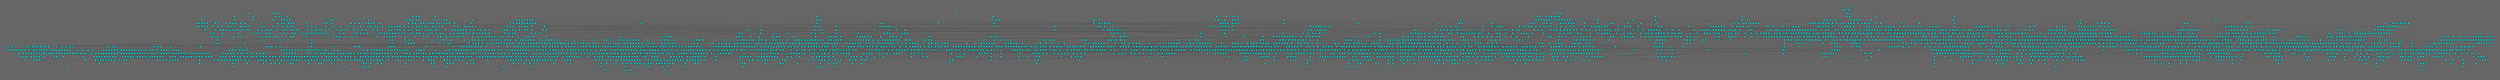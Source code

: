 graph "power.gml" {
bgcolor = "#666666FF"
splines = "false"
outputorder = "edgesfirst"
esep = "0"
pad = "2"
node [label = "",penwidth = "4.000000",height = "0.694444",width = "0.694444",tooltip = "",color = "#000000FF",fillcolor = "#00CCCCFF",shape = "ellipse",style = "solid,filled",fontname = "FreeSans",fontsize = "14",fontcolor = "#FFFFFFFF",fixedsize = "true",labelloc = "c"]
edge [label = "",penwidth = "1.000000",tooltip = "",arrowhead = "none",arrowtail = "none",color = "#404040FF",fontname = "SansSerif.plain",fontsize = "10",fontcolor = "#000000FF",style = "solid",dir = "both"]
3269 [label = "3269",pos = "-871.891160,-1306.902427"]
989 [label = "989",pos = "-1578.442063,1752.059609"]
3519 [label = "3519",pos = "-2667.340012,209.684212"]
1987 [label = "1987",pos = "679.748672,-1327.180015"]
2328 [label = "2328",pos = "50.243047,2344.742836"]
3275 [label = "3275",pos = "-749.722764,199.997918"]
2822 [label = "2822",pos = "116.572319,-1736.926597"]
2288 [label = "2288",pos = "-28.712483,-1681.937095"]
3437 [label = "3437",pos = "-3323.686936,-1270.598838"]
4386 [label = "4386",pos = "1394.054031,-2056.395591"]
1410 [label = "1410",pos = "383.534469,-2388.418296"]
3464 [label = "3464",pos = "-2016.462327,1112.590493"]
3975 [label = "3975",pos = "-411.260361,-1114.024009"]
2566 [label = "2566",pos = "-849.952500,2736.805336"]
512 [label = "512",pos = "-2312.761887,-2424.807701"]
3891 [label = "3891",pos = "2471.234695,428.932412"]
2355 [label = "2355",pos = "-272.328507,-2087.822349"]
1211 [label = "1211",pos = "1187.153518,-549.311424"]
2021 [label = "2021",pos = "1253.928421,-698.713584"]
3422 [label = "3422",pos = "-2574.064621,-334.024436"]
1466 [label = "1466",pos = "1846.607131,124.353882"]
3830 [label = "3830",pos = "2281.662185,-215.758811"]
449 [label = "449",pos = "1965.014724,1768.060097"]
692 [label = "692",pos = "429.730087,471.759316"]
2390 [label = "2390",pos = "106.949577,3360.883461"]
3049 [label = "3049",pos = "-402.231614,2330.948159"]
3139 [label = "3139",pos = "-899.296677,347.640297"]
4064 [label = "4064",pos = "2326.114578,-326.473503"]
4535 [label = "4535",pos = "-1321.996750,-1837.102989"]
3863 [label = "3863",pos = "1293.435745,241.692055"]
2346 [label = "2346",pos = "-224.542222,-1468.423790"]
2722 [label = "2722",pos = "-1861.231247,293.266854"]
4349 [label = "4349",pos = "1124.281936,-1884.195640"]
4794 [label = "4794",pos = "-646.835496,-4205.554039"]
1003 [label = "1003",pos = "-3386.133225,939.986611"]
1587 [label = "1587",pos = "1282.936965,1235.128457"]
4833 [label = "4833",pos = "866.151748,771.125100"]
653 [label = "653",pos = "-2140.279954,-1206.815147"]
2657 [label = "2657",pos = "-1202.453171,-627.054649"]
2067 [label = "2067",pos = "1741.913650,-2567.728599"]
2633 [label = "2633",pos = "-1104.781540,758.462197"]
3724 [label = "3724",pos = "-2100.767014,-807.197166"]
2256 [label = "2256",pos = "2675.589675,-2033.014732"]
1733 [label = "1733",pos = "1483.085403,-677.741478"]
4381 [label = "4381",pos = "1192.727493,-2063.363121"]
1539 [label = "1539",pos = "106.043769,-730.447044"]
584 [label = "584",pos = "-2446.814866,-924.719932"]
3169 [label = "3169",pos = "-1226.934861,-523.468406"]
1170 [label = "1170",pos = "772.726028,-376.026634"]
456 [label = "456",pos = "1707.109451,1222.201455"]
313 [label = "313",pos = "2972.386795,-103.097801"]
1002 [label = "1002",pos = "-3694.311204,741.980874"]
811 [label = "811",pos = "1166.510696,-1519.342491"]
3055 [label = "3055",pos = "393.863632,-1434.440025"]
4724 [label = "4724",pos = "934.723648,3759.392006"]
4470 [label = "4470",pos = "-322.871018,302.610573"]
1934 [label = "1934",pos = "2444.581375,864.583107"]
4290 [label = "4290",pos = "2167.121658,-929.249168"]
3535 [label = "3535",pos = "-416.786545,-3953.535484"]
2191 [label = "2191",pos = "980.161880,949.528847"]
2056 [label = "2056",pos = "1068.685379,1887.469765"]
553 [label = "553",pos = "-2050.786789,-2226.331382"]
751 [label = "751",pos = "2351.492263,-2030.397911"]
269 [label = "269",pos = "2244.855300,1407.844155"]
91 [label = "91",pos = "-539.747605,501.381997"]
4625 [label = "4625",pos = "-2353.948655,-780.839134"]
194 [label = "194",pos = "1498.006179,-234.741447"]
2357 [label = "2357",pos = "41.371961,-618.370506"]
1429 [label = "1429",pos = "1761.950393,180.276543"]
1481 [label = "1481",pos = "-807.888169,-1753.074790"]
4684 [label = "4684",pos = "-1134.868577,-2640.961509"]
506 [label = "506",pos = "-2046.665452,-1835.837974"]
4318 [label = "4318",pos = "2519.182205,-1261.109703"]
975 [label = "975",pos = "-2278.742844,2657.916176"]
10 [label = "10",pos = "1749.250686,1078.198647"]
4605 [label = "4605",pos = "-2037.931809,-959.207908"]
1986 [label = "1986",pos = "893.677017,-2764.843345"]
1488 [label = "1488",pos = "1415.579910,-632.596763"]
3320 [label = "3320",pos = "-895.969162,-3303.651451"]
3864 [label = "3864",pos = "944.895584,425.530465"]
1019 [label = "1019",pos = "-2523.532639,2332.141762"]
4780 [label = "4780",pos = "1089.694412,-2839.903160"]
4676 [label = "4676",pos = "-572.014512,274.823800"]
684 [label = "684",pos = "-2489.537522,-1380.435630"]
3375 [label = "3375",pos = "-3945.785569,-1607.214927"]
2557 [label = "2557",pos = "-414.069687,1185.838295"]
2548 [label = "2548",pos = "328.864913,-1272.992759"]
4053 [label = "4053",pos = "-2578.285813,-668.115623"]
1193 [label = "1193",pos = "482.989608,-2479.973228"]
3131 [label = "3131",pos = "-1925.802781,1165.911171"]
2105 [label = "2105",pos = "1452.401321,1920.666176"]
4623 [label = "4623",pos = "-361.638444,-2824.209068"]
318 [label = "318",pos = "2138.639968,-800.829673"]
4383 [label = "4383",pos = "1519.921585,-2224.771080"]
2693 [label = "2693",pos = "-1187.628953,-765.071128"]
3695 [label = "3695",pos = "-3715.401536,-1539.142906"]
247 [label = "247",pos = "3290.720291,-344.163902"]
1740 [label = "1740",pos = "398.731796,207.159462"]
822 [label = "822",pos = "1186.995071,-1404.674034"]
471 [label = "471",pos = "-2205.453537,-1605.333824"]
4893 [label = "4893",pos = "-1015.883225,2043.683999"]
4668 [label = "4668",pos = "-2984.886399,-2620.997642"]
1665 [label = "1665",pos = "-112.806260,178.677010"]
1163 [label = "1163",pos = "248.224075,1687.822182"]
3097 [label = "3097",pos = "-1429.187546,2027.199990"]
481 [label = "481",pos = "-198.422196,1001.196938"]
1074 [label = "1074",pos = "492.341415,-1097.861534"]
3821 [label = "3821",pos = "-17.025258,813.835244"]
2140 [label = "2140",pos = "1055.551345,1743.207680"]
1893 [label = "1893",pos = "316.638687,-2119.624107"]
1936 [label = "1936",pos = "-2593.287278,-62.582489"]
102 [label = "102",pos = "1772.393508,1296.038002"]
2685 [label = "2685",pos = "-3387.088547,-51.730835"]
515 [label = "515",pos = "707.047927,-11.210506"]
3446 [label = "3446",pos = "-42.295266,3080.472329"]
2573 [label = "2573",pos = "-1747.280686,2370.205483"]
2528 [label = "2528",pos = "-448.482132,-8.072925"]
3338 [label = "3338",pos = "-2696.826584,1072.194497"]
463 [label = "463",pos = "2004.957962,1715.029213"]
4036 [label = "4036",pos = "246.989318,-976.624351"]
4817 [label = "4817",pos = "-1778.231370,-1430.440391"]
2415 [label = "2415",pos = "189.957107,3226.910805"]
4076 [label = "4076",pos = "2117.962966,-1468.658897"]
2398 [label = "2398",pos = "96.552520,3213.016030"]
1755 [label = "1755",pos = "2085.760818,-3138.470787"]
4544 [label = "4544",pos = "-164.495728,-3256.982017"]
4628 [label = "4628",pos = "-1289.457688,-1901.577720"]
3411 [label = "3411",pos = "-2531.380539,219.274147"]
1516 [label = "1516",pos = "925.752761,-2268.873619"]
2205 [label = "2205",pos = "2272.650711,226.769616"]
1814 [label = "1814",pos = "918.875259,-122.991615"]
4935 [label = "4935",pos = "-1026.438035,-1185.111412"]
2950 [label = "2950",pos = "930.577590,-833.933982"]
414 [label = "414",pos = "-40.051911,-395.868125"]
4751 [label = "4751",pos = "1801.546829,2279.938393"]
2811 [label = "2811",pos = "-1352.712571,-486.024955"]
3061 [label = "3061",pos = "-1379.602707,-1578.740440"]
2403 [label = "2403",pos = "240.069854,1998.661660"]
1612 [label = "1612",pos = "-1617.257981,-576.060813"]
981 [label = "981",pos = "-2045.935227,2319.970620"]
3488 [label = "3488",pos = "-2101.814621,-141.989204"]
3264 [label = "3264",pos = "-384.910325,4174.527016"]
2441 [label = "2441",pos = "-1576.338913,1112.287270"]
4870 [label = "4870",pos = "-18.065468,2379.454995"]
2334 [label = "2334",pos = "473.690505,-2696.338218"]
2286 [label = "2286",pos = "1334.704421,842.971352"]
1401 [label = "1401",pos = "1927.149002,266.335427"]
130 [label = "130",pos = "1457.505203,1209.346962"]
1756 [label = "1756",pos = "2258.715164,-3168.608482"]
4889 [label = "4889",pos = "-239.386582,1080.285683"]
4877 [label = "4877",pos = "-364.010514,1808.711709"]
631 [label = "631",pos = "-2477.734055,-1740.167808"]
2906 [label = "2906",pos = "-1301.672165,1993.890786"]
214 [label = "214",pos = "-322.574540,481.987771"]
527 [label = "527",pos = "-2152.223801,-1323.133628"]
2453 [label = "2453",pos = "-2252.517746,-460.616203"]
3722 [label = "3722",pos = "-1880.238450,681.515175"]
2464 [label = "2464",pos = "71.303920,-544.898033"]
1297 [label = "1297",pos = "-584.449082,-709.929588"]
3884 [label = "3884",pos = "1365.038406,1637.157631"]
2485 [label = "2485",pos = "60.163160,-1164.508750"]
1978 [label = "1978",pos = "2011.839553,692.875649"]
4060 [label = "4060",pos = "2572.458816,-414.506309"]
1220 [label = "1220",pos = "2258.199050,471.763772"]
357 [label = "357",pos = "3377.851882,-646.238121"]
3314 [label = "3314",pos = "-492.733445,-1183.715538"]
2720 [label = "2720",pos = "-1918.318162,-176.409965"]
3892 [label = "3892",pos = "1200.842971,1465.595376"]
3289 [label = "3289",pos = "-1086.909104,1509.003701"]
309 [label = "309",pos = "3849.284988,1067.526284"]
2825 [label = "2825",pos = "783.585952,-1514.779380"]
97 [label = "97",pos = "937.468521,1530.934731"]
942 [label = "942",pos = "-3522.461106,931.469521"]
2665 [label = "2665",pos = "1495.775588,-1223.318565"]
582 [label = "582",pos = "-3068.151047,-827.629173"]
338 [label = "338",pos = "2109.042800,-1175.021690"]
3333 [label = "3333",pos = "-1248.747361,580.389809"]
1061 [label = "1061",pos = "-1015.559983,200.636712"]
2041 [label = "2041",pos = "156.171325,117.563652"]
4282 [label = "4282",pos = "-3599.575120,1459.572915"]
4005 [label = "4005",pos = "743.394912,-1149.397911"]
227 [label = "227",pos = "3347.476882,-184.913398"]
2767 [label = "2767",pos = "-1065.451096,-1567.485191"]
851 [label = "851",pos = "1061.848220,2502.063881"]
3969 [label = "3969",pos = "1707.203567,-1805.656333"]
2335 [label = "2335",pos = "-781.364243,1366.291665"]
2405 [label = "2405",pos = "610.409439,1711.326333"]
3922 [label = "3922",pos = "2706.365066,346.213021"]
4881 [label = "4881",pos = "-423.295365,2495.612954"]
4443 [label = "4443",pos = "307.632034,-1736.498619"]
2114 [label = "2114",pos = "1714.473342,-2965.351646"]
4254 [label = "4254",pos = "2762.972000,-933.179954"]
3243 [label = "3243",pos = "-1785.964158,1827.638222"]
4397 [label = "4397",pos = "1675.743972,-2370.549400"]
232 [label = "232",pos = "1622.787429,71.501801"]
142 [label = "142",pos = "633.644363,1504.497597"]
2567 [label = "2567",pos = "-769.712082,2607.254311"]
395 [label = "395",pos = "1174.612258,821.758828"]
2048 [label = "2048",pos = "465.918075,-2130.450523"]
2461 [label = "2461",pos = "-2579.000901,300.941262"]
4158 [label = "4158",pos = "411.451004,-43.863056"]
4333 [label = "4333",pos = "1434.363723,-2179.601402"]
4422 [label = "4422",pos = "507.107437,-1890.543907"]
2939 [label = "2939",pos = "-1416.088913,-549.279136"]
934 [label = "934",pos = "-3352.812424,1285.693276"]
3774 [label = "3774",pos = "1692.489700,177.372551"]
1570 [label = "1570",pos = "600.983108,-3307.109458"]
3852 [label = "3852",pos = "1537.571243,2846.760170"]
912 [label = "912",pos = "-227.803849,2408.506752"]
3614 [label = "3614",pos = "-3061.692551,-1108.961998"]
3048 [label = "3048",pos = "-279.818009,2631.031167"]
4355 [label = "4355",pos = "1523.719924,-2172.413414"]
3905 [label = "3905",pos = "1279.838211,1023.021889"]
3514 [label = "3514",pos = "-2578.545090,-268.111686"]
4083 [label = "4083",pos = "403.857711,747.477028"]
2861 [label = "2861",pos = "-1559.594407,1445.426064"]
1955 [label = "1955",pos = "-121.592652,-3062.153892"]
3424 [label = "3424",pos = "850.033279,1713.379433"]
3405 [label = "3405",pos = "-617.761887,1114.885293"]
1993 [label = "1993",pos = "1282.684280,-3086.007164"]
1241 [label = "1241",pos = "143.439468,2402.624672"]
625 [label = "625",pos = "-3439.777268,-713.799522"]
4421 [label = "4421",pos = "724.978897,-1520.777793"]
3569 [label = "3569",pos = "-3199.459885,-1481.896812"]
2139 [label = "2139",pos = "1334.420486,-140.026496"]
4713 [label = "4713",pos = "-341.451676,1415.853188"]
758 [label = "758",pos = "2270.894119,-1286.615318"]
702 [label = "702",pos = "-2873.309250,-1022.728233"]
2961 [label = "2961",pos = "-1448.273362,510.854836"]
3606 [label = "3606",pos = "-1199.852829,2665.523354"]
149 [label = "149",pos = "-660.709214,2786.480385"]
4940 [label = "4940",pos = "906.433608,-1043.871299"]
1737 [label = "1737",pos = "2235.398269,-942.603111"]
4695 [label = "4695",pos = "1257.758621,-2775.797203"]
2446 [label = "2446",pos = "-1660.860154,2030.673134"]
3493 [label = "3493",pos = "-3248.429856,285.430642"]
1458 [label = "1458",pos = "-1202.983323,-78.120796"]
1431 [label = "1431",pos = "-171.384736,-1558.607994"]
451 [label = "451",pos = "1741.708694,1324.906289"]
662 [label = "662",pos = "2825.826980,1825.380776"]
2628 [label = "2628",pos = "605.445083,672.021035"]
1224 [label = "1224",pos = "-444.182694,-2180.078941"]
4515 [label = "4515",pos = "-1230.086106,-3466.652671"]
2423 [label = "2423",pos = "-1168.116623,-2923.910728"]
1901 [label = "1901",pos = "2085.958572,1198.878090"]
3408 [label = "3408",pos = "-2620.950852,159.950280"]
378 [label = "378",pos = "3422.773757,-31.536891"]
529 [label = "529",pos = "-1669.709519,-2706.872642"]
3839 [label = "3839",pos = "688.780410,353.310799"]
458 [label = "458",pos = "-1467.430344,-806.180137"]
2748 [label = "2748",pos = "-547.747056,-2482.003013"]
1465 [label = "1465",pos = "1990.010330,174.740090"]
701 [label = "701",pos = "-2967.340256,-970.215477"]
477 [label = "477",pos = "-576.347336,724.101967"]
2195 [label = "2195",pos = "1332.662307,1117.694863"]
1935 [label = "1935",pos = "2557.613845,1478.021523"]
4546 [label = "4546",pos = "-350.132340,-3653.013999"]
2547 [label = "2547",pos = "467.583450,-1351.092002"]
3995 [label = "3995",pos = "2470.006179,-247.732719"]
1094 [label = "1094",pos = "1580.179519,755.324257"]
3172 [label = "3172",pos = "-981.912156,-1525.947349"]
814 [label = "814",pos = "1985.045486,-1772.178306"]
12 [label = "12",pos = "2459.647537,191.505349"]
4014 [label = "4014",pos = "438.760299,-1172.051597"]
3601 [label = "3601",pos = "-3291.042893,-1403.136558"]
2159 [label = "2159",pos = "1358.559158,409.159340"]
4138 [label = "4138",pos = "671.098281,-3.729724"]
2030 [label = "2030",pos = "291.962783,-2328.619224"]
3944 [label = "3944",pos = "1389.716384,2368.174965"]
4274 [label = "4274",pos = "1030.476760,-533.821861"]
4042 [label = "4042",pos = "2007.643020,-766.584190"]
3771 [label = "3771",pos = "1931.827346,640.108498"]
1863 [label = "1863",pos = "2480.364089,1183.656655"]
1623 [label = "1623",pos = "2084.251785,-2272.532066"]
158 [label = "158",pos = "1163.802810,326.502480"]
1115 [label = "1115",pos = "-894.832139,-3144.193687"]
1585 [label = "1585",pos = "1783.930618,-2306.488609"]
2279 [label = "2279",pos = "1205.056716,-1565.441978"]
766 [label = "766",pos = "1361.598953,-1370.928672"]
4656 [label = "4656",pos = "-835.828049,-330.306114"]
869 [label = "869",pos = "956.748062,2454.685463"]
3765 [label = "3765",pos = "1471.001663,799.321755"]
2630 [label = "2630",pos = "-1457.197434,2690.104409"]
1970 [label = "1970",pos = "-1092.131760,-3148.687339"]
3499 [label = "3499",pos = "-3231.294114,173.990258"]
1423 [label = "1423",pos = "526.012954,-869.378990"]
695 [label = "695",pos = "-337.522416,-113.103286"]
2435 [label = "2435",pos = "-1274.193162,-703.552513"]
4595 [label = "4595",pos = "-873.831711,-501.564262"]
3560 [label = "3560",pos = "445.712265,1491.342812"]
2223 [label = "2223",pos = "321.512191,1677.712929"]
3674 [label = "3674",pos = "-2052.572190,111.436409"]
3112 [label = "3112",pos = "224.975891,-1436.831260"]
4109 [label = "4109",pos = "-3405.343186,826.708230"]
3110 [label = "3110",pos = "441.819015,3593.728920"]
2834 [label = "2834",pos = "729.948196,-1248.241294"]
1584 [label = "1584",pos = "799.634048,1037.908730"]
3208 [label = "3208",pos = "-1938.141037,1588.081460"]
3213 [label = "3213",pos = "-1456.896287,1568.050820"]
3878 [label = "3878",pos = "1336.565261,1547.365761"]
3772 [label = "3772",pos = "2038.762039,741.668374"]
2194 [label = "2194",pos = "-204.835084,-2194.045738"]
4441 [label = "4441",pos = "802.928604,-1100.316246"]
3035 [label = "3035",pos = "1011.602859,-1355.857139"]
2407 [label = "2407",pos = "2718.640945,146.567421"]
3528 [label = "3528",pos = "-2523.233567,-241.170219"]
1548 [label = "1548",pos = "1517.581130,-1016.098472"]
276 [label = "276",pos = "-26.853478,887.515114"]
4110 [label = "4110",pos = "737.992507,291.470284"]
1990 [label = "1990",pos = "274.103683,-2751.158531"]
2096 [label = "2096",pos = "1380.235794,603.447548"]
2089 [label = "2089",pos = "1555.047317,-2757.382408"]
2418 [label = "2418",pos = "197.892669,2355.227700"]
4427 [label = "4427",pos = "108.397369,-1933.221397"]
538 [label = "538",pos = "-2181.956223,-2195.948326"]
4910 [label = "4910",pos = "-107.692856,2561.184731"]
4663 [label = "4663",pos = "-1345.152878,-2558.276207"]
1907 [label = "1907",pos = "486.693954,350.698067"]
1260 [label = "1260",pos = "2168.050857,-1203.975303"]
3591 [label = "3591",pos = "-3185.782883,-963.687461"]
3469 [label = "3469",pos = "-2674.744797,-900.467369"]
3189 [label = "3189",pos = "-1140.258103,1605.858803"]
1992 [label = "1992",pos = "1854.226760,-575.263572"]
2851 [label = "2851",pos = "-860.078476,59.802895"]
1831 [label = "1831",pos = "2126.844558,-2174.625816"]
1727 [label = "1727",pos = "-574.668259,-2116.400962"]
3942 [label = "3942",pos = "1226.719070,30.401761"]
2969 [label = "2969",pos = "-2071.415452,1113.480385"]
267 [label = "267",pos = "-335.498612,1079.397988"]
2647 [label = "2647",pos = "-1919.145920,3294.942543"]
4218 [label = "4218",pos = "785.547378,-516.298545"]
1179 [label = "1179",pos = "166.738311,-2648.280845"]
1866 [label = "1866",pos = "1960.883377,1362.656289"]
920 [label = "920",pos = "1055.893753,2226.200600"]
3286 [label = "3286",pos = "-1191.850632,-1010.288597"]
3248 [label = "3248",pos = "-2248.256028,1652.000161"]
968 [label = "968",pos = "-2943.454758,1085.921914"]
1963 [label = "1963",pos = "234.212936,-2588.868248"]
2500 [label = "2500",pos = "-1289.856125,-1467.809776"]
890 [label = "890",pos = "654.890762,2655.702553"]
168 [label = "168",pos = "3089.987136,-29.924369"]
4674 [label = "4674",pos = "3231.544754,308.720864"]
4760 [label = "4760",pos = "-1802.231125,-2554.797691"]
1083 [label = "1083",pos = "1143.053787,741.408974"]
398 [label = "398",pos = "1011.580459,102.189324"]
3701 [label = "3701",pos = "-2463.035569,-85.535575"]
1686 [label = "1686",pos = "-819.811509,-3078.868003"]
493 [label = "493",pos = "-541.645920,678.644265"]
4786 [label = "4786",pos = "-1607.761155,-3013.974449"]
4899 [label = "4899",pos = "311.231185,334.969918"]
4791 [label = "4791",pos = "-442.360703,-3352.017173"]
2749 [label = "2749",pos = "2447.302322,3558.389077"]
659 [label = "659",pos = "3090.559646,1916.031655"]
1722 [label = "1722",pos = "1971.964431,-2313.892662"]
1591 [label = "1591",pos = "1956.971023,-1936.013267"]
803 [label = "803",pos = "1441.685012,-1397.544517"]
1082 [label = "1082",pos = "-351.734360,-2536.264244"]
1962 [label = "1962",pos = "603.775955,-2617.328697"]
2756 [label = "2756",pos = "908.559890,3171.065346"]
1091 [label = "1091",pos = "1774.175857,41.812294"]
3714 [label = "3714",pos = "-3281.980149,-1500.466758"]
4561 [label = "4561",pos = "-2049.778245,-719.803611"]
2741 [label = "2741",pos = "97.250534,-1366.778770"]
2530 [label = "2530",pos = "-1228.358689,-1093.502037"]
2240 [label = "2240",pos = "-695.660813,1436.888710"]
3911 [label = "3911",pos = "1464.421463,-7.584583"]
3100 [label = "3100",pos = "101.369873,-1578.112999"]
4704 [label = "4704",pos = "1244.634475,3392.999428"]
4772 [label = "4772",pos = "-685.479477,910.970009"]
953 [label = "953",pos = "-1913.581589,2430.832192"]
2270 [label = "2270",pos = "483.271377,3591.798012"]
315 [label = "315",pos = "3300.165847,330.897225"]
2291 [label = "2291",pos = "-1185.442429,1754.171303"]
2795 [label = "2795",pos = "-544.592820,-1244.420616"]
3823 [label = "3823",pos = "2342.865798,142.887032"]
2856 [label = "2856",pos = "-510.998398,-120.010994"]
2888 [label = "2888",pos = "-929.367905,1926.884926"]
513 [label = "513",pos = "-2369.936692,-2383.966636"]
4853 [label = "4853",pos = "46.015623,381.263405"]
2739 [label = "2739",pos = "91.476959,-1505.957969"]
4808 [label = "4808",pos = "2617.331619,-2017.208091"]
2742 [label = "2742",pos = "145.525253,-1545.991172"]
501 [label = "501",pos = "-1304.111985,-882.555992"]
2971 [label = "2971",pos = "-1249.152634,-412.482749"]
4458 [label = "4458",pos = "-70.792717,1445.283974"]
4310 [label = "4310",pos = "-3099.349534,1892.801918"]
3791 [label = "3791",pos = "2918.375320,475.182747"]
3368 [label = "3368",pos = "-447.187119,1971.885537"]
1025 [label = "1025",pos = "-3794.989426,523.509072"]
3214 [label = "3214",pos = "-2029.628342,347.547341"]
1103 [label = "1103",pos = "1378.740188,-1494.921348"]
579 [label = "579",pos = "-2974.525803,-840.134300"]
497 [label = "497",pos = "-792.030991,637.843300"]
4384 [label = "4384",pos = "1263.858230,-1941.433799"]
1905 [label = "1905",pos = "581.500503,-1221.296470"]
2494 [label = "2494",pos = "-407.948533,-1152.041099"]
9 [label = "9",pos = "1812.554275,1021.971840"]
3894 [label = "3894",pos = "1409.455032,1613.162514"]
2344 [label = "2344",pos = "-694.117417,1949.011757"]
4646 [label = "4646",pos = "-2058.268479,-1287.020469"]
594 [label = "594",pos = "1804.183303,1433.023354"]
2640 [label = "2640",pos = "-2896.758469,494.548012"]
1551 [label = "1551",pos = "1163.589431,-3182.825523"]
3207 [label = "3207",pos = "673.502578,-1490.556602"]
1369 [label = "1369",pos = "534.148941,-2362.251060"]
22 [label = "22",pos = "144.053268,954.957192"]
2349 [label = "2349",pos = "-630.926560,1490.093178"]
2761 [label = "2761",pos = "-1616.197800,-807.064109"]
250 [label = "250",pos = "3200.632400,-328.576774"]
4327 [label = "4327",pos = "1060.163284,-1979.532188"]
2889 [label = "2889",pos = "-1975.412034,74.347558"]
2790 [label = "2790",pos = "-1580.293870,45.284005"]
722 [label = "722",pos = "2522.890457,1888.984047"]
4633 [label = "4633",pos = "-1482.921433,-2537.449546"]
628 [label = "628",pos = "2003.736282,1549.795937"]
3730 [label = "3730",pos = "-1083.064988,-2892.727867"]
3501 [label = "3501",pos = "-3177.740159,175.787896"]
3494 [label = "3494",pos = "-3310.727707,259.613488"]
1854 [label = "1854",pos = "4101.338943,302.631539"]
671 [label = "671",pos = "-3395.159836,-1172.283531"]
2663 [label = "2663",pos = "-2315.301926,966.847146"]
3111 [label = "3111",pos = "-1976.855637,-1117.443199"]
4907 [label = "4907",pos = "89.058147,3279.683999"]
4411 [label = "4411",pos = "1000.042678,-2077.073326"]
1579 [label = "1579",pos = "-522.389390,-2344.779869"]
462 [label = "462",pos = "507.487106,42.972744"]
3028 [label = "3028",pos = "-1153.265549,-1619.749961"]
4774 [label = "4774",pos = "1896.258010,2562.595376"]
3955 [label = "3955",pos = "2018.548294,-1964.585777"]
1798 [label = "1798",pos = "377.375778,-3256.810630"]
4104 [label = "4104",pos = "-2668.250168,1882.090737"]
1120 [label = "1120",pos = "2075.128982,834.040200"]
165 [label = "165",pos = "2830.240310,-265.515800"]
3234 [label = "3234",pos = "-659.730881,-340.056053"]
412 [label = "412",pos = "-1979.837815,-1893.553306"]
1915 [label = "1915",pos = "51.228672,174.881310"]
2595 [label = "2595",pos = "-511.219590,-1493.249717"]
1468 [label = "1468",pos = "813.578079,-846.154136"]
2192 [label = "2192",pos = "886.312942,873.611367"]
1259 [label = "1259",pos = "2241.120681,-1333.300743"]
4321 [label = "4321",pos = "1667.400588,-1312.642417"]
1899 [label = "1899",pos = "-474.793137,61.743222"]
177 [label = "177",pos = "-352.708909,2467.203042"]
2747 [label = "2747",pos = "947.145217,3982.512612"]
4402 [label = "4402",pos = "1244.156326,-1971.597740"]
4137 [label = "4137",pos = "351.267044,-218.180397"]
2164 [label = "2164",pos = "2060.403274,1094.498208"]
591 [label = "591",pos = "1221.058303,1190.974038"]
3621 [label = "3621",pos = "-243.029923,1194.984658"]
3401 [label = "3401",pos = "-737.568284,1524.714638"]
4413 [label = "4413",pos = "1202.973831,-1935.420860"]
1316 [label = "1316",pos = "971.007034,100.961289"]
446 [label = "446",pos = "1214.314407,879.036965"]
3934 [label = "3934",pos = "2560.824783,-457.236686"]
2138 [label = "2138",pos = "1240.784622,-55.751426"]
2125 [label = "2125",pos = "1510.329910,999.478554"]
3258 [label = "3258",pos = "-1851.147629,3432.923501"]
4377 [label = "4377",pos = "1297.928054,-2171.678550"]
1311 [label = "1311",pos = "1064.072586,974.644387"]
2674 [label = "2674",pos = "-2233.462571,65.942978"]
3520 [label = "3520",pos = "-2786.676682,409.779946"]
3297 [label = "3297",pos = "-1462.423386,129.869973"]
204 [label = "204",pos = "-228.499192,2885.375161"]
3451 [label = "3451",pos = "-3512.982834,-928.282554"]
2817 [label = "2817",pos = "122.999565,2915.005532"]
891 [label = "891",pos = "854.542312,2553.650307"]
1418 [label = "1418",pos = "-379.096421,-2731.042808"]
234 [label = "234",pos = "1552.762771,1046.689736"]
3755 [label = "3755",pos = "1565.218460,29.719071"]
2924 [label = "2924",pos = "-1223.892258,228.784554"]
373 [label = "373",pos = "3531.260086,163.758233"]
1346 [label = "1346",pos = "421.824386,-2057.826744"]
663 [label = "663",pos = "-3220.826340,-561.873985"]
3373 [label = "3373",pos = "-4020.716965,-1475.303184"]
634 [label = "634",pos = "-2138.871506,-1561.330894"]
2389 [label = "2389",pos = "-381.339402,2726.294106"]
3347 [label = "3347",pos = "-942.690232,1321.303994"]
1692 [label = "1692",pos = "1786.707107,-2385.288902"]
3255 [label = "3255",pos = "-1992.586838,3444.747475"]
1102 [label = "1102",pos = "1499.817214,-1520.960411"]
4236 [label = "4236",pos = "2199.674392,-1194.106285"]
3612 [label = "3612",pos = "-1618.046921,-1225.362999"]
4716 [label = "4716",pos = "-384.971268,1381.994057"]
558 [label = "558",pos = "-2076.344651,-2359.907066"]
3400 [label = "3400",pos = "-789.508164,1727.360634"]
3054 [label = "3054",pos = "-2286.809495,718.387185"]
2873 [label = "2873",pos = "-1101.118454,134.393433"]
674 [label = "674",pos = "-3037.928391,-1243.865196"]
241 [label = "241",pos = "1077.573684,507.226265"]
3769 [label = "3769",pos = "160.177047,578.159890"]
2519 [label = "2519",pos = "-1064.792893,2396.403969"]
4526 [label = "4526",pos = "-1927.743210,-2772.885826"]
1613 [label = "1613",pos = "-1864.053879,-252.477653"]
875 [label = "875",pos = "713.573501,2689.183510"]
363 [label = "363",pos = "2182.066726,76.808640"]
4888 [label = "4888",pos = "-116.222825,1547.746254"]
3596 [label = "3596",pos = "-204.801270,-1904.507774"]
4448 [label = "4448",pos = "224.992446,1224.323281"]
707 [label = "707",pos = "-4186.939621,-1242.029136"]
4495 [label = "4495",pos = "-876.576035,-2172.995689"]
1185 [label = "1185",pos = "1382.935379,-1052.076011"]
287 [label = "287",pos = "-203.492280,966.591225"]
3032 [label = "3032",pos = "399.296737,3933.519936"]
2507 [label = "2507",pos = "-1102.030198,2860.526528"]
3450 [label = "3450",pos = "-1502.051926,306.402291"]
2833 [label = "2833",pos = "614.159866,-784.600425"]
43 [label = "43",pos = "2212.038650,380.666756"]
48 [label = "48",pos = "2252.605300,1174.123574"]
45 [label = "45",pos = "1017.921096,1289.974526"]
1930 [label = "1930",pos = "1955.249099,-1723.954551"]
4430 [label = "4430",pos = "3909.481521,828.681557"]
676 [label = "676",pos = "-3188.386643,-895.029075"]
2396 [label = "2396",pos = "-480.704148,1278.398354"]
2091 [label = "2091",pos = "1218.689529,655.167641"]
1589 [label = "1589",pos = "697.895828,701.010537"]
4655 [label = "4655",pos = "-1011.647507,-145.839668"]
2391 [label = "2391",pos = "419.972122,1434.335854"]
4653 [label = "4653",pos = "-1596.187790,-91.862304"]
4909 [label = "4909",pos = "108.004104,3146.076577"]
3778 [label = "3778",pos = "1445.489822,140.921853"]
1079 [label = "1079",pos = "416.979019,-1042.437339"]
841 [label = "841",pos = "-965.782883,990.517128"]
807 [label = "807",pos = "1385.402053,-1254.152427"]
1594 [label = "1594",pos = "-776.675950,-1909.368858"]
641 [label = "641",pos = "-3519.779709,-625.273338"]
4167 [label = "4167",pos = "2508.322586,-1070.662559"]
201 [label = "201",pos = "-433.558304,2388.048501"]
2955 [label = "2955",pos = "-2936.074143,-89.247108"]
488 [label = "488",pos = "1071.683059,-325.947349"]
4146 [label = "4146",pos = "-2764.957444,-290.554954"]
3483 [label = "3483",pos = "-2598.892746,-1252.329917"]
248 [label = "248",pos = "3320.894851,-385.232749"]
2204 [label = "2204",pos = "1058.064163,-1094.378990"]
1432 [label = "1432",pos = "-511.507859,-1999.059776"]
2978 [label = "2978",pos = "-1361.639329,-685.122642"]
1138 [label = "1138",pos = "529.728408,-2063.428306"]
3712 [label = "3712",pos = "-2394.198166,494.535195"]
37 [label = "37",pos = "767.717361,1431.637978"]
453 [label = "453",pos = "1887.460403,1577.808632"]
29 [label = "29",pos = "1893.661087,1084.712929"]
4075 [label = "4075",pos = "2140.290115,-1531.499595"]
4702 [label = "4702",pos = "-1862.851975,-603.243492"]
3148 [label = "3148",pos = "-1893.174729,1272.956582"]
3798 [label = "3798",pos = "1136.390213,389.406105"]
4022 [label = "4022",pos = "-1599.851975,-337.928794"]
4848 [label = "4848",pos = "-431.395768,1851.202309"]
3935 [label = "3935",pos = "1767.416702,457.650826"]
4414 [label = "4414",pos = "936.278213,-1824.048790"]
1286 [label = "1286",pos = "-425.977707,-1865.090782"]
2329 [label = "2329",pos = "4.610795,2558.225991"]
1628 [label = "1628",pos = "2627.498123,1251.143349"]
1269 [label = "1269",pos = "631.553482,-1763.414024"]
4295 [label = "4295",pos = "-112.461106,-2401.513511"]
2870 [label = "2870",pos = "-1193.098191,274.447701"]
1761 [label = "1761",pos = "373.567764,-2219.107994"]
2144 [label = "2144",pos = "1556.072219,2030.580239"]
1331 [label = "1331",pos = "2369.198806,1286.925820"]
4111 [label = "4111",pos = "34.004120,1086.180703"]
2972 [label = "2972",pos = "-1227.943162,1950.316567"]
360 [label = "360",pos = "3013.281326,-275.657310"]
1309 [label = "1309",pos = "1095.153884,28.370453"]
2083 [label = "2083",pos = "1072.856155,2132.785561"]
417 [label = "417",pos = "-810.811997,-1030.951622"]
870 [label = "870",pos = "254.950225,2467.111977"]
795 [label = "795",pos = "1572.922195,-1913.979087"]
3300 [label = "3300",pos = "-48.737061,3200.880532"]
592 [label = "592",pos = "3337.405838,1783.783486"]
4900 [label = "4900",pos = "-202.786728,1887.132119"]
490 [label = "490",pos = "629.721206,-1043.006187"]
4516 [label = "4516",pos = "-1206.271164,-2942.274009"]
436 [label = "436",pos = "-1417.447068,-1250.499961"]
804 [label = "804",pos = "1709.303421,-1562.224693"]
3971 [label = "3971",pos = "1326.949417,-1449.744102"]
1046 [label = "1046",pos = "-2564.081223,2439.511147"]
4189 [label = "4189",pos = "250.240280,-2138.584068"]
4030 [label = "4030",pos = "1129.386184,-902.586631"]
4306 [label = "4306",pos = "-2564.783860,1727.727089"]
1964 [label = "1964",pos = "455.403549,-2616.264488"]
4681 [label = "4681",pos = "1166.598464,-3364.608970"]
3278 [label = "3278",pos = "-667.433579,158.744484"]
1315 [label = "1315",pos = "2279.182937,-437.221855"]
147 [label = "147",pos = "1837.465652,1145.290078"]
1475 [label = "1475",pos = "1415.703445,-778.287559"]
3026 [label = "3026",pos = "165.927749,3684.762368"]
3741 [label = "3741",pos = "-75.790932,-2393.827720"]
1855 [label = "1855",pos = "680.051162,949.413308"]
347 [label = "347",pos = "-417.620865,1129.547646"]
2624 [label = "2624",pos = "-1889.664841,621.811135"]
320 [label = "320",pos = "2107.755935,-1782.600425"]
4234 [label = "4234",pos = "673.662857,185.475777"]
119 [label = "119",pos = "-391.992539,2867.655922"]
907 [label = "907",pos = "1121.918533,2611.648842"]
973 [label = "973",pos = "-2719.120041,1826.059731"]
1522 [label = "1522",pos = "544.366683,-298.592002"]
3758 [label = "3758",pos = "3010.188796,320.449563"]
897 [label = "897",pos = "915.371353,2538.787026"]
3885 [label = "3885",pos = "1416.501052,1786.341958"]
3715 [label = "3715",pos = "-3368.620286,-1389.170005"]
3541 [label = "3541",pos = "-574.631760,2117.944252"]
1657 [label = "1657",pos = "-617.927353,-2472.191001"]
3558 [label = "3558",pos = "-1467.358445,-1069.911827"]
3168 [label = "3168",pos = "-135.271409,2270.881020"]
3853 [label = "3853",pos = "1524.211013,2676.854653"]
2805 [label = "2805",pos = "-405.026017,-348.238792"]
566 [label = "566",pos = "-2135.955979,-1922.363365"]
4356 [label = "4356",pos = "1077.069778,-2236.432212"]
1117 [label = "1117",pos = "1201.373733,1064.217568"]
3632 [label = "3632",pos = "-1386.354172,455.092751"]
2166 [label = "2166",pos = "1281.250198,346.913674"]
2447 [label = "2447",pos = "-519.127793,3500.577797"]
4937 [label = "4937",pos = "-1540.043137,-1162.971275"]
2824 [label = "2824",pos = "-122.228608,-1602.442588"]
2692 [label = "2692",pos = "-1257.311936,2073.428139"]
1819 [label = "1819",pos = "-81.234826,-1717.087608"]
78 [label = "78",pos = "403.603683,1742.319497"]
3081 [label = "3081",pos = "2028.406936,3255.232583"]
2172 [label = "2172",pos = "871.483779,706.712319"]
1276 [label = "1276",pos = "1633.029251,-14.829366"]
4054 [label = "4054",pos = "2181.969070,-2382.433921"]
3836 [label = "3836",pos = "1435.233474,318.736641"]
1100 [label = "1100",pos = "1575.744949,-246.841362"]
2095 [label = "2095",pos = "1647.042068,1845.602822"]
4187 [label = "4187",pos = "1382.873489,-986.357811"]
1033 [label = "1033",pos = "-923.171677,2625.824868"]
2112 [label = "2112",pos = "1892.052322,1184.809243"]
473 [label = "473",pos = "-1999.064011,-1710.269004"]
1636 [label = "1636",pos = "1729.064529,-1080.293540"]
4174 [label = "4174",pos = "-82.172318,835.217141"]
4082 [label = "4082",pos = "347.133010,698.772439"]
4855 [label = "4855",pos = "-1662.275193,2323.766518"]
2853 [label = "2853",pos = "-567.695786,-272.348625"]
2306 [label = "2306",pos = "-73.492157,-90.934310"]
4592 [label = "4592",pos = "195.655563,-3601.424400"]
3502 [label = "3502",pos = "-2876.712815,-710.573570"]
3039 [label = "3039",pos = "834.793411,3124.713784"]
213 [label = "213",pos = "2870.216384,1310.293251"]
4841 [label = "4841",pos = "-196.337006,659.313942"]
3783 [label = "3783",pos = "1657.580886,551.882668"]
1274 [label = "1274",pos = "-795.505417,-414.072013"]
4118 [label = "4118",pos = "873.308242,736.267922"]
2033 [label = "2033",pos = "-201.982117,168.442650"]
2177 [label = "2177",pos = "-179.507523,-1000.207908"]
3841 [label = "3841",pos = "1688.557327,744.352456"]
1350 [label = "1350",pos = "-285.378892,-446.241752"]
4607 [label = "4607",pos = "-454.267777,108.424942"]
1059 [label = "1059",pos = "-2485.926926,2475.689614"]
4662 [label = "4662",pos = "-1195.479294,-2051.308433"]
2013 [label = "2013",pos = "3003.096267,-1128.726890"]
328 [label = "328",pos = "3339.609207,303.747292"]
220 [label = "220",pos = "3169.105789,48.780678"]
1496 [label = "1496",pos = "2576.044021,260.157235"]
3556 [label = "3556",pos = "217.281539,3085.041176"]
1840 [label = "1840",pos = "974.241592,18.257271"]
776 [label = "776",pos = "2379.130691,-1994.620811"]
206 [label = "206",pos = "134.023361,1661.412880"]
3127 [label = "3127",pos = "-944.356858,-368.861595"]
977 [label = "977",pos = "-3840.849778,44.508595"]
1288 [label = "1288",pos = "2536.586990,765.888161"]
2854 [label = "2854",pos = "-496.973313,-264.405448"]
171 [label = "171",pos = "1720.790725,734.116005"]
303 [label = "303",pos = "3067.998611,121.397583"]
2952 [label = "2952",pos = "856.224319,-1433.312828"]
4836 [label = "4836",pos = "-184.978516,723.012490"]
2655 [label = "2655",pos = "351.129775,-1425.277427"]
788 [label = "788",pos = "1684.833572,-2005.392906"]
3094 [label = "3094",pos = "-3115.149582,-53.867137"]
150 [label = "150",pos = "1986.817825,497.549813"]
1577 [label = "1577",pos = "513.526443,-2632.893882"]
279 [label = "279",pos = "3005.615310,-26.771095"]
1376 [label = "1376",pos = "656.707900,-1471.696128"]
3900 [label = "3900",pos = "2163.267898,-287.631492"]
1267 [label = "1267",pos = "572.339370,-1006.683677"]
1707 [label = "1707",pos = "-1549.219529,-1369.376670"]
4500 [label = "4500",pos = "1884.857742,519.219063"]
3919 [label = "3919",pos = "2055.975784,-356.144981"]
3956 [label = "3956",pos = "674.453628,-707.782432"]
1609 [label = "1609",pos = "1811.196609,-2838.062583"]
3943 [label = "3943",pos = "1255.272537,109.426575"]
2672 [label = "2672",pos = "-2322.403733,212.116478"]
4261 [label = "4261",pos = "2139.824539,-1076.112754"]
4449 [label = "4449",pos = "-209.153870,2043.813759"]
3253 [label = "3253",pos = "1503.104446,-1542.902183"]
1437 [label = "1437",pos = "2479.532546,1614.936318"]
2086 [label = "2086",pos = "1492.615310,469.959939"]
767 [label = "767",pos = "3045.471267,-1480.210289"]
3906 [label = "3906",pos = "1009.837051,877.859169"]
4157 [label = "4157",pos = "62.913072,-410.846977"]
2342 [label = "2342",pos = "422.636062,-67.016998"]
393 [label = "393",pos = "783.489700,697.685341"]
270 [label = "270",pos = "3235.370681,1187.895180"]
4843 [label = "4843",pos = "-135.605240,261.840737"]
4197 [label = "4197",pos = "1082.142166,1196.393105"]
383 [label = "383",pos = "841.129714,409.506203"]
3227 [label = "3227",pos = "-1723.901047,2395.765786"]
3646 [label = "3646",pos = "583.722793,1414.948647"]
350 [label = "350",pos = "-718.837937,1071.350991"]
694 [label = "694",pos = "-240.121079,-22.617113"]
645 [label = "645",pos = "-3405.206955,-885.136741"]
3538 [label = "3538",pos = "-304.123917,-2186.861167"]
3431 [label = "3431",pos = "-3897.733323,-1485.529380"]
3398 [label = "3398",pos = "-3626.415696,-1045.587486"]
1194 [label = "1194",pos = "593.576370,-301.102561"]
690 [label = "690",pos = "2866.267410,1690.275307"]
18 [label = "18",pos = "1054.299880,937.578164"]
122 [label = "122",pos = "2283.982986,1093.198647"]
1828 [label = "1828",pos = "-634.462510,-2770.613365"]
833 [label = "833",pos = "763.537612,2372.690346"]
4335 [label = "4335",pos = "1099.876419,-2100.939292"]
3647 [label = "3647",pos = "-2817.261643,-730.513633"]
120 [label = "120",pos = "1960.370437,-301.287590"]
3069 [label = "3069",pos = "2139.334548,3500.083901"]
3721 [label = "3721",pos = "-2147.760422,800.701210"]
2434 [label = "2434",pos = "-2185.179612,711.517556"]
4204 [label = "4204",pos = "-3406.745774,1338.600014"]
643 [label = "643",pos = "-3291.408860,-1207.845420"]
2911 [label = "2911",pos = "-2171.350754,110.631447"]
2806 [label = "2806",pos = "120.710968,2553.286049"]
290 [label = "290",pos = "1511.209182,-1338.731407"]
931 [label = "931",pos = "632.748611,2803.542153"]
268 [label = "268",pos = "2377.799148,1467.348671"]
1837 [label = "1837",pos = "2833.491531,1906.200966"]
4930 [label = "4930",pos = "-2003.909226,-1119.795005"]
4313 [label = "4313",pos = "-511.685654,-2742.843589"]
310 [label = "310",pos = "2474.486160,-31.706813"]
4639 [label = "4639",pos = "-29.607979,338.212319"]
3242 [label = "3242",pos = "-1751.806443,1911.481240"]
817 [label = "817",pos = "1505.761917,-1091.961021"]
682 [label = "682",pos = "-2186.851243,-1010.649864"]
1126 [label = "1126",pos = "2257.021804,608.567482"]
4257 [label = "4257",pos = "2774.287673,-986.868736"]
1081 [label = "1081",pos = "-647.406785,-1157.511070"]
4610 [label = "4610",pos = "-1774.842942,-1932.094200"]
877 [label = "877",pos = "880.917556,2008.936928"]
3912 [label = "3912",pos = "2102.013259,107.688157"]
4820 [label = "4820",pos = "-2518.372971,-2071.590171"]
1501 [label = "1501",pos = "2279.609451,-513.350303"]
1047 [label = "1047",pos = "-3894.540940,138.224282"]
3154 [label = "3154",pos = "-1312.274094,1358.837929"]
2165 [label = "2165",pos = "1378.575027,326.820168"]
2699 [label = "2699",pos = "-2529.593674,825.021340"]
1614 [label = "1614",pos = "1135.226760,-999.116478"]
3732 [label = "3732",pos = "-171.915146,1000.504433"]
1638 [label = "1638",pos = "1880.866775,-1354.385337"]
2318 [label = "2318",pos = "-133.557908,2943.860756"]
4683 [label = "4683",pos = "-391.674820,-2936.219566"]
4159 [label = "4159",pos = "929.432693,546.100014"]
4353 [label = "4353",pos = "1402.201492,-2208.127769"]
1287 [label = "1287",pos = "2418.547683,582.364174"]
3917 [label = "3917",pos = "2770.334304,-27.598857"]
3109 [label = "3109",pos = "-1888.194382,1367.291176"]
1812 [label = "1812",pos = "448.377761,217.851281"]
1783 [label = "1783",pos = "2351.514236,1566.097817"]
3716 [label = "3716",pos = "-2642.162278,-1282.128990"]
261 [label = "261",pos = "-75.858590,944.584877"]
1888 [label = "1888",pos = "2523.571853,-1105.296226"]
260 [label = "260",pos = "-478.534195,1007.778420"]
3994 [label = "3994",pos = "-162.417054,-1099.519249"]
2371 [label = "2371",pos = "-622.197190,1364.577553"]
4315 [label = "4315",pos = "-529.685715,-2681.941246"]
4749 [label = "4749",pos = "1251.320266,1406.442910"]
4620 [label = "4620",pos = "-84.498101,-3691.857749"]
4635 [label = "4635",pos = "284.317749,-3700.401939"]
3099 [label = "3099",pos = "-1405.524704,1737.750649"]
3996 [label = "3996",pos = "958.312759,-440.093589"]
3187 [label = "3187",pos = "-1110.540940,636.145913"]
667 [label = "667",pos = "-1903.985398,-936.080467"]
3281 [label = "3281",pos = "-1338.469040,2119.099038"]
2049 [label = "2049",pos = "2815.913162,1687.206948"]
3777 [label = "3777",pos = "2383.306716,338.356209"]
3529 [label = "3529",pos = "-172.555543,1536.943520"]
3991 [label = "3991",pos = "-1519.953904,-178.314765"]
19 [label = "19",pos = "948.764602,1303.451088"]
711 [label = "711",pos = "2450.977615,1838.992959"]
3552 [label = "3552",pos = "30.163903,-2186.142417"]
3947 [label = "3947",pos = "2593.328933,140.651833"]
459 [label = "459",pos = "434.554000,-133.686836"]
3598 [label = "3598",pos = "-1710.047654,239.831139"]
3655 [label = "3655",pos = "368.979232,1709.424233"]
1375 [label = "1375",pos = "539.491134,-1465.256065"]
2887 [label = "2887",pos = "-997.761643,1447.360268"]
687 [label = "687",pos = "-2856.425705,-1283.602378"]
4462 [label = "4462",pos = "-67.756333,1972.918129"]
1713 [label = "1713",pos = "127.564147,-2157.855064"]
4476 [label = "4476",pos = "-1131.526291,-1472.673423"]
3174 [label = "3174",pos = "415.049301,-1583.392784"]
47 [label = "47",pos = "849.825881,1226.744057"]
3047 [label = "3047",pos = "433.890029,2491.524086"]
1839 [label = "1839",pos = "839.338394,30.536826"]
4195 [label = "4195",pos = "2597.107986,-966.067344"]
892 [label = "892",pos = "664.498550,2441.601479"]
510 [label = "510",pos = "-2376.601487,-2026.631187"]
2522 [label = "2522",pos = "-259.233719,1985.301918"]
3406 [label = "3406",pos = "-2624.281907,500.717354"]
2278 [label = "2278",pos = "-469.063828,1359.400307"]
571 [label = "571",pos = "-2541.160325,-1925.221519"]
4832 [label = "4832",pos = "-328.280777,437.449929"]
4541 [label = "4541",pos = "-1546.798020,-1417.616905"]
4490 [label = "4490",pos = "2045.684768,326.072396"]
1857 [label = "1857",pos = "3287.205398,625.347085"]
202 [label = "202",pos = "1293.735061,1273.991250"]
1631 [label = "1631",pos = "478.175613,-2391.640220"]
2881 [label = "2881",pos = "-1984.383347,-936.064476"]
1558 [label = "1558",pos = "1665.134719,-408.189415"]
2264 [label = "2264",pos = "1706.591018,397.266182"]
2648 [label = "2648",pos = "-2004.081101,2988.604653"]
2675 [label = "2675",pos = "-916.850815,276.963448"]
115 [label = "115",pos = "1518.178421,1168.631997"]
1231 [label = "1231",pos = "1743.115188,-896.600364"]
3749 [label = "3749",pos = "1525.563674,273.468880"]
605 [label = "605",pos = "1908.787796,1313.175820"]
4498 [label = "4498",pos = "2428.133132,459.989754"]
969 [label = "969",pos = "-3155.774827,1436.536904"]
1749 [label = "1749",pos = "-754.091050,-1994.882774"]
4854 [label = "4854",pos = "-86.158295,362.191048"]
3675 [label = "3675",pos = "-2646.699631,-233.796424"]
157 [label = "157",pos = "939.660964,977.385964"]
3153 [label = "3153",pos = "-582.959031,-1352.895957"]
661 [label = "661",pos = "2929.242507,1957.001748"]
1980 [label = "1980",pos = "57.051784,-3011.263267"]
324 [label = "324",pos = "3394.524002,948.764748"]
1253 [label = "1253",pos = "235.902786,-697.008445"]
3163 [label = "3163",pos = "-1335.065110,-447.374076"]
1149 [label = "1149",pos = "963.985549,-647.975486"]
740 [label = "740",pos = "2146.372146,-1730.532066"]
3676 [label = "3676",pos = "-2705.523362,102.854752"]
2272 [label = "2272",pos = "778.156692,-2618.231529"]
3619 [label = "3619",pos = "-502.767563,-306.431877"]
2216 [label = "2216",pos = "-264.477341,-2002.708580"]
2417 [label = "2417",pos = "2172.101882,-1135.376426"]
2057 [label = "2057",pos = "1292.508987,-394.935386"]
4225 [label = "4225",pos = "-2626.816575,1936.766152"]
2299 [label = "2299",pos = "2831.909988,265.237771"]
709 [label = "709",pos = "-3888.852707,-1232.500206"]
1383 [label = "1383",pos = "163.265533,-511.568931"]
1038 [label = "1038",pos = "-1541.399704,2543.636635"]
2891 [label = "2891",pos = "-1583.335496,1005.368630"]
3090 [label = "3090",pos = "508.264999,3515.638344"]
1549 [label = "1549",pos = "1213.177078,-2927.328208"]
3092 [label = "3092",pos = "-922.674973,-449.124778"]
3767 [label = "3767",pos = "1147.721878,690.792031"]
3216 [label = "3216",pos = "-2183.600022,1723.405190"]
4316 [label = "4316",pos = "-436.433396,-2757.028404"]
4077 [label = "4077",pos = "2601.565750,782.243935"]
185 [label = "185",pos = "3370.466384,-282.732353"]
1476 [label = "1476",pos = "175.393936,-132.350379"]
2319 [label = "2319",pos = "-275.698746,1406.766152"]
4827 [label = "4827",pos = "717.705337,489.609963"]
4597 [label = "4597",pos = "876.803298,-3654.434410"]
1382 [label = "1382",pos = "13.572986,-906.364097"]
450 [label = "450",pos = "-425.253403,-755.580284"]
4166 [label = "4166",pos = "506.126358,-1679.619102"]
3356 [label = "3356",pos = "-1955.083787,874.389626"]
3327 [label = "3327",pos = "-1675.484543,723.219521"]
4569 [label = "4569",pos = "-1804.331223,-1017.465293"]
966 [label = "966",pos = "-2365.767502,1556.491127"]
257 [label = "257",pos = "2878.484451,-205.557807"]
3291 [label = "3291",pos = "-982.508347,1680.155434"]
3016 [label = "3016",pos = "-1825.533860,2056.584877"]
3308 [label = "3308",pos = "-234.693894,-1768.441490"]
2042 [label = "2042",pos = "1545.444656,-456.032768"]
1605 [label = "1605",pos = "1505.915603,-2819.087242"]
4435 [label = "4435",pos = "955.444412,-1551.078941"]
131 [label = "131",pos = "1842.350051,797.770730"]
2778 [label = "2778",pos = "-3994.307786,-60.163002"]
3508 [label = "3508",pos = "245.156631,1627.137734"]
4667 [label = "4667",pos = "1048.832412,-2284.078453"]
673 [label = "673",pos = "-3098.831223,-1165.756431"]
519 [label = "519",pos = "542.856887,128.727250"]
1505 [label = "1505",pos = "488.515792,-608.065513"]
3827 [label = "3827",pos = "1394.148635,2617.118813"]
1176 [label = "1176",pos = "1786.555007,-252.128837"]
3130 [label = "3130",pos = "-735.367905,153.208596"]
1302 [label = "1302",pos = "720.085403,1946.146279"]
362 [label = "362",pos = "2877.201004,910.869729"]
4747 [label = "4747",pos = "1556.895339,2549.470620"]
4007 [label = "4007",pos = "2428.095535,-1729.990196"]
2290 [label = "2290",pos = "-550.899094,2568.743813"]
4095 [label = "4095",pos = "-3448.618332,425.896096"]
197 [label = "197",pos = "-495.260361,2543.281899"]
1018 [label = "1018",pos = "-2666.698411,2383.493569"]
3645 [label = "3645",pos = "-1880.246872,846.926247"]
3307 [label = "3307",pos = "-2407.189377,-839.957237"]
615 [label = "615",pos = "-2051.192551,-1598.776084"]
1338 [label = "1338",pos = "1716.609451,-2033.369712"]
1412 [label = "1412",pos = "395.944534,-478.428367"]
1041 [label = "1041",pos = "-2506.038987,2783.899575"]
1007 [label = "1007",pos = "-3494.355393,701.743020"]
3742 [label = "3742",pos = "-1780.632981,186.198494"]
4691 [label = "4691",pos = "184.729797,361.898079"]
3869 [label = "3869",pos = "328.525924,410.743691"]
3634 [label = "3634",pos = "-2568.374680,1004.219582"]
2011 [label = "2011",pos = "1211.738357,-3081.789146"]
2671 [label = "2671",pos = "-14.439221,3694.831704"]
4105 [label = "4105",pos = "-3321.700852,355.610238"]
3811 [label = "3811",pos = "490.153335,680.120583"]
4215 [label = "4215",pos = "-2306.874680,1563.726235"]
2538 [label = "2538",pos = "-895.168015,-92.937187"]
2844 [label = "2844",pos = "-898.214036,-554.505882"]
1652 [label = "1652",pos = "1496.624099,-3266.032798"]
2539 [label = "2539",pos = "-817.723252,206.630059"]
1957 [label = "1957",pos = "407.691574,103.929268"]
600 [label = "600",pos = "3256.455642,1636.608437"]
480 [label = "480",pos = "-491.749924,796.295266"]
4509 [label = "4509",pos = "-1446.497849,-2284.024253"]
370 [label = "370",pos = "2523.787185,-1603.183067"]
2700 [label = "2700",pos = "303.435409,2722.421059"]
1640 [label = "1640",pos = "3379.159988,406.051095"]
3684 [label = "3684",pos = "-805.002610,1078.938393"]
42 [label = "42",pos = "1574.594802,452.021706"]
4044 [label = "4044",pos = "-637.862900,-1052.192344"]
2301 [label = "2301",pos = "2540.886062,16.519987"]
3544 [label = "3544",pos = "180.862106,2916.667397"]
274 [label = "274",pos = "3201.914871,1062.862099"]
3907 [label = "3907",pos = "1337.278030,351.052193"]
3928 [label = "3928",pos = "1342.925125,2227.980385"]
1233 [label = "1233",pos = "1576.269973,1539.749917"]
2843 [label = "2843",pos = "-1104.279709,-306.777885"]
2480 [label = "2480",pos = "-1507.777878,2515.221352"]
89 [label = "89",pos = "-661.420884,3396.047768"]
1792 [label = "1792",pos = "-2431.460373,1264.346230"]
4188 [label = "4188",pos = "1205.589309,-1312.212852"]
1721 [label = "1721",pos = "1928.794876,-2092.708824"]
1604 [label = "1604",pos = "-327.287827,-2152.721275"]
4268 [label = "4268",pos = "-7.766820,1196.962319"]
4485 [label = "4485",pos = "-1029.927048,-399.705253"]
2178 [label = "2178",pos = "155.442901,-1281.970665"]
2784 [label = "2784",pos = "-90.242524,2979.767251"]
4618 [label = "4618",pos = "-1616.942307,-1906.180748"]
2098 [label = "2098",pos = "1765.297195,-2625.225425"]
2862 [label = "2862",pos = "-1359.561570,1367.200478"]
3509 [label = "3509",pos = "373.283065,1521.823647"]
4557 [label = "4557",pos = "-1809.246750,-559.393638"]
1738 [label = "1738",pos = "2082.690261,-955.622703"]
1360 [label = "1360",pos = "-541.973923,-91.389434"]
2758 [label = "2758",pos = "-1478.215500,1698.850747"]
4644 [label = "4644",pos = "-969.966294,-331.249656"]
323 [label = "323",pos = "-427.673447,3011.141274"]
4567 [label = "4567",pos = "1131.428054,-1885.943321"]
348 [label = "348",pos = "-440.795762,1155.015786"]
3583 [label = "3583",pos = "-3327.693284,-871.589378"]
787 [label = "787",pos = "1667.176834,-1445.670127"]
3259 [label = "3259",pos = "-1914.802170,3468.045815"]
1673 [label = "1673",pos = "-1363.793137,-251.526176"]
2803 [label = "2803",pos = "517.668167,1033.959511"]
305 [label = "305",pos = "2861.024734,-113.055610"]
1151 [label = "1151",pos = "1432.505569,-355.236290"]
3578 [label = "3578",pos = "-1654.473923,-820.939476"]
1213 [label = "1213",pos = "382.951431,-1840.816001"]
747 [label = "747",pos = "1729.374221,-1667.821495"]
2315 [label = "2315",pos = "-1557.156540,1687.226235"]
3019 [label = "3019",pos = "-1327.444138,1272.722207"]
4589 [label = "4589",pos = "-994.623704,-3636.751304"]
4237 [label = "4237",pos = "810.587112,572.524270"]
1066 [label = "1066",pos = "1958.165115,875.038674"]
654 [label = "654",pos = "-2855.747483,-2028.739707"]
2257 [label = "2257",pos = "2454.271804,-7.351688"]
3547 [label = "3547",pos = "-867.048264,-3464.218833"]
1541 [label = "1541",pos = "783.949172,-664.525901"]
3667 [label = "3667",pos = "-385.975358,1940.664345"]
3660 [label = "3660",pos = "-1240.318406,2909.724770"]
2123 [label = "2123",pos = "1626.622512,2012.197060"]
4665 [label = "4665",pos = "-2091.651536,-1363.998374"]
3834 [label = "3834",pos = "1576.867996,252.705224"]
4735 [label = "4735",pos = "1040.504104,3707.214028"]
4506 [label = "4506",pos = "-332.044816,-3505.598716"]
2241 [label = "2241",pos = "-950.933701,-1938.859825"]
517 [label = "517",pos = "523.465225,315.881814"]
3693 [label = "3693",pos = "-333.602616,-1674.001670"]
3631 [label = "3631",pos = "-1685.118943,542.969460"]
871 [label = "871",pos = "549.571487,2240.328042"]
1275 [label = "1275",pos = "493.018173,264.310555"]
3230 [label = "3230",pos = "-2239.542161,-207.305595"]
554 [label = "554",pos = "-2037.059006,-2280.980552"]
3101 [label = "3101",pos = "705.518325,3729.872475"]
1122 [label = "1122",pos = "380.109207,997.410988"]
2597 [label = "2597",pos = "-1219.219285,1115.234047"]
2222 [label = "2222",pos = "129.642127,1789.149453"]
288 [label = "288",pos = "1446.359329,-1443.463340"]
1060 [label = "1060",pos = "-1289.427048,366.092019"]
4052 [label = "4052",pos = "-3158.997483,-91.971488"]
3925 [label = "3925",pos = "290.048599,352.463814"]
3147 [label = "3147",pos = "-1726.136399,-485.219902"]
962 [label = "962",pos = "-3710.976487,292.189675"]
3763 [label = "3763",pos = "1349.251296,776.169838"]
3020 [label = "3020",pos = "268.521469,-1621.103965"]
166 [label = "166",pos = "1414.856643,-1078.306480"]
1515 [label = "1515",pos = "519.159744,-1764.161094"]
955 [label = "955",pos = "-2144.378098,2628.308999"]
3859 [label = "3859",pos = "1832.045608,939.944314"]
3345 [label = "3345",pos = "38.658514,1685.057534"]
68 [label = "68",pos = "-1310.885788,2082.528237"]
568 [label = "568",pos = "-1587.666306,-1825.655967"]
703 [label = "703",pos = "-2925.025315,-1791.968589"]
253 [label = "253",pos = "2340.625808,-978.945213"]
2370 [label = "2370",pos = "-291.012955,-1455.977989"]
3659 [label = "3659",pos = "-3145.403245,-822.609031"]
2186 [label = "2186",pos = "1005.834487,1794.754677"]
353 [label = "353",pos = "3736.797195,853.174172"]
2215 [label = "2215",pos = "-65.289795,-1169.561363"]
83 [label = "83",pos = "2581.553054,110.955719"]
3261 [label = "3261",pos = "-2060.508225,3111.196450"]
2425 [label = "2425",pos = "-997.108079,2532.498940"]
1282 [label = "1282",pos = "369.063003,-1356.803306"]
2999 [label = "2999",pos = "-1256.531907,-134.122261"]
611 [label = "611",pos = "2870.358718,1892.917397"]
4927 [label = "4927",pos = "1688.279251,-2565.055015"]
4364 [label = "4364",pos = "1601.538772,-2222.630943"]
3593 [label = "3593",pos = "-1764.229538,232.113060"]
2014 [label = "2014",pos = "2292.501296,-2330.114341"]
314 [label = "314",pos = "3585.542800,411.849526"]
2382 [label = "2382",pos = "224.368469,2943.826333"]
156 [label = "156",pos = "1375.037429,516.323861"]
1502 [label = "1502",pos = "451.072280,-2044.269859"]
435 [label = "435",pos = "-1095.272629,-871.602195"]
1817 [label = "1817",pos = "852.771682,276.928658"]
2445 [label = "2445",pos = "-3022.489426,-12.263856"]
681 [label = "681",pos = "-2525.146409,-1238.803672"]
4890 [label = "4890",pos = "-292.244919,2460.842690"]
11 [label = "11",pos = "1693.768142,704.412575"]
1250 [label = "1250",pos = "2354.278884,-79.815681"]
4852 [label = "4852",pos = "986.778213,713.132668"]
3757 [label = "3757",pos = "2991.574783,506.287789"]
777 [label = "777",pos = "2068.126052,-1430.670982"]
2343 [label = "2343",pos = "-410.662980,1898.718056"]
415 [label = "415",pos = "204.107925,-285.127067"]
1020 [label = "1020",pos = "-3024.330491,1603.181069"]
1791 [label = "1791",pos = "-2487.946213,1212.323403"]
2036 [label = "2036",pos = "906.900039,993.168435"]
2517 [label = "2517",pos = "-1008.995530,2794.536293"]
3292 [label = "3292",pos = "-1575.476609,2609.873452"]
1498 [label = "1498",pos = "228.108276,-2007.362266"]
4788 [label = "4788",pos = "-138.180039,-3787.891441"]
2314 [label = "2314",pos = "7.526472,772.212075"]
4527 [label = "4527",pos = "-840.745286,412.040596"]
3941 [label = "3941",pos = "1055.332351,437.930336"]
4420 [label = "4420",pos = "644.394180,-1614.878379"]
1381 [label = "1381",pos = "-241.790207,-1176.656456"]
297 [label = "297",pos = "-252.601761,2986.794838"]
4021 [label = "4021",pos = "743.634780,-913.170677"]
3119 [label = "3119",pos = "-2777.702561,631.398415"]
603 [label = "603",pos = "2618.091140,1550.633706"]
1958 [label = "1958",pos = "-639.142930,104.363427"]
4133 [label = "4133",pos = "610.759841,-731.628318"]
2970 [label = "2970",pos = "-419.584916,2083.963295"]
3193 [label = "3193",pos = "706.610733,3156.701088"]
2307 [label = "2307",pos = "1066.017166,1387.253701"]
3132 [label = "3132",pos = "-330.779740,2177.273110"]
2775 [label = "2775",pos = "-1391.104905,-1631.605796"]
1206 [label = "1206",pos = "1899.370925,1238.967446"]
2008 [label = "2008",pos = "850.557022,-1723.391685"]
3305 [label = "3305",pos = "-2854.710862,-975.655723"]
1513 [label = "1513",pos = "-621.734421,-1500.209922"]
1944 [label = "1944",pos = "2580.677322,1595.755288"]
2864 [label = "2864",pos = "-1034.823166,-1650.500206"]
3530 [label = "3530",pos = "-2215.053147,-1893.925376"]
3438 [label = "3438",pos = "-2982.014573,-1311.738121"]
617 [label = "617",pos = "-2736.079758,-1695.262046"]
4768 [label = "4768",pos = "-606.445664,-3714.166343"]
105 [label = "105",pos = "-1454.071702,2219.702797"]
2520 [label = "2520",pos = "-342.138382,-1461.164634"]
224 [label = "224",pos = "3713.347000,-549.398460"]
837 [label = "837",pos = "364.004196,1969.373085"]
4759 [label = "4759",pos = "513.444442,-2459.073326"]
4469 [label = "4469",pos = "-1846.417283,-2564.573570"]
1487 [label = "1487",pos = "268.945800,-459.486198"]
3185 [label = "3185",pos = "-1435.108445,614.296914"]
2714 [label = "2714",pos = "-1357.762131,988.432290"]
4008 [label = "4008",pos = "601.905532,-690.101829"]
4507 [label = "4507",pos = "-1379.927537,-2167.301353"]
1595 [label = "1595",pos = "1866.519241,-940.302391"]
3283 [label = "3283",pos = "-1352.595261,1070.941567"]
1764 [label = "1764",pos = "-785.097642,-3151.127037"]
1971 [label = "1971",pos = "2058.601028,-1832.408653"]
1648 [label = "1648",pos = "-505.528550,-1920.153770"]
3299 [label = "3299",pos = "-1094.559372,-1289.524009"]
2770 [label = "2770",pos = "-1010.043503,-1275.867881"]
2614 [label = "2614",pos = "-536.502244,1975.225747"]
4160 [label = "4160",pos = "429.320144,935.139382"]
2362 [label = "2362",pos = "429.618423,-479.875358"]
1207 [label = "1207",pos = "1703.660598,813.410500"]
3555 [label = "3555",pos = "-997.606247,2245.116127"]
4040 [label = "4040",pos = "2206.557449,-1230.360801"]
576 [label = "576",pos = "-3288.377610,-759.791282"]
4198 [label = "4198",pos = "1153.316726,1225.611367"]
1768 [label = "1768",pos = "1127.278030,56.437874"]
4248 [label = "4248",pos = "-887.574875,2195.457436"]
1708 [label = "1708",pos = "1929.942703,-741.708702"]
4081 [label = "4081",pos = "252.445404,575.078042"]
756 [label = "756",pos = "1892.435012,-1497.090171"]
1129 [label = "1129",pos = "1686.036819,-810.887962"]
4861 [label = "4861",pos = "69.218509,-1101.066612"]
3319 [label = "3319",pos = "-2992.318284,-188.977104"]
3074 [label = "3074",pos = "-436.323563,-2118.910728"]
2106 [label = "2106",pos = "1981.458328,-2602.687095"]
135 [label = "135",pos = "1059.315139,714.865883"]
2594 [label = "2594",pos = "-663.147690,775.925210"]
4330 [label = "4330",pos = "961.172988,-1622.155113"]
3861 [label = "3861",pos = "1497.296829,2427.963295"]
294 [label = "294",pos = "-656.408371,3265.011147"]
359 [label = "359",pos = "3265.564285,783.151406"]
4744 [label = "4744",pos = "2013.108474,2378.788491"]
1198 [label = "1198",pos = "-401.093064,-988.105857"]
3952 [label = "3952",pos = "2313.519607,-1357.810874"]
926 [label = "926",pos = "1687.800003,2957.322182"]
4050 [label = "4050",pos = "-2233.818284,-912.467124"]
2265 [label = "2265",pos = "-29.089062,119.266068"]
211 [label = "211",pos = "2892.502517,1150.652382"]
1351 [label = "1351",pos = "2206.936599,454.181008"]
1887 [label = "1887",pos = "1352.211502,-840.965354"]
2207 [label = "2207",pos = "1730.191238,-296.056999"]
3444 [label = "3444",pos = "-3194.627121,-1397.668296"]
3970 [label = "3970",pos = "1090.250198,-1309.305259"]
1540 [label = "1540",pos = "1037.868179,-196.516853"]
2879 [label = "2879",pos = "-1911.662888,-1106.052085"]
1799 [label = "1799",pos = "-628.709153,-2334.896080"]
3156 [label = "3156",pos = "-898.616868,189.360527"]
4328 [label = "4328",pos = "988.268753,-2148.734703"]
3949 [label = "3949",pos = "-1352.435349,-1148.171470"]
3098 [label = "3098",pos = "-1381.555222,1778.133217"]
2019 [label = "2019",pos = "-1271.744431,-1404.004600"]
2846 [label = "2846",pos = "-1330.188157,1468.897744"]
2816 [label = "2816",pos = "-3236.766770,584.121621"]
2642 [label = "2642",pos = "-1528.061692,2432.876626"]
3191 [label = "3191",pos = "-1426.761277,-838.921348"]
1279 [label = "1279",pos = "1232.009231,386.758004"]
355 [label = "355",pos = "3657.727127,657.178689"]
3805 [label = "3805",pos = "1111.427322,306.239174"]
2077 [label = "2077",pos = "1136.045852,971.101418"]
4480 [label = "4480",pos = "-1080.457444,-186.919380"]
3796 [label = "3796",pos = "2514.769851,-278.272087"]
2944 [label = "2944",pos = "-2039.379807,1072.926674"]
4543 [label = "4543",pos = "-1208.522263,-2374.642906"]
2556 [label = "2556",pos = "337.744369,614.063698"]
198 [label = "198",pos = "-637.969407,2663.166665"]
62 [label = "62",pos = "1294.410476,500.947304"]
1666 [label = "1666",pos = "-296.709794,-2371.861412"]
1261 [label = "1261",pos = "-830.023423,-2133.611167"]
1098 [label = "1098",pos = "409.535781,-2154.447105"]
2578 [label = "2578",pos = "-2353.154221,386.970437"]
265 [label = "265",pos = "-519.359787,2923.905922"]
956 [label = "956",pos = "-2385.206711,2216.524819"]
3572 [label = "3572",pos = "-1596.728074,-1117.080284"]
2804 [label = "2804",pos = "-509.129929,-417.433311"]
3452 [label = "3452",pos = "-3130.768967,102.480294"]
3599 [label = "3599",pos = "-580.918442,-801.089317"]
1711 [label = "1711",pos = "3707.548416,332.802041"]
3779 [label = "3779",pos = "1688.014602,-1.164849"]
2555 [label = "2555",pos = "-1875.015061,2595.918862"]
3186 [label = "3186",pos = "-1314.079026,627.999917"]
1620 [label = "1620",pos = "-1193.625535,-107.192657"]
492 [label = "492",pos = "-694.420273,718.165505"]
4609 [label = "4609",pos = "939.905593,-2465.011314"]
3076 [label = "3076",pos = "-130.597779,3040.910073"]
1101 [label = "1101",pos = "1523.564651,-165.295463"]
472 [label = "472",pos = "-2030.749436,-1550.002891"]
3382 [label = "3382",pos = "-1233.221116,1004.742897"]
407 [label = "407",pos = "2053.261184,1308.120644"]
4444 [label = "4444",pos = "-86.628617,1737.669594"]
2402 [label = "2402",pos = "382.725845,2056.677041"]
437 [label = "437",pos = "2089.207839,772.048378"]
4770 [label = "4770",pos = "-757.369614,-874.291465"]
1177 [label = "1177",pos = "1698.284744,467.521248"]
4528 [label = "4528",pos = "-790.825242,284.869759"]
3879 [label = "3879",pos = "1662.180496,415.134621"]
1473 [label = "1473",pos = "1424.779495,-552.031700"]
96 [label = "96",pos = "-147.542679,2580.306313"]
3506 [label = "3506",pos = "-1641.515671,-222.169242"]
4131 [label = "4131",pos = "2412.745193,-915.039512"]
3585 [label = "3585",pos = "-2518.087082,378.228951"]
3768 [label = "3768",pos = "1060.953445,296.088021"]
2914 [label = "2914",pos = "-955.841660,124.542366"]
899 [label = "899",pos = "939.419998,2619.294106"]
2336 [label = "2336",pos = "2537.232009,-1025.862266"]
482 [label = "482",pos = "-742.231980,721.095498"]
3171 [label = "3171",pos = "-1139.948533,-912.039451"]
2635 [label = "2635",pos = "-2105.964280,-91.486671"]
633 [label = "633",pos = "-2146.196213,-1667.359825"]
2208 [label = "2208",pos = "-33.467537,3391.981850"]
2377 [label = "2377",pos = "-546.323838,2480.504067"]
4262 [label = "4262",pos = "2197.777175,-1110.440147"]
111 [label = "111",pos = "-106.849915,2653.296059"]
3397 [label = "3397",pos = "-3575.164719,-1211.410240"]
3033 [label = "3033",pos = "-1162.153122,1926.564980"]
640 [label = "640",pos = "-3381.759934,-688.900779"]
1672 [label = "1672",pos = "2676.104812,-730.608665"]
2493 [label = "2493",pos = "-1960.286423,1807.772622"]
933 [label = "933",pos = "-3864.176438,785.661171"]
2622 [label = "2622",pos = "-2404.774827,286.014534"]
4581 [label = "4581",pos = "-983.587754,-2534.957359"]
1923 [label = "1923",pos = "-253.669938,-2452.162925"]
2987 [label = "2987",pos = "-1179.801072,-1274.817344"]
307 [label = "307",pos = "3189.199783,133.175675"]
2526 [label = "2526",pos = "-548.514267,-556.089744"]
2682 [label = "2682",pos = "-1177.184495,765.377419"]
1780 [label = "1780",pos = "-1559.534104,-1786.222007"]
275 [label = "275",pos = "3306.398757,1178.897377"]
2064 [label = "2064",pos = "1542.774246,678.328286"]
3940 [label = "3940",pos = "1210.887039,505.429085"]
1813 [label = "1813",pos = "987.464187,-3022.282798"]
1089 [label = "1089",pos = "1163.346633,1106.232949"]
951 [label = "951",pos = "-3770.472825,463.747200"]
785 [label = "785",pos = "2925.762039,-1711.919273"]
3231 [label = "3231",pos = "-736.485032,-1684.617149"]
164 [label = "164",pos = "2571.617752,-42.871036"]
3688 [label = "3688",pos = "-2414.952561,28.267098"]
470 [label = "470",pos = "976.735427,495.135384"]
4361 [label = "4361",pos = "1263.303054,-2317.702720"]
2515 [label = "2515",pos = "-686.354050,-1509.233360"]
329 [label = "329",pos = "3059.707839,-329.450645"]
1762 [label = "1762",pos = "551.025344,-3000.038902"]
3215 [label = "3215",pos = "-2192.272629,-29.590679"]
129 [label = "129",pos = "676.928909,977.212502"]
4882 [label = "4882",pos = "1333.711868,753.204323"]
4245 [label = "4245",pos = "-674.413926,2009.155068"]
4217 [label = "4217",pos = "477.407333,864.358620"]
4019 [label = "4019",pos = "288.151123,-853.916160"]
1409 [label = "1409",pos = "1531.635086,873.859108"]
2169 [label = "2169",pos = "1363.122512,255.537789"]
1232 [label = "1232",pos = "952.486343,1357.027993"]
3702 [label = "3702",pos = "-1980.359299,-67.606048"]
4824 [label = "4824",pos = "1098.418655,-2999.269859"]
498 [label = "498",pos = "-725.952195,825.710488"]
4666 [label = "4666",pos = "-1050.502732,-3381.645591"]
948 [label = "948",pos = "-3963.123215,234.536080"]
2897 [label = "2897",pos = "-1867.816330,2011.148598"]
3813 [label = "3813",pos = "845.249588,221.619515"]
1675 [label = "1675",pos = "2109.406814,-364.588340"]
990 [label = "990",pos = "-4007.055344,918.915810"]
843 [label = "843",pos = "640.601638,2096.650551"]
1809 [label = "1809",pos = "2440.222976,1164.591225"]
797 [label = "797",pos = "3177.473709,-1613.582725"]
4488 [label = "4488",pos = "-728.074387,-1949.716636"]
712 [label = "712",pos = "2354.314041,1715.193520"]
3146 [label = "3146",pos = "-1769.448899,-491.348472"]
3747 [label = "3747",pos = "266.618942,2027.695839"]
1398 [label = "1398",pos = "1021.275466,1757.800576"]
3620 [label = "3620",pos = "-2569.706467,-1040.967491"]
4442 [label = "4442",pos = "543.454238,-1421.142540"]
4284 [label = "4284",pos = "1453.639602,-1384.570274"]
4715 [label = "4715",pos = "1886.362869,2385.284096"]
2326 [label = "2326",pos = "51.437417,2682.841713"]
754 [label = "754",pos = "1576.848953,-1277.646080"]
2231 [label = "2231",pos = "312.634811,-674.545311"]
1367 [label = "1367",pos = "1935.262893,365.241372"]
636 [label = "636",pos = "-3370.619797,-840.112266"]
2383 [label = "2383",pos = "183.168258,2240.667641"]
4721 [label = "4721",pos = "1914.165481,2260.138833"]
718 [label = "718",pos = "-2519.307786,-1598.650474"]
3731 [label = "3731",pos = "-1757.366868,-749.573204"]
3542 [label = "3542",pos = "-734.436753,-3688.603599"]
3978 [label = "3978",pos = "481.696151,-709.329917"]
731 [label = "731",pos = "-2690.404465,-2271.304039"]
2613 [label = "2613",pos = "-1169.083298,2835.660073"]
404 [label = "404",pos = "-2022.179856,-1456.249717"]
698 [label = "698",pos = "-3791.802414,-1585.828086"]
4055 [label = "4055",pos = "2101.535964,-2193.486167"]
2554 [label = "2554",pos = "-1187.101121,527.894997"]
3378 [label = "3378",pos = "-1400.413254,17.415879"]
1419 [label = "1419",pos = "-68.212098,-2572.743492"]
4579 [label = "4579",pos = "-255.680893,-3132.157554"]
1162 [label = "1162",pos = "40.895999,2263.167397"]
1977 [label = "1977",pos = "1936.748367,-3259.891685"]
58 [label = "58",pos = "1717.501296,4.575902"]
1895 [label = "1895",pos = "-2127.332688,-236.490638"]
2471 [label = "2471",pos = "-2467.774582,712.706093"]
638 [label = "638",pos = "-2362.679612,-1395.840171"]
3023 [label = "3023",pos = "-1946.396042,1952.350136"]
3443 [label = "3443",pos = "-1328.465622,1046.872597"]
4802 [label = "4802",pos = "431.316177,-3914.510826"]
3272 [label = "3272",pos = "-1456.830613,2534.600014"]
761 [label = "761",pos = "1812.899734,-1997.146324"]
755 [label = "755",pos = "2256.397781,-1563.499107"]
27 [label = "27",pos = "1305.428421,-888.604820"]
1345 [label = "1345",pos = "-1256.786179,38.020882"]
564 [label = "564",pos = "-684.519394,-1612.838218"]
3350 [label = "3350",pos = "-2269.447190,3.534098"]
854 [label = "854",pos = "893.410232,2447.824379"]
128 [label = "128",pos = "750.022476,1113.707314"]
3294 [label = "3294",pos = "117.920791,-2019.267662"]
172 [label = "172",pos = "-403.498215,3045.841225"]
3480 [label = "3480",pos = "-2820.787034,-471.890251"]
1524 [label = "1524",pos = "2093.747146,494.790383"]
2452 [label = "2452",pos = "-478.669877,-600.439781"]
1424 [label = "1424",pos = "-840.088181,-1876.599571"]
13 [label = "13",pos = "2365.150466,293.350960"]
970 [label = "970",pos = "-3890.706955,477.897439"]
4073 [label = "4073",pos = "1958.865432,-1524.184898"]
2227 [label = "2227",pos = "36.599235,242.804848"]
1485 [label = "1485",pos = "739.037185,-587.314598"]
2859 [label = "2859",pos = "-1401.620530,1536.805459"]
4380 [label = "4380",pos = "1742.446609,-2283.053794"]
1123 [label = "1123",pos = "451.834060,-743.087364"]
3649 [label = "3649",pos = "-498.766831,2084.242836"]
919 [label = "919",pos = "1123.178665,2150.748696"]
4769 [label = "4769",pos = "-772.281601,-1000.398460"]
620 [label = "620",pos = "3315.263748,1649.584877"]
2078 [label = "2078",pos = "-1249.458787,-59.806076"]
1681 [label = "1681",pos = "2155.534744,1756.264931"]
2711 [label = "2711",pos = "-3428.975266,-255.814201"]
4259 [label = "4259",pos = "222.137252,-189.719215"]
1157 [label = "1157",pos = "-577.524888,-1918.229209"]
4341 [label = "4341",pos = "1538.323562,-1855.806236"]
1389 [label = "1389",pos = "2151.449295,641.764809"]
4590 [label = "4590",pos = "-870.287827,785.070839"]
2501 [label = "2501",pos = "-1790.608323,2689.799233"]
2119 [label = "2119",pos = "1602.925491,-2642.893394"]
865 [label = "865",pos = "393.437088,2419.547280"]
325 [label = "325",pos = "3256.871414,957.472939"]
3429 [label = "3429",pos = "-588.705491,2.798581"]
1242 [label = "1242",pos = "1598.853469,-2973.561363"]
3062 [label = "3062",pos = "895.921585,-1361.008018"]
2695 [label = "2695",pos = "-2247.764084,770.434060"]
868 [label = "868",pos = "986.872817,2370.394692"]
4790 [label = "4790",pos = "-407.803757,-3457.855552"]
176 [label = "176",pos = "1542.035476,-948.585044"]
3007 [label = "3007",pos = "-2292.715012,1914.037026"]
2919 [label = "2919",pos = "2373.001052,3689.924477"]
1359 [label = "1359",pos = "1759.774978,1418.732583"]
442 [label = "442",pos = "-1495.072434,-1450.836387"]
1876 [label = "1876",pos = "86.161449,-174.447273"]
3816 [label = "3816",pos = "1938.890090,-235.645484"]
2962 [label = "2962",pos = "-3079.992356,72.914010"]
1156 [label = "1156",pos = "2071.533157,-1250.446495"]
3770 [label = "3770",pos = "270.392654,654.630593"]
3524 [label = "3524",pos = "-2899.335618,-68.339569"]
4116 [label = "4116",pos = "190.551300,-2331.344078"]
3194 [label = "3194",pos = "395.578964,-1707.127769"]
3361 [label = "3361",pos = "-1300.259324,-2107.774986"]
1870 [label = "1870",pos = "2001.415969,-831.308677"]
607 [label = "607",pos = "2615.996658,1767.456093"]
4479 [label = "4479",pos = "-1048.198533,-14.503438"]
1674 [label = "1674",pos = "-618.139878,-1986.021324"]
896 [label = "896",pos = "733.986038,2419.939126"]
138 [label = "138",pos = "1590.025222,892.736367"]
1358 [label = "1358",pos = "1913.688064,314.327828"]
3140 [label = "3140",pos = "-1422.758713,287.624032"]
4307 [label = "4307",pos = "-2821.591965,1677.603554"]
2214 [label = "2214",pos = "-380.797043,934.780007"]
1474 [label = "1474",pos = "1281.198196,-783.926170"]
3653 [label = "3653",pos = "-688.054184,2215.281655"]
1599 [label = "1599",pos = "680.203628,883.490151"]
4723 [label = "4723",pos = "-1716.650071,-1320.719810"]
732 [label = "732",pos = "-2638.483323,-2139.386070"]
4714 [label = "4714",pos = "970.186477,3475.100258"]
3041 [label = "3041",pos = "-110.735383,-1501.826622"]
1550 [label = "1550",pos = "2025.882766,-2247.926353"]
4807 [label = "4807",pos = "1146.786819,-3681.005455"]
3440 [label = "3440",pos = "-1078.994309,-1473.284507"]
574 [label = "574",pos = "-2349.820237,-2740.442222"]
4577 [label = "4577",pos = "-1408.874680,-2539.983238"]
3336 [label = "3336",pos = "-1508.005173,-124.952552"]
3145 [label = "3145",pos = "-1139.588425,2225.242104"]
3471 [label = "3471",pos = "-1616.485764,339.900643"]
2168 [label = "2168",pos = "1312.644363,885.331154"]
2499 [label = "2499",pos = "-985.663071,-263.584617"]
624 [label = "624",pos = "-2657.442063,-1655.432090"]
3735 [label = "3735",pos = "-3196.258957,517.564980"]
544 [label = "544",pos = "-2127.592942,-1761.192588"]
2230 [label = "2230",pos = "-22.423401,-26.383300"]
4938 [label = "4938",pos = "2514.031326,-2510.287437"]
75 [label = "75",pos = "2087.975418,1071.190346"]
4472 [label = "4472",pos = "3652.394363,183.566674"]
4933 [label = "4933",pos = "401.653244,-1096.593223"]
2409 [label = "2409",pos = "863.232070,921.893044"]
1460 [label = "1460",pos = "1532.771072,1796.817666"]
1644 [label = "1644",pos = "-1741.959397,472.666268"]
1514 [label = "1514",pos = "278.358764,-1378.481407"]
1055 [label = "1055",pos = "-1817.369431,2255.967202"]
2000 [label = "2000",pos = "740.690444,858.636879"]
4366 [label = "4366",pos = "1205.788406,-1656.827964"]
4161 [label = "4161",pos = "318.568771,194.747765"]
646 [label = "646",pos = "-3572.401047,-846.239952"]
565 [label = "565",pos = "-2192.469651,-1843.805870"]
2120 [label = "2120",pos = "1554.122268,-100.706039"]
1535 [label = "1535",pos = "-377.789078,-2261.567710"]
81 [label = "81",pos = "493.168807,920.083046"]
3687 [label = "3687",pos = "-1461.364182,1213.871254"]
2571 [label = "2571",pos = "-1772.661301,2485.345376"]
1090 [label = "1090",pos = "2252.654861,364.410286"]
2146 [label = "2146",pos = "2620.229324,-2513.494468"]
2750 [label = "2750",pos = "-462.541703,-2483.420494"]
3489 [label = "3489",pos = "-451.011216,3102.077065"]
2022 [label = "2022",pos = "-805.333176,-1455.477867"]
1438 [label = "1438",pos = "1002.656692,-1153.635093"]
2766 [label = "2766",pos = "99.880943,-1411.765220"]
4707 [label = "4707",pos = "-450.852921,1516.022744"]
3355 [label = "3355",pos = "-3220.335862,-1335.785362"]
416 [label = "416",pos = "-682.676804,-931.800376"]
2641 [label = "2641",pos = "-1975.464646,1450.386269"]
2273 [label = "2273",pos = "2978.015945,222.847695"]
856 [label = "856",pos = "327.524337,1872.974648"]
3192 [label = "3192",pos = "-1253.347336,-798.259788"]
1495 [label = "1495",pos = "478.417709,-442.204856"]
4554 [label = "4554",pos = "-950.178513,-3300.848472"]
3927 [label = "3927",pos = "2184.679763,-4.510377"]
4047 [label = "4047",pos = "-50.208931,-900.985435"]
4692 [label = "4692",pos = "673.337417,-3370.677085"]
1113 [label = "1113",pos = "355.756271,-2931.199058"]
2703 [label = "2703",pos = "-802.624436,3108.386391"]
1974 [label = "1974",pos = "-443.816269,-1926.774986"]
1116 [label = "1116",pos = "383.481277,-2756.054039"]
50 [label = "50",pos = "1604.236282,1051.497963"]
2508 [label = "2508",pos = "-1106.158371,2689.189370"]
1739 [label = "1739",pos = "2867.735183,757.028847"]
259 [label = "259",pos = "3021.341140,-405.618736"]
863 [label = "863",pos = "816.873062,2244.317543"]
3603 [label = "3603",pos = "-1200.193406,2748.189370"]
4287 [label = "4287",pos = "-3535.964768,1389.568764"]
3568 [label = "3568",pos = "-1691.734910,-654.136497"]
3252 [label = "3252",pos = "-2066.313157,431.617836"]
3415 [label = "3415",pos = "-3020.846116,-801.914878"]
3104 [label = "3104",pos = "-2025.795334,1019.962502"]
2947 [label = "2947",pos = "1379.104812,-1293.960411"]
526 [label = "526",pos = "-1995.435837,-1247.233726"]
1677 [label = "1677",pos = "468.356796,-2014.306968"]
4372 [label = "4372",pos = "1486.392776,-2231.735435"]
2070 [label = "2070",pos = "1824.850296,1798.547524"]
2179 [label = "2179",pos = "1524.089920,-212.158958"]
2908 [label = "2908",pos = "-1233.210618,-363.299491"]
2934 [label = "2934",pos = "-1260.239426,-447.445274"]
4905 [label = "4905",pos = "-236.760056,2297.976235"]
4800 [label = "4800",pos = "468.257522,-3857.268394"]
2783 [label = "2783",pos = "-124.455628,2859.438881"]
2353 [label = "2353",pos = "97.481552,2936.524575"]
336 [label = "336",pos = "2022.811843,-963.884361"]
704 [label = "704",pos = "-3604.934739,-963.255210"]
2936 [label = "2936",pos = "-1209.262253,1795.326821"]
4845 [label = "4845",pos = "306.016891,998.536843"]
1511 [label = "1511",pos = "-984.512314,-1486.185386"]
222 [label = "222",pos = "1245.849929,741.526833"]
4099 [label = "4099",pos = "570.353775,303.523598"]
1959 [label = "1959",pos = "2417.228591,518.407967"]
737 [label = "737",pos = "1482.434280,1112.960732"]
3550 [label = "3550",pos = "-2651.318772,-489.113060"]
118 [label = "118",pos = "57.204275,1221.485146"]
2025 [label = "2025",pos = "-2375.197434,1006.215310"]
4872 [label = "4872",pos = "-196.088822,2382.385903"]
3786 [label = "3786",pos = "2355.279861,555.009804"]
1568 [label = "1568",pos = "-183.226273,-1364.196861"]
4419 [label = "4419",pos = "1131.484939,-2359.608238"]
2576 [label = "2576",pos = "-1828.092331,148.104928"]
2874 [label = "2874",pos = "-1208.689377,453.174172"]
4477 [label = "4477",pos = "-710.374131,-511.514122"]
3525 [label = "3525",pos = "-2847.078537,-168.940071"]
1701 [label = "1701",pos = "348.784805,-1662.232872"]
1521 [label = "1521",pos = "762.606887,324.450844"]
1234 [label = "1234",pos = "1461.318801,1434.501381"]
155 [label = "155",pos = "1425.656082,550.051308"]
2235 [label = "2235",pos = "90.730571,1877.659707"]
1212 [label = "1212",pos = "386.329818,-1545.024253"]
4654 [label = "4654",pos = "-1381.223313,-142.376792"]
4139 [label = "4139",pos = "-2933.639817,1815.886147"]
3348 [label = "3348",pos = "-781.538376,1458.782631"]
2202 [label = "2202",pos = "788.014907,-1228.775718"]
2537 [label = "2537",pos = "319.755752,-1493.458335"]
1377 [label = "1377",pos = "243.638290,-1147.964073"]
231 [label = "231",pos = "-598.504441,428.094368"]
1131 [label = "1131",pos = "134.407508,446.125771"]
4011 [label = "4011",pos = "847.242324,-381.111351"]
3623 [label = "3623",pos = "17.159506,2095.751381"]
4451 [label = "4451",pos = "-294.747880,1769.854775"]
2076 [label = "2076",pos = "1238.399490,-511.112571"]
3280 [label = "3280",pos = "-1073.588425,68.717900"]
2583 [label = "2583",pos = "-1806.824143,1119.826943"]
1137 [label = "1137",pos = "704.432205,-1863.296104"]
4898 [label = "4898",pos = "682.241592,637.326149"]
2292 [label = "2292",pos = "-476.530137,2706.656167"]
2259 [label = "2259",pos = "-15.895394,1689.797524"]
2131 [label = "2131",pos = "1498.368118,-720.533653"]
1134 [label = "1134",pos = "629.617263,-543.541099"]
4196 [label = "4196",pos = "2173.144607,-1003.032737"]
4478 [label = "4478",pos = "-1207.408860,-141.832359"]
2479 [label = "2479",pos = "-1715.859910,2589.371010"]
4634 [label = "4634",pos = "-328.432877,-2559.693443"]
2029 [label = "2029",pos = "433.204788,-2472.634849"]
1836 [label = "1836",pos = "-1644.871750,30.219058"]
2585 [label = "2585",pos = "-2053.092454,-13.251316"]
883 [label = "883",pos = "775.195632,2723.978920"]
3103 [label = "3103",pos = "-1634.102707,2170.013100"]
3075 [label = "3075",pos = "-371.690629,-1587.518150"]
3527 [label = "3527",pos = "-2873.116135,-1145.576866"]
100 [label = "100",pos = "772.333816,984.519448"]
2540 [label = "2540",pos = "-1413.670090,1903.755654"]
884 [label = "884",pos = "479.757003,2638.173501"]
2062 [label = "2062",pos = "1784.407302,-187.291557"]
4120 [label = "4120",pos = "-517.856675,977.365944"]
2213 [label = "2213",pos = "1618.087600,214.607460"]
1095 [label = "1095",pos = "1337.663650,610.828591"]
4453 [label = "4453",pos = "-398.957718,1646.928139"]
913 [label = "913",pos = "-701.951584,2378.324868"]
3856 [label = "3856",pos = "1423.600173,2763.680581"]
3166 [label = "3166",pos = "1961.143753,3298.739174"]
2375 [label = "2375",pos = "2262.286697,-543.324363"]
2835 [label = "2835",pos = "812.040847,-1259.444541"]
2527 [label = "2527",pos = "-585.994858,-854.192100"]
4239 [label = "4239",pos = "879.606033,1241.978310"]
1543 [label = "1543",pos = "-761.579087,-3206.562095"]
2034 [label = "2034",pos = "-1657.229172,-1321.504356"]
1906 [label = "1906",pos = "228.608566,-1919.476280"]
978 [label = "978",pos = "-3637.624192,622.556679"]
3479 [label = "3479",pos = "-2912.633957,-1065.827598"]
4346 [label = "4346",pos = "1151.103591,-2199.651939"]
4891 [label = "4891",pos = "-731.302964,2105.805825"]
1317 [label = "1317",pos = "323.992507,-1829.493125"]
2428 [label = "2428",pos = "-2167.709153,522.385415"]
1757 [label = "1757",pos = "-1968.758591,202.995598"]
4130 [label = "4130",pos = "2554.875564,-915.847068"]
3157 [label = "3157",pos = "-608.797593,-1465.126548"]
656 [label = "656",pos = "2233.464920,1571.776284"]
2691 [label = "2691",pos = "-1702.081833,1000.372109"]
1425 [label = "1425",pos = "742.236770,-1774.823936"]
857 [label = "857",pos = "670.360488,2759.880776"]
4190 [label = "4190",pos = "596.755325,220.031075"]
2262 [label = "2262",pos = "87.858753,1572.971962"]
1590 [label = "1590",pos = "3985.819900,344.671608"]
2200 [label = "2200",pos = "1581.083450,-779.603904"]
2941 [label = "2941",pos = "-434.489365,2803.464516"]
4240 [label = "4240",pos = "826.920364,1206.184121"]
3044 [label = "3044",pos = "-279.580033,-897.575035"]
4296 [label = "4296",pos = "-145.294388,-2462.869468"]
1869 [label = "1869",pos = "1601.634109,-2533.746665"]
1023 [label = "1023",pos = "-2366.003830,2439.387124"]
2713 [label = "2713",pos = "163.080215,-578.957359"]
3022 [label = "3022",pos = "-194.823411,-646.813499"]
1024 [label = "1024",pos = "-2364.413254,2482.515542"]
1112 [label = "1112",pos = "-608.559983,-2630.783287"]
597 [label = "597",pos = "3160.736404,1723.639443"]
3128 [label = "3128",pos = "-1030.423752,-293.153404"]
1479 [label = "1479",pos = "-839.873154,-2431.823082"]
4209 [label = "4209",pos = "-3043.207688,1770.196938"]
3125 [label = "3125",pos = "-311.538559,3686.264565"]
2564 [label = "2564",pos = "-87.246987,-1886.930259"]
3831 [label = "3831",pos = "265.389389,700.927712"]
1320 [label = "1320",pos = "1272.630569,-1480.096641"]
4779 [label = "4779",pos = "1120.144973,-2601.726890"]
3989 [label = "3989",pos = "756.331008,-797.175132"]
3481 [label = "3481",pos = "-2760.656418,-552.755027"]
679 [label = "679",pos = "-2715.858567,-1477.574668"]
4117 [label = "4117",pos = "866.457656,1032.239418"]
4556 [label = "4556",pos = "1477.006546,169.302697"]
2132 [label = "2132",pos = "1664.372756,-985.496604"]
4000 [label = "4000",pos = "570.400711,-1034.089439"]
1009 [label = "1009",pos = "-3594.981125,834.877358"]
4921 [label = "4921",pos = "14.312526,3335.233803"]
3322 [label = "3322",pos = "110.811058,1103.114174"]
4664 [label = "4664",pos = "-1420.929856,-2455.368003"]
3045 [label = "3045",pos = "-259.501053,512.645058"]
4917 [label = "4917",pos = "-7.415474,2643.254311"]
4871 [label = "4871",pos = "-639.278183,1667.417519"]
2841 [label = "2841",pos = "215.163269,-1578.431358"]
3496 [label = "3496",pos = "-3281.715989,407.266518"]
4673 [label = "4673",pos = "-1722.827561,-2007.272544"]
3328 [label = "3328",pos = "-1686.209397,432.802529"]
1291 [label = "1291",pos = "1416.593338,-3104.919761"]
31 [label = "31",pos = "1301.226760,641.657998"]
3063 [label = "3063",pos = "-1797.286057,1322.635415"]
4112 [label = "4112",pos = "328.998611,1041.663247"]
3897 [label = "3897",pos = "792.871292,66.217286"]
2092 [label = "2092",pos = "2260.395095,1488.997353"]
1983 [label = "1983",pos = "399.948013,-3172.116783"]
148 [label = "148",pos = "-217.032563,2758.203042"]
3800 [label = "3800",pos = "2230.875320,116.353112"]
3200 [label = "3200",pos = "-2119.367112,1140.408120"]
4233 [label = "4233",pos = "-83.465073,-487.669548"]
2002 [label = "2002",pos = "-1438.014206,454.712136"]
3808 [label = "3808",pos = "1355.867629,1743.540566"]
2623 [label = "2623",pos = "-1970.727097,611.824624"]
2728 [label = "2728",pos = "796.568130,-1446.435752"]
689 [label = "689",pos = "-2593.800705,-1915.648765"]
1999 [label = "1999",pos = "375.713943,-2335.867759"]
3993 [label = "3993",pos = "-1079.709397,-246.367515"]
775 [label = "775",pos = "2413.607742,-1875.469688"]
192 [label = "192",pos = "147.760742,2185.705971"]
1533 [label = "1533",pos = "1383.681716,-501.893302"]
351 [label = "351",pos = "214.117294,859.097146"]
1158 [label = "1158",pos = "630.422561,-970.575218"]
1173 [label = "1173",pos = "576.934036,-613.952293"]
573 [label = "573",pos = "-1403.443772,-1201.608116"]
1785 [label = "1785",pos = "2647.955886,715.127724"]
830 [label = "830",pos = "-141.173768,1850.942666"]
3835 [label = "3835",pos = "1588.245681,348.076149"]
572 [label = "572",pos = "-2591.309006,-2048.267173"]
1720 [label = "1720",pos = "634.224624,44.873993"]
4912 [label = "4912",pos = "-347.273636,945.075600"]
2015 [label = "2015",pos = "2099.680740,576.279335"]
567 [label = "567",pos = "-1650.159470,-1979.917808"]
3468 [label = "3468",pos = "-2945.571946,-917.537315"]
2872 [label = "2872",pos = "-1133.741501,239.448784"]
1684 [label = "1684",pos = "899.887832,-1096.783653"]
2949 [label = "2949",pos = "834.015335,-954.339378"]
1493 [label = "1493",pos = "1135.513870,-2737.633873"]
4675 [label = "4675",pos = "-2284.346604,-1427.815269"]
967 [label = "967",pos = "-3260.381028,857.070717"]
1806 [label = "1806",pos = "-2205.640305,81.366730"]
2740 [label = "2740",pos = "-31.107159,-1415.296836"]
3236 [label = "3236",pos = "-2172.579270,2975.831215"]
1153 [label = "1153",pos = "-683.796494,-1743.570274"]
4600 [label = "4600",pos = "-303.958146,-3962.130455"]
3325 [label = "3325",pos = "-1577.925095,-846.645896"]
1254 [label = "1254",pos = "2482.095779,819.953713"]
555 [label = "555",pos = "-1973.977585,-2165.333091"]
1532 [label = "1532",pos = "613.256301,2089.104897"]
2365 [label = "2365",pos = "222.180648,520.849343"]
2372 [label = "2372",pos = "2402.691726,-50.282650"]
1950 [label = "1950",pos = "-803.897873,-106.333709"]
1683 [label = "1683",pos = "-637.550644,-2079.899986"]
3648 [label = "3648",pos = "-2826.426682,-774.385704"]
1784 [label = "1784",pos = "-1376.471482,-1832.596397"]
2509 [label = "2509",pos = "-1499.470749,967.140908"]
1693 [label = "1693",pos = "713.984939,569.823891"]
4587 [label = "4587",pos = "-1180.641770,-3759.235191"]
2992 [label = "2992",pos = "-2354.565354,-397.742729"]
1324 [label = "1324",pos = "1235.998489,-2022.147911"]
3466 [label = "3466",pos = "-1819.796921,-380.266563"]
1664 [label = "1664",pos = "-1097.353318,-1223.414024"]
4436 [label = "4436",pos = "786.726028,-1404.488731"]
1554 [label = "1554",pos = "484.798141,54.741761"]
1011 [label = "1011",pos = "-2120.966965,2532.833413"]
4203 [label = "4203",pos = "1974.874343,-1103.422569"]
2090 [label = "2090",pos = "1587.924148,2191.944497"]
1878 [label = "1878",pos = "532.720809,-20.397922"]
2400 [label = "2400",pos = "20.258626,3580.409829"]
4394 [label = "4394",pos = "1632.925979,-2445.477378"]
4777 [label = "4777",pos = "-1793.963303,-2497.891929"]
1933 [label = "1933",pos = "2533.229568,1298.694375"]
1088 [label = "1088",pos = "1881.303543,199.444939"]
367 [label = "367",pos = "2642.006912,-1563.744712"]
3138 [label = "3138",pos = "-3311.061204,61.146229"]
2337 [label = "2337",pos = "-28.906140,-246.982185"]
825 [label = "825",pos = "241.497833,2237.853432"]
4228 [label = "4228",pos = "-14.958130,-494.876274"]
2662 [label = "2662",pos = "-2110.646653,1006.687417"]
2916 [label = "2916",pos = "-1218.243088,-818.906578"]
3302 [label = "3302",pos = "-1412.009446,434.481148"]
4750 [label = "4750",pos = "1535.154495,1951.634682"]
3244 [label = "3244",pos = "-1505.801072,-572.625389"]
4497 [label = "4497",pos = "-922.521714,-4117.981285"]
1421 [label = "1421",pos = "842.580581,-1148.795616"]
1868 [label = "1868",pos = "272.205566,-2440.355796"]
3317 [label = "3317",pos = "-1872.884568,-822.090415"]
1778 [label = "1778",pos = "-517.181748,-2057.713707"]
4391 [label = "4391",pos = "1447.825027,-2248.914390"]
2416 [label = "2416",pos = "220.262161,3354.150307"]
1004 [label = "1004",pos = "-3036.907395,1415.239907"]
1676 [label = "1676",pos = "328.975570,-1973.851768"]
4371 [label = "4371",pos = "1645.596755,-2266.967369"]
1303 [label = "1303",pos = "-26.192795,-827.495750"]
940 [label = "940",pos = "-2161.918870,2288.087075"]
4860 [label = "4860",pos = "582.144668,765.357216"]
1879 [label = "1879",pos = "1392.453811,-3214.939781"]
4834 [label = "4834",pos = "-377.469468,1534.294106"]
3822 [label = "3822",pos = "2634.316726,224.043007"]
2356 [label = "2356",pos = "273.827575,2146.923989"]
4606 [label = "4606",pos = "-755.003037,-4028.850669"]
1199 [label = "1199",pos = "-612.402634,-817.102867"]
904 [label = "904",pos = "1121.907791,2369.864663"]
4939 [label = "4939",pos = "615.513259,-1023.397544"]
3106 [label = "3106",pos = "-412.597703,-1299.544639"]
3067 [label = "3067",pos = "-2517.750901,629.876503"]
696 [label = "696",pos = "2992.990066,1746.251626"]
1920 [label = "1920",pos = "797.791091,-287.210533"]
1294 [label = "1294",pos = "168.276245,-961.701561"]
1841 [label = "1841",pos = "-1043.174973,-1694.804039"]
1486 [label = "1486",pos = "127.251373,-384.025077"]
720 [label = "720",pos = "-1828.908494,-1724.155357"]
4693 [label = "4693",pos = "1248.705276,-2963.601158"]
3288 [label = "3288",pos = "-1138.127488,1507.842202"]
2650 [label = "2650",pos = "-1081.736252,1630.254189"]
1559 [label = "1559",pos = "660.320999,-2404.331626"]
3222 [label = "3222",pos = "1460.246414,-1567.923667"]
998 [label = "998",pos = "-3837.716721,103.367333"]
3072 [label = "3072",pos = "1834.781204,3245.574624"]
3611 [label = "3611",pos = "-616.438096,2351.101967"]
4689 [label = "4689",pos = "243.957427,269.206337"]
2084 [label = "2084",pos = "1113.599197,2056.887124"]
4089 [label = "4089",pos = "1599.287185,-1227.292930"]
73 [label = "73",pos = "-420.716294,489.503335"]
1439 [label = "1439",pos = "973.596450,-1852.900596"]
2020 [label = "2020",pos = "-935.271042,-1437.158531"]
2354 [label = "2354",pos = "2329.659988,-194.753273"]
1811 [label = "1811",pos = "1054.875015,-1393.854454"]
2639 [label = "2639",pos = "-1177.336228,683.877602"]
2472 [label = "2472",pos = "-2065.191575,1625.728432"]
4302 [label = "4302",pos = "1102.694900,-650.148521"]
2612 [label = "2612",pos = "-789.347764,694.190407"]
2492 [label = "2492",pos = "-1987.304123,2373.703530"]
1187 [label = "1187",pos = "1601.458816,-545.881675"]
598 [label = "598",pos = "3270.864089,1755.945839"]
2487 [label = "2487",pos = "-797.553269,2280.264565"]
3858 [label = "3858",pos = "1780.131668,1084.768349"]
4842 [label = "4842",pos = "-234.464860,240.831994"]
1703 [label = "1703",pos = "-1297.845871,-1812.629966"]
2768 [label = "2768",pos = "-1179.208909,-1575.949180"]
2158 [label = "2158",pos = "484.399307,2181.561196"]
1197 [label = "1197",pos = "-188.761048,-1429.956749"]
546 [label = "546",pos = "-2074.306565,-2133.815025"]
1637 [label = "1637",pos = "2280.077713,-906.172325"]
4638 [label = "4638",pos = "2851.223953,-441.166435"]
626 [label = "626",pos = "-3135.074631,-605.450462"]
1417 [label = "1417",pos = "3155.306716,413.617318"]
3521 [label = "3521",pos = "-2599.055100,-1366.776695"]
1875 [label = "1875",pos = "2217.860183,1919.093422"]
3513 [label = "3513",pos = "299.424850,1723.573525"]
1856 [label = "1856",pos = "657.368118,1138.330117"]
4919 [label = "4919",pos = "522.275100,3408.044838"]
2475 [label = "2475",pos = "-1205.619431,2164.513344"]
183 [label = "183",pos = "-1087.837937,2041.188759"]
4505 [label = "4505",pos = "-325.469407,-3751.980552"]
3673 [label = "3673",pos = "-2036.886887,43.184380"]
205 [label = "205",pos = "1335.552444,1037.796059"]
976 [label = "976",pos = "-3956.986741,103.873597"]
2104 [label = "2104",pos = "1222.840774,-279.805595"]
406 [label = "406",pos = "-1518.553147,-1239.777427"]
4025 [label = "4025",pos = "-1293.790452,-33.761055"]
4400 [label = "4400",pos = "1346.230911,-2142.687828"]
3997 [label = "3997",pos = "865.759048,-548.538353"]
4278 [label = "4278",pos = "-2897.932541,2646.733071"]
764 [label = "764",pos = "1487.524612,-1186.815391"]
333 [label = "333",pos = "3518.273757,623.030190"]
2575 [label = "2575",pos = "-1179.239060,1382.844399"]
3089 [label = "3089",pos = "2067.205154,3416.371743"]
1037 [label = "1037",pos = "-3630.409348,702.659951"]
3750 [label = "3750",pos = "1423.755325,854.784279"]
258 [label = "258",pos = "2495.656082,258.743264"]
533 [label = "533",pos = "-1133.092331,-798.971763"]
1459 [label = "1459",pos = "336.082382,-1064.909874"]
850 [label = "850",pos = "1072.622390,2566.002358"]
1790 [label = "1790",pos = "-353.683915,62.102559"]
203 [label = "203",pos = "2134.167800,767.099099"]
3084 [label = "3084",pos = "2312.072830,3527.363198"]
606 [label = "606",pos = "2640.791580,1622.211464"]
2797 [label = "2797",pos = "1602.102004,-1675.187583"]
368 [label = "368",pos = "2664.520828,-109.054069"]
1310 [label = "1310",pos = "1048.698745,-70.939025"]
760 [label = "760",pos = "1843.092483,-1721.765953"]
1278 [label = "1278",pos = "1510.233108,136.864205"]
1031 [label = "1031",pos = "-2404.139329,2370.540688"]
1249 [label = "1249",pos = "355.471084,-2154.308433"]
2280 [label = "2280",pos = "1982.453567,19.260877"]
4703 [label = "4703",pos = "-529.889329,-3947.082603"]
4428 [label = "4428",pos = "3925.335525,541.986123"]
730 [label = "730",pos = "3022.766189,2009.970009"]
4267 [label = "4267",pos = "792.764907,-886.938011"]
494 [label = "494",pos = "-689.285080,837.782937"]
1808 [label = "1808",pos = "917.723831,107.683899"]
2298 [label = "2298",pos = "-95.171326,1870.982338"]
4584 [label = "4584",pos = "-1268.428025,-3183.946861"]
2117 [label = "2117",pos = "600.949783,-2460.668785"]
922 [label = "922",pos = "1844.388870,2971.165688"]
2488 [label = "2488",pos = "-1906.519700,419.548470"]
2611 [label = "2611",pos = "-1123.546433,1292.446206"]
479 [label = "479",pos = "-446.282731,915.888955"]
528 [label = "528",pos = "-1625.709763,-2546.352867"]
184 [label = "184",pos = "-1045.829148,1894.052285"]
1729 [label = "1729",pos = "2715.326492,826.599404"]
3842 [label = "3842",pos = "1868.962478,495.113167"]
3241 [label = "3241",pos = "-1154.502366,1880.094155"]
3164 [label = "3164",pos = "-1389.895310,-439.047538"]
4810 [label = "4810",pos = "-1908.662644,-2411.057457"]
65 [label = "65",pos = "-1428.805710,2283.677651"]
2384 [label = "2384",pos = "184.632446,2652.231362"]
1289 [label = "1289",pos = "2322.392410,386.681191"]
1892 [label = "1892",pos = "-972.087021,-985.774009"]
509 [label = "509",pos = "-2463.092209,-1955.807823"]
3833 [label = "3833",pos = "2305.505935,-367.765525"]
228 [label = "228",pos = "3567.069412,-157.992500"]
3580 [label = "3580",pos = "-273.844224,-1335.573814"]
3219 [label = "3219",pos = "-1537.957078,2363.202553"]
2187 [label = "2187",pos = "981.827713,1761.186318"]
3177 [label = "3177",pos = "887.766494,-1622.443077"]
810 [label = "810",pos = "1151.142166,-1453.400230"]
1630 [label = "1630",pos = "2492.683914,609.571145"]
3225 [label = "3225",pos = "-2001.204636,1965.224282"]
1728 [label = "1728",pos = "-490.057358,-2600.058433"]
2047 [label = "2047",pos = "-989.783127,-1598.042564"]
1143 [label = "1143",pos = "1418.708450,-1907.332603"]
3342 [label = "3342",pos = "-401.212266,1323.950722"]
4486 [label = "4486",pos = "-468.177567,-3992.530113"]
4165 [label = "4165",pos = "-2545.729172,1915.284951"]
3806 [label = "3806",pos = "659.131240,495.467965"]
2683 [label = "2683",pos = "-1296.208909,923.583962"]
812 [label = "812",pos = "2047.822952,-1165.113365"]
3696 [label = "3696",pos = "-524.188401,571.400124"]
886 [label = "886",pos = "-1105.772629,2149.128090"]
4049 [label = "4049",pos = "2413.740066,-1520.694419"]
4126 [label = "4126",pos = "244.492385,1384.126626"]
3820 [label = "3820",pos = "2734.102615,663.701272"]
1295 [label = "1295",pos = "1151.319778,623.334450"]
2229 [label = "2229",pos = "206.457397,1838.695351"]
4062 [label = "4062",pos = "2610.646560,-330.053031"]
1928 [label = "1928",pos = "-503.261582,-750.506980"]
3711 [label = "3711",pos = "-2151.330979,614.019753"]
3 [label = "3",pos = "-2179.889817,-1148.584800"]
4344 [label = "4344",pos = "1158.798782,-1853.507408"]
3794 [label = "3794",pos = "1344.255447,1584.433632"]
3117 [label = "3117",pos = "-1878.251267,-1311.299522"]
191 [label = "191",pos = "2439.472732,246.678612"]
4289 [label = "4289",pos = "-2711.823899,1974.910317"]
3178 [label = "3178",pos = "580.918838,-1510.452842"]
2281 [label = "2281",pos = "2369.789627,-645.073509"]
1704 [label = "1704",pos = "2228.921463,-295.865959"]
905 [label = "905",pos = "1105.947463,2296.829018"]
2250 [label = "2250",pos = "-1063.188157,-1757.004112"]
3575 [label = "3575",pos = "-1507.020188,-1638.843345"]
960 [label = "960",pos = "-2293.858079,1720.627724"]
3847 [label = "3847",pos = "1914.244705,890.608986"]
1344 [label = "1344",pos = "-1405.977219,115.561066"]
3394 [label = "3394",pos = "-780.503342,-3383.706382"]
1719 [label = "1719",pos = "1864.400833,1275.640175"]
3898 [label = "3898",pos = "898.450698,175.124825"]
1914 [label = "1914",pos = "803.334732,-1792.346519"]
249 [label = "249",pos = "3064.882888,-213.796531"]
4862 [label = "4862",pos = "-391.090806,2251.285561"]
432 [label = "432",pos = "-1665.449631,-1434.293907"]
1881 [label = "1881",pos = "-631.066453,-2385.325035"]
186 [label = "186",pos = "1962.405593,1257.488320"]
4467 [label = "4467",pos = "-958.530320,-1051.873741"]
1622 [label = "1622",pos = "1854.971755,-2161.231529"]
2157 [label = "2157",pos = "1170.187088,-852.863792"]
377 [label = "377",pos = "3488.395339,-749.430748"]
3760 [label = "3760",pos = "2124.237136,274.635842"]
2097 [label = "2097",pos = "1827.504592,-2592.075279"]
1647 [label = "1647",pos = "-584.114731,-2338.036705"]
101 [label = "101",pos = "2400.896804,1131.612954"]
1607 [label = "1607",pos = "-701.292283,-2114.626792"]
4145 [label = "4145",pos = "-2414.207932,-790.155235"]
3694 [label = "3694",pos = "-3819.962571,-1662.332603"]
2347 [label = "2347",pos = "152.800857,-1003.287742"]
823 [label = "823",pos = "2558.568923,-1279.720665"]
4325 [label = "4325",pos = "-281.124466,823.965493"]
2484 [label = "2484",pos = "234.371520,3152.691323"]
3522 [label = "3522",pos = "-2946.426194,-1369.219322"]
3920 [label = "3920",pos = "2045.857131,-190.887229"]
1330 [label = "1330",pos = "554.479873,799.148537"]
1219 [label = "1219",pos = "2747.413650,422.268715"]
4148 [label = "4148",pos = "-236.491654,945.948769"]
1044 [label = "1044",pos = "-2400.456955,2845.511391"]
1593 [label = "1593",pos = "1309.431350,-601.170372"]
2444 [label = "2444",pos = "-3237.976731,-46.072383"]
3600 [label = "3600",pos = "663.103530,1763.159585"]
3936 [label = "3936",pos = "1366.578079,2172.565102"]
1480 [label = "1480",pos = "-674.514573,-2350.122886"]
2882 [label = "2882",pos = "-2154.031174,-482.951957"]
508 [label = "508",pos = "-2254.531907,-1999.879112"]
3807 [label = "3807",pos = "550.174514,426.789284"]
3486 [label = "3486",pos = "370.229843,1576.707558"]
947 [label = "947",pos = "-3836.989670,885.229897"]
2731 [label = "2731",pos = "-1344.090256,-1093.452964"]
4661 [label = "4661",pos = "-1259.954270,-2422.557701"]
3390 [label = "3390",pos = "-433.827530,-2922.323326"]
748 [label = "748",pos = "2290.215164,-1870.207603"]
8 [label = "8",pos = "2199.903396,1016.817360"]
1641 [label = "1641",pos = "-51.014901,2408.192543"]
3622 [label = "3622",pos = "91.117286,2269.393715"]
2977 [label = "2977",pos = "-810.748765,3593.481362"]
4363 [label = "4363",pos = "1551.145462,-1638.916832"]
1552 [label = "1552",pos = "409.135421,-2603.146080"]
2442 [label = "2442",pos = "-1732.696091,993.080361"]
76 [label = "76",pos = "3214.424392,-248.869346"]
4061 [label = "4061",pos = "2756.040847,-278.355613"]
2921 [label = "2921",pos = "-253.746232,-812.136497"]
1860 [label = "1860",pos = "-73.403595,-221.626167"]
3850 [label = "3850",pos = "1474.163162,224.859185"]
3563 [label = "3563",pos = "331.230667,1622.625283"]
545 [label = "545",pos = "-2285.035325,-1843.622154"]
4825 [label = "4825",pos = "1263.914749,-3485.772056"]
4705 [label = "4705",pos = "995.105361,3189.471108"]
1769 [label = "1769",pos = "-196.159363,11.673309"]
1742 [label = "1742",pos = "-1250.777268,313.874825"]
2690 [label = "2690",pos = "-1645.356980,919.961953"]
2310 [label = "2310",pos = "-65.413285,-1060.911460"]
4408 [label = "4408",pos = "1237.547317,-1891.010093"]
3685 [label = "3685",pos = "-2101.669358,914.531899"]
1191 [label = "1191",pos = "1438.990676,624.598793"]
175 [label = "175",pos = "-462.968033,2962.065346"]
4389 [label = "4389",pos = "1466.457595,-2432.150474"]
518 [label = "518",pos = "382.068740,20.952761"]
1538 [label = "1538",pos = "1.741432,-672.002098"]
3565 [label = "3565",pos = "-2760.433762,-140.313209"]
2602 [label = "2602",pos = "-1159.223679,2483.227944"]
1184 [label = "1184",pos = "-396.831101,3406.027504"]
411 [label = "411",pos = "-1137.871995,-1262.332237"]
536 [label = "536",pos = "-2146.462571,-2660.849693"]
2454 [label = "2454",pos = "-2215.980881,-321.764915"]
733 [label = "733",pos = "-2828.744553,-931.107383"]
739 [label = "739",pos = "2115.588943,-1854.907310"]
1678 [label = "1678",pos = "445.563003,-433.293327"]
3387 [label = "3387",pos = "-324.386155,2509.639077"]
3577 [label = "3577",pos = "-1754.465622,-712.323020"]
2203 [label = "2203",pos = "1741.489578,-436.770439"]
4555 [label = "4555",pos = "-18.204907,-3380.530357"]
2832 [label = "2832",pos = "465.665969,-783.974632"]
3034 [label = "3034",pos = "-1260.971848,1866.818276"]
2605 [label = "2605",pos = "-1225.764451,665.998085"]
2510 [label = "2510",pos = "-1413.244187,851.702187"]
1342 [label = "1342",pos = "64.293174,-259.008903"]
4758 [label = "4758",pos = "2172.286697,2597.542153"]
3980 [label = "3980",pos = "105.743591,-869.885276"]
4151 [label = "4151",pos = "-2723.541672,1631.764931"]
1026 [label = "1026",pos = "-3587.484543,660.157448"]
3158 [label = "3158",pos = "-1981.555588,-297.398429"]
1880 [label = "1880",pos = "-268.679856,-2380.052818"]
2327 [label = "2327",pos = "-57.549187,2703.505043"]
535 [label = "535",pos = "-2262.135911,-2609.049156"]
1826 [label = "1826",pos = "1493.785476,-819.419334"]
1080 [label = "1080",pos = "651.357192,-2153.310630"]
1135 [label = "1135",pos = "1407.351272,-2705.972007"]
3017 [label = "3017",pos = "-419.642533,-1222.130821"]
4176 [label = "4176",pos = "-3233.785080,2052.043496"]
1663 [label = "1663",pos = "2778.806961,1287.074013"]
2927 [label = "2927",pos = "-1234.866501,-332.508293"]
4742 [label = "4742",pos = "1713.860671,2258.978432"]
3613 [label = "3613",pos = "-2973.144211,-1048.140708"]
3120 [label = "3120",pos = "-1114.547410,-1817.858116"]
1445 [label = "1445",pos = "-279.610978,-336.905235"]
1629 [label = "1629",pos = "-379.910477,-463.834220"]
2006 [label = "2006",pos = "-782.669236,-2865.983726"]
145 [label = "145",pos = "1341.361160,-218.660499"]
3828 [label = "3828",pos = "1330.461990,2779.356606"]
4311 [label = "4311",pos = "-3154.905930,1822.708046"]
2437 [label = "2437",pos = "-1083.871140,828.300698"]
2482 [label = "2482",pos = "-1658.441941,2551.923745"]
3430 [label = "3430",pos = "-4203.211594,-1556.881309"]
39 [label = "39",pos = "862.191970,1448.776772"]
1886 [label = "1886",pos = "1182.707962,-2669.049156"]
1908 [label = "1908",pos = "1890.315017,-45.712646"]
2473 [label = "2473",pos = "-1735.363450,2783.372231"]
4273 [label = "4273",pos = "1120.295242,-525.808189"]
3958 [label = "3958",pos = "817.471328,-481.895317"]
3877 [label = "3877",pos = "2591.808181,-250.583793"]
3262 [label = "3262",pos = "-1258.606003,2288.884194"]
1403 [label = "1403",pos = "653.402053,-485.390403"]
802 [label = "802",pos = "1810.398635,-793.784446"]
116 [label = "116",pos = "-1.688134,1114.522011"]
1771 [label = "1771",pos = "-219.741272,85.613320"]
2980 [label = "2980",pos = "-2036.637375,607.879250"]
3359 [label = "3359",pos = "-1795.250901,78.684998"]
2221 [label = "2221",pos = "372.213851,1900.438149"]
2734 [label = "2734",pos = "558.561843,3157.109047"]
454 [label = "454",pos = "864.087844,354.727028"]
1240 [label = "1240",pos = "2645.799636,450.265999"]
2209 [label = "2209",pos = "-98.155045,-319.456962"]
3683 [label = "3683",pos = "-2031.258713,795.376931"]
2039 [label = "2039",pos = "-413.725876,200.954201"]
1874 [label = "1874",pos = "849.084915,-501.401634"]
3785 [label = "3785",pos = "1358.259597,583.364480"]
1477 [label = "1477",pos = "2094.736160,714.601235"]
3073 [label = "3073",pos = "1586.442703,3173.061684"]
664 [label = "664",pos = "-3101.985032,-678.627708"]
4471 [label = "4471",pos = "-1138.548508,902.254006"]
1518 [label = "1518",pos = "-223.546753,3009.207436"]
4763 [label = "4763",pos = "2068.760940,-1957.593467"]
2664 [label = "2664",pos = "1361.954055,-1336.351524"]
3353 [label = "3353",pos = "481.699020,1697.974038"]
1890 [label = "1890",pos = "726.405288,111.944130"]
1748 [label = "1748",pos = "872.189895,-1263.875816"]
3392 [label = "3392",pos = "-1808.275803,-922.992088"]
2823 [label = "2823",pos = "-57.098221,-1591.819908"]
1347 [label = "1347",pos = "1577.835037,1337.422768"]
2884 [label = "2884",pos = "-1825.974656,-623.426292"]
1943 [label = "1943",pos = "329.045211,-2457.205162"]
2151 [label = "2151",pos = "1616.395462,-2845.717124"]
1114 [label = "1114",pos = "2741.022537,1972.034707"]
3472 [label = "3472",pos = "-2200.373948,-786.724998"]
2529 [label = "2529",pos = "-1207.726853,634.084450"]
3369 [label = "3369",pos = "-471.898362,1721.897500"]
3788 [label = "3788",pos = "1845.405105,294.338753"]
70 [label = "70",pos = "-570.611680,1649.810097"]
167 [label = "167",pos = "1814.982254,-5.427627"]
1017 [label = "1017",pos = "-2402.876145,2121.113686"]
3362 [label = "3362",pos = "-1360.037522,-1429.623497"]
1929 [label = "1929",pos = "-987.956528,225.900765"]
3000 [label = "3000",pos = "735.785354,3387.416665"]
2905 [label = "2905",pos = "-1233.891282,1519.638588"]
280 [label = "280",pos = "3006.086502,-169.131492"]
2521 [label = "2521",pos = "-1791.771287,1242.235268"]
1789 [label = "1789",pos = "2712.049148,-851.452720"]
585 [label = "585",pos = "-2855.824875,-821.227256"]
1054 [label = "1054",pos = "-2172.746506,2719.458168"]
3780 [label = "3780",pos = "1183.194656,138.637703"]
2942 [label = "2942",pos = "-1469.257004,981.838662"]
3876 [label = "3876",pos = "2636.610671,-361.574424"]
2781 [label = "2781",pos = "-321.252457,3862.972329"]
1280 [label = "1280",pos = "964.274734,-35.631664"]
1988 [label = "1988",pos = "1401.425247,-94.241760"]
4343 [label = "4343",pos = "1263.719070,-2364.174156"]
4392 [label = "4392",pos = "1252.391921,-1823.471763"]
1525 [label = "1525",pos = "1678.870559,91.760415"]
1142 [label = "1142",pos = "1051.186172,-682.551841"]
1578 [label = "1578",pos = "-1925.929978,-432.021049"]
3201 [label = "3201",pos = "-11.318963,-2423.111167"]
4797 [label = "4797",pos = "-719.139023,-3297.615074"]
4637 [label = "4637",pos = "-2090.101731,-942.418602"]
3964 [label = "3964",pos = "303.445938,-932.529136"]
3588 [label = "3588",pos = "-3076.776047,-1449.487266"]
2175 [label = "2175",pos = "1820.738113,806.440041"]
2991 [label = "2991",pos = "-1246.998337,959.342507"]
423 [label = "423",pos = "-1205.492966,-1208.487022"]
4918 [label = "4918",pos = "-46.790856,2491.323159"]
4460 [label = "4460",pos = "-285.883103,572.992287"]
468 [label = "468",pos = "-143.845795,-559.675254"]
738 [label = "738",pos = "1345.429397,973.104409"]
3180 [label = "3180",pos = "-1248.792771,2260.384194"]
2126 [label = "2126",pos = "629.972915,-2971.687828"]
4658 [label = "4658",pos = "-302.115433,-3416.619957"]
3384 [label = "3384",pos = "-3289.391282,-1015.103782"]
386 [label = "386",pos = "1240.598342,1145.839638"]
2184 [label = "2184",pos = "1668.435867,652.219155"]
2933 [label = "2933",pos = "-838.192368,-971.379478"]
3566 [label = "3566",pos = "-615.903733,-1516.569419"]
221 [label = "221",pos = "2988.095779,46.443818"]
3536 [label = "3536",pos = "-2345.992356,-1472.227378"]
1353 [label = "1353",pos = "1894.180129,-109.134651"]
583 [label = "583",pos = "-3179.576096,-716.229270"]
4182 [label = "4182",pos = "2374.374832,-1111.752037"]
2719 [label = "2719",pos = "-1888.572800,-300.670066"]
2385 [label = "2385",pos = "206.236297,2695.756997"]
1741 [label = "1741",pos = "-2148.815598,904.480874"]
1952 [label = "1952",pos = "-1470.468064,-22.213304"]
2263 [label = "2263",pos = "-8.934197,-275.481376"]
1128 [label = "1128",pos = "2058.214920,265.424904"]
4835 [label = "4835",pos = "-228.051804,797.170510"]
433 [label = "433",pos = "-2055.866135,-1481.421836"]
334 [label = "334",pos = "-368.902024,1052.634316"]
4533 [label = "4533",pos = "-653.263169,-4063.501548"]
1619 [label = "1619",pos = "-1317.487717,-16.404392"]
4795 [label = "4795",pos = "-361.623002,-4048.468589"]
4504 [label = "4504",pos = "-791.604355,-3630.103111"]
3663 [label = "3663",pos = "-723.843613,1000.211220"]
2185 [label = "2185",pos = "1211.726882,-106.145118"]
1847 [label = "1847",pos = "-2001.055710,2.998856"]
4640 [label = "4640",pos = "-2726.051438,-2603.191734"]
489 [label = "489",pos = "-631.977219,786.812539"]
1898 [label = "1898",pos = "-544.981064,-3276.672935"]
4578 [label = "4578",pos = "-1862.929978,-1720.546104"]
1534 [label = "1534",pos = "1423.973953,-2835.670494"]
2374 [label = "2374",pos = "2397.295486,-964.929405"]
3465 [label = "3465",pos = "-1981.709763,1175.758339"]
1750 [label = "1750",pos = "-434.348191,-2455.954917"]
3474 [label = "3474",pos = "-215.951966,-1954.461265"]
4304 [label = "4304",pos = "793.945205,1167.773964"]
1322 [label = "1322",pos = "640.892166,-594.525962"]
212 [label = "212",pos = "2927.935134,1233.610878"]
2027 [label = "2027",pos = "999.328079,-2398.026695"]
1818 [label = "1818",pos = "468.453964,-1562.152305"]
2459 [label = "2459",pos = "-980.006272,2369.389077"]
2702 [label = "2702",pos = "-2377.287766,549.660012"]
1655 [label = "1655",pos = "-1326.523362,-286.289146"]
4181 [label = "4181",pos = "-8.489621,-2325.626792"]
3457 [label = "3457",pos = "-362.692307,1162.356728"]
3977 [label = "3977",pos = "364.926528,-747.041221"]
2658 [label = "2658",pos = "-11.775307,-2052.625083"]
2308 [label = "2308",pos = "122.284530,3024.328530"]
719 [label = "719",pos = "-1924.821579,-1867.159141"]
3744 [label = "3744",pos = "-627.593674,-4106.682945"]
223 [label = "223",pos = "3503.854812,-312.822807"]
697 [label = "697",pos = "3098.197341,1813.045205"]
1045 [label = "1045",pos = "-3508.723313,793.281777"]
4301 [label = "4301",pos = "990.874954,-609.507835"]
1422 [label = "1422",pos = "782.280410,-1340.271080"]
982 [label = "982",pos = "-2153.361252,2404.006264"]
3867 [label = "3867",pos = "1980.574905,-161.736442"]
28 [label = "28",pos = "1056.587722,898.393960"]
3984 [label = "3984",pos = "2283.748367,17.148857"]
1404 [label = "1404",pos = "-925.418992,-1833.292930"]
1171 [label = "1171",pos = "680.211624,-340.731559"]
110 [label = "110",pos = "3351.007400,-416.408134"]
2150 [label = "2150",pos = "699.248184,539.354592"]
3661 [label = "3661",pos = "-904.066453,1611.099648"]
3335 [label = "3335",pos = "-1621.957810,-142.159172"]
2813 [label = "2813",pos = "-2332.635422,905.975075"]
2818 [label = "2818",pos = "261.597259,2986.435463"]
2545 [label = "2545",pos = "-1210.479416,1260.841347"]
815 [label = "815",pos = "2048.938186,-1533.416465"]
352 [label = "352",pos = "-261.271348,1038.897011"]
2922 [label = "2922",pos = "-979.026658,-82.428543"]
3477 [label = "3477",pos = "-1589.500412,756.531411"]
1639 [label = "1639",pos = "2280.477859,1680.201210"]
774 [label = "774",pos = "1548.398391,-1232.487388"]
4752 [label = "4752",pos = "1418.179275,2990.765786"]
17 [label = "17",pos = "2260.211502,869.519143"]
4129 [label = "4129",pos = "45.637525,998.709145"]
3870 [label = "3870",pos = "554.889297,353.806435"]
2867 [label = "2867",pos = "-2645.840989,928.885537"]
2777 [label = "2777",pos = "-2824.405930,480.843361"]
443 [label = "443",pos = "-256.243332,-640.139793"]
2470 [label = "2470",pos = "-2605.824143,774.073159"]
2005 [label = "2005",pos = "2918.811599,-65.712425"]
3729 [label = "3729",pos = "-1137.328049,1241.413857"]
961 [label = "961",pos = "-2061.214036,2248.911293"]
4787 [label = "4787",pos = "-746.206040,-4306.073082"]
4792 [label = "4792",pos = "-358.763688,-3907.034263"]
2631 [label = "2631",pos = "-1358.928757,949.896462"]
1560 [label = "1560",pos = "-1017.245163,-918.525474"]
3814 [label = "3814",pos = "412.792800,568.010842"]
1032 [label = "1032",pos = "-2187.354905,2229.275063"]
805 [label = "805",pos = "2268.760086,-2005.259727"]
441 [label = "441",pos = "-1281.305466,-1330.706382"]
4035 [label = "4035",pos = "463.035049,-225.230323"]
3507 [label = "3507",pos = "643.772171,1823.305459"]
3129 [label = "3129",pos = "-1094.744919,-393.440635"]
2607 [label = "2607",pos = "-1362.837082,1018.932839"]
4926 [label = "4926",pos = "890.537612,802.250832"]
109 [label = "109",pos = "974.618118,1576.801674"]
4090 [label = "4090",pos = "494.446060,739.277932"]
3534 [label = "3534",pos = "-701.899766,1843.324624"]
1529 [label = "1529",pos = "652.982620,-2621.628990"]
3866 [label = "3866",pos = "1183.472854,1202.250771"]
3060 [label = "3060",pos = "-1788.844651,614.199379"]
832 [label = "832",pos = "573.305679,1884.451943"]
4782 [label = "4782",pos = "488.723831,456.438179"]
4719 [label = "4719",pos = "-14.575043,1074.127114"]
2550 [label = "2550",pos = "-637.935288,-323.332847"]
1127 [label = "1127",pos = "2369.980056,925.339455"]
906 [label = "906",pos = "1043.860061,2402.414711"]
4879 [label = "4879",pos = "-257.408036,2427.634926"]
3918 [label = "3918",pos = "1170.697219,228.020653"]
794 [label = "794",pos = "1578.813796,-1713.925865"]
752 [label = "752",pos = "1942.841140,-2206.170982"]
4087 [label = "4087",pos = "669.591384,-853.717857"]
1457 [label = "1457",pos = "-195.778473,-2854.275718"]
3704 [label = "3704",pos = "-517.052170,-649.348716"]
549 [label = "549",pos = "-1615.803879,-1435.807945"]
1478 [label = "1478",pos = "1987.990188,622.084450"]
4809 [label = "4809",pos = "2551.421463,-1998.899620"]
306 [label = "306",pos = "2713.870437,91.957505"]
92 [label = "92",pos = "1884.438308,851.391396"]
163 [label = "163",pos = "2475.578445,115.756539"]
3686 [label = "3686",pos = "-640.630173,1412.409218"]
3640 [label = "3640",pos = "-1481.814377,1621.845864"]
4812 [label = "4812",pos = "2230.522293,2552.983803"]
3056 [label = "3056",pos = "-642.072373,-1230.315147"]
2600 [label = "2600",pos = "-692.320847,-975.018943"]
452 [label = "452",pos = "274.837966,-290.724571"]
750 [label = "750",pos = "2127.647781,-1891.272056"]
4815 [label = "4815",pos = "-2861.160325,-2445.830162"]
2058 [label = "2058",pos = "2126.724441,-2678.137535"]
4034 [label = "4034",pos = "-1355.360032,-401.828971"]
876 [label = "876",pos = "673.382339,2532.851723"]
2234 [label = "2234",pos = "613.693862,-1549.916221"]
2733 [label = "2733",pos = "-1353.727707,1253.116860"]
2128 [label = "2128",pos = "1208.064041,-2579.166832"]
32 [label = "32",pos = "1581.320999,623.876015"]
4206 [label = "4206",pos = "538.182327,990.258095"]
4682 [label = "4682",pos = "-391.729569,-3058.162193"]
2242 [label = "2242",pos = "-486.863022,-1584.485069"]
240 [label = "240",pos = "3050.325515,54.946221"]
2408 [label = "2408",pos = "2681.858474,-1825.667076"]
1335 [label = "1335",pos = "1569.945266,-406.615684"]
563 [label = "563",pos = "-1803.084885,-2275.678306"]
178 [label = "178",pos = "-495.893418,2796.876626"]
2364 [label = "2364",pos = "246.028381,951.719155"]
4028 [label = "4028",pos = "748.027664,-1056.015586"]
987 [label = "987",pos = "-1979.737107,1750.762124"]
4412 [label = "4412",pos = "1432.727737,-2356.788414"]
2055 [label = "2055",pos = "1437.634597,2072.501381"]
2381 [label = "2381",pos = "368.559860,3212.993813"]
1998 [label = "1998",pos = "-1407.844407,-3343.512290"]
2463 [label = "2463",pos = "-1257.762375,1060.777749"]
1236 [label = "1236",pos = "503.398849,-2538.107017"]
4799 [label = "4799",pos = "-2458.611496,-1500.320762"]
3740 [label = "3740",pos = "-1409.557175,889.471596"]
3594 [label = "3594",pos = "-2440.865647,379.770089"]
1598 [label = "1598",pos = "-638.672532,-3009.517662"]
1357 [label = "1357",pos = "1310.806594,-340.392692"]
1730 [label = "1730",pos = "-1070.840256,-1832.592369"]
444 [label = "444",pos = "-555.713975,-758.619529"]
562 [label = "562",pos = "-1967.337937,-2393.667564"]
3175 [label = "3175",pos = "1840.425125,-1700.432457"]
2352 [label = "2352",pos = "-13.608487,2827.804360"]
693 [label = "693",pos = "-2134.187424,-1033.992271"]
1097 [label = "1097",pos = "1103.641677,-92.248413"]
3625 [label = "3625",pos = "-3471.293870,-1052.561241"]
4630 [label = "4630",pos = "-473.110276,244.548058"]
1576 [label = "1576",pos = "1279.819290,-866.150230"]
2432 [label = "2432",pos = "-3007.765061,466.900918"]
84 [label = "84",pos = "-332.065476,604.065041"]
3403 [label = "3403",pos = "157.566291,1904.677529"]
2989 [label = "2989",pos = "-1920.446946,271.199135"]
3951 [label = "3951",pos = "-128.964768,-1007.671897"]
2502 [label = "2502",pos = "-1647.602829,2247.550454"]
1027 [label = "1027",pos = "-3734.916184,659.370095"]
146 [label = "146",pos = "1342.801101,161.643105"]
3662 [label = "3662",pos = "-3007.198655,-1169.157554"]
816 [label = "816",pos = "2208.660720,-1607.984581"]
4256 [label = "4256",pos = "2168.334793,-1048.243370"]
3737 [label = "3737",pos = "-253.524369,3187.989418"]
2765 [label = "2765",pos = "152.578422,-1368.634605"]
507 [label = "507",pos = "-1979.914963,-1832.133262"]
1068 [label = "1068",pos = "-328.505967,-2719.710289"]
1900 [label = "1900",pos = "2196.412185,1413.260293"]
2586 [label = "2586",pos = "-2256.066330,269.798928"]
2141 [label = "2141",pos = "303.265975,-195.039100"]
1536 [label = "1536",pos = "1307.656692,-477.916496"]
1797 [label = "1797",pos = "2039.391555,-728.019493"]
903 [label = "903",pos = "899.510513,2176.066323"]
4279 [label = "4279",pos = "-2806.426682,2528.660073"]
4572 [label = "4572",pos = "-844.918320,-801.997154"]
1504 [label = "1504",pos = "1775.753738,-128.549522"]
4024 [label = "4024",pos = "-1326.635178,-541.416526"]
2491 [label = "2491",pos = "41.563776,-2068.263511"]
2869 [label = "2869",pos = "-323.841141,-2007.106285"]
3537 [label = "3537",pos = "-178.791016,-2349.314048"]
4732 [label = "4732",pos = "-228.581254,1268.120644"]
499 [label = "499",pos = "-473.808976,516.094857"]
461 [label = "461",pos = "-1350.985276,-804.352256"]
1848 [label = "1848",pos = "886.600662,-3044.298179"]
1178 [label = "1178",pos = "1915.611770,212.980095"]
941 [label = "941",pos = "-3683.852219,996.684243"]
4778 [label = "4778",pos = "129.088264,513.315651"]
1239 [label = "1239",pos = "742.999771,1594.463540"]
2964 [label = "2964",pos = "-1030.441086,1682.028603"]
2174 [label = "2174",pos = "2016.832962,917.178444"]
548 [label = "548",pos = "-1758.553025,-1851.062095"]
2316 [label = "2316",pos = "-12.803093,-1450.628624"]
3557 [label = "3557",pos = "-2491.131028,-1280.851768"]
1336 [label = "1336",pos = "3010.144363,1289.586586"]
524 [label = "524",pos = "-1551.202073,-2313.667076"]
4223 [label = "4223",pos = "-102.371491,-515.786277"]
3889 [label = "3889",pos = "2298.143630,-558.148521"]
3005 [label = "3005",pos = "-553.613938,-1359.450645"]
3423 [label = "3423",pos = "694.197463,1802.505410"]
1781 [label = "1781",pos = "-1312.978318,-689.846214"]
4806 [label = "4806",pos = "1209.466506,-3658.330650"]
3270 [label = "3270",pos = "-1904.408005,-988.542625"]
2443 [label = "2443",pos = "-1599.873337,1043.020546"]
1086 [label = "1086",pos = "1638.957229,152.777657"]
1941 [label = "1941",pos = "129.991905,-1923.713951"]
1337 [label = "1337",pos = "2882.742019,1199.769814"]
4615 [label = "4615",pos = "-1482.433396,-242.668952"]
2124 [label = "2124",pos = "1470.791702,1000.560036"]
4041 [label = "4041",pos = "1912.784622,-806.172630"]
2676 [label = "2676",pos = "-334.657395,2700.948647"]
2149 [label = "2149",pos = "702.600845,405.129525"]
759 [label = "759",pos = "1902.945388,-1825.099815"]
502 [label = "502",pos = "-1356.942307,-1981.652305"]
4564 [label = "4564",pos = "-2696.805588,-2425.909996"]
254 [label = "254",pos = "2823.824539,-130.055656"]
1523 [label = "1523",pos = "1405.116653,213.551369"]
4874 [label = "4874",pos = "-153.735444,783.743569"]
824 [label = "824",pos = "2483.338211,-1270.446373"]
2796 [label = "2796",pos = "317.562911,3578.451088"]
1770 [label = "1770",pos = "463.513137,-1249.929649"]
1374 [label = "1374",pos = "1324.293899,-2368.190757"]
1586 [label = "1586",pos = "-675.755051,-618.074485"]
726 [label = "726",pos = "-930.692063,-499.060478"]
277 [label = "277",pos = "3708.667312,464.122384"]
3983 [label = "3983",pos = "373.160354,-1156.029136"]
4741 [label = "4741",pos = "1670.302322,2440.763344"]
1531 [label = "1531",pos = "725.778030,-484.261253"]
4487 [label = "4487",pos = "-268.533066,-3855.809898"]
3458 [label = "3458",pos = "-515.086411,1223.520058"]
1012 [label = "1012",pos = "-2255.457932,2807.089760"]
4132 [label = "4132",pos = "723.600967,-370.866813"]
3549 [label = "3549",pos = "595.080398,3893.026040"]
3137 [label = "3137",pos = "-219.279206,-1648.400718"]
2249 [label = "2249",pos = "-614.690903,-1153.529624"]
925 [label = "925",pos = "1754.164382,3097.985756"]
2456 [label = "2456",pos = "-499.278733,2336.980874"]
4864 [label = "4864",pos = "-115.819855,2030.467080"]
1596 [label = "1596",pos = "-857.365342,11.437892"]
642 [label = "642",pos = "2287.097732,1463.672036"]
4690 [label = "4690",pos = "-173.526810,64.308392"]
4553 [label = "4553",pos = "-911.588303,-1724.367271"]
1182 [label = "1182",pos = "1228.883865,1494.591225"]
1296 [label = "1296",pos = "-459.245591,-541.142601"]
852 [label = "852",pos = "497.532852,2443.029946"]
4892 [label = "4892",pos = "-1238.720994,2147.404946"]
1861 [label = "1861",pos = "1942.812576,-2704.908531"]
1946 [label = "1946",pos = "-182.848862,289.686837"]
4698 [label = "4698",pos = "678.242568,-4008.547935"]
3083 [label = "3083",pos = "-455.031937,-2341.648765"]
2656 [label = "2656",pos = "-2316.831223,597.773903"]
418 [label = "418",pos = "1482.562576,719.029274"]
1136 [label = "1136",pos = "672.332656,-2028.047081"]
278 [label = "278",pos = "3393.917312,103.194558"]
4173 [label = "4173",pos = "-89.602562,1009.082741"]
434 [label = "434",pos = "-1332.601853,-878.727256"]
1985 [label = "1985",pos = "-1672.754929,-230.022865"]
4928 [label = "4928",pos = "2108.131912,-2347.993003"]
4648 [label = "4648",pos = "2001.295486,84.021805"]
285 [label = "285",pos = "2531.991287,126.574265"]
2297 [label = "2297",pos = "-4.949559,1942.567910"]
637 [label = "637",pos = "-3676.587815,-1252.979698"]
4338 [label = "4338",pos = "1009.747695,-2173.348472"]
4276 [label = "4276",pos = "-2939.751633,2584.746987"]
94 [label = "94",pos = "1847.187210,668.148781"]
193 [label = "193",pos = "530.786270,1595.780922"]
2849 [label = "2849",pos = "-717.846909,-132.508613"]
4730 [label = "4730",pos = "1816.304397,2502.184487"]
1921 [label = "1921",pos = "3552.766189,355.019570"]
2900 [label = "2900",pos = "-356.775590,-1133.384727"]
3271 [label = "3271",pos = "-1186.762131,-1712.609458"]
1305 [label = "1305",pos = "191.019134,-1087.669639"]
2271 [label = "2271",pos = "307.700088,3413.589272"]
1820 [label = "1820",pos = "1702.414627,-2800.962730"]
796 [label = "796",pos = "1421.626663,-2100.249107"]
3883 [label = "3883",pos = "3047.398025,202.972039"]
331 [label = "331",pos = "-170.159501,2850.881997"]
3616 [label = "3616",pos = "-1652.297532,116.335564"]
40 [label = "40",pos = "1134.183059,1438.831337"]
1656 [label = "1656",pos = "-1340.902146,-190.096870"]
4039 [label = "4039",pos = "707.294754,-968.927757"]
2069 [label = "2069",pos = "1869.277908,697.092812"]
2118 [label = "2118",pos = "1523.022171,-2703.660728"]
2584 [label = "2584",pos = "-1422.585984,92.095528"]
4459 [label = "4459",pos = "244.577743,1323.499306"]
405 [label = "405",pos = "-1845.632737,-1394.015708"]
3500 [label = "3500",pos = "-3135.241623,202.076699"]
3391 [label = "3391",pos = "-3905.113450,-1768.978599"]
3210 [label = "3210",pos = "-3554.125901,-341.869346"]
1827 [label = "1827",pos = "-1054.632981,-1319.858726"]
3570 [label = "3570",pos = "-3431.377610,-1440.473106"]
1634 [label = "1634",pos = "2421.487869,1536.759438"]
3491 [label = "3491",pos = "-2538.769944,-62.936286"]
4781 [label = "4781",pos = "233.949554,447.637948"]
112 [label = "112",pos = "5.401334,651.381569"]
3639 [label = "3639",pos = "-3290.333909,-925.089073"]
3091 [label = "3091",pos = "265.882247,3539.007729"]
1694 [label = "1694",pos = "550.451553,-2562.848228"]
2705 [label = "2705",pos = "-2217.183274,1110.415322"]
34 [label = "34",pos = "666.653823,1587.553750"]
2625 [label = "2625",pos = "-1754.128708,1387.257363"]
4103 [label = "4103",pos = "-2516.985032,1851.252114"]
107 [label = "107",pos = "-505.053940,2968.676186"]
403 [label = "403",pos = "-1455.909958,-1197.141563"]
3042 [label = "3042",pos = "-14.715836,-1528.512413"]
911 [label = "911",pos = "-694.034043,2455.805092"]
746 [label = "746",pos = "2044.479568,-1340.119346"]
4205 [label = "4205",pos = "935.954544,-571.619590"]
700 [label = "700",pos = "-3088.131516,-925.245140"]
2543 [label = "2543",pos = "160.892456,-451.787864"]
2677 [label = "2677",pos = "-438.536667,2700.271889"]
3412 [label = "3412",pos = "-3038.269455,-591.328025"]
2481 [label = "2481",pos = "-1796.348069,2655.736977"]
952 [label = "952",pos = "-2228.982102,2531.377602"]
396 [label = "396",pos = "937.281387,29.522953"]
2243 [label = "2243",pos = "-896.791062,1270.829262"]
4067 [label = "4067",pos = "242.023788,-716.583335"]
781 [label = "781",pos = "1627.471633,-1501.671958"]
4450 [label = "4450",pos = "-103.326661,2115.868081"]
2721 [label = "2721",pos = "-1188.590134,371.647072"]
4525 [label = "4525",pos = "727.180801,-2434.175376"]
1064 [label = "1064",pos = "1854.923660,-339.129112"]
2774 [label = "2774",pos = "-4072.360032,-217.864738"]
3233 [label = "3233",pos = "-1868.506028,1155.444741"]
2684 [label = "2684",pos = "-2249.750657,998.673378"]
4045 [label = "4045",pos = "-544.592148,-1037.112632"]
2068 [label = "2068",pos = "962.542190,-949.742759"]
3752 [label = "3752",pos = "1416.906570,2282.312905"]
2903 [label = "2903",pos = "-2488.135666,969.961525"]
342 [label = "342",pos = "3635.283035,533.669533"]
2028 [label = "2028",pos = "1493.336013,-522.573082"]
3395 [label = "3395",pos = "-2213.764329,289.977669"]
1227 [label = "1227",pos = "1892.338088,-1037.177696"]
855 [label = "855",pos = "718.388748,2279.480629"]
3642 [label = "3642",pos = "-278.251145,1677.811440"]
262 [label = "262",pos = "804.100296,626.538064"]
651 [label = "651",pos = "-2281.180588,-1254.470054"]
1864 [label = "1864",pos = "152.865287,-252.834648"]
4636 [label = "4636",pos = "-1969.509446,-1727.719932"]
2979 [label = "2979",pos = "-2118.544602,700.126687"]
1368 [label = "1368",pos = "449.974044,-2663.349205"]
4818 [label = "4818",pos = "894.194107,-3988.352134"]
2061 [label = "2061",pos = "1317.865554,1787.682900"]
1467 [label = "1467",pos = "1049.442459,-25.361419"]
2419 [label = "2419",pos = "182.236999,3045.593911"]
1361 [label = "1361",pos = "-383.131241,-266.349205"]
4514 [label = "4514",pos = "-611.939011,-2976.261558"]
1557 [label = "1557",pos = "1328.567947,-1608.763633"]
623 [label = "623",pos = "-2754.037278,-1792.697105"]
3497 [label = "3497",pos = "-3086.871750,-19.712509"]
1699 [label = "1699",pos = "1344.889602,-2694.953941"]
2075 [label = "2075",pos = "2394.105056,1077.426064"]
2113 [label = "2113",pos = "701.064895,-2611.628746"]
3890 [label = "3890",pos = "2443.504470,-569.393638"]
375 [label = "375",pos = "3580.555007,-57.483947"]
2516 [label = "2516",pos = "-1051.306321,2632.371987"]
2193 [label = "2193",pos = "1287.065872,-1167.349815"]
3118 [label = "3118",pos = "-2842.897629,573.582009"]
1747 [label = "1747",pos = "843.909194,-1537.300499"]
959 [label = "959",pos = "-3259.248459,939.443886"]
2896 [label = "2896",pos = "-1693.378586,2095.837563"]
1569 [label = "1569",pos = "-596.524338,-343.845329"]
3965 [label = "3965",pos = "399.718856,-858.208641"]
4701 [label = "4701",pos = "-998.672287,-3431.484458"]
2414 [label = "2414",pos = "1425.044265,-2258.863121"]
2596 [label = "2596",pos = "-1240.171799,41.057141"]
382 [label = "382",pos = "-676.883042,1070.886513"]
3872 [label = "3872",pos = "1854.082717,-141.908485"]
4250 [label = "4250",pos = "435.568893,783.645424"]
4805 [label = "4805",pos = "1248.791336,-3608.849449"]
3383 [label = "3383",pos = "-698.578293,-4099.043785"]
3082 [label = "3082",pos = "859.374893,3871.107827"]
4452 [label = "4452",pos = "-238.774766,1793.530800"]
3976 [label = "3976",pos = "202.356857,-753.929100"]
4826 [label = "4826",pos = "-1720.248215,-1000.913780"]
895 [label = "895",pos = "846.377761,2422.288491"]
1949 [label = "1949",pos = "2277.203445,725.027138"]
3723 [label = "3723",pos = "-2068.007737,849.332802"]
3354 [label = "3354",pos = "-3321.700364,-1455.415733"]
3250 [label = "3250",pos = "618.704421,3505.278237"]
2913 [label = "2913",pos = "-986.916428,-687.745445"]
1402 [label = "1402",pos = "1734.920974,-1181.789756"]
283 [label = "283",pos = "2709.781570,-81.432342"]
2890 [label = "2890",pos = "-2339.235764,-18.776813"]
769 [label = "769",pos = "2900.295486,-1341.691368"]
4550 [label = "4550",pos = "-472.927872,-4128.992027"]
3590 [label = "3590",pos = "-2152.181321,1054.079262"]
946 [label = "946",pos = "-3711.012620,916.423806"]
2156 [label = "2156",pos = "554.019180,126.509415"]
2898 [label = "2898",pos = "-1624.972458,2469.227456"]
296 [label = "296",pos = "2648.439529,26.073122"]
4608 [label = "4608",pos = "-643.127305,-96.049079"]
2474 [label = "2474",pos = "-1558.922532,2288.315835"]
3416 [label = "3416",pos = "-4079.278977,-1518.691490"]
3986 [label = "3986",pos = "2278.990066,303.288979"]
474 [label = "474",pos = "-100.648774,1062.255410"]
4399 [label = "4399",pos = "1404.686111,-2333.902671"]
2776 [label = "2776",pos = "-1379.336350,-1671.588096"]
729 [label = "729",pos = "-3841.589280,-1514.970665"]
4696 [label = "4696",pos = "-219.327027,391.706398"]
3126 [label = "3126",pos = "-824.503708,149.314248"]
3389 [label = "3389",pos = "-239.630234,-1523.706749"]
4033 [label = "4033",pos = "-1247.931443,-307.361259"]
2167 [label = "2167",pos = "-1065.894333,-527.395408"]
1075 [label = "1075",pos = "581.312271,-1408.135337"]
3247 [label = "3247",pos = "-2208.103196,1781.695595"]
2147 [label = "2147",pos = "2767.654617,-2523.854820"]
4731 [label = "4731",pos = "2257.726638,2374.508950"]
3913 [label = "3913",pos = "2538.257400,294.438088"]
1621 [label = "1621",pos = "-99.117417,-2913.918540"]
457 [label = "457",pos = "-1795.800950,-1504.209556"]
1712 [label = "1712",pos = "1133.859329,-1669.148887"]
2831 [label = "2831",pos = "828.502822,-1338.518882"]
768 [label = "768",pos = "2878.776931,-1304.853599"]
1053 [label = "1053",pos = "-4007.976975,747.991433"]
1334 [label = "1334",pos = "629.453445,-1835.177207"]
3627 [label = "3627",pos = "-2243.201829,-606.933372"]
1010 [label = "1010",pos = "-2338.556321,2564.949135"]
3586 [label = "3586",pos = "-2073.269944,-652.724876"]
1997 [label = "1997",pos = "2840.077713,1011.512673"]
4101 [label = "4101",pos = "586.878555,1189.779091"]
2313 [label = "2313",pos = "638.556533,1311.263833"]
4220 [label = "4220",pos = "78.349998,1380.189248"]
786 [label = "786",pos = "2746.821853,-1760.631675"]
4251 [label = "4251",pos = "193.530853,246.009758"]
4085 [label = "4085",pos = "294.377487,543.789101"]
4563 [label = "4563",pos = "-1180.153367,-2795.174644"]
3967 [label = "3967",pos = "1879.314651,-1927.863365"]
753 [label = "753",pos = "1842.937210,-2126.988121"]
2858 [label = "2858",pos = "-1332.681687,1399.453530"]
2712 [label = "2712",pos = "192.021606,-607.163902"]
316 [label = "316",pos = "2887.534255,82.652482"]
1691 [label = "1691",pos = "2267.779373,-2874.488853"]
3963 [label = "3963",pos = "819.019546,-626.466514"]
3006 [label = "3006",pos = "-2315.129807,2041.097695"]
1763 [label = "1763",pos = "-210.189530,-2276.246177"]
2305 [label = "2305",pos = "331.848434,-616.063560"]
4457 [label = "4457",pos = "277.623901,1795.776040"]
1339 [label = "1339",pos = "1427.631301,592.102517"]
4013 [label = "4013",pos = "604.588516,-920.865989"]
4006 [label = "4006",pos = "2607.042556,-1767.663902"]
2845 [label = "2845",pos = "-1275.657395,-199.184486"]
4358 [label = "4358",pos = "1744.374343,-2178.333335"]
2012 [label = "2012",pos = "663.299819,1005.840554"]
4369 [label = "4369",pos = "1439.507156,-1729.717002"]
1571 [label = "1571",pos = "-628.205430,-2543.302818"]
2363 [label = "2363",pos = "352.981643,186.008355"]
23 [label = "23",pos = "-616.344162,543.259743"]
1384 [label = "1384",pos = "-1988.699997,-272.890617"]
4582 [label = "4582",pos = "-1300.220994,-2190.034019"]
2424 [label = "2424",pos = "-990.132065,2691.294350"]
900 [label = "900",pos = "349.890487,2502.887368"]
4562 [label = "4562",pos = "-759.724534,-2290.648033"]
2397 [label = "2397",pos = "-31.604233,3438.319985"]
648 [label = "648",pos = "-3348.286057,-1042.339805"]
3310 [label = "3310",pos = "-1466.063035,679.443581"]
52 [label = "52",pos = "-264.087418,2868.983315"]
2565 [label = "2565",pos = "-96.064759,2921.954018"]
1164 [label = "1164",pos = "1635.257400,780.219765"]
4850 [label = "4850",pos = "336.293960,3132.991127"]
2998 [label = "2998",pos = "-2156.960129,-269.997093"]
20 [label = "20",pos = "341.300430,1653.769936"]
2258 [label = "2258",pos = "50.315643,1655.315346"]
557 [label = "557",pos = "-2015.945237,-2487.179283"]
813 [label = "813",pos = "2116.940505,-1134.486656"]
3690 [label = "3690",pos = "-321.872269,-2762.231529"]
3754 [label = "3754",pos = "1774.254470,206.701882"]
577 [label = "577",pos = "2280.926834,1784.672524"]
3223 [label = "3223",pos = "-1280.303757,-525.004661"]
818 [label = "818",pos = "1344.832595,-1072.649009"]
2513 [label = "2513",pos = "-691.612839,-1196.877525"]
3467 [label = "3467",pos = "-2777.898118,-918.491050"]
3133 [label = "3133",pos = "-2049.268967,-1017.517417"]
2956 [label = "2956",pos = "-2958.624680,9.609733"]
2309 [label = "2309",pos = "120.795806,2334.994545"]
125 [label = "125",pos = "1488.530715,856.081337"]
4331 [label = "4331",pos = "1074.801589,-2181.553062"]
4847 [label = "4847",pos = "-345.355393,1946.950844"]
236 [label = "236",pos = "916.865982,759.251992"]
4846 [label = "4846",pos = "-531.225815,1910.247231"]
4828 [label = "4828",pos = "-49.675278,204.797463"]
4303 [label = "4303",pos = "1088.616287,-717.791465"]
2725 [label = "2725",pos = "-1409.802292,-1438.802207"]
2276 [label = "2276",pos = "-570.266282,2726.553627"]
3734 [label = "3734",pos = "-3382.018723,383.250527"]
1262 [label = "1262",pos = "-547.877427,-2171.202720"]
4222 [label = "4222",pos = "-334.504654,1666.732338"]
3651 [label = "3651",pos = "-746.313706,1171.277260"]
1319 [label = "1319",pos = "-1295.483567,81.118897"]
1573 [label = "1573",pos = "1909.742263,-1786.078453"]
4339 [label = "4339",pos = "1431.966262,-2024.689048"]
4712 [label = "4712",pos = "1732.633010,2628.619790"]
99 [label = "99",pos = "510.369735,1180.677773"]
3364 [label = "3364",pos = "-1755.952805,-2424.811363"]
1600 [label = "1600",pos = "1937.225540,-2625.325767"]
3330 [label = "3330",pos = "-318.639695,-758.497032"]
2923 [label = "2923",pos = "-962.048325,-585.984825"]
842 [label = "842",pos = "-840.307419,955.697487"]
3682 [label = "3682",pos = "-790.011887,1527.200356"]
859 [label = "859",pos = "823.047256,2599.478676"]
1349 [label = "1349",pos = "-303.476639,-721.119041"]
3226 [label = "3226",pos = "-1583.658249,2384.860268"]
2457 [label = "2457",pos = "-510.367112,3271.166909"]
2340 [label = "2340",pos = "337.651443,-26.030567"]
1208 [label = "1208",pos = "1403.245315,-418.702293"]
1340 [label = "1340",pos = "1399.347610,151.364892"]
2260 [label = "2260",pos = "45.325760,1753.767983"]
2946 [label = "2946",pos = "1530.990554,-1282.564170"]
1169 [label = "1169",pos = "634.196304,-384.020317"]
3605 [label = "3605",pos = "-1118.895554,2536.901284"]
4020 [label = "4020",pos = "360.627304,-939.769493"]
4201 [label = "4201",pos = "119.932868,1247.062417"]
2253 [label = "2253",pos = "-522.847336,-1370.439903"]
475 [label = "475",pos = "-387.418351,574.337075"]
1592 [label = "1592",pos = "361.871749,-1883.030967"]
4771 [label = "4771",pos = "1059.686111,-3214.496910"]
4323 [label = "4323",pos = "-39.769722,962.699868"]
242 [label = "242",pos = "2067.940628,161.672600"]
2255 [label = "2255",pos = "-278.011246,2749.005776"]
366 [label = "366",pos = "2322.386306,77.285065"]
381 [label = "381",pos = "2955.623611,-345.278953"]
3065 [label = "3065",pos = "-1359.117112,753.595070"]
132 [label = "132",pos = "-374.443833,675.950905"]
3862 [label = "3862",pos = "637.457962,449.108284"]
3719 [label = "3719",pos = "-584.833787,-1193.121055"]
2812 [label = "2812",pos = "-1468.842942,1934.496987"]
4748 [label = "4748",pos = "1782.065628,2685.642739"]
4227 [label = "4227",pos = "852.008132,1128.872719"]
4140 [label = "4140",pos = "689.394912,1294.170327"]
3838 [label = "3838",pos = "877.342056,517.771126"]
745 [label = "745",pos = "1892.173782,-1649.045372"]
1996 [label = "1996",pos = "2782.549880,1418.406411"]
3296 [label = "3296",pos = "-1600.153855,-474.896690"]
1897 [label = "1897",pos = "-1180.630173,-219.379966"]
3324 [label = "3324",pos = "-58.983834,1466.930825"]
93 [label = "93",pos = "2045.844558,556.853066"]
3122 [label = "3122",pos = "-1190.057786,-1530.103111"]
3265 [label = "3265",pos = "943.711135,-1410.233848"]
580 [label = "580",pos = "-1805.832078,-1543.547203"]
4678 [label = "4678",pos = "-1130.947556,-2030.403160"]
3379 [label = "3379",pos = "-1513.839402,55.952107"]
840 [label = "840",pos = "474.055892,1525.341835"]
3698 [label = "3698",pos = "-1660.020310,382.671456"]
2590 [label = "2590",pos = "-2831.740403,369.129189"]
1388 [label = "1388",pos = "1974.251296,524.150002"]
4175 [label = "4175",pos = "-3098.913010,1987.014809"]
3677 [label = "3677",pos = "-2831.641282,113.319085"]
3628 [label = "3628",pos = "-624.649766,-225.965415"]
4352 [label = "4352",pos = "1296.462356,-1888.451622"]
3435 [label = "3435",pos = "-386.677140,-550.746116"]
384 [label = "384",pos = "809.859024,366.061318"]
4395 [label = "4395",pos = "1335.818923,-2232.337486"]
4424 [label = "4424",pos = "338.343093,-1994.091880"]
4153 [label = "4153",pos = "891.502639,442.160378"]
1724 [label = "1724",pos = "2121.798416,-332.142906"]
1307 [label = "1307",pos = "566.167556,34.354599"]
2645 [label = "2645",pos = "-1850.434372,2982.069008"]
4191 [label = "4191",pos = "738.418289,213.035653"]
1960 [label = "1960",pos = "-677.337449,59.927845"]
438 [label = "438",pos = "-1849.640427,-1631.709922"]
4058 [label = "4058",pos = "-1437.803879,-198.845619"]
2468 [label = "2468",pos = "-467.051865,-947.460655"]
289 [label = "289",pos = "2541.201492,-1400.015953"]
3312 [label = "3312",pos = "-1379.112717,344.458046"]
4622 [label = "4622",pos = "-700.306565,-2556.452720"]
827 [label = "827",pos = "656.096084,2002.782509"]
394 [label = "394",pos = "-1635.833420,-1522.448204"]
858 [label = "858",pos = "700.825698,2163.717690"]
169 [label = "169",pos = "3147.541336,-31.521423"]
936 [label = "936",pos = "-3541.521164,1145.864418"]
782 [label = "782",pos = "763.207046,-1320.786338"]
3954 [label = "3954",pos = "2445.122634,-354.504325"]
4474 [label = "4474",pos = "-944.688523,-920.673606"]
2876 [label = "2876",pos = "-1327.695725,199.937111"]
2820 [label = "2820",pos = "1084.390945,-1549.002403"]
779 [label = "779",pos = "1661.622390,-1960.777549"]
1386 [label = "1386",pos = "1438.168045,494.709328"]
757 [label = "757",pos = "2095.000320,-1567.532066"]
4510 [label = "4510",pos = "-1122.283005,-3024.341636"]
1646 [label = "1646",pos = "697.561721,-268.439659"]
80 [label = "80",pos = "-755.753953,1851.907998"]
1642 [label = "1642",pos = "3326.060867,513.196297"]
1016 [label = "1016",pos = "-2297.121018,2197.619790"]
2735 [label = "2735",pos = "-1204.233445,2292.862465"]
469 [label = "469",pos = "-629.561631,-840.613060"]
3206 [label = "3206",pos = "-1588.434983,1977.879677"]
3725 [label = "3725",pos = "-1967.871995,151.160866"]
2659 [label = "2659",pos = "-93.470665,-1808.182823"]
1705 [label = "1705",pos = "1970.042556,979.843911"]
1882 [label = "1882",pos = "-1708.866623,109.978013"]
2412 [label = "2412",pos = "-357.924637,-747.975181"]
400 [label = "400",pos = "1111.669876,-16.708034"]
3630 [label = "3630",pos = "-1820.926682,534.514199"]
2080 [label = "2080",pos = "1988.042800,-3102.374595"]
677 [label = "677",pos = "-1920.277512,-1654.520103"]
1782 [label = "1782",pos = "1417.833450,-3061.497642"]
4269 [label = "4269",pos = "450.211776,1086.622109"]
322 [label = "322",pos = "2439.861160,-1458.164024"]
59 [label = "59",pos = "1583.569290,171.763497"]
4405 [label = "4405",pos = "1245.187210,-2419.045005"]
660 [label = "660",pos = "3083.251052,1979.751870"]
4291 [label = "4291",pos = "-2907.119309,2778.611733"]
1556 [label = "1556",pos = "1208.408157,1349.076333"]
3845 [label = "3845",pos = "2040.904129,-278.133598"]
3217 [label = "3217",pos = "-1626.733201,2793.058266"]
601 [label = "601",pos = "3227.359695,1873.255288"]
4508 [label = "4508",pos = "-2136.221116,-1530.774864"]
2769 [label = "2769",pos = "-910.618088,-1336.612266"]
4840 [label = "4840",pos = "-176.735535,116.460213"]
3197 [label = "3197",pos = "-2270.874436,-307.420463"]
4379 [label = "4379",pos = "1897.353469,-2335.165611"]
1804 [label = "1804",pos = "3457.197830,475.420540"]
537 [label = "537",pos = "-2212.068772,-2798.355308"]
3782 [label = "3782",pos = "342.878250,514.458596"]
1050 [label = "1050",pos = "-2367.732346,2298.417885"]
266 [label = "266",pos = "-536.690415,1047.429482"]
1884 [label = "1884",pos = "1005.507644,-2037.777061"]
4756 [label = "4756",pos = "1527.306594,1707.645180"]
36 [label = "36",pos = "748.144302,1330.479775"]
4362 [label = "4362",pos = "1960.341262,-1312.264488"]
1022 [label = "1022",pos = "-2554.392502,2365.862954"]
2066 [label = "2066",pos = "970.976211,1878.460366"]
771 [label = "771",pos = "2900.889480,-1553.047081"]
3700 [label = "3700",pos = "-2405.257004,-116.669014"]
2268 [label = "2268",pos = "314.548049,3259.712075"]
979 [label = "979",pos = "-1699.467576,2221.596352"]
4669 [label = "4669",pos = "-1249.691208,-3249.684165"]
3277 [label = "3277",pos = "-1825.959641,1.293412"]
1872 [label = "1872",pos = "1453.182327,-2651.234703"]
4334 [label = "4334",pos = "929.480728,-2058.110679"]
612 [label = "612",pos = "-3231.703293,-798.839988"]
2965 [label = "2965",pos = "-3071.162278,328.921029"]
4785 [label = "4785",pos = "-1682.101243,-3140.436363"]
881 [label = "881",pos = "844.260513,2712.682778"]
2830 [label = "2830",pos = "966.710159,-1249.945274"]
930 [label = "930",pos = "787.387588,2649.032631"]
4123 [label = "4123",pos = "978.245864,1158.471840"]
4336 [label = "4336",pos = "1239.792800,-2205.544029"]
3495 [label = "3495",pos = "-3180.972825,343.344307"]
2465 [label = "2465",pos = "-1567.880051,-492.734794"]
3644 [label = "3644",pos = "-1984.413621,921.116189"]
4489 [label = "4489",pos = "-1652.563645,-2130.955406"]
3882 [label = "3882",pos = "2852.949539,60.883763"]
2996 [label = "2996",pos = "811.403884,3396.817299"]
4345 [label = "4345",pos = "1202.668167,-2229.821373"]
809 [label = "809",pos = "1366.236892,-1668.633140"]
1717 [label = "1717",pos = "896.136428,1132.638100"]
2810 [label = "2810",pos = "-796.113511,-1549.441490"]
2289 [label = "2289",pos = "284.894439,3059.368813"]
215 [label = "215",pos = "-154.287766,518.618264"]
2451 [label = "2451",pos = "-1709.646653,-143.687919"]
547 [label = "547",pos = "-1889.428147,-2025.780479"]
33 [label = "33",pos = "782.861953,1589.578652"]
79 [label = "79",pos = "-186.032013,1810.900185"]
2226 [label = "2226",pos = "749.570877,-2165.299156"]
4753 [label = "4753",pos = "1142.367507,1379.144570"]
2932 [label = "2932",pos = "134.049446,-1517.868370"]
1062 [label = "1062",pos = "-998.438157,148.165703"]
3161 [label = "3161",pos = "-1859.327805,1313.560341"]
2839 [label = "2839",pos = "584.765335,3381.311928"]
1492 [label = "1492",pos = "966.002944,-2592.466636"]
1332 [label = "1332",pos = "-1155.929734,-11.416311"]
932 [label = "932",pos = "1108.787185,2402.697670"]
3046 [label = "3046",pos = "1083.214675,2911.304116"]
1510 [label = "1510",pos = "-142.811951,-2805.437095"]
888 [label = "888",pos = "-1016.360276,2133.426674"]
3982 [label = "3982",pos = "352.539321,-356.315513"]
1426 [label = "1426",pos = "-468.836564,-461.264915"]
4923 [label = "4923",pos = "-495.622727,1053.855263"]
1159 [label = "1159",pos = "719.322280,-753.697776"]
3306 [label = "3306",pos = "-2801.191086,-1057.666709"]
103 [label = "103",pos = "1252.302688,234.167443"]
2762 [label = "2762",pos = "-1481.434983,-769.193748"]
3691 [label = "3691",pos = "-252.173630,-2507.742271"]
819 [label = "819",pos = "1169.107742,-1062.988853"]
2525 [label = "2525",pos = "-800.013596,2186.046059"]
2051 [label = "2051",pos = "1996.314651,-3241.524253"]
1263 [label = "1263",pos = "-687.345505,-2073.962242"]
609 [label = "609",pos = "2716.616531,1806.590004"]
4465 [label = "4465",pos = "-193.379883,1410.817055"]
3266 [label = "3266",pos = "-802.450852,-152.536277"]
1148 [label = "1148",pos = "1209.957717,-80.487327"]
82 [label = "82",pos = "777.467300,863.115822"]
3276 [label = "3276",pos = "-849.217331,125.342576"]
2559 [label = "2559",pos = "-1682.016770,1804.412270"]
2708 [label = "2708",pos = "-3176.919114,-19.291044"]
2152 [label = "2152",pos = "-1836.401658,108.949402"]
2163 [label = "2163",pos = "-729.485764,-1540.384361"]
4072 [label = "4072",pos = "1657.030471,-1477.763267"]
1626 [label = "1626",pos = "-699.027939,-641.958152"]
1616 [label = "1616",pos = "-1503.940110,578.948037"]
3260 [label = "3260",pos = "-1930.705369,3406.573891"]
3199 [label = "3199",pos = "-2203.663498,-83.633895"]
1084 [label = "1084",pos = "-26.014454,-2157.113853"]
632 [label = "632",pos = "-2393.776536,-1640.573570"]
2523 [label = "2523",pos = "-1078.263230,1374.083168"]
2638 [label = "2638",pos = "-1944.787400,-176.583793"]
2629 [label = "2629",pos = "-1165.398606,-945.553916"]
2606 [label = "2606",pos = "-987.295579,560.983071"]
4056 [label = "4056",pos = "2271.067947,-1909.881797"]
4432 [label = "4432",pos = "725.092788,-1737.498008"]
3159 [label = "3159",pos = "-1464.878098,736.710488"]
927 [label = "927",pos = "1621.273025,3039.199135"]
622 [label = "622",pos = "-2410.855393,-1193.460655"]
4066 [label = "4066",pos = "2201.786697,-649.490989"]
2983 [label = "2983",pos = "-765.210984,3733.208901"]
4359 [label = "4359",pos = "1651.538528,-2170.347251"]
2736 [label = "2736",pos = "335.420730,2915.176186"]
3602 [label = "3602",pos = "-519.975571,-1516.598106"]
2450 [label = "2450",pos = "-1805.939499,-138.727912"]
4830 [label = "4830",pos = "136.202575,809.189187"]
1442 [label = "1442",pos = "1233.232986,-1018.219444"]
1494 [label = "1494",pos = "1381.379592,-194.159660"]
3475 [label = "3475",pos = "-1160.925950,-2448.090171"]
466 [label = "466",pos = "-1568.500657,-1608.176353"]
1582 [label = "1582",pos = "-723.866562,-3041.430992"]
1991 [label = "1991",pos = "2112.091140,-2056.456382"]
4179 [label = "4179",pos = "-651.334519,882.760170"]
3812 [label = "3812",pos = "718.434036,233.598305"]
4558 [label = "4558",pos = "-236.806473,-3754.222984"]
3607 [label = "3607",pos = "-828.938950,-3402.730064"]
2060 [label = "2060",pos = "1102.854690,-258.864982"]
2182 [label = "2182",pos = "808.925735,-2485.518638"]
2788 [label = "2788",pos = "-1346.842576,2953.428627"]
252 [label = "252",pos = "2442.589675,-1272.666832"]
4010 [label = "4010",pos = "59.852870,-972.720481"]
2871 [label = "2871",pos = "-1164.729416,210.394753"]
613 [label = "613",pos = "-3300.274827,-696.325889"]
1435 [label = "1435",pos = "1560.602127,501.750008"]
540 [label = "540",pos = "-1418.429612,-702.105308"]
1669 [label = "1669",pos = "48.197975,18.277905"]
1853 [label = "1853",pos = "1949.149124,693.859841"]
4135 [label = "4135",pos = "599.548721,-233.281425"]
4026 [label = "4026",pos = "-1191.168870,-467.812278"]
578 [label = "578",pos = "2183.222488,1653.462197"]
1029 [label = "1029",pos = "-1353.495530,2590.341225"]
1852 [label = "1852",pos = "1886.929641,569.609047"]
4032 [label = "4032",pos = "617.136672,-1109.810386"]
3916 [label = "3916",pos = "2536.627029,-114.980560"]
3666 [label = "3666",pos = "-2661.714036,563.448281"]
1077 [label = "1077",pos = "-583.142075,-2276.344810"]
4464 [label = "4464",pos = "-171.702637,1465.446938"]
4258 [label = "4258",pos = "1191.438796,-207.601142"]
376 [label = "376",pos = "2629.784744,-1331.024131"]
1076 [label = "1076",pos = "534.439987,-1289.158531"]
770 [label = "770",pos = "3034.222244,-1622.425621"]
1461 [label = "1461",pos = "1443.505325,1269.116005"]
4559 [label = "4559",pos = "-1585.936204,1158.200844"]
4224 [label = "4224",pos = "1014.680618,-374.606620"]
1633 [label = "1633",pos = "762.893875,-2867.096519"]
4390 [label = "4390",pos = "1401.451858,-2447.415367"]
4172 [label = "4172",pos = "648.489700,-167.470359"]
4375 [label = "4375",pos = "1060.430007,-2043.593345"]
2483 [label = "2483",pos = "-1596.466233,2115.011879"]
639 [label = "639",pos = "-2232.511643,-1375.805503"]
3776 [label = "3776",pos = "2352.768142,248.619545"]
3668 [label = "3668",pos = "-23.471951,1424.384072"]
3643 [label = "3643",pos = "-1425.767624,-1979.132286"]
2392 [label = "2392",pos = "703.533340,1413.925332"]
6 [label = "6",pos = "2411.401687,1014.322304"]
174 [label = "174",pos = "1633.078323,707.041237"]
3999 [label = "3999",pos = "924.466079,-473.586387"]
2925 [label = "2925",pos = "-1352.642869,253.637658"]
4604 [label = "4604",pos = "-2145.796799,-843.578636"]
2738 [label = "2738",pos = "475.738906,3038.600258"]
3512 [label = "3512",pos = "425.338302,1607.595620"]
3113 [label = "3113",pos = "-1290.975510,-1292.111534"]
312 [label = "312",pos = "3108.445877,-126.830970"]
1696 [label = "1696",pos = "1286.297439,-714.476585"]
1714 [label = "1714",pos = "3034.323074,688.053933"]
997 [label = "997",pos = "-2075.458176,1532.503457"]
2634 [label = "2634",pos = "-1486.311448,1108.781899"]
2704 [label = "2704",pos = "-1448.003953,2172.139809"]
1715 [label = "1715",pos = "-76.740181,-2021.842002"]
54 [label = "54",pos = "1485.531814,1372.591835"]
3490 [label = "3490",pos = "-2664.247483,-97.247650"]
2283 [label = "2283",pos = "1504.047561,13.049959"]
4417 [label = "4417",pos = "1023.113967,-2244.041343"]
484 [label = "484",pos = "-444.773270,644.483071"]
4700 [label = "4700",pos = "-258.266190,-3610.156089"]
3895 [label = "3895",pos = "2039.039504,-57.985092"]
2907 [label = "2907",pos = "-1174.868943,1481.224770"]
4212 [label = "4212",pos = "-2787.324631,1734.409096"]
3376 [label = "3376",pos = "-3549.356370,-1591.023521"]
2420 [label = "2420",pos = "-105.849091,2811.485756"]
2533 [label = "2533",pos = "-98.940827,-1469.020591"]
4566 [label = "4566",pos = "1617.785964,-1940.389488"]
2580 [label = "2580",pos = "-1223.343308,-1584.985679"]
2007 [label = "2007",pos = "1780.611038,-389.374015"]
1154 [label = "1154",pos = "-439.380051,-1270.046348"]
4591 [label = "4591",pos = "-1903.415574,-1332.723106"]
1327 [label = "1327",pos = "37.203642,-1486.666587"]
3218 [label = "3218",pos = "-1694.432419,2724.720376"]
668 [label = "668",pos = "-2399.200852,-1450.125572"]
1195 [label = "1195",pos = "757.658828,-150.555763"]
1979 [label = "1979",pos = "1730.455032,462.914223"]
2838 [label = "2838",pos = "641.958938,3192.617348"]
996 [label = "996",pos = "-3981.470139,556.894326"]
3629 [label = "3629",pos = "81.460334,-2485.336753"]
77 [label = "77",pos = "2811.954666,18.539847"]
3433 [label = "3433",pos = "-1562.437180,-756.180442"]
2701 [label = "2701",pos = "-1881.534104,135.743584"]
1175 [label = "1175",pos = "908.718582,-221.954261"]
1371 [label = "1371",pos = "142.723892,-646.222251"]
1378 [label = "1378",pos = "1421.421463,-307.263053"]
2196 [label = "2196",pos = "2188.115798,-1708.764854"]
2855 [label = "2855",pos = "-511.804734,-35.068237"]
3886 [label = "3886",pos = "2503.005935,553.256752"]
2368 [label = "2368",pos = "-489.410874,2297.408364"]
734 [label = "734",pos = "-2734.932541,-1036.209678"]
152 [label = "152",pos = "-683.032151,2836.090737"]
2386 [label = "2386",pos = "2566.041824,-1654.803428"]
3144 [label = "3144",pos = "-1882.915696,-1477.002525"]
345 [label = "345",pos = "1268.521194,439.735970"]
1257 [label = "1257",pos = "1768.658889,-749.554710"]
2593 [label = "2593",pos = "-1058.283494,2292.376870"]
1372 [label = "1372",pos = "1188.743728,-2137.086021"]
2245 [label = "2245",pos = "-1861.366868,1697.334511"]
4775 [label = "4775",pos = "1935.476394,2506.748208"]
789 [label = "789",pos = "1693.508377,-1866.578086"]
784 [label = "784",pos = "1674.617141,-1734.213096"]
2302 [label = "2302",pos = "2274.902664,-133.268470"]
1119 [label = "1119",pos = "1723.858108,-145.550300"]
3854 [label = "3854",pos = "2671.111160,-450.462059"]
2154 [label = "2154",pos = "2243.668045,-2632.566246"]
2003 [label = "2003",pos = "-707.009202,-700.991844"]
944 [label = "944",pos = "-3039.441086,1248.222573"]
4367 [label = "4367",pos = "1196.185134,-1811.694053"]
1555 [label = "1555",pos = "-795.380295,-1606.887901"]
2099 [label = "2099",pos = "2216.019851,-2215.179527"]
2534 [label = "2534",pos = "-173.926850,-1605.826744"]
1245 [label = "1245",pos = "379.011337,-600.937645"]
60 [label = "60",pos = "1411.219070,363.900704"]
2994 [label = "2994",pos = "-1405.287034,205.588341"]
2323 [label = "2323",pos = "-72.067139,1330.067543"]
1265 [label = "1265",pos = "1663.734939,343.104104"]
4902 [label = "4902",pos = "-446.401566,2749.629799"]
716 [label = "716",pos = "-1827.355271,-1938.229942"]
1354 [label = "1354",pos = "1967.558425,-56.849052"]
4086 [label = "4086",pos = "381.781326,460.004555"]
1326 [label = "1326",pos = "-324.762467,-1973.850181"]
4481 [label = "4481",pos = "-1099.286789,-73.038383"]
2085 [label = "2085",pos = "1043.243911,1983.410561"]
2478 [label = "2478",pos = "-917.289170,-1688.555870"]
3680 [label = "3680",pos = "1222.634597,1984.305825"]
808 [label = "808",pos = "1477.290603,-1803.832237"]
1786 [label = "1786",pos = "415.664016,140.704323"]
2421 [label = "2421",pos = "-2132.127854,1661.505288"]
1658 [label = "1658",pos = "80.198928,100.179596"]
1512 [label = "1512",pos = "-467.377396,-1295.111656"]
1682 [label = "1682",pos = "-1188.801072,400.719857"]
2592 [label = "2592",pos = "-1243.241990,1324.559243"]
1903 [label = "1903",pos = "365.276901,-2810.088218"]
1130 [label = "1130",pos = "-61.924111,-1769.640342"]
728 [label = "728",pos = "-3767.966965,-1423.703575"]
3190 [label = "3190",pos = "-2107.138352,-991.170982"]
4106 [label = "4106",pos = "-3265.825364,716.619912"]
4632 [label = "4632",pos = "538.738754,522.583474"]
1913 [label = "1913",pos = "-1414.608445,-1869.729820"]
3914 [label = "3914",pos = "1485.679763,2152.166176"]
431 [label = "431",pos = "-1897.409348,-1498.933555"]
4456 [label = "4456",pos = "-427.651505,1599.486855"]
4858 [label = "4858",pos = "537.123153,696.688088"]
4793 [label = "4793",pos = "-531.696824,-4055.304527"]
2938 [label = "2938",pos = "-1274.711106,206.329979"]
2755 [label = "2755",pos = "888.146804,3360.650063"]
2773 [label = "2773",pos = "-7.224286,4136.938149"]
1379 [label = "1379",pos = "1464.569046,-180.591636"]
3388 [label = "3388",pos = "150.349105,-2119.693443"]
3710 [label = "3710",pos = "-963.564011,3184.169594"]
635 [label = "635",pos = "-3529.263596,-769.007408"]
3203 [label = "3203",pos = "-887.962937,3708.444008"]
4249 [label = "4249",pos = "1278.507766,-163.651084"]
2376 [label = "2376",pos = "334.518875,2072.006997"]
2228 [label = "2228",pos = "720.582412,-1905.245933"]
1602 [label = "1602",pos = "1444.829544,-2922.579673"]
4540 [label = "4540",pos = "-19.176869,-3726.487876"]
3933 [label = "3933",pos = "1013.228836,164.468819"]
372 [label = "372",pos = "3532.820632,1127.123940"]
887 [label = "887",pos = "-1249.380051,2186.865639"]
2696 [label = "2696",pos = "-876.490708,3263.284585"]
3418 [label = "3418",pos = "-2844.392991,-50.873844"]
1951 [label = "1951",pos = "606.854324,1068.633706"]
3815 [label = "3815",pos = "-77.598923,910.808510"]
137 [label = "137",pos = "3593.578201,-411.468284"]
1969 [label = "1969",pos = "-855.704636,-3019.262046"]
1455 [label = "1455",pos = "-354.008072,-2889.713462"]
2616 [label = "2616",pos = "-1273.262375,549.856972"]
1544 [label = "1544",pos = "1888.534622,-1201.162925"]
3078 [label = "3078",pos = "-1092.476609,-342.167472"]
4717 [label = "4717",pos = "1806.947219,2831.903969"]
3957 [label = "3957",pos = "595.059280,-843.746665"]
1919 [label = "1919",pos = "231.036010,-383.310783"]
1902 [label = "1902",pos = "522.383651,-3039.340660"]
1773 [label = "1773",pos = "-569.929795,-2147.246910"]
4726 [label = "4726",pos = "1439.457595,1580.130288"]
2038 [label = "2038",pos = "-804.522202,64.238663"]
4859 [label = "4859",pos = "197.927642,830.677590"]
3909 [label = "3909",pos = "2582.941238,-606.161827"]
1832 [label = "1832",pos = "1968.999832,-1459.068687"]
4734 [label = "4734",pos = "2187.685867,2456.893227"]
3960 [label = "3960",pos = "-1066.535080,-597.369102"]
219 [label = "219",pos = "3816.055252,-653.995689"]
2587 [label = "2587",pos = "-2253.487717,1436.584023"]
3654 [label = "3654",pos = "-298.404374,-1513.589805"]
3273 [label = "3273",pos = "-2157.981370,3288.075112"]
2512 [label = "2512",pos = "-612.245408,-539.457237"]
3439 [label = "3439",pos = "-2278.121506,1153.676186"]
2001 [label = "2001",pos = "1632.611282,-3052.704673"]
939 [label = "939",pos = "-2282.840500,2259.927163"]
4094 [label = "4094",pos = "-2589.500168,2168.472573"]
4059 [label = "4059",pos = "2746.296463,-385.469993"]
525 [label = "525",pos = "-1613.789231,-2284.759361"]
4783 [label = "4783",pos = "1579.481643,1637.276040"]
4725 [label = "4725",pos = "1592.683059,2099.012124"]
3220 [label = "3220",pos = "-3576.994065,-258.606193"]
1366 [label = "1366",pos = "766.907669,-2366.848228"]
195 [label = "195",pos = "-376.224045,3018.456460"]
3511 [label = "3511",pos = "429.257644,1687.514077"]
1723 [label = "1723",pos = "468.303787,-2939.496177"]
4156 [label = "4156",pos = "829.024307,-37.970268"]
298 [label = "298",pos = "3270.274734,173.884743"]
1506 [label = "1506",pos = "448.065078,-1327.834190"]
1343 [label = "1343",pos = "401.663742,-322.558372"]
133 [label = "133",pos = "220.189498,768.204445"]
3487 [label = "3487",pos = "761.633865,1767.081215"]
2743 [label = "2743",pos = "15.316051,-820.292686"]
3759 [label = "3759",pos = "3143.843582,325.469857"]
2059 [label = "2059",pos = "1419.042800,-475.579917"]
2490 [label = "2490",pos = "-1031.530564,-957.860984"]
4728 [label = "4728",pos = "1647.757644,2792.471840"]
3301 [label = "3301",pos = "137.963195,2840.130043"]
2610 [label = "2610",pos = "-2980.901780,373.224251"]
161 [label = "161",pos = "1340.476516,-748.570823"]
2589 [label = "2589",pos = "-664.264206,-506.223167"]
4114 [label = "4114",pos = "-277.768326,783.176491"]
3946 [label = "3946",pos = "1364.148757,902.940651"]
4897 [label = "4897",pos = "-190.279984,566.163308"]
705 [label = "705",pos = "1960.199295,1479.574501"]
1651 [label = "1651",pos = "2095.928787,-633.129051"]
4406 [label = "4406",pos = "1170.394363,-2293.848960"]
2476 [label = "2476",pos = "-1632.005784,2624.516274"]
210 [label = "210",pos = "2745.805740,1202.749917"]
688 [label = "688",pos = "-2670.443284,-2051.989830"]
140 [label = "140",pos = "1690.556716,1157.353798"]
126 [label = "126",pos = "630.334732,1045.723671"]
2274 [label = "2274",pos = "2629.732742,92.303719"]
3149 [label = "3149",pos = "-1049.068162,-173.322349"]
2043 [label = "2043",pos = "1633.750076,-2906.868492"]
151 [label = "151",pos = "1059.739822,1103.621254"]
2511 [label = "2511",pos = "-1470.621750,878.955971"]
4598 [label = "4598",pos = "-487.642930,-3022.962242"]
1048 [label = "1048",pos = "-4061.492600,93.369645"]
4642 [label = "4642",pos = "-2268.133225,-905.090171"]
3453 [label = "3453",pos = "465.370651,1309.668740"]
1662 [label = "1662",pos = "1928.897537,-2471.968589"]
3303 [label = "3303",pos = "-3028.895920,-991.928855"]
4764 [label = "4764",pos = "2146.851638,487.547768"]
4519 [label = "4519",pos = "638.200332,-3739.638023"]
3818 [label = "3818",pos = "-87.652154,254.540215"]
3587 [label = "3587",pos = "-2106.772385,-637.774559"]
829 [label = "829",pos = "247.819213,1920.417519"]
586 [label = "586",pos = "-2951.975022,-1725.935997"]
4093 [label = "4093",pos = "-1969.554246,1556.017617"]
495 [label = "495",pos = "-737.522751,592.850441"]
2115 [label = "2115",pos = "2212.938308,-2146.853111"]
672 [label = "672",pos = "-2962.982102,-1110.218345"]
4263 [label = "4263",pos = "150.993438,-2401.404380"]
3377 [label = "3377",pos = "-2878.438889,-580.679649"]
2430 [label = "2430",pos = "-711.287583,-1585.189903"]
4612 [label = "4612",pos = "-656.688523,-2420.870445"]
2686 [label = "2686",pos = "-3752.820725,-72.667274"]
1362 [label = "1362",pos = "-140.829957,-429.359123"]
3743 [label = "3743",pos = "-845.165818,1690.881630"]
4651 [label = "4651",pos = "-1495.430588,-1031.735923"]
2828 [label = "2828",pos = "-1475.080857,1805.773842"]
4688 [label = "4688",pos = "-229.498093,-3389.428550"]
3239 [label = "3239",pos = "-1802.936326,3108.604653"]
1825 [label = "1825",pos = "1939.021804,558.602822"]
3988 [label = "3988",pos = "2702.416824,-1766.279014"]
2653 [label = "2653",pos = "-1280.499802,1419.310952"]
4122 [label = "4122",pos = "1040.049270,1164.339760"]
1139 [label = "1139",pos = "590.864761,-2151.773521"]
1373 [label = "1373",pos = "879.272048,-1579.973472"]
154 [label = "154",pos = "1224.425003,558.536599"]
1470 [label = "1470",pos = "1708.553298,1064.430581"]
311 [label = "311",pos = "1877.572586,265.653542"]
4285 [label = "4285",pos = "-1435.727341,1440.981728"]
1200 [label = "1200",pos = "-826.133652,-883.113487"]
860 [label = "860",pos = "562.217971,2460.059975"]
1301 [label = "1301",pos = "-659.321641,-895.686668"]
4523 [label = "4523",pos = "-1173.219773,70.736660"]
1121 [label = "1121",pos = "323.355697,1102.670815"]
559 [label = "559",pos = "-2192.790696,-2400.691490"]
1400 [label = "1400",pos = "1787.980667,244.296212"]
3326 [label = "3326",pos = "-1566.784226,-264.702659"]
1237 [label = "1237",pos = "561.079055,-2215.800621"]
2436 [label = "2436",pos = "-2254.546799,423.135231"]
1801 [label = "1801",pos = "2693.525711,1106.508461"]
2524 [label = "2524",pos = "-2276.580491,609.506325"]
4643 [label = "4643",pos = "-1483.095383,-430.432121"]
422 [label = "422",pos = "-1282.315720,-1728.060630"]
2975 [label = "2975",pos = "-1037.374192,1448.335488"]
4718 [label = "4718",pos = "2117.888748,2279.706215"]
4370 [label = "4370",pos = "1381.744461,-1716.392051"]
144 [label = "144",pos = "-48.434990,2354.389565"]
3461 [label = "3461",pos = "-2094.991868,1444.078408"]
2246 [label = "2246",pos = "19.315797,2908.165444"]
3950 [label = "3950",pos = "-898.097642,-1165.675499"]
1611 [label = "1611",pos = "-605.854600,-3206.886314"]
3257 [label = "3257",pos = "-1814.025315,3371.939370"]
2219 [label = "2219",pos = "-81.353844,3283.255532"]
2293 [label = "2293",pos = "2740.491043,-1627.386314"]
3633 [label = "3633",pos = "-1953.666916,783.860573"]
1428 [label = "1428",pos = "1804.495559,479.670479"]
4886 [label = "4886",pos = "-215.219483,1522.891274"]
1795 [label = "1795",pos = "2035.557083,-511.088218"]
1165 [label = "1165",pos = "1857.682693,369.671212"]
4281 [label = "4281",pos = "-3520.101975,1570.523232"]
1292 [label = "1292",pos = "1887.863723,-858.257530"]
4929 [label = "4929",pos = "2335.842361,-2441.252281"]
4439 [label = "4439",pos = "939.501174,-1112.688194"]
2667 [label = "2667",pos = "11.938125,-2253.766441"]
1562 [label = "1562",pos = "437.309341,2241.006997"]
3205 [label = "3205",pos = "-1918.243943,51.045975"]
1917 [label = "1917",pos = "271.802276,-2282.214195"]
2636 [label = "2636",pos = "-1280.326340,-875.086448"]
2127 [label = "2127",pos = "2446.229568,-2335.843833"]
1285 [label = "1285",pos = "585.567581,-193.462486"]
1001 [label = "1001",pos = "-3868.343918,653.429848"]
3331 [label = "3331",pos = "-287.738877,53.325371"]
2868 [label = "2868",pos = "1349.371780,3153.763833"]
4552 [label = "4552",pos = "269.903076,748.335976"]
3727 [label = "3727",pos = "-2346.369065,84.466179"]
1566 [label = "1566",pos = "-88.705925,-1416.686119"]
2010 [label = "2010",pos = "2796.245193,48.868260"]
4738 [label = "4738",pos = "2327.442703,2481.732583"]
595 [label = "595",pos = "1889.855056,1518.974404"]
552 [label = "552",pos = "-1845.380662,-2036.122764"]
4776 [label = "4776",pos = "32.557885,-3795.373374"]
2654 [label = "2654",pos = "-1348.597214,1158.477944"]
534 [label = "534",pos = "-2254.778489,-2176.657310"]
2744 [label = "2744",pos = "128.604614,-909.001060"]
971 [label = "971",pos = "-3748.015793,582.954934"]
4418 [label = "4418",pos = "1099.926101,-2359.606040"]
4831 [label = "4831",pos = "45.988591,441.891823"]
4297 [label = "4297",pos = "-92.834275,-2470.666832"]
4570 [label = "4570",pos = "-1552.544358,-2466.715415"]
4616 [label = "4616",pos = "-517.230454,-3164.917808"]
1490 [label = "1490",pos = "572.187149,-2291.717369"]
4822 [label = "4822",pos = "-1202.563401,-4222.432945"]
2926 [label = "2926",pos = "-1108.656907,-737.813072"]
343 [label = "343",pos = "3486.340896,339.878792"]
1352 [label = "1352",pos = "1681.948562,277.230660"]
539 [label = "539",pos = "-1872.754685,-1448.253135"]
721 [label = "721",pos = "2643.048171,1973.638588"]
2108 [label = "2108",pos = "1625.461746,1953.114663"]
901 [label = "901",pos = "746.605606,2547.208413"]
2745 [label = "2745",pos = "-747.413743,3216.690346"]
3553 [label = "3553",pos = "-2513.983323,-407.617942"]
2155 [label = "2155",pos = "2354.276199,-2276.390220"]
4895 [label = "4895",pos = "122.116958,23.586979"]
1283 [label = "1283",pos = "417.263229,-964.003196"]
1205 [label = "1205",pos = "1013.773086,343.641457"]
4373 [label = "4373",pos = "1368.109817,-2300.867271"]
650 [label = "650",pos = "-1993.982590,-1569.836875"]
3516 [label = "3516",pos = "130.142410,1586.890786"]
2644 [label = "2644",pos = "-2054.915696,2885.335122"]
4876 [label = "4876",pos = "-556.044846,1141.013955"]
4154 [label = "4154",pos = "825.191238,307.439431"]
898 [label = "898",pos = "1248.620193,2670.249184"]
763 [label = "763",pos = "2098.874099,-1655.051231"]
1284 [label = "1284",pos = "1117.236404,-1184.133628"]
4568 [label = "4568",pos = "-898.998704,-1947.106285"]
281 [label = "281",pos = "-534.533677,1233.802529"]
2111 [label = "2111",pos = "-392.846177,-1821.303794"]
4415 [label = "4415",pos = "1567.435379,-2205.648033"]
1695 [label = "1695",pos = "607.416763,-2933.858726"]
1395 [label = "1395",pos = "632.731887,-2238.546714"]
2148 [label = "2148",pos = "1899.897659,-2907.056724"]
1567 [label = "1567",pos = "-179.932053,-1464.633262"]
2561 [label = "2561",pos = "-370.292405,-924.259300"]
1975 [label = "1975",pos = "438.833480,-2840.966392"]
1452 [label = "1452",pos = "928.375991,-302.749534"]
2285 [label = "2285",pos = "975.388381,1206.590004"]
1434 [label = "1434",pos = "1732.279006,-1780.389854"]
588 [label = "588",pos = "3284.807937,1826.956704"]
85 [label = "85",pos = "608.444961,1156.387368"]
90 [label = "90",pos = "-572.099839,3193.296059"]
1443 [label = "1443",pos = "1023.620620,-943.752830"]
1517 [label = "1517",pos = "-126.806473,2687.572670"]
3386 [label = "3386",pos = "-234.238480,3419.743813"]
4012 [label = "4012",pos = "683.164138,-922.073997"]
1685 [label = "1685",pos = "237.028091,127.910492"]
2723 [label = "2723",pos = "-1282.175461,811.989663"]
4493 [label = "4493",pos = "-695.719834,-3151.346275"]
3476 [label = "3476",pos = "-1054.490647,3281.597573"]
2211 [label = "2211",pos = "2150.794265,213.159783"]
1188 [label = "1188",pos = "1389.168289,1470.302041"]
2789 [label = "2789",pos = "-943.522507,-737.500633"]
3657 [label = "3657",pos = "-1613.842576,-957.851829"]
1924 [label = "1924",pos = "-919.790329,-1978.782310"]
949 [label = "949",pos = "-3820.824631,348.422677"]
4305 [label = "4305",pos = "-2663.255539,1681.919228"]
3448 [label = "3448",pos = "-26.133324,3330.080483"]
523 [label = "523",pos = "-1458.100510,-2001.867393"]
958 [label = "958",pos = "-3459.607834,639.244545"]
2679 [label = "2679",pos = "865.580398,-609.480735"]
1736 [label = "1736",pos = "-642.280381,-1743.241783"]
3840 [label = "3840",pos = "774.225662,426.465798"]
983 [label = "983",pos = "-2033.973313,2539.284096"]
4931 [label = "4931",pos = "-2185.929856,-1121.820640"]
4150 [label = "4150",pos = "765.805313,927.933388"]
134 [label = "134",pos = "1090.368728,692.218728"]
1835 [label = "1835",pos = "1239.199661,-1198.330162"]
4869 [label = "4869",pos = "-250.933762,-381.073448"]
460 [label = "460",pos = "-1949.991746,-1524.367881"]
4580 [label = "4580",pos = "-1372.797410,-3071.312583"]
4079 [label = "4079",pos = "22.003045,-1105.585044"]
1635 [label = "1635",pos = "-995.063889,-2006.177085"]
3670 [label = "3670",pos = "-2188.344895,-193.823585"]
4446 [label = "4446",pos = "-456.797196,602.136635"]
3803 [label = "3803",pos = "1157.390823,1506.493081"]
4903 [label = "4903",pos = "-337.470170,2247.789956"]
1575 [label = "1575",pos = "-28.113400,252.879509"]
2088 [label = "2088",pos = "-463.212967,-3305.397544"]
21 [label = "21",pos = "1643.790847,-754.960472"]
918 [label = "918",pos = "-435.365525,2335.240639"]
670 [label = "670",pos = "-3750.432541,-943.159751"]
358 [label = "358",pos = "3949.690261,1156.862710"]
4649 [label = "4649",pos = "1224.443557,1590.013833"]
4144 [label = "4144",pos = "-3025.807786,223.210457"]
1251 [label = "1251",pos = "2269.169021,581.612282"]
4108 [label = "4108",pos = "-3531.931565,961.463662"]
4102 [label = "4102",pos = "-2447.081955,1640.120400"]
1051 [label = "1051",pos = "-2275.551438,2369.321206"]
765 [label = "765",pos = "1217.182449,-1389.240074"]
3857 [label = "3857",pos = "2591.345535,540.779091"]
1363 [label = "1363",pos = "46.780741,-311.433006"]
3888 [label = "3888",pos = "2688.719070,-573.434410"]
3652 [label = "3652",pos = "-2010.609177,-1188.132286"]
2101 [label = "2101",pos = "1806.129348,1946.696694"]
74 [label = "74",pos = "1180.621780,765.044960"]
3030 [label = "3030",pos = "-991.456894,-384.785636"]
3229 [label = "3229",pos = "-783.888840,-439.015312"]
1313 [label = "1313",pos = "771.128128,-838.942039"]
2726 [label = "2726",pos = "-1298.092087,-1425.621910"]
3313 [label = "3313",pos = "-389.849167,-1475.417320"]
4837 [label = "4837",pos = "-68.626160,729.152749"]
3748 [label = "3748",pos = "299.959945,1971.460976"]
2852 [label = "2852",pos = "-755.230820,62.382721"]
4908 [label = "4908",pos = "405.591262,3313.094887"]
4368 [label = "4368",pos = "1146.484939,-2082.701255"]
1218 [label = "1218",pos = "-1461.229050,-282.695976"]
4672 [label = "4672",pos = "-494.760666,334.598000"]
2378 [label = "2378",pos = "2521.955398,-1326.795005"]
3478 [label = "3478",pos = "-1604.758469,688.613381"]
3195 [label = "3195",pos = "-4317.611985,-157.509986"]
736 [label = "736",pos = "-2602.611252,-1113.302207"]
1453 [label = "1453",pos = "88.853729,-2774.068199"]
4520 [label = "4520",pos = "357.480300,-3777.891685"]
4202 [label = "4202",pos = "834.631362,1002.262795"]
2637 [label = "2637",pos = "-984.931199,1542.260415"]
1393 [label = "1393",pos = "-773.392136,-1681.505210"]
1329 [label = "1329",pos = "602.350357,1375.107827"]
2968 [label = "2968",pos = "-442.084946,3820.604653"]
4023 [label = "4023",pos = "-1437.495408,-476.000114"]
2709 [label = "2709",pos = "87.961349,2658.764565"]
1553 [label = "1553",pos = "2064.611282,-923.772178"]
1065 [label = "1065",pos = "1954.902053,312.819893"]
590 [label = "590",pos = "1206.472366,1127.653359"]
1926 [label = "1926",pos = "1223.840408,-1961.785972"]
4071 [label = "4071",pos = "2734.996658,-510.271507"]
4113 [label = "4113",pos = "-341.697373,692.638833"]
369 [label = "369",pos = "-620.517991,1046.795205"]
1702 [label = "1702",pos = "-854.605454,-656.330650"]
2785 [label = "2785",pos = "-61.807473,2806.363198"]
2503 [label = "2503",pos = "-1344.434739,1859.618081"]
2023 [label = "2023",pos = "1205.059524,829.930825"]
3407 [label = "3407",pos = "-2626.591965,435.987282"]
4232 [label = "4232",pos = "371.352554,-113.790817"]
4875 [label = "4875",pos = "-492.483079,1460.885537"]
1545 [label = "1545",pos = "-225.581864,330.477456"]
2615 [label = "2615",pos = "-1137.166794,464.469033"]
2455 [label = "2455",pos = "487.379226,2961.608803"]
4916 [label = "4916",pos = "-312.105118,1615.695351"]
3561 [label = "3561",pos = "-1651.457810,273.955422"]
1204 [label = "1204",pos = "700.024673,-638.641990"]
2651 [label = "2651",pos = "-1647.570359,629.504189"]
1183 [label = "1183",pos = "1090.348953,-194.024818"]
783 [label = "783",pos = "1702.236038,-1381.626915"]
2951 [label = "2951",pos = "1230.745193,-1593.094566"]
1627 [label = "1627",pos = "-1416.594162,-939.022972"]
339 [label = "339",pos = "2162.880935,-1324.315757"]
4709 [label = "4709",pos = "1625.062454,2909.879311"]
3366 [label = "3366",pos = "-2436.235032,-1246.488121"]
4235 [label = "4235",pos = "2087.996658,-1049.152793"]
2072 [label = "2072",pos = "1666.636306,1929.014687"]
1174 [label = "1174",pos = "-319.824814,3237.429116"]
3804 [label = "3804",pos = "1420.834915,2181.184487"]
1731 [label = "1731",pos = "487.656265,-2334.539634"]
655 [label = "655",pos = "-2755.112229,-1869.991416"]
4475 [label = "4475",pos = "-1437.052292,1053.318642"]
3849 [label = "3849",pos = "34.952580,851.720681"]
3924 [label = "3924",pos = "416.551803,49.548642"]
1238 [label = "1238",pos = "711.575576,1872.298989"]
455 [label = "455",pos = "719.904861,170.567864"]
838 [label = "838",pos = "559.928237,2021.559609"]
3948 [label = "3948",pos = "582.942886,-782.261436"]
4038 [label = "4038",pos = "195.667083,-1128.679649"]
2325 [label = "2325",pos = "-817.849595,1317.911049"]
714 [label = "714",pos = "-3755.424485,-1136.174034"]
4536 [label = "4536",pos = "-1021.709763,-1791.323448"]
1519 [label = "1519",pos = "801.634719,423.625008"]
170 [label = "170",pos = "2668.444168,208.447976"]
4244 [label = "4244",pos = "699.695754,1673.216469"]
4097 [label = "4097",pos = "-584.656113,1882.097207"]
1885 [label = "1885",pos = "-903.731980,-1847.854332"]
1823 [label = "1823",pos = "61.189596,-2387.952720"]
108 [label = "108",pos = "-158.682465,1259.788613"]
2044 [label = "2044",pos = "1838.122634,1620.022744"]
4088 [label = "4088",pos = "1982.828811,-1260.543663"]
4057 [label = "4057",pos = "-1430.440720,-345.655479"]
2460 [label = "2460",pos = "-2736.677659,265.825661"]
2793 [label = "2793",pos = "-589.190354,3402.313881"]
3323 [label = "3323",pos = "-15.953084,916.948891"]
2800 [label = "2800",pos = "1368.036941,-1515.328575"]
3050 [label = "3050",pos = "-1462.483689,1745.953408"]
4171 [label = "4171",pos = "-3329.551926,1420.384316"]
1408 [label = "1408",pos = "238.424438,-3157.957359"]
921 [label = "921",pos = "1415.565505,2907.121254"]
581 [label = "581",pos = "-2989.882737,-693.768394"]
4332 [label = "4332",pos = "1266.973220,-2108.884849"]
2284 [label = "2284",pos = "1852.204788,-21.980463"]
551 [label = "551",pos = "-2037.431321,-2081.287681"]
1141 [label = "1141",pos = "1117.555740,-787.266075"]
1793 [label = "1793",pos = "-2357.176438,1116.633584"]
1759 [label = "1759",pos = "1545.286941,-3164.336509"]
4743 [label = "4743",pos = "214.512634,89.910088"]
2563 [label = "2563",pos = "-1562.663254,-364.889122"]
1104 [label = "1104",pos = "1282.124099,1520.274941"]
3650 [label = "3650",pos = "-627.634995,1009.570839"]
1583 [label = "1583",pos = "2370.654617,-3001.074058"]
988 [label = "988",pos = "-2070.048508,1834.506875"]
894 [label = "894",pos = "445.765029,2589.864174"]
1965 [label = "1965",pos = "-1612.327927,-1355.418785"]
2904 [label = "2904",pos = "-1190.958054,1549.645546"]
4904 [label = "4904",pos = "-360.265091,2329.222329"]
3409 [label = "3409",pos = "-2648.210129,281.734597"]
3043 [label = "3043",pos = "-1743.659592,-4.366727"]
2212 [label = "2212",pos = "1970.270339,118.513321"]
24 [label = "24",pos = "-357.941239,528.604470"]
1871 [label = "1871",pos = "1563.817214,-2599.970542"]
3079 [label = "3079",pos = "-2449.960373,1016.768654"]
2031 [label = "2031",pos = "1582.273635,696.133400"]
1021 [label = "1021",pos = "-2888.499680,1590.048623"]
391 [label = "391",pos = "-1445.304368,-1321.496543"]
2514 [label = "2514",pos = "-639.266526,-1664.586875"]
2652 [label = "2652",pos = "-423.646897,-1350.753990"]
4382 [label = "4382",pos = "1533.899856,-2364.801841"]
4884 [label = "4884",pos = "-105.265351,543.549965"]
2687 [label = "2687",pos = "-1332.974289,1626.866127"]
2404 [label = "2404",pos = "-15.540394,77.958405"]
2973 [label = "2973",pos = "-1415.516404,1109.290078"]
4602 [label = "4602",pos = "-2445.615403,-2386.218101"]
908 [label = "908",pos = "1180.925125,2461.795083"]
882 [label = "882",pos = "737.254348,2855.825356"]
2133 [label = "2133",pos = "2449.315994,-2593.531578"]
2359 [label = "2359",pos = "24.458819,521.198098"]
4128 [label = "4128",pos = "208.095947,1259.419106"]
2986 [label = "2986",pos = "-727.961045,-1309.596519"]
3184 [label = "3184",pos = "-1078.510666,560.288002"]
4247 [label = "4247",pos = "-839.467820,2215.600991"]
2294 [label = "2294",pos = "27.479674,3060.787270"]
2885 [label = "2885",pos = "-1012.936692,1335.304970"]
2967 [label = "2967",pos = "-478.109574,3684.146889"]
1537 [label = "1537",pos = "1319.265945,-561.822410"]
792 [label = "792",pos = "1416.223953,-1988.658897"]
3029 [label = "3029",pos = "-204.167145,-801.016929"]
2387 [label = "2387",pos = "-204.415558,-2499.060386"]
4596 [label = "4596",pos = "-1791.078660,-866.966514"]
1788 [label = "1788",pos = "2429.695632,664.074440"]
1995 [label = "1995",pos = "1273.571853,-2892.780357"]
374 [label = "374",pos = "3858.399734,931.837624"]
399 [label = "399",pos = "928.692764,-74.093589"]
344 [label = "344",pos = "1323.024978,393.411629"]
570 [label = "570",pos = "-828.335190,-40.171096"]
1189 [label = "1189",pos = "1322.336379,1335.771889"]
3381 [label = "3381",pos = "466.409469,3189.782631"]
3720 [label = "3720",pos = "-302.680375,3338.431557"]
2974 [label = "2974",pos = "-951.082383,1387.363686"]
1867 [label = "1867",pos = "1545.895095,1400.676796"]
2670 [label = "2670",pos = "-821.115342,-1151.272056"]
3681 [label = "3681",pos = "1284.282913,1926.979165"]
1829 [label = "1829",pos = "-1663.854416,-1257.115806"]
2331 [label = "2331",pos = "843.635086,1359.255776"]
3810 [label = "3810",pos = "199.394699,720.135964"]
2957 [label = "2957",pos = "-3210.221604,-196.073860"]
2017 [label = "2017",pos = "2373.350173,492.284493"]
1850 [label = "1850",pos = "1701.671829,-2695.486656"]
3874 [label = "3874",pos = "2214.560379,-106.566734"]
3002 [label = "3002",pos = "-52.096741,4011.288002"]
2009 [label = "2009",pos = "3104.341629,-247.552848"]
665 [label = "665",pos = "1287.154617,967.051003"]
160 [label = "160",pos = "2083.246414,1154.506997"]
3414 [label = "3414",pos = "-2866.065110,-526.131553"]
3254 [label = "3254",pos = "-2109.217698,2832.135170"]
3346 [label = "3346",pos = "-983.634812,-3025.444419"]
364 [label = "364",pos = "2125.977371,42.093174"]
4445 [label = "4445",pos = "231.976898,1064.320961"]
1392 [label = "1392",pos = "-640.684861,-391.765068"]
2786 [label = "2786",pos = "-969.916916,3474.595620"]
2688 [label = "2688",pos = "599.930557,3635.586586"]
1405 [label = "1405",pos = "-256.064652,-1623.535362"]
699 [label = "699",pos = "-3799.539231,-1728.864830"]
1910 [label = "1910",pos = "2361.288162,729.421853"]
1244 [label = "1244",pos = "716.072769,-1090.578575"]
835 [label = "835",pos = "591.378128,2310.818520"]
1034 [label = "1034",pos = "-3851.587082,227.152840"]
88 [label = "88",pos = "-559.010911,3009.142495"]
4906 [label = "4906",pos = "265.752532,3360.012368"]
1800 [label = "1800",pos = "-538.989548,-1821.899498"]
3851 [label = "3851",pos = "1490.223709,82.970452"]
3456 [label = "3456",pos = "-589.059556,1148.132119"]
2045 [label = "2045",pos = "1905.256546,1753.364907"]
4502 [label = "4502",pos = "-2321.941086,-992.138206"]
550 [label = "550",pos = "-2190.864426,-2069.664634"]
3370 [label = "3370",pos = "-295.861802,2099.632729"]
1503 [label = "1503",pos = "1084.373123,595.225380"]
2707 [label = "2707",pos = "-3383.092942,22.950683"]
778 [label = "778",pos = "1953.140823,-1959.254234"]
4727 [label = "4727",pos = "1790.214675,2444.481362"]
3781 [label = "3781",pos = "829.989639,156.815163"]
1625 [label = "1625",pos = "2368.710037,1133.021523"]
2180 [label = "2180",pos = "-1532.967087,225.668877"]
2570 [label = "2570",pos = "-1807.194748,2004.838662"]
3738 [label = "3738",pos = "530.596359,1767.417275"]
1321 [label = "1321",pos = "456.311325,-293.747215"]
3015 [label = "3015",pos = "-1882.490891,2149.355141"]
4574 [label = "4574",pos = "-794.941575,-564.460716"]
691 [label = "691",pos = "2694.462966,1701.146889"]
602 [label = "602",pos = "3320.789627,1710.020546"]
793 [label = "793",pos = "1432.178787,-1766.982383"]
4492 [label = "4492",pos = "-1277.543137,-2538.204673"]
4496 [label = "4496",pos = "-901.216477,-756.346031"]
3618 [label = "3618",pos = "-612.666733,2527.633217"]
3454 [label = "3454",pos = "318.636672,1174.725869"]
3753 [label = "3753",pos = "1710.587234,70.655194"]
1499 [label = "1499",pos = "905.854263,-2655.200523"]
139 [label = "139",pos = "1762.189651,959.609658"]
3746 [label = "3746",pos = "-89.791947,-2504.426841"]
337 [label = "337",pos = "2601.712722,-449.486625"]
1462 [label = "1462",pos = "1257.091384,772.900246"]
885 [label = "885",pos = "666.470108,2328.142739"]
1844 [label = "1844",pos = "594.168167,-128.398201"]
3582 [label = "3582",pos = "-1707.358811,-1101.050376"]
3899 [label = "3899",pos = "2310.864578,-410.817344"]
4283 [label = "4283",pos = "-3578.654709,1527.294350"]
2847 [label = "2847",pos = "269.272567,-1429.242637"]
1767 [label = "1767",pos = "3002.425857,416.229470"]
1299 [label = "1299",pos = "479.280410,1759.717202"]
428 [label = "428",pos = "382.243362,-234.641487"]
124 [label = "124",pos = "1397.724075,119.674210"]
1013 [label = "1013",pos = "-2059.195969,2732.478432"]
3004 [label = "3004",pos = "-269.956528,3562.103432"]
3985 [label = "3985",pos = "2012.721389,-24.647567"]
4733 [label = "4733",pos = "1162.660598,2487.823647"]
853 [label = "853",pos = "462.851974,2145.207436"]
448 [label = "448",pos = "2038.906204,1921.853676"]
4121 [label = "4121",pos = "692.327468,803.597268"]
3442 [label = "3442",pos = "-3144.864670,-1273.174766"]
1500 [label = "1500",pos = "906.329910,-2221.618736"]
2251 [label = "2251",pos = "-666.853928,-1306.650108"]
3597 [label = "3597",pos = "-237.895493,-1835.302818"]
3080 [label = "3080",pos = "997.728042,3341.537026"]
4687 [label = "4687",pos = "-1031.695237,262.586907"]
669 [label = "669",pos = "-2846.359299,-1806.086631"]
4660 [label = "4660",pos = "-358.124711,-3169.402427"]
2218 [label = "2218",pos = "-6.261845,-1248.569053"]
4745 [label = "4745",pos = "1053.542983,2874.632729"]
2317 [label = "2317",pos = "11.119863,-1185.767662"]
846 [label = "846",pos = "158.919868,2496.530922"]
889 [label = "889",pos = "-1288.346482,2242.399575"]
4539 [label = "4539",pos = "2422.831619,-1995.935752"]
3357 [label = "3357",pos = "-1736.743699,805.182412"]
4162 [label = "4162",pos = "508.547683,157.521477"]
4210 [label = "4210",pos = "-355.304246,-2631.125083"]
1632 [label = "1632",pos = "2208.664138,622.365090"]
4317 [label = "4317",pos = "262.061599,975.441628"]
4365 [label = "4365",pos = "1261.857009,-2187.394126"]
3037 [label = "3037",pos = "-47.804032,-1640.950279"]
2427 [label = "2427",pos = "-1328.606492,-1012.554222"]
4754 [label = "4754",pos = "1368.901565,1687.633217"]
1815 [label = "1815",pos = "1396.220169,817.057900"]
1561 [label = "1561",pos = "-429.365372,-1640.574790"]
1610 [label = "1610",pos = "546.485183,-663.482933"]
1796 [label = "1796",pos = "1833.553787,-525.531761"]
2988 [label = "2988",pos = "748.838027,461.107522"]
3228 [label = "3228",pos = "619.363601,3056.134194"]
1281 [label = "1281",pos = "858.506240,-440.408348"]
2458 [label = "2458",pos = "-743.379807,2525.717446"]
2433 [label = "2433",pos = "-2461.821457,489.517647"]
4473 [label = "4473",pos = "-1821.442429,-1170.015831"]
180 [label = "180",pos = "-433.735123,2596.448159"]
3410 [label = "3410",pos = "-2612.817551,362.302163"]
2324 [label = "2324",pos = "-119.377579,1462.375405"]
3318 [label = "3318",pos = "22.986600,2395.991860"]
3196 [label = "3196",pos = "-1095.060227,1014.947243"]
3789 [label = "3789",pos = "1735.774124,365.380349"]
1947 [label = "1947",pos = "-1728.718308,-1773.789390"]
4017 [label = "4017",pos = "1002.314956,-330.217552"]
3086 [label = "3086",pos = "-30.663254,-2559.939292"]
121 [label = "121",pos = "2488.883377,1066.631386"]
4484 [label = "4484",pos = "-126.281662,-3573.770591"]
2931 [label = "2931",pos = "515.496322,2644.953042"]
618 [label = "618",pos = "-2638.037522,-1586.903282"]
2673 [label = "2673",pos = "-2449.262864,165.328072"]
2366 [label = "2366",pos = "-514.497117,1412.305092"]
1643 [label = "1643",pos = "1560.079788,-2664.607994"]
4626 [label = "4626",pos = "-1520.182297,-2855.410240"]
2303 [label = "2303",pos = "2761.130691,-1975.172081"]
4746 [label = "4746",pos = "1314.661331,3158.270424"]
4521 [label = "4521",pos = "359.843368,-3914.266929"]
3562 [label = "3562",pos = "-696.940659,-3945.827720"]
2206 [label = "2206",pos = "385.183273,2981.392006"]
2917 [label = "2917",pos = "-1259.004563,742.204262"]
263 [label = "263",pos = "1662.432205,-2059.147544"]
530 [label = "530",pos = "-1716.876633,-2515.629234"]
4873 [label = "4873",pos = "-450.659073,2131.995278"]
4601 [label = "4601",pos = "-1238.473313,-260.308891"]
4576 [label = "4576",pos = "2632.758621,-195.942588"]
828 [label = "828",pos = "370.586868,1802.492470"]
2953 [label = "2953",pos = "-1966.447068,366.056740"]
3540 [label = "3540",pos = "-2290.715989,-830.278282"]
3728 [label = "3728",pos = "-1281.349412,1177.843178"]
2094 [label = "2094",pos = "1224.413284,2082.264809"]
943 [label = "943",pos = "-3262.690598,1058.881630"]
86 [label = "86",pos = "3437.524734,-404.617820"]
917 [label = "917",pos = "-517.445054,2378.656167"]
3739 [label = "3739",pos = "-2770.173508,-1331.704063"]
4838 [label = "4838",pos = "-387.287369,2419.657143"]
3293 [label = "3293",pos = "-2134.816575,156.758873"]
2074 [label = "2074",pos = "1693.948318,1889.257607"]
2981 [label = "2981",pos = "-4110.051438,-128.865898"]
4221 [label = "4221",pos = "23.892217,1290.412148"]
1057 [label = "1057",pos = "-2606.905686,1287.057290"]
4679 [label = "4679",pos = "-845.042161,-2147.766929"]
4275 [label = "4275",pos = "1133.181838,-461.272056"]
3290 [label = "3290",pos = "-1217.982712,1634.427041"]
873 [label = "873",pos = "634.078445,2584.002602"]
649 [label = "649",pos = "-1976.787766,-1759.236290"]
3503 [label = "3503",pos = "-2720.124680,-701.069847"]
4503 [label = "4503",pos = "-2171.177170,-896.929771"]
2819 [label = "2819",pos = "-1978.594040,1131.964882"]
4650 [label = "4650",pos = "-2661.517258,-1822.198936"]
2322 [label = "2322",pos = "-116.433610,1395.674111"]
4298 [label = "4298",pos = "-108.693879,-2569.819175"]
3610 [label = "3610",pos = "-3696.331955,-1378.429283"]
273 [label = "273",pos = "3322.203445,1117.620034"]
199 [label = "199",pos = "-275.294510,1961.242959"]
2367 [label = "2367",pos = "2676.653640,-1390.840660"]
2024 [label = "2024",pos = "-2504.483567,1106.854653"]
3961 [label = "3961",pos = "-521.433030,-933.376182"]
413 [label = "413",pos = "117.885688,-305.020225"]
190 [label = "190",pos = "1151.377273,580.917031"]
3901 [label = "3901",pos = "452.292709,447.412728"]
2568 [label = "2568",pos = "-1435.503953,2898.361733"]
397 [label = "397",pos = "1058.930862,120.636780"]
1939 [label = "1939",pos = "1092.813308,-2500.516197"]
1984 [label = "1984",pos = "-288.090073,-3121.649009"]
542 [label = "542",pos = "-2061.222092,-1780.681602"]
3762 [label = "3762",pos = "1658.145584,603.468544"]
1603 [label = "1603",pos = "-973.924546,-3130.907798"]
196 [label = "196",pos = "1367.886795,-576.819175"]
4068 [label = "4068",pos = "102.105415,-934.408042"]
4208 [label = "4208",pos = "387.308395,-1979.005821"]
3581 [label = "3581",pos = "-308.873520,-1170.341392"]
2976 [label = "2976",pos = "-2501.175217,884.311745"]
724 [label = "724",pos = "-1788.566941,-1380.393638"]
710 [label = "710",pos = "-4001.901536,-1169.170616"]
346 [label = "346",pos = "1505.599685,1874.225380"]
1753 [label = "1753",pos = "1440.290969,1353.916298"]
1298 [label = "1298",pos = "520.824142,2042.271401"]
608 [label = "608",pos = "2773.044754,1902.433388"]
1230 [label = "1230",pos = "1824.970413,-1111.427818"]
3656 [label = "3656",pos = "-3452.058762,-1107.390586"]
3829 [label = "3829",pos = "2096.671463,-228.463813"]
387 [label = "387",pos = "1389.426345,1314.720131"]
3708 [label = "3708",pos = "259.095031,3210.590249"]
4351 [label = "4351",pos = "1769.417312,-2097.465660"]
4482 [label = "4482",pos = "-482.447434,891.054726"]
292 [label = "292",pos = "3085.725418,946.617531"]
3064 [label = "3064",pos = "-1519.893479,1334.485390"]
402 [label = "402",pos = "-1290.084031,-1179.050010"]
4048 [label = "4048",pos = "2607.540847,-1640.698204"]
4051 [label = "4051",pos = "-2897.420823,-385.273216"]
208 [label = "208",pos = "1700.665969,963.621499"]
3436 [label = "3436",pos = "-90.696541,1504.564736"]
1734 [label = "1734",pos = "1825.374343,-3236.807945"]
849 [label = "849",pos = "989.356765,2490.047524"]
4680 [label = "4680",pos = "-1922.399582,-1017.944297"]
2081 [label = "2081",pos = "1495.721878,1972.233193"]
1688 [label = "1688",pos = "-1438.806199,-393.287101"]
541 [label = "541",pos = "-1432.747971,-742.365379"]
1668 [label = "1668",pos = "864.531814,208.918084"]
2282 [label = "2282",pos = "2094.303543,-83.772392"]
2422 [label = "2422",pos = "-2320.241623,1657.724282"]
3463 [label = "3463",pos = "-2136.422532,1225.054482"]
4134 [label = "4134",pos = "538.644058,-102.984939"]
1456 [label = "1456",pos = "-150.968918,-2857.980064"]
1413 [label = "1413",pos = "1154.017166,-966.786582"]
4548 [label = "4548",pos = "2675.980545,-310.353721"]
2046 [label = "2046",pos = "-1088.160325,-1429.168174"]
2103 [label = "2103",pos = "1376.093338,-881.756248"]
3344 [label = "3344",pos = "-2572.121018,-786.639671"]
1272 [label = "1272",pos = "-572.695237,-543.047142"]
1214 [label = "1214",pos = "1631.178298,-1746.550621"]
2752 [label = "2752",pos = "385.323867,4135.736001"]
2495 [label = "2495",pos = "-1374.544358,-853.777854"]
1530 [label = "1530",pos = "1241.526199,-437.064567"]
4292 [label = "4292",pos = "-2965.296799,2922.536538"]
1252 [label = "1252",pos = "-69.820519,-609.851829"]
447 [label = "447",pos = "730.182815,346.526253"]
239 [label = "239",pos = "3387.930007,437.659249"]
3576 [label = "3576",pos = "-1650.008469,-646.175010"]
1507 [label = "1507",pos = "621.647598,-1057.078331"]
16 [label = "16",pos = "2319.784011,851.821572"]
4671 [label = "4671",pos = "3483.322586,235.662468"]
1118 [label = "1118",pos = "1831.964675,198.561226"]
2320 [label = "2320",pos = "-247.918351,1350.599404"]
3085 [label = "3085",pos = "-415.782914,-2327.916832"]
2943 [label = "2943",pos = "-1929.656418,550.109108"]
1043 [label = "1043",pos = "-3704.428879,478.510293"]
3460 [label = "3460",pos = "-1550.783371,756.051857"]
3595 [label = "3595",pos = "-2476.237961,91.167626"]
1624 [label = "1624",pos = "2021.968704,505.103707"]
1982 [label = "1982",pos = "949.280715,-2884.341148"]
2254 [label = "2254",pos = "2476.651687,-895.219871"]
3268 [label = "3268",pos = "391.272384,2809.192055"]
4885 [label = "4885",pos = "-327.671677,1539.215981"]
1364 [label = "1364",pos = "-81.504448,-392.115165"]
2410 [label = "2410",pos = "905.837661,1061.005410"]
652 [label = "652",pos = "-1846.729905,-877.464561"]
1067 [label = "1067",pos = "-559.144578,-2872.016197"]
3238 [label = "3238",pos = "234.225448,2626.945961"]
440 [label = "440",pos = "-1454.032395,-1399.504600"]
2857 [label = "2857",pos = "845.338577,3248.356850"]
2136 [label = "2136",pos = "668.557327,617.125039"]
1565 [label = "1565",pos = "1256.436965,-2546.916343"]
3298 [label = "3298",pos = "-706.126694,-1806.332237"]
1508 [label = "1508",pos = "-49.636345,-177.042762"]
361 [label = "361",pos = "3127.585281,759.722023"]
4437 [label = "4437",pos = "1198.068557,-763.090721"]
4924 [label = "4924",pos = "-150.571412,2446.499184"]
4009 [label = "4009",pos = "-203.045563,-1055.301963"]
2626 [label = "2626",pos = "-1705.845994,1323.495644"]
3510 [label = "3510",pos = "538.437301,1701.356240"]
1040 [label = "1040",pos = "-1467.556809,2575.940835"]
2937 [label = "2937",pos = "-1086.353562,188.076516"]
2698 [label = "2698",pos = "-2374.044358,787.828164"]
4856 [label = "4856",pos = "-207.850419,1229.353310"]
2341 [label = "2341",pos = "355.409286,3031.843667"]
4230 [label = "4230",pos = "261.752624,-106.678840"]
2050 [label = "2050",pos = "2193.527420,770.333962"]
46 [label = "46",pos = "-58.569520,1579.354043"]
1427 [label = "1427",pos = "124.682998,-131.652839"]
264 [label = "264",pos = "-576.972703,1165.895546"]
4513 [label = "4513",pos = "-739.082871,-2817.457847"]
1271 [label = "1271",pos = "2441.911453,1745.779213"]
963 [label = "963",pos = "-1807.761033,2594.636635"]
2599 [label = "2599",pos = "-1057.635788,2506.430825"]
1226 [label = "1226",pos = "1752.547195,-1127.686851"]
4819 [label = "4819",pos = "-2692.841721,-2135.005943"]
1572 [label = "1572",pos = "260.495483,190.826912"]
3155 [label = "3155",pos = "-2402.521164,667.247841"]
3115 [label = "3115",pos = "-1817.352829,695.949746"]
3921 [label = "3921",pos = "2724.901931,480.565560"]
4002 [label = "4002",pos = "200.260101,-868.753196"]
3363 [label = "3363",pos = "-1307.863572,-2355.075279"]
3311 [label = "3311",pos = "-975.276475,624.990273"]
3136 [label = "3136",pos = "-293.726273,-1846.267662"]
1390 [label = "1390",pos = "888.218704,-1728.367149"]
425 [label = "425",pos = "-205.529206,-533.131797"]
4839 [label = "4839",pos = "-453.213059,2245.576821"]
217 [label = "217",pos = "2386.678298,-193.673118"]
1838 [label = "1838",pos = "2220.399246,-2346.843101"]
4403 [label = "4403",pos = "1610.067581,-2114.854820"]
491 [label = "491",pos = "-86.448563,1120.768349"]
503 [label = "503",pos = "-1219.784836,-2048.751060"]
915 [label = "915",pos = "-532.726121,2242.554848"]
937 [label = "937",pos = "-2487.424729,2386.765542"]
2724 [label = "2724",pos = "770.381057,3239.065590"]
3707 [label = "3707",pos = "373.204421,3534.738686"]
1035 [label = "1035",pos = "-3714.813645,371.027535"]
3979 [label = "3979",pos = "404.194564,-804.159202"]
1464 [label = "1464",pos = "2032.931106,213.694939"]
3102 [label = "3102",pos = "332.736587,3810.780922"]
2848 [label = "2848",pos = "425.233352,-1379.489830"]
3880 [label = "3880",pos = "49.962306,302.568032"]
2558 [label = "2558",pos = "-880.023850,1997.752602"]
2275 [label = "2275",pos = "2834.872879,151.986886"]
181 [label = "181",pos = "1813.383865,439.484200"]
3751 [label = "3751",pos = "1596.665725,956.880105"]
2351 [label = "2351",pos = "373.954269,1260.288979"]
4018 [label = "4018",pos = "-196.646500,-1141.792076"]
1133 [label = "1133",pos = "1635.621170,-2710.382652"]
1710 [label = "1710",pos = "610.631484,-2353.545982"]
1444 [label = "1444",pos = "-695.440171,-55.842002"]
3697 [label = "3697",pos = "-739.281724,353.483254"]
426 [label = "426",pos = "728.927078,53.656746"]
4219 [label = "4219",pos = "148.578620,-50.616718"]
421 [label = "421",pos = "1338.410964,653.772439"]
4911 [label = "4911",pos = "56.651561,3507.585610"]
2617 [label = "2617",pos = "-835.001572,1845.041176"]
3953 [label = "3953",pos = "454.453506,-1114.266441"]
1268 [label = "1268",pos = "769.182693,-2305.562095"]
2588 [label = "2588",pos = "-2119.029709,1393.078164"]
4647 [label = "4647",pos = "3420.476638,253.857491"]
1581 [label = "1581",pos = "-704.324021,-2875.808189"]
1015 [label = "1015",pos = "-2235.881760,2293.543862"]
4627 [label = "4627",pos = "867.226760,1621.723061"]
229 [label = "229",pos = "3429.621170,-257.250328"]
371 [label = "371",pos = "3366.032302,-117.987747"]
1846 [label = "1846",pos = "1276.322097,-1445.736656"]
4078 [label = "4078",pos = "2516.798171,631.447121"]
385 [label = "385",pos = "1348.036697,1289.539101"]
3718 [label = "3718",pos = "-1686.893357,-848.040367"]
225 [label = "225",pos = "3265.921463,-14.310913"]
3875 [label = "3875",pos = "1260.386672,1643.969277"]
587 [label = "587",pos = "-2800.478684,-1670.300987"]
4177 [label = "4177",pos = "-762.678635,932.697121"]
3973 [label = "3973",pos = "2438.194900,12.019522"]
1845 [label = "1845",pos = "1490.014602,1269.736001"]
424 [label = "424",pos = "-388.554246,-663.968589"]
2771 [label = "2771",pos = "-216.831513,3874.325844"]
2248 [label = "2248",pos = "-962.583420,-1598.133750"]
2233 [label = "2233",pos = "723.979873,-182.716056"]
4925 [label = "4925",pos = "47.637273,-55.297279"]
2238 [label = "2238",pos = "-731.136643,1778.552651"]
2899 [label = "2899",pos = "-1592.245163,2336.326577"]
200 [label = "200",pos = "-873.324814,2314.233559"]
4901 [label = "4901",pos = "-99.503815,3126.080483"]
4934 [label = "4934",pos = "198.745330,-1222.016075"]
2764 [label = "2764",pos = "-98.157486,-1278.677330"]
1210 [label = "1210",pos = "1087.871902,-466.886436"]
735 [label = "735",pos = "-2681.029221,-1088.547447"]
3304 [label = "3304",pos = "-3041.557053,-880.883750"]
1509 [label = "1509",pos = "-50.772065,-2961.431724"]
66 [label = "66",pos = "-952.274094,2090.592690"]
4193 [label = "4193",pos = "675.503616,87.377663"]
3545 [label = "3545",pos = "-669.320908,2904.204506"]
4739 [label = "4739",pos = "1689.264358,2026.074257"]
504 [label = "504",pos = "-1205.829636,-1889.266075"]
3817 [label = "3817",pos = "2201.838699,-465.811302"]
3795 [label = "3795",pos = "1260.017044,1896.037148"]
3096 [label = "3096",pos = "-1167.111374,-262.648643"]
117 [label = "117",pos = "-47.798066,1237.022377"]
209 [label = "209",pos = "1998.063919,1189.308022"]
675 [label = "675",pos = "-3070.250901,-975.198875"]
2236 [label = "2236",pos = "-849.644578,1748.948159"]
1961 [label = "1961",pos = "314.102157,-2290.341392"]
2808 [label = "2808",pos = "-4358.031907,-14.940826"]
3151 [label = "3151",pos = "1581.107620,-1546.861534"]
2930 [label = "2930",pos = "-503.173508,3391.638833"]
984 [label = "984",pos = "-2470.316575,2248.897866"]
1932 [label = "1932",pos = "2662.723464,1837.043129"]
430 [label = "430",pos = "-937.316392,-1118.493370"]
4896 [label = "4896",pos = "1130.418899,798.953469"]
2220 [label = "2220",pos = "93.343624,1976.042641"]
1146 [label = "1146",pos = "1355.834060,-47.445526"]
4319 [label = "4319",pos = "2446.822097,-1315.081382"]
1430 [label = "1430",pos = "-362.978531,-1797.593833"]
1865 [label = "1865",pos = "1582.211502,1104.877480"]
4350 [label = "4350",pos = "1864.233230,-1983.501060"]
2129 [label = "2129",pos = "1319.649124,-2605.143150"]
3589 [label = "3589",pos = "-1578.321824,-1468.836509"]
3871 [label = "3871",pos = "2140.941482,-93.918441"]
2842 [label = "2842",pos = "-4217.540207,-65.112304"]
218 [label = "218",pos = "2268.645095,-4.589076"]
4143 [label = "4143",pos = "712.961318,1139.068398"]
3237 [label = "3237",pos = "-2108.542161,3019.975991"]
4823 [label = "4823",pos = "-1847.090867,-2246.337486"]
1096 [label = "1096",pos = "879.844863,-152.769355"]
1588 [label = "1588",pos = "1074.862747,1011.125405"]
880 [label = "880",pos = "281.064315,2570.475014"]
4194 [label = "4194",pos = "781.257705,-238.469017"]
2801 [label = "2801",pos = "-1102.144700,-125.020088"]
4686 [label = "4686",pos = "842.054153,-2258.154869"]
1942 [label = "1942",pos = "-355.856461,-1410.655113"]
4192 [label = "4192",pos = "632.135208,-14.909017"]
4004 [label = "4004",pos = "-105.238236,-924.245323"]
3910 [label = "3910",pos = "2953.946609,88.857880"]
2794 [label = "2794",pos = "-1363.549729,1216.686318"]
4621 [label = "4621",pos = "-1534.614914,-2601.455894"]
1775 [label = "1775",pos = "-665.871384,-30.969108"]
1248 [label = "1248",pos = "-1760.757615,-1822.696128"]
2997 [label = "2997",pos = "1121.668045,-1505.465904"]
2330 [label = "2330",pos = "851.301162,1562.314736"]
3235 [label = "3235",pos = "-753.111435,3872.531411"]
1196 [label = "1196",pos = "-139.046586,-1510.602867"]
1973 [label = "1973",pos = "2957.924392,-144.710273"]
3285 [label = "3285",pos = "-1164.050828,-1179.598350"]
271 [label = "271",pos = "3334.848953,1041.298378"]
2210 [label = "2210",pos = "2178.563796,163.129784"]
4357 [label = "4357",pos = "1221.595779,-2242.505943"]
4229 [label = "4229",pos = "35.486102,-518.225791"]
3548 [label = "3548",pos = "-1500.361619,-1385.542198"]
1918 [label = "1918",pos = "2411.327713,-2908.631187"]
4125 [label = "4125",pos = "338.946243,1342.356240"]
326 [label = "326",pos = "3787.970291,490.916939"]
2379 [label = "2379",pos = "2494.877517,-1144.415123"]
1132 [label = "1132",pos = "1334.711135,-2803.711509"]
4767 [label = "4767",pos = "-778.942185,-1118.787071"]
2572 [label = "2572",pos = "-1392.762864,2356.501137"]
3736 [label = "3736",pos = "-771.925828,-3526.900230"]
619 [label = "619",pos = "-3248.082200,-645.727317"]
2772 [label = "2772",pos = "-183.194306,4003.097085"]
2880 [label = "2880",pos = "-2071.197190,-136.057258"]
2821 [label = "2821",pos = "-4.451695,-1631.196983"]
2116 [label = "2116",pos = "2636.732254,1396.219643"]
1883 [label = "1883",pos = "1147.419265,-1231.622886"]
300 [label = "300",pos = "-506.610459,3152.218178"]
4511 [label = "4511",pos = "-1669.050828,-485.696800"]
207 [label = "207",pos = "405.287185,1215.851967"]
1150 [label = "1150",pos = "605.018630,-423.152061"]
2360 [label = "2360",pos = "497.130081,-1064.694053"]
1922 [label = "1922",pos = "1765.819900,-2730.086753"]
4534 [label = "4534",pos = "-1588.322678,-1767.019249"]
35 [label = "35",pos = "342.453475,1562.661538"]
2837 [label = "2837",pos = "-1923.880295,1054.239785"]
380 [label = "380",pos = "-357.875687,2956.283120"]
3848 [label = "3848",pos = "2163.583816,-139.058601"]
2037 [label = "2037",pos = "2071.973098,1516.976479"]
965 [label = "965",pos = "-2575.736252,1659.915688"]
1454 [label = "1454",pos = "55.522933,-2746.679527"]
3896 [label = "3896",pos = "2602.765701,604.245339"]
1030 [label = "1030",pos = "-1395.798142,2427.735756"]
4396 [label = "4396",pos = "1500.840652,-2318.766441"]
4320 [label = "4320",pos = "-287.727463,670.749001"]
3902 [label = "3902",pos = "2421.093826,277.726174"]
1172 [label = "1172",pos = "-1729.185471,339.472847"]
4211 [label = "4211",pos = "536.207778,-1046.760093"]
3315 [label = "3315",pos = "-3476.061692,-1254.685997"]
2609 [label = "2609",pos = "-2808.405198,53.693493"]
1689 [label = "1689",pos = "3141.732986,546.229409"]
614 [label = "614",pos = "-3168.651291,-775.024803"]
511 [label = "511",pos = "-2239.734055,-2222.724937"]
2912 [label = "2912",pos = "-2951.064377,434.025124"]
2145 [label = "2145",pos = "1498.699783,-875.756858"]
1858 [label = "1858",pos = "963.579605,721.687294"]
427 [label = "427",pos = "542.809432,-46.958465"]
2542 [label = "2542",pos = "559.892776,-1377.853599"]
929 [label = "929",pos = "579.154800,2510.363930"]
4454 [label = "4454",pos = "-188.085282,1655.531777"]
3990 [label = "3990",pos = "-1387.148240,-69.622116"]
4867 [label = "4867",pos = "-206.797242,-482.585014"]
4438 [label = "4438",pos = "767.720169,-1188.429161"]
1706 [label = "1706",pos = "1979.808547,-413.695823"]
1489 [label = "1489",pos = "1473.672073,-114.805854"]
3349 [label = "3349",pos = "-839.571335,876.777504"]
3564 [label = "3564",pos = "214.542907,1576.680459"]
104 [label = "104",pos = "1418.267410,749.221718"]
71 [label = "71",pos = "3589.537429,-514.175682"]
4241 [label = "4241",pos = "908.369155,1582.874184"]
4147 [label = "4147",pos = "-3208.360032,1289.935463"]
4168 [label = "4168",pos = "2664.238113,-1163.397544"]
2840 [label = "2840",pos = "-528.242295,-1465.577842"]
2763 [label = "2763",pos = "-1532.483079,-717.787071"]
1323 [label = "1323",pos = "1479.502883,-2365.761558"]
2860 [label = "2860",pos = "-1416.370408,1374.770913"]
1078 [label = "1078",pos = "511.961654,-997.549766"]
4517 [label = "4517",pos = "-1237.988816,-2691.756431"]
153 [label = "153",pos = "1216.203811,425.573586"]
1667 [label = "1667",pos = "-687.454636,-2174.994712"]
1954 [label = "1954",pos = "981.106094,-1001.490440"]
4468 [label = "4468",pos = "-773.803086,-124.209938"]
2439 [label = "2439",pos = "-1189.450120,846.107522"]
1370 [label = "1370",pos = "306.082504,-556.470848"]
2836 [label = "2836",pos = "654.887222,-1286.902671"]
1698 [label = "1698",pos = "1044.861648,-2771.670005"]
30 [label = "30",pos = "1897.373123,1131.170205"]
3385 [label = "3385",pos = "444.248092,3240.161049"]
3334 [label = "3334",pos = "280.760009,-2374.250572"]
972 [label = "972",pos = "-2850.859543,1886.569008"]
4494 [label = "4494",pos = "-1929.328049,-694.338218"]
1385 [label = "1385",pos = "-1844.586106,-253.549888"]
4426 [label = "4426",pos = "3776.075271,767.926491"]
272 [label = "272",pos = "3397.417312,1099.467934"]
4092 [label = "4092",pos = "274.441680,-2210.068687"]
1124 [label = "1124",pos = "1209.357742,-1128.186119"]
3152 [label = "3152",pos = "469.044113,3495.549233"]
1406 [label = "1406",pos = "258.250381,-1503.914756"]
3904 [label = "3904",pos = "1346.825271,1420.952065"]
1155 [label = "1155",pos = "2014.476638,-1586.694786"]
4583 [label = "4583",pos = "-514.695420,-2702.470787"]
2373 [label = "2373",pos = "-166.965973,3343.014565"]
3539 [label = "3539",pos = "-338.090622,-1723.907676"]
2361 [label = "2361",pos = "968.324722,-900.432640"]
4374 [label = "4374",pos = "1369.889846,-1789.143882"]
2040 [label = "2040",pos = "-377.018448,333.300820"]
1859 [label = "1859",pos = "1891.554763,-362.315788"]
569 [label = "569",pos = "-962.728074,31.891388"]
1833 [label = "1833",pos = "-299.240128,-24.696800"]
3339 [label = "3339",pos = "-1552.474534,-2034.670372"]
2429 [label = "2429",pos = "-1023.798996,1567.000283"]
1862 [label = "1862",pos = "-284.446641,175.879921"]
1527 [label = "1527",pos = "1305.534500,-1327.695152"]
4184 [label = "4184",pos = "-3611.519211,1037.111367"]
3173 [label = "3173",pos = "-1340.120652,1670.238442"]
216 [label = "216",pos = "3461.041824,-81.102371"]
2678 [label = "2678",pos = "-1343.283127,884.777749"]
879 [label = "879",pos = "-1169.818650,2237.850014"]
2296 [label = "2296",pos = "-46.382592,2008.562050"]
3764 [label = "3764",pos = "1781.914260,637.903298"]
3998 [label = "3998",pos = "-1830.317307,-1070.015708"]
3626 [label = "3626",pos = "-3081.493821,-308.073265"]
3608 [label = "3608",pos = "93.654842,1708.064858"]
3040 [label = "3040",pos = "-1288.963059,1583.813393"]
1822 [label = "1822",pos = "-723.685654,-2188.422203"]
2787 [label = "2787",pos = "-861.345749,3387.151040"]
41 [label = "41",pos = "1817.796340,115.851929"]
4246 [label = "4246",pos = "-771.796250,2073.427651"]
3402 [label = "3402",pos = "-865.259018,1426.192788"]
4169 [label = "4169",pos = "2692.091873,-1112.761802"]
3571 [label = "3571",pos = "-3111.549485,-1410.346641"]
2252 [label = "2252",pos = "-745.017380,-1202.723106"]
3211 [label = "3211",pos = "1284.241897,-1565.720787"]
2247 [label = "2247",pos = "2588.963943,-1860.122276"]
3309 [label = "3309",pos = "-1822.699265,946.966103"]
2287 [label = "2287",pos = "125.871536,-2661.227378"]
390 [label = "390",pos = "-1525.201218,-1319.539878"]
630 [label = "630",pos = "3198.911697,1816.093911"]
4404 [label = "4404",pos = "1081.414993,-1962.128746"]
3797 [label = "3797",pos = "2122.788894,150.450524"]
69 [label = "69",pos = "-946.326890,1976.957924"]
2134 [label = "2134",pos = "1688.593093,2158.973305"]
114 [label = "114",pos = "1616.624221,1274.476723"]
4096 [label = "4096",pos = "-3318.420334,834.515786"]
3819 [label = "3819",pos = "-193.200608,1030.205117"]
238 [label = "238",pos = "2340.739089,-1086.140586"]
3212 [label = "3212",pos = "-1960.963303,2810.375161"]
834 [label = "834",pos = "518.943466,2159.041176"]
500 [label = "500",pos = "-1447.412888,-1018.632652"]
3617 [label = "3617",pos = "-773.497544,2998.675210"]
3088 [label = "3088",pos = "-455.575120,-1808.655723"]
2669 [label = "2669",pos = "-2299.002854,483.425606"]
3150 [label = "3150",pos = "1535.404861,-1550.336143"]
1166 [label = "1166",pos = "1269.807815,-312.601432"]
3930 [label = "3930",pos = "2930.385330,593.462685"]
3574 [label = "3574",pos = "-3039.331955,-450.509941"]
2546 [label = "2546",pos = "520.221817,-1238.082359"]
1877 [label = "1877",pos = "827.503067,-2411.505455"]
1497 [label = "1497",pos = "566.241836,-1982.540000"]
3176 [label = "3176",pos = "419.193466,-1510.544395"]
2757 [label = "2757",pos = "-1914.816697,196.040810"]
3844 [label = "3844",pos = "680.206619,451.204079"]
2171 [label = "2171",pos = "758.792922,794.226113"]
683 [label = "683",pos = "-2144.755295,-956.420982"]
867 [label = "867",pos = "1049.954238,2281.135659"]
1380 [label = "1380",pos = "414.878799,-1805.705284"]
3981 [label = "3981",pos = "226.721557,-1231.627769"]
4001 [label = "4001",pos = "847.483230,-1010.226646"]
1355 [label = "1355",pos = "345.019515,2380.528481"]
3531 [label = "3531",pos = "-2126.789719,-1991.576499"]
1152 [label = "1152",pos = "1012.537857,-458.344657"]
2261 [label = "2261",pos = "283.795211,2095.801430"]
483 [label = "483",pos = "-139.825089,615.829506"]
1542 [label = "1542",pos = "-1490.579026,430.190926"]
2532 [label = "2532",pos = "-643.436204,959.285988"]
1396 [label = "1396",pos = "612.928298,-2073.523765"]
4613 [label = "4613",pos = "-555.471299,96.644173"]
2332 [label = "2332",pos = "-181.516755,3110.107094"]
3915 [label = "3915",pos = "2117.610916,-206.986763"]
532 [label = "532",pos = "-1435.547287,-1557.820518"]
1333 [label = "1333",pos = "560.999832,-2108.921958"]
2413 [label = "2413",pos = "1713.090896,-2315.280357"]
67 [label = "67",pos = "-628.794663,1773.202187"]
3179 [label = "3179",pos = "-333.927201,-1540.211387"]
4722 [label = "4722",pos = "-1706.805954,-1599.177574"]
3579 [label = "3579",pos = "-1918.738938,-2376.360191"]
2791 [label = "2791",pos = "-1044.492234,-666.726280"]
3001 [label = "3001",pos = "-118.434586,3861.337075"]
1414 [label = "1414",pos = "556.463394,-510.362815"]
3396 [label = "3396",pos = "-3561.744065,-1149.274009"]
2189 [label = "2189",pos = "1717.374710,548.610207"]
806 [label = "806",pos = "1469.428787,-1101.184898"]
1243 [label = "1243",pos = "319.489242,-396.434532"]
4387 [label = "4387",pos = "885.046340,-1948.419517"]
708 [label = "708",pos = "-2612.897385,-1465.092124"]
3968 [label = "3968",pos = "1812.340652,-1938.760459"]
2954 [label = "2954",pos = "-2112.544114,393.122078"]
3329 [label = "3329",pos = "-1823.532517,-842.538291"]
3027 [label = "3027",pos = "-382.828049,2528.767251"]
909 [label = "909",pos = "1054.879775,2641.098793"]
3114 [label = "3114",pos = "-1727.118821,753.959023"]
2668 [label = "2668",pos = "-2227.535813,882.947670"]
657 [label = "657",pos = "2734.366287,1666.650673"]
4699 [label = "4699",pos = "590.307144,-3898.467124"]
1042 [label = "1042",pos = "-2630.786057,2841.239663"]
1680 [label = "1680",pos = "1731.529006,-3321.095542"]
2603 [label = "2603",pos = "-1759.471482,576.951760"]
516 [label = "516",pos = "489.710830,216.442238"]
4461 [label = "4461",pos = "-224.085526,686.204323"]
61 [label = "61",pos = "1811.054153,1178.508461"]
2135 [label = "2135",pos = "1501.809768,551.903969"]
950 [label = "950",pos = "-3891.413743,344.650918"]
2995 [label = "2995",pos = "-1017.580857,-58.292221"]
2440 [label = "2440",pos = "-103.353592,1163.124184"]
4813 [label = "4813",pos = "-2837.233567,-2379.846519"]
1891 [label = "1891",pos = "-850.734543,-1093.663291"]
3515 [label = "3515",pos = "-1833.664841,-36.328365"]
1247 [label = "1247",pos = "-1762.042405,-286.843132"]
1821 [label = "1821",pos = "-317.587143,-2245.738609"]
2982 [label = "2982",pos = "551.605422,855.159157"]
429 [label = "429",pos = "1009.636795,629.792153"]
3188 [label = "3188",pos = "-1301.358933,1206.350502"]
1482 [label = "1482",pos = "-751.971299,-1812.460655"]
2183 [label = "2183",pos = "554.651382,-1558.802452"]
1851 [label = "1851",pos = "358.108322,308.042153"]
848 [label = "848",pos = "-1038.114670,2258.307290"]
4433 [label = "4433",pos = "3940.044754,1364.988076"]
514 [label = "514",pos = "-200.710465,1496.437783"]
3787 [label = "3787",pos = "1834.743606,532.318337"]
4388 [label = "4388",pos = "1721.648147,-1995.487510"]
3584 [label = "3584",pos = "-2670.576584,452.647164"]
1270 [label = "1270",pos = "2471.568191,1922.039711"]
4149 [label = "4149",pos = "-206.577027,889.601784"]
3689 [label = "3689",pos = "-1792.903733,263.410241"]
3432 [label = "3432",pos = "-3492.536545,-1477.753624"]
2940 [label = "2940",pos = "-4365.837571,-95.486900"]
1277 [label = "1277",pos = "1667.443679,-235.142570"]
1989 [label = "1989",pos = "1973.067947,1405.846962"]
3624 [label = "3624",pos = "-2233.387375,1202.803872"]
1772 [label = "1772",pos = "859.508010,-217.048713"]
543 [label = "543",pos = "-2145.548264,-1727.346397"]
4547 [label = "4547",pos = "-803.944382,-4120.882164"]
2153 [label = "2153",pos = "1248.119949,-2721.277427"]
7 [label = "7",pos = "2382.487625,1031.539772"]
4922 [label = "4922",pos = "220.714523,2875.158608"]
57 [label = "57",pos = "633.343765,844.435891"]
4571 [label = "4571",pos = "-1432.302903,-2205.657798"]
985 [label = "985",pos = "-2643.725266,2244.203774"]
4155 [label = "4155",pos = "1104.980789,-125.669837"]
392 [label = "392",pos = "-1120.920456,-1084.742881"]
291 [label = "291",pos = "3190.319900,982.750222"]
3523 [label = "3523",pos = "-137.905396,2167.580239"]
1659 [label = "1659",pos = "1645.427810,-929.705772"]
4585 [label = "4585",pos = "-1148.242234,-3630.031822"]
1000 [label = "1000",pos = "-3677.474289,545.358376"]
1794 [label = "1794",pos = "1566.942703,-564.403465"]
3374 [label = "3374",pos = "-3999.226243,-1403.497398"]
2863 [label = "2863",pos = "-1486.123215,1496.757607"]
3321 [label = "3321",pos = "-1515.475754,373.239205"]
1433 [label = "1433",pos = "60.475742,-1340.777549"]
4136 [label = "4136",pos = "-473.777878,1773.815346"]
3733 [label = "3733",pos = "571.379226,1606.861123"]
4164 [label = "4164",pos = "-472.149582,664.545815"]
1528 [label = "1528",pos = "572.462600,-2764.499595"]
3441 [label = "3441",pos = "-980.265915,-1344.281700"]
4312 [label = "4312",pos = "-3214.758225,1799.379311"]
2143 [label = "2143",pos = "1084.046463,1842.758950"]
3421 [label = "3421",pos = "-1872.245774,-524.803794"]
4537 [label = "4537",pos = "560.519241,-1441.875450"]
3071 [label = "3071",pos = "-101.636246,-2243.767173"]
2518 [label = "2518",pos = "-1080.450120,2780.782876"]
4773 [label = "4773",pos = "995.490310,-2631.815269"]
4294 [label = "4294",pos = "-3021.543381,2871.418374"]
4065 [label = "4065",pos = "2424.517166,-481.714530"]
3802 [label = "3802",pos = "1320.554763,2032.536538"]
2717 [label = "2717",pos = "-1774.855149,-328.112022"]
799 [label = "799",pos = "1516.236770,-1712.901939"]
4765 [label = "4765",pos = "2075.375198,460.310677"]
3295 [label = "3295",pos = "-79.203446,-1452.788658"]
2552 [label = "2552",pos = "-1590.682663,2444.070717"]
244 [label = "244",pos = "3264.105545,525.134255"]
3945 [label = "3945",pos = "2874.833572,651.732705"]
2850 [label = "2850",pos = "-746.009446,-180.376945"]
3105 [label = "3105",pos = "684.677871,3101.433022"]
1732 [label = "1732",pos = "832.939651,-2680.556724"]
2960 [label = "2960",pos = "-1321.063279,533.359292"]
1448 [label = "1448",pos = "1457.223831,1083.228310"]
284 [label = "284",pos = "2586.726150,-4.413950"]
2694 [label = "2694",pos = "-284.968522,-679.076683"]
4016 [label = "4016",pos = "927.517776,-367.031608"]
3709 [label = "3709",pos = "-869.363572,-3252.435386"]
3121 [label = "3121",pos = "-1947.307297,1307.838418"]
3143 [label = "3143",pos = "-8.361401,3835.589760"]
1300 [label = "1300",pos = "-444.961533,-1510.142662"]
1546 [label = "1546",pos = "2327.116531,-1020.657188"]
741 [label = "741",pos = "1950.624465,-1388.762413"]
872 [label = "872",pos = "486.355850,2265.673745"]
179 [label = "179",pos = "-144.396775,2036.500283"]
293 [label = "293",pos = "3429.283767,143.735146"]
321 [label = "321",pos = "1789.755813,-1904.928062"]
2591 [label = "2591",pos = "-1249.363450,2386.953286"]
715 [label = "715",pos = "-1842.618210,-2102.674156"]
2920 [label = "2920",pos = "-878.548813,-334.882896"]
4322 [label = "4322",pos = "1694.762039,-1453.237144"]
627 [label = "627",pos = "2078.067947,1669.598549"]
1981 [label = "1981",pos = "71.599449,-1905.943931"]
1671 [label = "1671",pos = "2876.689041,-1009.794883"]
51 [label = "51",pos = "1721.557937,-476.750724"]
255 [label = "255",pos = "2777.335037,114.262078"]
2239 [label = "2239",pos = "760.599624,1252.810341"]
4706 [label = "4706",pos = "-269.636643,1204.912392"]
2087 [label = "2087",pos = "2395.357986,-3128.917564"]
3761 [label = "3761",pos = "1992.571365,319.207100"]
4518 [label = "4518",pos = "107.463561,353.746987"]
2295 [label = "2295",pos = "494.054702,1846.937905"]
3713 [label = "3713",pos = "-1915.542893,752.519204"]
1293 [label = "1293",pos = "19.111929,-995.586509"]
742 [label = "742",pos = "1819.739334,-1783.583335"]
354 [label = "354",pos = "3609.424636,684.189919"]
3846 [label = "3846",pos = "1880.608352,1043.082436"]
2948 [label = "2948",pos = "-1082.131638,-845.078086"]
4277 [label = "4277",pos = "-2822.330002,2668.400063"]
2345 [label = "2345",pos = "-253.387070,-1652.871788"]
2901 [label = "2901",pos = "-274.250351,-1258.372032"]
2780 [label = "2780",pos = "-234.013352,3714.048501"]
1006 [label = "1006",pos = "-2850.157151,1180.984536"]
4816 [label = "4816",pos = "-1682.251389,-1467.020591"]
831 [label = "831",pos = "945.520828,2255.220864"]
1125 [label = "1125",pos = "319.651107,-11.033515"]
556 [label = "556",pos = "-1512.725266,-1920.718101"]
3413 [label = "3413",pos = "-646.403489,1268.913369"]
72 [label = "72",pos = "-213.294144,586.886452"]
3705 [label = "3705",pos = "-418.328904,-569.606651"]
3931 [label = "3931",pos = "3049.555984,604.611001"]
3021 [label = "3021",pos = "-150.994141,-704.224021"]
893 [label = "893",pos = "570.037979,2729.320961"]
4619 [label = "4619",pos = "-2200.840989,-866.424644"]
4347 [label = "4347",pos = "1212.452468,-2090.433677"]
2681 [label = "2681",pos = "-3356.883469,-117.274322"]
3425 [label = "3425",pos = "805.108901,1886.371621"]
596 [label = "596",pos = "1940.675003,1536.467568"]
2369 [label = "2369",pos = "-175.956605,2064.770913"]
2689 [label = "2689",pos = "316.404769,3696.677895"]
1484 [label = "1484",pos = "873.201370,-644.780723"]
3008 [label = "3008",pos = "-766.896592,-1323.371910"]
4213 [label = "4213",pos = "150.132179,994.132851"]
2339 [label = "2339",pos = "91.579654,2975.011391"]
1976 [label = "1976",pos = "2216.364822,-422.365593"]
1451 [label = "1451",pos = "1348.075637,-2505.852378"]
864 [label = "864",pos = "1019.925308,2713.784585"]
2393 [label = "2393",pos = "583.011245,1228.145302"]
1304 [label = "1304",pos = "114.673927,-811.311180"]
1894 [label = "1894",pos = "-2419.466233,-168.847877"]
1314 [label = "1314",pos = "1965.472488,-107.361496"]
3926 [label = "3926",pos = "1779.169509,683.053078"]
1751 [label = "1751",pos = "-1888.854538,581.351174"]
2531 [label = "2531",pos = "-1308.998459,-1233.082969"]
3855 [label = "3855",pos = "1805.961746,140.192864"]
916 [label = "916",pos = "-564.941880,2440.946938"]
3343 [label = "3343",pos = "-3086.795090,-746.645225"]
2716 [label = "2716",pos = "-1594.885056,-609.719322"]
2 [label = "2",pos = "-3464.433518,-818.350059"]
2893 [label = "2893",pos = "626.189163,3326.929604"]
4455 [label = "4455",pos = "-270.617905,1580.208657"]
2201 [label = "2201",pos = "1721.097000,-646.211692"]
1580 [label = "1580",pos = "174.610153,-1650.953575"]
2312 [label = "2312",pos = "170.356170,1040.202919"]
2016 [label = "2016",pos = "648.128189,-1941.295738"]
2779 [label = "2779",pos = "676.271560,3256.293129"]
1807 [label = "1807",pos = "-588.254197,-1705.067710"]
686 [label = "686",pos = "-2918.957444,-1432.846275"]
2071 [label = "2071",pos = "1335.843826,455.215737"]
327 [label = "327",pos = "3232.093093,197.067589"]
4766 [label = "4766",pos = "-364.149552,203.500481"]
644 [label = "644",pos = "-3152.077073,-1196.029991"]
4265 [label = "4265",pos = "489.277511,629.560280"]
2560 [label = "2560",pos = "-2358.777756,-224.560508"]
3881 [label = "3881",pos = "2700.251541,33.060130"]
2753 [label = "2753",pos = "-458.310959,-2005.591880"]
1754 [label = "1754",pos = "-151.455216,5.742621"]
3224 [label = "3224",pos = "-2056.067307,1914.203774"]
2190 [label = "2190",pos = "1316.013870,723.584633"]
847 [label = "847",pos = "-526.398545,2405.842202"]
3972 [label = "3972",pos = "893.416213,-1168.045616"]
2489 [label = "2489",pos = "-1970.444871,703.186684"]
1972 [label = "1972",pos = "2329.769851,-2578.028648"]
4015 [label = "4015",pos = "-1315.307663,-131.702125"]
4483 [label = "4483",pos = "5.675617,946.730629"]
4425 [label = "4425",pos = "3782.175613,980.733132"]
3108 [label = "3108",pos = "-1519.861130,1263.387001"]
3183 [label = "3183",pos = "-1291.649338,1326.928627"]
2866 [label = "2866",pos = "-1949.068284,1239.318398"]
188 [label = "188",pos = "1616.007278,1153.161538"]
4803 [label = "4803",pos = "-2016.704758,-2883.246665"]
4629 [label = "4629",pos = "-1743.402878,-75.699363"]
3077 [label = "3077",pos = "-1236.448655,-730.454002"]
2574 [label = "2574",pos = "-1298.915452,1869.166420"]
1415 [label = "1415",pos = "652.617813,-335.715751"]
2619 [label = "2619",pos = "-2440.819993,756.949746"]
4260 [label = "4260",pos = "830.214004,1644.486855"]
487 [label = "487",pos = "-256.004258,1135.646889"]
1649 [label = "1649",pos = "872.845413,-837.330772"]
1273 [label = "1273",pos = "-483.192612,-366.429893"]
4398 [label = "4398",pos = "1153.292800,-2005.287925"]
4308 [label = "4308",pos = "-3174.000657,1731.877602"]
1312 [label = "1312",pos = "1246.251907,1003.527871"]
3332 [label = "3332",pos = "-1605.504685,456.432290"]
1325 [label = "1325",pos = "-564.279526,-2212.147789"]
1356 [label = "1356",pos = "1501.385940,-319.592643"]
4180 [label = "4180",pos = "1983.527542,-1026.821739"]
3249 [label = "3249",pos = "-1328.691086,-1561.583457"]
4529 [label = "4529",pos = "-694.735947,-1539.732139"]
1842 [label = "1842",pos = "1715.516677,1639.430336"]
2535 [label = "2535",pos = "-1639.526902,-611.608421"]
2170 [label = "2170",pos = "1228.358596,282.465126"]
2581 [label = "2581",pos = "-1277.588425,1489.310708"]
1849 [label = "1849",pos = "1961.150344,1028.072854"]
496 [label = "496",pos = "-607.430100,596.734353"]
2814 [label = "2814",pos = "-658.445725,3584.085854"]
2181 [label = "2181",pos = "-1676.218674,336.867592"]
4429 [label = "4429",pos = "29.094459,-2121.263267"]
3637 [label = "3637",pos = "-2624.164719,-358.475822"]
1387 [label = "1387",pos = "1541.025100,471.107277"]
1217 [label = "1217",pos = "681.412429,-1589.333335"]
464 [label = "464",pos = "-288.952042,-574.206871"]
2173 [label = "2173",pos = "915.111831,-502.646293"]
4814 [label = "4814",pos = "-2812.425950,-2497.403160"]
3939 [label = "3939",pos = "1127.601516,482.444680"]
994 [label = "994",pos = "-3880.899094,983.735939"]
4231 [label = "4231",pos = "301.224319,-139.002815"]
4183 [label = "4183",pos = "2575.298660,-1148.680992"]
3462 [label = "3462",pos = "-2061.547043,1322.937783"]
2737 [label = "2737",pos = "560.764907,3095.734292"]
2727 [label = "2727",pos = "-290.859116,4023.447182"]
1606 [label = "1606",pos = "-2283.212327,-617.504905"]
2562 [label = "2562",pos = "224.944595,907.000832"]
1440 [label = "1440",pos = "1141.142044,-1618.484581"]
3124 [label = "3124",pos = "-972.823655,-181.322593"]
187 [label = "187",pos = "3423.198562,-159.454917"]
1160 [label = "1160",pos = "2255.934646,1226.496499"]
4512 [label = "4512",pos = "-284.005387,232.611245"]
3546 [label = "3546",pos = "-931.052659,-3459.013267"]
2032 [label = "2032",pos = "-76.771294,96.422318"]
1968 [label = "1968",pos = "549.067825,-3115.852867"]
4936 [label = "4936",pos = "2645.915115,-2595.452476"]
1108 [label = "1108",pos = "2504.764968,376.186745"]
3459 [label = "3459",pos = "-2098.353928,1269.057045"]
3706 [label = "3706",pos = "496.567794,3768.338540"]
4811 [label = "4811",pos = "-2178.060715,-707.174522"]
2311 [label = "2311",pos = "-376.543747,-1518.949790"]
1106 [label = "1106",pos = "755.953872,-2113.635826"]
1449 [label = "1449",pos = "297.775588,-80.219284"]
3279 [label = "3279",pos = "-1519.911912,-631.363731"]
3087 [label = "3087",pos = "355.154312,4000.181313"]
4238 [label = "4238",pos = "203.256057,-230.728599"]
2498 [label = "2498",pos = "-953.873887,-1157.158287"]
4214 [label = "4214",pos = "363.568954,-2038.890464"]
986 [label = "986",pos = "-2363.549973,2736.980874"]
4857 [label = "4857",pos = "102.096588,711.575966"]
3518 [label = "3518",pos = "-2719.629319,700.692910"]
928 [label = "928",pos = "633.435745,2445.443032"]
2161 [label = "2161",pos = "-1870.735642,-184.597923"]
87 [label = "87",pos = "-621.118271,3236.861977"]
420 [label = "420",pos = "1130.793899,174.430062"]
3011 [label = "3011",pos = "-405.230088,3552.225258"]
862 [label = "862",pos = "697.192581,2225.737954"]
4029 [label = "4029",pos = "687.979141,-1173.793174"]
2751 [label = "2751",pos = "0.165233,-2785.176109"]
485 [label = "485",pos = "-657.714097,708.091713"]
4431 [label = "4431",pos = "3897.071365,1233.595986"]
3837 [label = "3837",pos = "2143.962722,-179.596351"]
4329 [label = "4329",pos = "1173.494705,-2126.782310"]
4199 [label = "4199",pos = "1070.748367,1052.590981"]
3068 [label = "3068",pos = "669.151626,-1396.775596"]
2909 [label = "2909",pos = "-867.859116,1547.876626"]
1147 [label = "1147",pos = "1448.377761,345.096901"]
25 [label = "25",pos = "1626.386062,-97.464439"]
3204 [label = "3204",pos = "-794.385178,2651.597817"]
2065 [label = "2065",pos = "1900.838943,-2747.266441"]
1927 [label = "1927",pos = "2081.070388,-3225.938560"]
2608 [label = "2608",pos = "-1555.355515,526.565346"]
621 [label = "621",pos = "-2525.089524,-1148.503013"]
1601 [label = "1601",pos = "2164.048904,-2542.078697"]
4178 [label = "4178",pos = "-779.531113,858.191079"]
3908 [label = "3908",pos = "583.575576,436.078164"]
1318 [label = "1318",pos = "-1469.869065,175.976265"]
3123 [label = "3123",pos = "-902.267197,-195.408058"]
4736 [label = "4736",pos = "1880.162918,2631.186684"]
1945 [label = "1945",pos = "1756.540847,-2845.098228"]
4127 [label = "4127",pos = "234.971145,1441.146645"]
3009 [label = "3009",pos = "-388.018326,4036.871499"]
706 [label = "706",pos = "-4052.970139,-1242.904869"]
26 [label = "26",pos = "1958.187576,818.777688"]
1810 [label = "1810",pos = "677.267166,-2211.930015"]
5 [label = "5",pos = "2217.529373,-44.053207"]
2579 [label = "2579",pos = "-1218.493577,-1363.288169"]
2710 [label = "2710",pos = "-2154.728928,28.179175"]
302 [label = "302",pos = "3033.756668,-104.077865"]
2746 [label = "2746",pos = "2170.779373,3268.904213"]
3692 [label = "3692",pos = "-156.418061,-2151.589439"]
1255 [label = "1255",pos = "520.335098,-3182.845542"]
964 [label = "964",pos = "-3935.361252,382.316720"]
4434 [label = "4434",pos = "871.650527,-1641.362266"]
839 [label = "839",pos = "537.486495,1814.770424"]
4499 [label = "4499",pos = "2869.766677,409.495827"]
3198 [label = "3198",pos = "-644.017624,-1316.766197"]
3455 [label = "3455",pos = "-583.962693,884.412575"]
2395 [label = "2395",pos = "169.362380,3184.757241"]
3181 [label = "3181",pos = "-1268.996262,-896.974449"]
1181 [label = "1181",pos = "2119.490798,894.280129"]
1953 [label = "1953",pos = "1099.632522,1615.927285"]
4200 [label = "4200",pos = "-608.316147,2011.831460"]
4216 [label = "4216",pos = "-1849.985886,1461.424965"]
4652 [label = "4652",pos = "-729.900010,-563.641929"]
4243 [label = "4243",pos = "732.724197,454.185677"]
1679 [label = "1679",pos = "819.003372,465.013314"]
3766 [label = "3766",pos = "1083.066360,763.228798"]
1071 [label = "1071",pos = "1805.578201,-738.909080"]
256 [label = "256",pos = "3129.191238,-532.611167"]
4594 [label = "4594",pos = "-680.960984,-377.724632"]
3095 [label = "3095",pos = "-2016.574875,-195.723609"]
4789 [label = "4789",pos = "-10.264367,-3877.451988"]
317 [label = "317",pos = "1938.474319,-510.769554"]
935 [label = "935",pos = "-3284.951340,1389.012001"]
3051 [label = "3051",pos = "-859.909043,-122.841163"]
2935 [label = "2935",pos = "208.160919,-1673.920249"]
2902 [label = "2902",pos = "-2494.243821,435.669259"]
1256 [label = "1256",pos = "-62.060502,-2178.683433"]
4270 [label = "4270",pos = "1067.151565,-496.547538"]
1107 [label = "1107",pos = "728.030593,-1662.325401"]
3428 [label = "3428",pos = "-612.635117,-115.017738"]
1716 [label = "1716",pos = "3825.765701,319.768258"]
910 [label = "910",pos = "1047.387344,2343.329751"]
1087 [label = "1087",pos = "2114.569656,387.255043"]
3532 [label = "3532",pos = "-2334.149338,-351.328147"]
3209 [label = "3209",pos = "-852.224412,-1397.227867"]
2993 [label = "2993",pos = "-2679.276047,497.217659"]
1416 [label = "1416",pos = "689.847854,-435.729850"]
4694 [label = "4694",pos = "689.220230,-3237.401939"]
3141 [label = "3141",pos = "-1164.443284,-142.894096"]
2661 [label = "2661",pos = "-2554.149338,574.584633"]
2348 [label = "2348",pos = "2835.679031,-1838.980552"]
2643 [label = "2643",pos = "-1961.210618,2673.226235"]
3517 [label = "3517",pos = "-2677.520432,337.337960"]
235 [label = "235",pos = "676.247451,1094.190712"]
38 [label = "38",pos = "813.071670,1465.679116"]
4549 [label = "4549",pos = "2422.839431,-125.034355"]
1744 [label = "1744",pos = "1936.664871,-964.986045"]
3959 [label = "3959",pos = "689.494888,-593.690086"]
3745 [label = "3745",pos = "-189.741227,1725.176430"]
1447 [label = "1447",pos = "1415.476516,1026.949990"]
1776 [label = "1776",pos = "1072.905227,-2586.890953"]
3485 [label = "3485",pos = "-236.275193,1326.823037"]
1348 [label = "1348",pos = "-273.409256,-503.704490"]
4141 [label = "4141",pos = "811.456985,1282.524086"]
3672 [label = "3672",pos = "-1075.027756,393.307137"]
1072 [label = "1072",pos = "1266.469924,-13.172353"]
3427 [label = "3427",pos = "100.230194,1916.965737"]
1222 [label = "1222",pos = "2625.903152,949.103249"]
4255 [label = "4255",pos = "106.302986,-2411.920249"]
182 [label = "182",pos = "-1113.448288,1999.632851"]
658 [label = "658",pos = "2113.100418,1444.178261"]
2300 [label = "2300",pos = "2892.173416,205.175225"]
993 [label = "993",pos = "-3617.763840,406.468636"]
2569 [label = "2569",pos = "-1236.593796,2605.527749"]
2732 [label = "2732",pos = "-1299.540452,-788.092369"]
1223 [label = "1223",pos = "2212.987380,522.426674"]
4531 [label = "4531",pos = "-2527.910569,-1857.170005"]
2792 [label = "2792",pos = "-1098.962327,-925.944969"]
3251 [label = "3251",pos = "-735.015122,-406.967155"]
3057 [label = "3057",pos = "-1120.902390,-627.810447"]
2497 [label = "2497",pos = "-862.701767,-1476.093589"]
1192 [label = "1192",pos = "993.384170,428.330056"]
1777 [label = "1777",pos = "1931.910842,729.937417"]
2035 [label = "2035",pos = "-1573.358445,506.931710"]
1471 [label = "1471",pos = "562.569900,-465.598381"]
2892 [label = "2892",pos = "-30.761803,-2032.929649"]
1709 [label = "1709",pos = "1931.476516,-895.150169"]
744 [label = "744",pos = "1910.481765,-1267.861167"]
4348 [label = "4348",pos = "870.072708,-2171.887535"]
1564 [label = "1564",pos = "-730.770737,-254.595542"]
531 [label = "531",pos = "-1768.895920,-2662.752037"]
1394 [label = "1394",pos = "517.843612,-1861.513023"]
4708 [label = "4708",pos = "1380.720779,2857.478432"]
4115 [label = "4115",pos = "873.615310,-749.597374"]
2142 [label = "2142",pos = "637.200454,137.751061"]
4378 [label = "4378",pos = "1613.643997,-2349.747398"]
3182 [label = "3182",pos = "-1143.822678,1731.134072"]
4354 [label = "4354",pos = "971.919509,-2008.581138"]
1746 [label = "1746",pos = "-505.696763,-2232.620933"]
3962 [label = "3962",pos = "-439.164902,-812.973777"]
1912 [label = "1912",pos = "2379.324295,177.921319"]
845 [label = "845",pos = "784.219436,2089.604165"]
1399 [label = "1399",pos = "1893.828323,431.745675"]
980 [label = "980",pos = "-1798.729661,2318.144448"]
954 [label = "954",pos = "-2557.498459,2135.505043"]
3135 [label = "3135",pos = "1223.748245,3055.026772"]
53 [label = "53",pos = "-477.261735,427.837075"]
3372 [label = "3372",pos = "-319.133652,2550.685952"]
2666 [label = "2666",pos = "-1299.681809,2804.744057"]
1994 [label = "1994",pos = "1152.431228,-2957.999839"]
3160 [label = "3160",pos = "547.899795,-1676.183067"]
3351 [label = "3351",pos = "-1762.750168,90.095528"]
467 [label = "467",pos = "2063.686965,1839.510781"]
1365 [label = "1365",pos = "907.239944,-1752.114463"]
1036 [label = "1036",pos = "-1937.634812,2269.534340"]
3316 [label = "3316",pos = "-2355.329758,-1149.792320"]
439 [label = "439",pos = "-1468.217209,-1508.741539"]
3987 [label = "3987",pos = "1368.505569,-9.677322"]
1597 [label = "1597",pos = "-766.333115,-2995.905357"]
1803 [label = "1803",pos = "1581.296463,-3264.891685"]
3887 [label = "3887",pos = "2572.274978,-508.497398"]
4631 [label = "4631",pos = "-1071.558030,-1952.396446"]
2632 [label = "2632",pos = "-768.034226,2468.956460"]
2966 [label = "2966",pos = "-2645.056565,660.987648"]
2122 [label = "2122",pos = "1775.358108,1816.016274"]
308 [label = "308",pos = "-295.896866,2927.434243"]
332 [label = "332",pos = "3639.641921,759.759865"]
2121 [label = "2121",pos = "1231.590774,1699.929726"]
3202 [label = "3202",pos = "-1394.269211,666.278176"]
680 [label = "680",pos = "-2000.258591,-902.169517"]
3417 [label = "3417",pos = "-4001.226487,-1567.991539"]
995 [label = "995",pos = "-3127.679368,1326.814980"]
3773 [label = "3773",pos = "1337.709182,2129.138344"]
1937 [label = "1937",pos = "-2717.657395,35.583003"]
3013 [label = "3013",pos = "-2191.848069,1881.032631"]
1896 [label = "1896",pos = "3763.296707,425.679512"]
3447 [label = "3447",pos = "-123.703751,3416.957192"]
2394 [label = "2394",pos = "564.670364,1373.927285"]
1824 [label = "1824",pos = "1278.014724,-1420.722740"]
1258 [label = "1258",pos = "1614.510940,-692.286888"]
3665 [label = "3665",pos = "-3248.218674,-1147.410728"]
2477 [label = "2477",pos = "-1655.465745,2581.602700"]
3449 [label = "3449",pos = "-836.456711,3063.854897"]
1407 [label = "1407",pos = "2128.044265,530.418679"]
3658 [label = "3658",pos = "-624.760666,1215.409218"]
1967 [label = "1967",pos = "679.170303,-3071.327964"]
14 [label = "14",pos = "2133.853836,843.805092"]
4324 [label = "4324",pos = "65.907936,808.769875"]
1167 [label = "1167",pos = "993.168106,-535.570457"]
3420 [label = "3420",pos = "-2402.487473,-587.221214"]
4142 [label = "4142",pos = "695.986221,1245.110634"]
2198 [label = "2198",pos = "1315.320388,-99.323593"]
1752 [label = "1752",pos = "1081.519363,-951.351219"]
3232 [label = "3232",pos = "-847.144944,3851.907876"]
2598 [label = "2598",pos = "-1132.835373,2615.329506"]
749 [label = "749",pos = "2110.531814,-2030.934898"]
2895 [label = "2895",pos = "-1361.768723,2765.937661"]
4463 [label = "4463",pos = "79.204059,1443.820229"]
2959 [label = "2959",pos = "-1828.584641,1187.374917"]
2054 [label = "2054",pos = "1663.993484,-2764.759605"]
3167 [label = "3167",pos = "2263.215896,3610.120766"]
173 [label = "173",pos = "1307.185134,310.263894"]
4710 [label = "4710",pos = "899.488967,3635.737710"]
2620 [label = "2620",pos = "-1280.389573,-582.083946"]
319 [label = "319",pos = "2380.841873,-1628.509117"]
379 [label = "379",pos = "3357.672195,276.776467"]
1700 [label = "1700",pos = "-1388.687424,-114.634658"]
2431 [label = "2431",pos = "-3138.699631,498.348885"]
3775 [label = "3775",pos = "2606.200515,392.953896"]
2486 [label = "2486",pos = "-61.815774,-441.817558"]
2469 [label = "2469",pos = "-1243.802781,482.644082"]
1802 [label = "1802",pos = "1738.041702,-3172.529869"]
836 [label = "836",pos = "428.460708,2129.232583"]
2411 [label = "2411",pos = "-133.262894,-1690.745201"]
2399 [label = "2399",pos = "-72.857560,3585.775795"]
2601 [label = "2601",pos = "-808.562790,1872.242470"]
2985 [label = "2985",pos = "797.864578,92.848710"]
0 [label = "0",pos = "1422.664871,1125.542641"]
4043 [label = "4043",pos = "2027.317581,-883.345603"]
3036 [label = "3036",pos = "-836.528306,-1638.620445"]
2160 [label = "2160",pos = "-1779.824997,48.475483"]
924 [label = "924",pos = "1699.525833,3148.319741"]
2963 [label = "2963",pos = "-2966.156662,105.242218"]
1203 [label = "1203",pos = "124.112426,-485.023643"]
3404 [label = "3404",pos = "-721.427414,1330.051796"]
2162 [label = "2162",pos = "-1588.129075,174.508996"]
1760 [label = "1760",pos = "-434.127884,-3174.705894"]
2660 [label = "2660",pos = "10.446678,-2587.130699"]
1779 [label = "1779",pos = "1021.941909,-3152.233238"]
4565 [label = "4565",pos = "-2598.181077,-2491.318199"]
1093 [label = "1093",pos = "1501.773025,643.415627"]
4522 [label = "4522",pos = "-580.863144,-3565.651207"]
3012 [label = "3012",pos = "-722.824387,3347.969399"]
4074 [label = "4074",pos = "2101.716629,-1615.635459"]
1161 [label = "1161",pos = "2193.337234,-971.519310"]
233 [label = "233",pos = "1551.249588,940.487954"]
4337 [label = "4337",pos = "1370.379714,-1963.992881"]
1563 [label = "1563",pos = "3394.621658,564.257546"]
3340 [label = "3340",pos = "-440.919632,1405.579262"]
2401 [label = "2401",pos = "372.325424,-164.728126"]
3809 [label = "3809",pos = "2766.516433,554.563637"]
4755 [label = "4755",pos = "2097.041091,2456.358803"]
4868 [label = "4868",pos = "-221.474930,-328.687980"]
2176 [label = "2176",pos = "1471.939651,-413.170219"]
1028 [label = "1028",pos = "-3153.114670,1225.534462"]
3860 [label = "3860",pos = "2416.193435,158.997490"]
4207 [label = "4207",pos = "49.894893,859.792153"]
666 [label = "666",pos = "1201.264358,922.055825"]
3053 [label = "3053",pos = "-2406.190110,-330.977989"]
790 [label = "790",pos = "2248.286941,-760.643455"]
3256 [label = "3256",pos = "-2019.451584,3380.363686"]
589 [label = "589",pos = "1136.275344,1036.015664"]
465 [label = "465",pos = "1826.332351,1526.160073"]
4027 [label = "4027",pos = "309.975387,-752.580528"]
4624 [label = "4624",pos = "-365.562638,-4123.292808"]
64 [label = "64",pos = "-1489.420579,2204.490395"]
3025 [label = "3025",pos = "-531.309189,-1697.355918"]
2505 [label = "2505",pos = "-106.862473,2610.231118"]
800 [label = "800",pos = "1695.243850,-1146.275840"]
98 [label = "98",pos = "1064.119216,836.876809"]
4866 [label = "4866",pos = "113.435554,-415.888969"]
4100 [label = "4100",pos = "747.162246,1487.981972"]
1472 [label = "1472",pos = "1024.480545,-2383.538902"]
604 [label = "604",pos = "2480.870681,1563.326577"]
2718 [label = "2718",pos = "-330.980240,-1005.770103"]
629 [label = "629",pos = "3334.110916,1909.140175"]
3893 [label = "3893",pos = "2068.416091,-12.430385"]
2627 [label = "2627",pos = "-1680.233567,1410.977700"]
246 [label = "246",pos = "3230.747879,-112.337394"]
820 [label = "820",pos = "1336.673904,-1131.310997"]
1956 [label = "1956",pos = "2237.943679,1063.726601"]
2928 [label = "2928",pos = "-1289.861252,-309.001304"]
299 [label = "299",pos = "2885.204177,335.175118"]
3434 [label = "3434",pos = "14.550090,1579.736123"]
1235 [label = "1235",pos = "511.102615,-2805.022056"]
1774 [label = "1774",pos = "1856.248245,-1653.557090"]
1216 [label = "1216",pos = "-795.886643,-1285.975669"]
2680 [label = "2680",pos = "706.837051,-550.215477"]
723 [label = "723",pos = "2572.471267,2033.387368"]
4894 [label = "4894",pos = "-1203.964280,2269.993569"]
4851 [label = "4851",pos = "-1474.490891,2278.550698"]
1397 [label = "1397",pos = "-511.452317,-1428.203086"]
2730 [label = "2730",pos = "-1223.452073,-949.467002"]
4252 [label = "4252",pos = "173.690383,1563.224038"]
4657 [label = "4657",pos = "-971.853684,489.052254"]
2604 [label = "2604",pos = "-2611.437668,46.933716"]
159 [label = "159",pos = "1319.368118,520.093209"]
4280 [label = "4280",pos = "-3173.597825,2112.639077"]
2426 [label = "2426",pos = "330.557693,-1212.718345"]
3116 [label = "3116",pos = "-2352.818772,1050.087441"]
2646 [label = "2646",pos = "-2011.591111,2723.829262"]
1085 [label = "1085",pos = "2003.102859,423.291329"]
127 [label = "127",pos = "750.820693,1066.837807"]
2809 [label = "2809",pos = "-1140.784836,-195.058204"]
4829 [label = "4829",pos = "-9.941884,185.721047"]
4617 [label = "4617",pos = "-1971.072678,-980.197349"]
3573 [label = "3573",pos = "-3083.152512,-476.615440"]
4 [label = "4",pos = "-667.118454,3111.010415"]
295 [label = "295",pos = "2887.007888,-9.707136"]
1215 [label = "1215",pos = "-830.252060,-1211.027061"]
3533 [label = "3533",pos = "527.886276,3924.661293"]
4080 [label = "4080",pos = "258.642318,-1066.757774"]
1092 [label = "1092",pos = "1607.762649,-308.678154"]
1787 [label = "1787",pos = "3605.821609,490.885567"]
2798 [label = "2798",pos = "1365.837844,-1565.280479"]
4416 [label = "4416",pos = "1752.241531,-2227.619957"]
3240 [label = "3240",pos = "-1888.530320,3107.171792"]
2990 [label = "2990",pos = "615.156692,339.267464"]
2266 [label = "2266",pos = "1136.202713,-2479.183189"]
685 [label = "685",pos = "-2367.633469,-1297.867027"]
3799 [label = "3799",pos = "2679.712478,-392.319755"]
874 [label = "874",pos = "793.967422,2459.090981"]
4883 [label = "4883",pos = "-562.776413,1518.160195"]
3360 [label = "3360",pos = "-1076.105515,-2751.792320"]
3170 [label = "3170",pos = "-347.203080,2858.048012"]
593 [label = "593",pos = "3484.325515,1793.885048"]
4309 [label = "4309",pos = "-3178.578293,1883.981118"]
478 [label = "478",pos = "-587.453599,834.021218"]
1687 [label = "1687",pos = "-1307.767746,-361.603508"]
938 [label = "938",pos = "-2622.076340,2496.297036"]
561 [label = "561",pos = "-2263.761399,-1915.685020"]
3756 [label = "3756",pos = "3113.210769,595.092263"]
2277 [label = "2277",pos = "-724.892685,2789.248696"]
335 [label = "335",pos = "3378.205154,236.992074"]
4299 [label = "4299",pos = "2316.349197,-1283.249595"]
4360 [label = "4360",pos = "944.237380,-2210.332603"]
3635 [label = "3635",pos = "-2383.972825,903.635720"]
237 [label = "237",pos = "815.131973,789.959694"]
4645 [label = "4645",pos = "-2845.052414,-2580.187339"]
3726 [label = "3726",pos = "-2350.423508,295.827248"]
55 [label = "55",pos = "-504.455674,3108.201088"]
4293 [label = "4293",pos = "-2890.618821,2917.932290"]
1889 [label = "1889",pos = "3981.035964,273.257485"]
1110 [label = "1110",pos = "28.744294,-1046.615318"]
4393 [label = "4393",pos = "1320.440872,-2430.543785"]
2100 [label = "2100",pos = "2080.392898,-774.048606"]
4409 [label = "4409",pos = "1042.930740,-2311.877769"]
4170 [label = "4170",pos = "-3403.251877,1535.187050"]
2760 [label = "2760",pos = "-323.190171,-1352.930137"]
2827 [label = "2827",pos = "-1283.219773,2031.907021"]
2759 [label = "2759",pos = "-32.313462,-1943.891197"]
3066 [label = "3066",pos = "-1062.173142,1805.512490"]
717 [label = "717",pos = "-2591.272385,-1710.632286"]
113 [label = "113",pos = "329.382156,806.408852"]
2815 [label = "2815",pos = "-543.553757,-1154.068443"]
3609 [label = "3609",pos = "-911.798203,1894.462929"]
2449 [label = "2449",pos = "-1198.494187,1335.516762"]
4711 [label = "4711",pos = "1168.482009,3582.115151"]
4031 [label = "4031",pos = "803.491165,-964.112999"]
4573 [label = "4573",pos = "-728.267014,-795.432640"]
3792 [label = "3792",pos = "2817.953445,378.982918"]
4697 [label = "4697",pos = "756.091873,-3952.374839"]
3093 [label = "3093",pos = "-2077.530686,-990.548667"]
4226 [label = "4226",pos = "2565.303054,-1067.515831"]
4913 [label = "4913",pos = "57.123285,2551.713540"]
3923 [label = "3923",pos = "618.626663,182.322594"]
409 [label = "409",pos = "-1715.484543,-1402.967247"]
2865 [label = "2865",pos = "934.192031,-1481.785484"]
3966 [label = "3966",pos = "2172.669754,-395.495140"]
1743 [label = "1743",pos = "-1721.339768,630.691872"]
486 [label = "486",pos = "-783.071091,780.885170"]
4266 [label = "4266",pos = "2734.016677,-1038.855064"]
245 [label = "245",pos = "3379.422439,-487.539207"]
2706 [label = "2706",pos = "-634.576096,-1569.524253"]
1526 [label = "1526",pos = "1085.746902,-1678.648399"]
3267 [label = "3267",pos = "-890.168381,3520.537758"]
4288 [label = "4288",pos = "-2662.361008,2024.186318"]
821 [label = "821",pos = "1422.656204,-1269.311607"]
1446 [label = "1446",pos = "1187.936599,903.081032"]
106 [label = "106",pos = "2151.031570,1251.936684"]
2915 [label = "2915",pos = "-3198.758957,139.355462"]
2467 [label = "2467",pos = "-1941.541916,-370.898887"]
2225 [label = "2225",pos = "-24.684460,435.253151"]
3492 [label = "3492",pos = "-472.970292,846.888344"]
2984 [label = "2984",pos = "674.215347,-78.085701"]
2063 [label = "2063",pos = "1468.462600,666.966958"]
49 [label = "49",pos = "154.899635,1325.647133"]
4915 [label = "4915",pos = "-1.251725,2227.988686"]
1105 [label = "1105",pos = "184.894897,-2545.543296"]
647 [label = "647",pos = "-3500.096360,-1006.945823"]
1069 [label = "1069",pos = "51.478775,-1626.199913"]
1109 [label = "1109",pos = "738.683364,-445.018547"]
4326 [label = "4326",pos = "-358.441269,840.108925"]
1618 [label = "1618",pos = "549.408828,-3227.357261"]
3932 [label = "3932",pos = "1598.735061,411.111519"]
2224 [label = "2224",pos = "-136.347672,1588.094277"]
4545 [label = "4545",pos = "-958.806809,191.257531"]
3604 [label = "3604",pos = "-672.830063,2269.569252"]
3824 [label = "3824",pos = "1973.833816,395.066658"]
4670 [label = "4670",pos = "872.783401,321.564949"]
2807 [label = "2807",pos = "-215.192185,2163.045571"]
3678 [label = "3678",pos = "-1132.306809,1431.329384"]
1608 [label = "1608",pos = "-1287.620163,-3263.607994"]
1420 [label = "1420",pos = "2149.089920,570.838356"]
999 [label = "999",pos = "-4011.417893,1009.104897"]
1411 [label = "1411",pos = "248.006362,-524.933067"]
1843 [label = "1843",pos = "152.213249,-1966.042930"]
3038 [label = "3038",pos = "-879.550400,226.236367"]
1145 [label = "1145",pos = "-59.364296,-2855.928062"]
4685 [label = "4685",pos = "938.469253,-2800.733238"]
15 [label = "15",pos = "2506.574539,227.083245"]
2130 [label = "2130",pos = "1153.712722,-2804.885337"]
2541 [label = "2541",pos = "-1679.898240,1494.539834"]
2918 [label = "2918",pos = "-1226.362473,-578.575340"]
63 [label = "63",pos = "-1472.210007,2099.650063"]
341 [label = "341",pos = "754.042556,2321.525307"]
4340 [label = "4340",pos = "1339.188064,-2079.205650"]
1469 [label = "1469",pos = "1440.981643,-277.001396"]
2649 [label = "2649",pos = "-2042.661789,3208.637612"]
2466 [label = "2466",pos = "-1887.822678,-427.795768"]
419 [label = "419",pos = "1435.362380,930.347146"]
2729 [label = "2729",pos = "-1210.348313,-1134.333091"]
3669 [label = "3669",pos = "-624.549241,2222.539467"]
780 [label = "780",pos = "1661.404617,-1615.125083"]
1653 [label = "1653",pos = "-493.655015,151.944390"]
861 [label = "861",pos = "795.627578,2278.850014"]
1202 [label = "1202",pos = "386.041732,-557.232627"]
1225 [label = "1225",pos = "-341.406357,-2086.620689"]
4530 [label = "4530",pos = "-1065.430466,-35.282665"]
2199 [label = "2199",pos = "1345.908157,-929.986534"]
1039 [label = "1039",pos = "-1424.603562,2603.676918"]
2553 [label = "2553",pos = "-1154.466355,-39.052314"]
1948 [label = "1948",pos = "-14.026421,-2742.208580"]
4762 [label = "4762",pos = "-675.084336,-3831.936851"]
3263 [label = "3263",pos = "-3326.471360,-240.550758"]
1266 [label = "1266",pos = "680.373611,-1016.787071"]
4914 [label = "4914",pos = "-200.136414,2496.686684"]
476 [label = "476",pos = "-674.291733,626.663369"]
4844 [label = "4844",pos = "-82.732605,653.873635"]
772 [label = "772",pos = "2747.315994,-1363.239707"]
389 [label = "389",pos = "2122.459793,342.388314"]
3793 [label = "3793",pos = "1430.362625,1210.862710"]
2799 [label = "2799",pos = "1239.270950,-1258.352867"]
678 [label = "678",pos = "-2848.882248,-1563.755577"]
1816 [label = "1816",pos = "2544.567214,-651.619346"]
401 [label = "401",pos = "-1421.232834,-1133.411216"]
3352 [label = "3352",pos = "-1634.612595,-1472.653526"]
3246 [label = "3246",pos = "-1799.861985,-1576.766807"]
1111 [label = "1111",pos = "207.300979,-1043.273765"]
3380 [label = "3380",pos = "-1523.262375,129.661698"]
1228 [label = "1228",pos = "1924.490554,-1009.543052"]
2244 [label = "2244",pos = "-178.949662,3308.221840"]
762 [label = "762",pos = "1787.225296,-1845.654380"]
56 [label = "56",pos = "-559.391526,2849.767983"]
1221 [label = "1221",pos = "1957.353713,-1073.822593"]
1328 [label = "1328",pos = "-426.738907,-2071.066734"]
2107 [label = "2107",pos = "1357.962844,1976.519936"]
410 [label = "410",pos = "-1256.929123,-1201.299644"]
2321 [label = "2321",pos = "17.147640,1359.303750"]
1690 [label = "1690",pos = "2063.754348,-2745.139488"]
2877 [label = "2877",pos = "-1043.732102,100.023736"]
2875 [label = "2875",pos = "-1234.404221,342.353249"]
4091 [label = "4091",pos = "126.344383,-2317.267906"]
2929 [label = "2929",pos = "-996.118821,-834.409141"]
1911 [label = "1911",pos = "2300.132888,1843.725136"]
791 [label = "791",pos = "1792.115798,-1461.573814"]
388 [label = "388",pos = "-956.925217,-1252.112999"]
301 [label = "301",pos = "3177.006423,-174.587226"]
2082 [label = "2082",pos = "1127.081497,1991.571938"]
1209 [label = "1209",pos = "990.132705,211.417031"]
4440 [label = "4440",pos = "679.726577,-1249.164024"]
3559 [label = "3559",pos = "-2104.795334,-2335.099449"]
3371 [label = "3371",pos = "12.037300,1476.559487"]
189 [label = "189",pos = "1546.805007,601.706215"]
3287 [label = "3287",pos = "-256.554093,4155.965981"]
3358 [label = "3358",pos = "-2120.513840,195.990227"]
923 [label = "923",pos = "1815.534622,3036.877114"]
3024 [label = "3024",pos = "-53.889657,-2428.265220"]
3010 [label = "3010",pos = "251.722351,2747.911538"]
3070 [label = "3070",pos = "1903.220169,3366.045571"]
2536 [label = "2536",pos = "-1584.595383,-438.570304"]
1008 [label = "1008",pos = "-3575.982102,759.459267"]
727 [label = "727",pos = "-1873.236374,-1864.363609"]
4737 [label = "4737",pos = "1932.431228,2166.533608"]
1765 [label = "1765",pos = "1775.231765,-44.924701"]
2894 [label = "2894",pos = "292.115493,3157.952797"]
2551 [label = "2551",pos = "-660.925644,-200.442390"]
1450 [label = "1450",pos = "-889.235825,-294.535759"]
2018 [label = "2018",pos = "2550.334793,608.605141"]
1 [label = "1",pos = "-2346.882004,-524.931053"]
3865 [label = "3865",pos = "1267.249832,1337.807412"]
3592 [label = "3592",pos = "-3029.070969,-1053.997398"]
560 [label = "560",pos = "-2318.292649,-2072.485679"]
2217 [label = "2217",pos = "-163.591233,-1754.590782"]
3873 [label = "3873",pos = "2256.105789,-302.853050"]
3059 [label = "3059",pos = "-1046.589158,-477.291130"]
3554 [label = "3554",pos = "-699.938645,1372.128212"]
3337 [label = "3337",pos = "-736.197617,321.101510"]
1726 [label = "1726",pos = "1867.242263,-3108.757164"]
4801 [label = "4801",pos = "486.729629,-3787.000328"]
4271 [label = "4271",pos = "1085.684524,-550.974937"]
4865 [label = "4865",pos = "-588.125107,678.828408"]
3282 [label = "3282",pos = "-1346.345505,2365.167153"]
575 [label = "575",pos = "2959.260574,1863.111367"]
522 [label = "522",pos = "-324.344986,812.915444"]
1180 [label = "1180",pos = "733.773574,-2234.760826"]
957 [label = "957",pos = "-2488.791672,2145.556801"]
2582 [label = "2582",pos = "-1854.774949,1033.305214"]
282 [label = "282",pos = "2849.245437,-57.060264"]
3543 [label = "3543",pos = "-468.633774,2410.603920"]
713 [label = "713",pos = "-3614.412766,-1125.946128"]
3636 [label = "3636",pos = "-2714.683518,-308.172386"]
1073 [label = "1073",pos = "1005.060867,-165.918464"]
136 [label = "136",pos = "1532.758254,-6.465023"]
2945 [label = "2945",pos = "-1961.501023,991.304482"]
4037 [label = "4037",pos = "-14.487099,-1090.491172"]
3638 [label = "3638",pos = "-3186.510666,-1046.816612"]
3473 [label = "3473",pos = "129.126335,2697.435463"]
1873 [label = "1873",pos = "1394.320022,-2611.355064"]
4796 [label = "4796",pos = "-1940.016892,-2677.323082"]
3393 [label = "3393",pos = "-1888.505784,-694.525413"]
4410 [label = "4410",pos = "1094.383743,-1885.097862"]
1436 [label = "1436",pos = "1265.770950,578.765603"]
914 [label = "914",pos = "-664.102707,2421.730629"]
2782 [label = "2782",pos = "-2893.395676,-157.621879"]
2333 [label = "2333",pos = "384.207900,3355.962807"]
3801 [label = "3801",pos = "1034.315261,385.358468"]
3992 [label = "3992",pos = "768.192581,-1007.425071"]
1725 [label = "1725",pos = "1818.651931,-2982.611167"]
4611 [label = "4611",pos = "-2539.099534,-2164.971763"]
2883 [label = "2883",pos = "-365.383835,-1293.909263"]
2188 [label = "2188",pos = "725.246963,-655.834922"]
2544 [label = "2544",pos = "-975.384202,-423.973289"]
3717 [label = "3717",pos = "-558.928940,-3823.100425"]
1830 [label = "1830",pos = "227.273345,-2076.153160"]
4659 [label = "4659",pos = "-757.288010,-2546.648033"]
2052 [label = "2052",pos = "1184.344558,-374.468345"]
3699 [label = "3699",pos = "-2720.155198,-377.535484"]
286 [label = "286",pos = "-149.456376,1070.902993"]
3504 [label = "3504",pos = "-306.073472,864.025185"]
1014 [label = "1014",pos = "-3685.069504,841.543496"]
4560 [label = "4560",pos = "-883.753586,-2556.436363"]
1938 [label = "1938",pos = "-1293.546433,294.628151"]
4677 [label = "4677",pos = "-1059.289963,-2468.988365"]
3399 [label = "3399",pos = "-2774.665452,-233.845146"]
4849 [label = "4849",pos = "-340.673844,976.550881"]
4152 [label = "4152",pos = "-2319.838303,1758.767861"]
4401 [label = "4401",pos = "1126.823806,-1820.595909"]
773 [label = "773",pos = "3059.517410,-1545.491661"]
2438 [label = "2438",pos = "-1111.837204,893.478920"]
3014 [label = "3014",pos = "-2110.162034,1774.755776"]
2197 [label = "2197",pos = "827.961746,-2590.982017"]
3526 [label = "3526",pos = "-3114.314621,-1039.884971"]
3165 [label = "3165",pos = "-468.506577,4137.449868"]
1306 [label = "1306",pos = "339.101394,-1106.679283"]
4300 [label = "4300",pos = "311.804794,1258.066201"]
123 [label = "123",pos = "2045.434646,1055.904213"]
4880 [label = "4880",pos = "-72.506562,2153.548989"]
4098 [label = "4098",pos = "-3447.104172,1440.442055"]
4447 [label = "4447",pos = "124.616516,1194.504311"]
3929 [label = "3929",pos = "2357.651931,-510.212608"]
3482 [label = "3482",pos = "-2338.040452,-1604.172569"]
3832 [label = "3832",pos = "2432.437332,-387.405723"]
2697 [label = "2697",pos = "-2096.298996,-852.885704"]
4641 [label = "4641",pos = "-2662.113450,-2506.344810"]
2754 [label = "2754",pos = "2206.122390,3426.048501"]
365 [label = "365",pos = "2377.743728,63.043839"]
1058 [label = "1058",pos = "-2386.218674,1788.000527"]
3938 [label = "3938",pos = "1129.000564,1259.162270"]
3365 [label = "3365",pos = "-2052.928635,-1229.427452"]
974 [label = "974",pos = "-2455.032883,2522.124917"]
2621 [label = "2621",pos = "420.808731,502.411568"]
4286 [label = "4286",pos = "-3541.434983,1314.522744"]
4107 [label = "4107",pos = "-3446.951584,910.729714"]
4593 [label = "4593",pos = "-2680.848801,-2212.433433"]
4588 [label = "4588",pos = "103.022605,-3626.171714"]
3367 [label = "3367",pos = "-547.879929,2044.175576"]
1144 [label = "1144",pos = "2765.367263,1035.827065"]
2958 [label = "2958",pos = "254.283584,-1239.537559"]
2496 [label = "2496",pos = "-106.628373,-1240.948692"]
3142 [label = "3142",pos = "-450.269028,-1298.511314"]
4524 [label = "4524",pos = "-496.944871,-2843.239830"]
3868 [label = "3868",pos = "1774.384841,769.531350"]
2093 [label = "2093",pos = "775.181716,187.791222"]
4046 [label = "4046",pos = "-423.108872,-1055.271690"]
4407 [label = "4407",pos = "1119.297561,-2249.781822"]
4878 [label = "4878",pos = "-301.674363,2358.659829"]
3470 [label = "3470",pos = "-2686.444748,-850.951377"]
1308 [label = "1308",pos = "94.611606,160.768837"]
141 [label = "141",pos = "952.543167,1435.115151"]
4932 [label = "4932",pos = "-436.743149,-1125.380943"]
4185 [label = "4185",pos = "-3749.845871,1105.367470"]
4069 [label = "4069",pos = "-3277.413987,126.589409"]
1916 [label = "1916",pos = "-744.388108,-2396.427818"]
4084 [label = "4084",pos = "467.053329,566.887063"]
1547 [label = "1547",pos = "1779.222000,-992.636802"]
3498 [label = "3498",pos = "-2018.660569,-428.824180"]
2380 [label = "2380",pos = "29.576023,2853.327065"]
4466 [label = "4466",pos = "-115.972153,1658.100380"]
4163 [label = "4163",pos = "-1402.382004,1304.462197"]
2110 [label = "2110",pos = "980.266006,-2764.165611"]
2358 [label = "2358",pos = "-745.280869,1289.026772"]
3790 [label = "3790",pos = "1565.985061,112.599396"]
3107 [label = "3107",pos = "-669.803391,-1437.988121"]
340 [label = "340",pos = "50.519973,2756.123696"]
4551 [label = "4551",pos = "-1221.672654,-3383.520347"]
3003 [label = "3003",pos = "-3957.725998,-132.105445"]
4757 [label = "4757",pos = "1223.898513,2625.396157"]
3274 [label = "3274",pos = "-2102.002121,3334.669594"]
230 [label = "230",pos = "3575.222000,-234.226158"]
2137 [label = "2137",pos = "1141.867752,1805.693886"]
1190 [label = "1190",pos = "1372.631546,1136.021889"]
4538 [label = "4538",pos = "1093.042922,-3536.809898"]
3426 [label = "3426",pos = "747.544143,1671.939858"]
243 [label = "243",pos = "3755.032791,607.047036"]
1056 [label = "1056",pos = "-2388.812180,2660.757973"]
356 [label = "356",pos = "3498.573562,504.614052"]
3664 [label = "3664",pos = "-2464.450608,240.162056"]
610 [label = "610",pos = "2495.770339,1763.787880"]
826 [label = "826",pos = "131.314277,2074.253579"]
1834 [label = "1834",pos = "-1343.820481,531.125405"]
3903 [label = "3903",pos = "2272.708572,161.701424"]
3284 [label = "3284",pos = "-1110.231858,-255.799003"]
1909 [label = "1909",pos = "-1982.434372,411.036293"]
866 [label = "866",pos = "843.442153,2494.584633"]
991 [label = "991",pos = "-2025.670823,2639.770180"]
3419 [label = "3419",pos = "-2364.152024,-630.906028"]
2549 [label = "2549",pos = "-614.694993,19.472685"]
3245 [label = "3245",pos = "757.618667,3465.388100"]
1574 [label = "1574",pos = "2148.656570,-2013.213707"]
844 [label = "844",pos = "269.353378,2389.686684"]
95 [label = "95",pos = "1409.591384,776.943642"]
520 [label = "520",pos = "383.151290,393.926156"]
1063 [label = "1063",pos = "2270.371902,973.962563"]
4119 [label = "4119",pos = "-863.657334,1322.822304"]
3671 [label = "3671",pos = "-1790.014573,-206.907096"]
3162 [label = "3162",pos = "-2408.904221,-414.493248"]
1483 [label = "1483",pos = "636.631118,1535.332680"]
1645 [label = "1645",pos = "-2140.927414,-537.758262"]
1491 [label = "1491",pos = "-231.810807,-3014.107017"]
1290 [label = "1290",pos = "1256.466140,625.680581"]
1718 [label = "1718",pos = "-179.404572,-3198.662193"]
798 [label = "798",pos = "1538.464187,-1793.463462"]
3825 [label = "3825",pos = "2094.854568,420.387337"]
349 [label = "349",pos = "-856.066697,1192.168862"]
1341 [label = "1341",pos = "1462.294509,873.708779"]
801 [label = "801",pos = "1808.597122,-1234.713829"]
226 [label = "226",pos = "3598.247634,-326.334312"]
3615 [label = "3615",pos = "-3371.149827,-962.378257"]
3031 [label = "3031",pos = "782.931777,3851.671303"]
2618 [label = "2618",pos = "-1044.783005,917.696511"]
330 [label = "330",pos = "3245.352615,-482.594780"]
2079 [label = "2079",pos = "1730.599319,1764.584389"]
743 [label = "743",pos = "1875.237258,-1553.261436"]
2267 [label = "2267",pos = "445.731918,3420.609292"]
4542 [label = "4542",pos = "-2378.051438,-1592.935508"]
3505 [label = "3505",pos = "-1695.507126,-354.564537"]
2448 [label = "2448",pos = "-1114.716843,1158.902626"]
162 [label = "162",pos = "2709.076980,-125.023262"]
4729 [label = "4729",pos = "1508.948806,2977.480629"]
4863 [label = "4863",pos = "-362.448441,2042.321084"]
4784 [label = "4784",pos = "1469.175003,1520.480874"]
408 [label = "408",pos = "1952.664993,1159.784829"]
2910 [label = "2910",pos = "-961.148423,1607.411049"]
2053 [label = "2053",pos = "2148.787429,-1805.045616"]
616 [label = "616",pos = "-2080.674729,-1418.542930"]
2102 [label = "2102",pos = "2529.916580,-2388.279624"]
2715 [label = "2715",pos = "-1245.519700,-565.166954"]
1049 [label = "1049",pos = "-3572.876389,553.936196"]
4264 [label = "4264",pos = "197.969055,-2255.688316"]
4804 [label = "4804",pos = "-1937.981980,-2910.137046"]
4272 [label = "4272",pos = "1162.548171,-412.654228"]
2462 [label = "2462",pos = "-1123.426438,1087.520668"]
1463 [label = "1463",pos = "1189.447586,976.893898"]
2338 [label = "2338",pos = "2627.043533,-1245.338218"]
1735 [label = "1735",pos = "2044.132644,609.225686"]
1186 [label = "1186",pos = "2308.999832,902.866250"]
143 [label = "143",pos = "1368.585525,1090.424843"]
4242 [label = "4242",pos = "1235.682327,-167.509391"]
2577 [label = "2577",pos = "-2125.207444,1597.431679"]
1654 [label = "1654",pos = "1232.359207,-1095.969932"]
3937 [label = "3937",pos = "1894.690261,73.063096"]
4253 [label = "4253",pos = "869.202285,569.986062"]
44 [label = "44",pos = "976.034011,1332.757973"]
1966 [label = "1966",pos = "-1900.307663,-1260.669395"]
4614 [label = "4614",pos = "-1393.660325,-2716.731040"]
4342 [label = "4342",pos = "1115.625808,-2147.484703"]
4798 [label = "4798",pos = "-1075.672043,-4178.999351"]
3826 [label = "3826",pos = "972.909561,298.843026"]
2350 [label = "2350",pos = "-401.405350,1509.313393"]
2232 [label = "2232",pos = "521.673294,1879.068642"]
1931 [label = "1931",pos = "2154.743728,-2302.363609"]
1070 [label = "1070",pos = "286.395889,-1318.476768"]
505 [label = "505",pos = "-1930.095383,-1977.111290"]
3843 [label = "3843",pos = "646.735549,341.008950"]
1805 [label = "1805",pos = "493.979049,1949.135048"]
4575 [label = "4575",pos = "-2367.822434,-1800.941734"]
2406 [label = "2406",pos = "-760.695298,1407.510903"]
1904 [label = "1904",pos = "993.258926,-1620.081382"]
3641 [label = "3641",pos = "-1314.846848,1550.547768"]
1099 [label = "1099",pos = "561.671951,-2019.098228"]
3703 [label = "3703",pos = "-2289.916672,-1716.796836"]
1650 [label = "1650",pos = "2309.018142,637.480202"]
3679 [label = "3679",pos = "1090.572097,1909.994423"]
1168 [label = "1168",pos = "1234.365066,-386.952049"]
1201 [label = "1201",pos = "963.020767,-201.313163"]
725 [label = "725",pos = "-1861.727829,-1340.161705"]
4501 [label = "4501",pos = "1013.553909,748.242165"]
2826 [label = "2826",pos = "-344.512040,-1061.898765"]
2237 [label = "2237",pos = "-874.835557,1809.569008"]
4586 [label = "4586",pos = "-1126.107834,-3538.234214"]
2388 [label = "2388",pos = "105.374633,2784.775307"]
4599 [label = "4599",pos = "-2622.113205,-1958.590782"]
2829 [label = "2829",pos = "884.229324,-1219.295616"]
1615 [label = "1615",pos = "1795.248855,-894.310447"]
1005 [label = "1005",pos = "-3460.259202,811.384743"]
3551 [label = "3551",pos = "-2767.909836,-386.809349"]
3341 [label = "3341",pos = "-350.528733,1466.332558"]
4603 [label = "4603",pos = "-269.330277,-81.729385"]
3221 [label = "3221",pos = "-700.986496,-1257.778892"]
445 [label = "445",pos = "1015.398574,801.026894"]
1660 [label = "1660",pos = "-1025.122117,-1105.934288"]
2073 [label = "2073",pos = "1732.989334,2063.319985"]
4920 [label = "4920",pos = "-252.788865,2521.813637"]
4887 [label = "4887",pos = "-173.286835,1332.327797"]
4423 [label = "4423",pos = "2397.576736,-1197.321617"]
4070 [label = "4070",pos = "-3324.567795,112.859360"]
1940 [label = "1940",pos = "1176.905105,-2340.412681"]
4003 [label = "4003",pos = "-1499.005051,-321.467948"]
1246 [label = "1246",pos = "1234.840774,1030.059426"]
4314 [label = "4314",pos = "-496.544114,-2797.741783"]
3484 [label = "3484",pos = "-960.706528,853.671669"]
3052 [label = "3052",pos = "-1541.875046,1156.897500"]
878 [label = "878",pos = "692.669692,2579.501870"]
1140 [label = "1140",pos = "-869.585007,-248.886924"]
2886 [label = "2886",pos = "-998.295701,1775.135293"]
521 [label = "521",pos = "159.505386,1437.280556"]
902 [label = "902",pos = "594.642959,2623.300454"]
304 [label = "304",pos = "2948.318191,-221.196220"]
2109 [label = "2109",pos = "1020.326797,-239.048332"]
992 [label = "992",pos = "-3759.580735,191.264977"]
3018 [label = "3018",pos = "-1403.362961,1620.285805"]
2004 [label = "2004",pos = "2521.687576,1144.737343"]
1617 [label = "1617",pos = "-1412.700120,-41.548286"]
1052 [label = "1052",pos = "-1942.241501,2122.713295"]
4186 [label = "4186",pos = "257.073684,1151.410927"]
2026 [label = "2026",pos = "323.970474,-2577.559410"]
599 [label = "599",pos = "3194.766921,1611.361367"]
1520 [label = "1520",pos = "927.683120,656.492959"]
4761 [label = "4761",pos = "-1687.333298,-2476.458091"]
4376 [label = "4376",pos = "1318.984329,-1862.171714"]
4491 [label = "4491",pos = "-1277.324387,-2972.641929"]
4740 [label = "4740",pos = "1377.428421,2541.430336"]
3784 [label = "3784",pos = "1778.924026,364.506051"]
3445 [label = "3445",pos = "-154.287797,3281.390297"]
3974 [label = "3974",pos = "2653.580398,766.936745"]
2269 [label = "2269",pos = "573.121353,3549.059243"]
2506 [label = "2506",pos = "-2668.423020,399.096413"]
4821 [label = "4821",pos = "-2832.198899,-2695.450523"]
1766 [label = "1766",pos = "3219.837722,421.244576"]
945 [label = "945",pos = "-2752.977952,1429.376870"]
1670 [label = "1670",pos = "285.697204,48.360413"]
4063 [label = "4063",pos = "2382.756179,-382.092338"]
251 [label = "251",pos = "2515.765457,-1490.022666"]
4532 [label = "4532",pos = "-1664.360154,-972.513938"]
1229 [label = "1229",pos = "2230.212234,696.167641"]
1758 [label = "1758",pos = "1642.499832,-3163.173667"]
1391 [label = "1391",pos = "887.978591,-1501.989341"]
4124 [label = "4124",pos = "972.939407,1008.486184"]
1925 [label = "1925",pos = "932.427749,-2427.106285"]
4720 [label = "4720",pos = "1921.542434,2772.474770"]
2304 [label = "2304",pos = "2271.751296,-375.264122"]
1697 [label = "1697",pos = "1673.331130,872.852211"]
3567 [label = "3567",pos = "-92.984940,1375.969887"]
3058 [label = "3058",pos = "-1909.768967,-754.215171"]
1661 [label = "1661",pos = "1839.983840,-2665.631431"]
4385 [label = "4385",pos = "1263.992629,-1884.980308"]
2878 [label = "2878",pos = "-515.524338,-1373.508018"]
2802 [label = "2802",pos = "-2773.184006,525.132363"]
1441 [label = "1441",pos = "1397.392410,-701.955772"]
3134 [label = "3134",pos = "-2084.967698,-1038.914634"]
2504 [label = "2504",pos = "-2759.586594,-39.009155"]
1264 [label = "1264",pos = "-738.955918,-2468.764488"]
1745 [label = "1745",pos = "1530.566482,-2466.588218"]
823 -- 758 
395 -- 0 
3907 -- 3863 
1955 -- 1718 
4678 -- 4476 
1514 -- 1506 
4849 -- 4836 
3886 -- 3786 
2941 -- 2565 
4143 -- 4141 
2608 -- 2603 
3702 -- 3670 
89 -- 87 
3991 -- 3990 
252 -- 251 
3580 -- 3330 
1634 -- 1331 
2591 -- 2480 
4211 -- 4187 
2595 -- 2497 
2119 -- 1451 
3104 -- 2662 
4258 -- 4155 
4758 -- 4755 
140 -- 138 
362 -- 292 
1073 -- 1072 
285 -- 255 
3355 -- 3315 
3276 -- 2914 
2352 -- 2327 
2359 -- 2227 
1624 -- 1367 
2973 -- 2617 
2080 -- 1927 
3187 -- 2633 
2334 -- 2272 
2067 -- 1643 
462 -- 413 
1531 -- 1530 
3856 -- 3853 
2113 -- 1732 
928 -- 902 
4479 -- 4478 
2766 -- 2740 
4441 -- 4440 
4655 -- 4481 
3918 -- 3801 
707 -- 706 
1855 -- 1584 
406 -- 405 
2477 -- 2474 
4659 -- 4581 
355 -- 342 
2129 -- 1472 
3538 -- 3298 
728 -- 637 
4362 -- 253 
4160 -- 4090 
1046 -- 1031 
4391 -- 4333 
2011 -- 1813 
1021 -- 1020 
3801 -- 3766 
1748 -- 1468 
2375 -- 2282 
4368 -- 4342 
1901 -- 1900 
1108 -- 1090 
565 -- 543 
4590 -- 4482 
3598 -- 3351 
4474 -- 4473 
2802 -- 2506 
4268 -- 4111 
1561 -- 1555 
1491 -- 1145 
2978 -- 2620 
392 -- 391 
3473 -- 3318 
3023 -- 2897 
2041 -- 1786 
3068 -- 2542 
4443 -- 4442 
1850 -- 1661 
1420 -- 1085 
4888 -- 4886 
4646 -- 4473 
4213 -- 4207 
3608 -- 3371 
4221 -- 4128 
4029 -- 4014 
4099 -- 2556 
1409 -- 1290 
2513 -- 2498 
2857 -- 2724 
4916 -- 4834 
2843 -- 2553 
3661 -- 3347 
492 -- 478 
4508 -- 4473 
2743 -- 2485 
869 -- 831 
4073 -- 4072 
2717 -- 2466 
1663 -- 1337 
4860 -- 4859 
4101 -- 4100 
3901 -- 3807 
4372 -- 4371 
532 -- 526 
660 -- 575 
4892 -- 4851 
2335 -- 2243 
3011 -- 2457 
2980 -- 2943 
4045 -- 4044 
2611 -- 2523 
1489 -- 1151 
3266 -- 3234 
1013 -- 963 
2151 -- 2054 
2654 -- 2463 
3110 -- 2796 
1098 -- 1084 
1427 -- 1342 
4934 -- 782 
1874 -- 1415 
4879 -- 4864 
3512 -- 3511 
3017 -- 2496 
2623 -- 2434 
1374 -- 1323 
4370 -- 4363 
4147 -- 4106 
2176 -- 1536 
3717 -- 3535 
2277 -- 2276 
3973 -- 3947 
4820 -- 4602 
2666 -- 2569 
531 -- 530 
4151 -- 4147 
1021 -- 969 
3246 -- 3117 
3601 -- 3355 
4410 -- 4327 
1330 -- 1131 
118 -- 116 
4837 -- 4832 
4500 -- 4498 
13 -- 12 
3842 -- 3783 
3641 -- 3640 
4416 -- 4359 
252 -- 238 
1921 -- 1417 
876 -- 875 
3709 -- 3607 
3219 -- 2483 
4075 -- 4073 
4228 -- 4157 
1197 -- 1196 
3900 -- 3829 
2616 -- 2615 
1230 -- 800 
3816 -- 3779 
3171 -- 2693 
2837 -- 2819 
1538 -- 1371 
4022 -- 2717 
4920 -- 4878 
1361 -- 1273 
3770 -- 3769 
832 -- 521 
4684 -- 4677 
2959 -- 2866 
4461 -- 4460 
3584 -- 3517 
2617 -- 2522 
856 -- 855 
3266 -- 3229 
748 -- 740 
4739 -- 4721 
2162 -- 2160 
342 -- 277 
4723 -- 4591 
1699 -- 1643 
1801 -- 1288 
1581 -- 1112 
4199 -- 3785 
628 -- 627 
2998 -- 2880 
2238 -- 2237 
4879 -- 4878 
312 -- 280 
3944 -- 3802 
4883 -- 4848 
4030 -- 4001 
628 -- 594 
3099 -- 2687 
3557 -- 3316 
3152 -- 2796 
1620 -- 1617 
780 -- 747 
2192 -- 2172 
2627 -- 2559 
2249 -- 2248 
3274 -- 2649 
1214 -- 793 
2741 -- 2739 
4042 -- 4041 
2210 -- 2205 
1775 -- 1360 
4402 -- 4386 
2052 -- 1772 
2551 -- 2452 
4419 -- 4345 
3454 -- 3453 
3201 -- 2660 
2284 -- 2282 
2839 -- 2796 
4446 -- 84 
453 -- 451 
83 -- 13 
4410 -- 4354 
468 -- 450 
1006 -- 997 
3738 -- 3511 
4196 -- 4131 
4175 -- 4139 
3565 -- 3418 
4383 -- 4359 
718 -- 632 
2545 -- 2429 
3499 -- 3494 
472 -- 431 
1453 -- 1116 
3047 -- 3046 
3187 -- 3184 
2702 -- 2434 
4164 -- 570 
3089 -- 2754 
353 -- 332 
4624 -- 4550 
3344 -- 3307 
4156 -- 4110 
1228 -- 813 
611 -- 609 
4614 -- 4516 
3041 -- 2740 
4462 -- 826 
789 -- 779 
3995 -- 3973 
4172 -- 4162 
3628 -- 3337 
2363 -- 2342 
2100 -- 1709 
4222 -- 4136 
4331 -- 4329 
2990 -- 2988 
3117 -- 2881 
2812 -- 2574 
932 -- 831 
2959 -- 2819 
2327 -- 2318 
2413 -- 752 
666 -- 605 
3708 -- 3556 
929 -- 902 
1929 -- 1360 
295 -- 282 
749 -- 739 
971 -- 970 
451 -- 0 
4821 -- 4640 
2799 -- 2664 
274 -- 270 
2871 -- 2553 
1260 -- 1156 
3411 -- 3293 
2111 -- 1715 
1213 -- 1212 
4526 -- 4469 
3659 -- 3415 
280 -- 249 
3360 -- 3346 
1970 -- 1608 
2392 -- 2331 
2332 -- 2294 
1400 -- 1399 
1899 -- 1771 
1054 -- 975 
2510 -- 2509 
3232 -- 2983 
1014 -- 941 
4381 -- 4375 
1847 -- 1613 
2044 -- 1359 
725 -- 650 
3917 -- 3882 
709 -- 637 
429 -- 383 
3485 -- 3484 
1813 -- 1633 
4172 -- 4099 
195 -- 88 
2759 -- 2659 
926 -- 921 
3090 -- 2484 
997 -- 989 
1495 -- 1109 
4251 -- 4161 
820 -- 819 
2871 -- 2554 
4391 -- 4332 
1857 -- 1689 
144 -- 96 
2229 -- 2223 
1569 -- 1272 
1037 -- 1005 
2756 -- 2724 
3938 -- 3803 
4636 -- 4610 
2534 -- 2533 
2419 -- 2339 
722 -- 712 
1758 -- 1734 
702 -- 675 
4361 -- 4343 
2085 -- 2084 
2343 -- 2298 
3983 -- 3981 
2993 -- 2622 
2909 -- 2594 
3883 -- 3758 
3795 -- 3794 
181 -- 150 
2272 -- 2266 
4876 -- 3333 
3849 -- 3815 
4158 -- 4134 
3757 -- 3756 
3778 -- 3755 
1003 -- 943 
4729 -- 4708 
3101 -- 3031 
4207 -- 4174 
1584 -- 1117 
2179 -- 1489 
1442 -- 1185 
917 -- 914 
4723 -- 4722 
391 -- 390 
1086 -- 1085 
1523 -- 1494 
298 -- 293 
2934 -- 2596 
2449 -- 2439 
1728 -- 1571 
2095 -- 1460 
4927 -- 4695 
2389 -- 2368 
1107 -- 1106 
2781 -- 2780 
1897 -- 1656 
3028 -- 2864 
2129 -- 1872 
250 -- 249 
2323 -- 2321 
2128 -- 1873 
1461 -- 1117 
2942 -- 2691 
4435 -- 4432 
4724 -- 4710 
269 -- 268 
2885 -- 2439 
1994 -- 1993 
4435 -- 4421 
4286 -- 4204 
355 -- 353 
4173 -- 4111 
142 -- 141 
2487 -- 2458 
1542 -- 1060 
3612 -- 3548 
3725 -- 3358 
3200 -- 2662 
796 -- 795 
2710 -- 2674 
4804 -- 4526 
3624 -- 3590 
2865 -- 2825 
730 -- 575 
4317 -- 4186 
1770 -- 1212 
3681 -- 3679 
1541 -- 1507 
4218 -- 4187 
892 -- 835 
3477 -- 3310 
3638 -- 3343 
3560 -- 3512 
3727 -- 3358 
2839 -- 2724 
139 -- 131 
3456 -- 3404 
406 -- 392 
1343 -- 1097 
3574 -- 3319 
4897 -- 2214 
2309 -- 2235 
1677 -- 1098 
4522 -- 4504 
2018 -- 2017 
3357 -- 3310 
1034 -- 998 
3333 -- 3297 
1170 -- 1152 
566 -- 507 
4218 -- 4087 
4036 -- 4010 
4179 -- 4120 
4547 -- 4533 
931 -- 902 
1930 -- 1638 
4317 -- 2621 
3868 -- 3783 
3842 -- 3824 
3034 -- 2936 
4269 -- 4160 
4402 -- 4335 
1345 -- 1140 
794 -- 793 
3587 -- 1 
1767 -- 1766 
750 -- 748 
4375 -- 4368 
3250 -- 3152 
1686 -- 1598 
3722 -- 3332 
727 -- 720 
3265 -- 2728 
879 -- 848 
2543 -- 490 
1346 -- 1333 
3177 -- 2825 
3895 -- 3830 
2720 -- 2585 
997 -- 184 
618 -- 617 
2604 -- 2560 
2502 -- 2501 
1017 -- 1016 
3675 -- 3553 
1273 -- 1272 
1795 -- 1724 
4934 -- 4932 
4206 -- 4199 
3109 -- 2959 
2200 -- 2199 
466 -- 442 
2925 -- 2924 
2622 -- 2506 
1506 -- 1334 
4392 -- 4376 
2860 -- 2545 
1793 -- 1792 
3840 -- 3838 
2674 -- 2585 
2394 -- 2392 
4855 -- 4851 
1727 -- 1224 
3966 -- 3954 
2505 -- 2484 
3625 -- 3398 
2130 -- 1602 
4261 -- 4203 
1159 -- 1158 
1954 -- 1883 
3284 -- 3030 
1438 -- 1166 
363 -- 242 
352 -- 348 
2006 -- 1828 
1866 -- 1206 
1993 -- 1551 
1812 -- 1307 
3230 -- 2998 
858 -- 827 
1398 -- 1182 
2387 -- 2216 
4691 -- 4518 
745 -- 743 
3186 -- 3185 
3468 -- 3412 
4204 -- 4147 
4445 -- 2562 
1917 -- 1893 
1396 -- 1395 
795 -- 779 
1051 -- 940 
4380 -- 4371 
2738 -- 2736 
562 -- 558 
1567 -- 1566 
940 -- 939 
993 -- 958 
4234 -- 4193 
2779 -- 2737 
157 -- 153 
4037 -- 4018 
2932 -- 2847 
164 -- 163 
4442 -- 4436 
2793 -- 2447 
2399 -- 2397 
777 -- 743 
318 -- 317 
2680 -- 2679 
3004 -- 2457 
2986 -- 2810 
2169 -- 2159 
908 -- 849 
4392 -- 4327 
3245 -- 2893 
3877 -- 3796 
173 -- 154 
900 -- 846 
3088 -- 3075 
2852 -- 2551 
302 -- 301 
2013 -- 1671 
3269 -- 3209 
3730 -- 3360 
4571 -- 4570 
4904 -- 4838 
4899 -- 4831 
2004 -- 1625 
632 -- 631 
213 -- 210 
4232 -- 4158 
4398 -- 4332 
2687 -- 2449 
3920 -- 3895 
4416 -- 4380 
218 -- 41 
366 -- 242 
1095 -- 1093 
4727 -- 4715 
3929 -- 3873 
4053 -- 4050 
2586 -- 2585 
1893 -- 1380 
205 -- 98 
3850 -- 3834 
3836 -- 3783 
3872 -- 3845 
892 -- 878 
2637 -- 2617 
1505 -- 1245 
1699 -- 1605 
4148 -- 4114 
1952 -- 1458 
3790 -- 3780 
2839 -- 2779 
1436 -- 1117 
302 -- 295 
3571 -- 3522 
3199 -- 2585 
2282 -- 2281 
4066 -- 4065 
3759 -- 3758 
4867 -- 4866 
403 -- 402 
802 -- 744 
3705 -- 3704 
2704 -- 2593 
3823 -- 3822 
2548 -- 2485 
4135 -- 4134 
3863 -- 3851 
1457 -- 1455 
3355 -- 3354 
1638 -- 1547 
1055 -- 961 
1889 -- 1716 
2192 -- 1311 
570 -- 522 
597 -- 592 
4213 -- 4112 
4635 -- 4592 
1493 -- 1132 
3166 -- 3072 
1225 -- 1224 
4179 -- 4164 
1820 -- 1605 
1957 -- 1554 
2960 -- 2608 
4743 -- 2209 
4154 -- 4153 
1648 -- 1604 
2298 -- 2262 
107 -- 55 
2407 -- 2300 
2137 -- 2121 
1819 -- 1317 
1425 -- 1390 
4425 -- 353 
3431 -- 3416 
1052 -- 1032 
2579 -- 2500 
2815 -- 2527 
2143 -- 1953 
4885 -- 3642 
564 -- 532 
4147 -- 4098 
2106 -- 1869 
2836 -- 490 
3920 -- 3848 
866 -- 833 
2136 -- 1717 
4590 -- 4471 
351 -- 287 
1969 -- 1115 
499 -- 214 
4448 -- 2562 
2367 -- 2293 
1458 -- 1140 
35 -- 34 
4736 -- 4720 
2139 -- 1489 
2828 -- 2827 
2900 -- 2561 
1459 -- 1327 
439 -- 402 
1224 -- 1084 
4621 -- 4570 
344 -- 262 
1918 -- 1583 
2404 -- 2225 
1731 -- 1694 
582 -- 576 
3206 -- 2446 
4078 -- 3986 
3553 -- 3422 
2151 -- 2118 
4243 -- 4110 
4779 -- 4667 
2001 -- 1802 
2186 -- 1953 
2942 -- 2891 
435 -- 434 
3565 -- 3399 
4746 -- 4708 
2838 -- 2455 
2063 -- 1147 
3726 -- 3358 
4896 -- 4833 
4885 -- 4874 
2080 -- 1755 
2583 -- 2541 
4669 -- 4515 
1488 -- 1092 
4738 -- 4731 
2776 -- 2500 
3105 -- 2455 
3558 -- 3329 
1892 -- 1660 
4020 -- 4019 
346 -- 341 
1811 -- 1440 
3251 -- 2589 
3769 -- 692 
3895 -- 3874 
2968 -- 2781 
3007 -- 3006 
930 -- 899 
1376 -- 1375 
2382 -- 2294 
2155 -- 1831 
2330 -- 2307 
360 -- 249 
338 -- 336 
4800 -- 4520 
854 -- 850 
352 -- 334 
1138 -- 1136 
4914 -- 4910 
4391 -- 4389 
1490 -- 1098 
1451 -- 1135 
4903 -- 4839 
1537 -- 1442 
1864 -- 1646 
1424 -- 1326 
1874 -- 1142 
1340 -- 1148 
2588 -- 2587 
2403 -- 2221 
1203 -- 1202 
868 -- 831 
4666 -- 4554 
86 -- 71 
4662 -- 4661 
2471 -- 2434 
935 -- 934 
1473 -- 1151 
3061 -- 2726 
68 -- 63 
4769 -- 4767 
3025 -- 2840 
2936 -- 2687 
1420 -- 1251 
4620 -- 4522 
3735 -- 3495 
2283 -- 2282 
551 -- 538 
818 -- 817 
722 -- 721 
1445 -- 1444 
180 -- 177 
828 -- 521 
3755 -- 3753 
2185 -- 1309 
3904 -- 3894 
1883 -- 1846 
4212 -- 4151 
4340 -- 4332 
2127 -- 2102 
3258 -- 2647 
3939 -- 3798 
2120 -- 1489 
4017 -- 4011 
2158 -- 1532 
1076 -- 1075 
4897 -- 4828 
4554 -- 4522 
97 -- 34 
534 -- 511 
2908 -- 2843 
556 -- 532 
3969 -- 3967 
4771 -- 4538 
2163 -- 1807 
648 -- 647 
3239 -- 2645 
4652 -- 4552 
368 -- 257 
229 -- 137 
4196 -- 4167 
4894 -- 4893 
2051 -- 1977 
4402 -- 4349 
760 -- 759 
4902 -- 4901 
2065 -- 1609 
871 -- 837 
2108 -- 1460 
3781 -- 726 
1337 -- 1336 
2982 -- 2628 
2408 -- 2303 
1026 -- 1005 
2916 -- 2657 
1450 -- 1361 
3104 -- 2837 
3807 -- 3806 
4461 -- 4446 
1326 -- 1225 
4926 -- 4896 
3244 -- 2465 
3580 -- 3308 
4154 -- 4138 
954 -- 937 
1615 -- 1071 
2576 -- 2450 
1788 -- 1650 
1726 -- 1242 
784 -- 780 
702 -- 700 
2599 -- 2598 
4458 -- 2440 
4611 -- 4593 
2729 -- 2427 
653 -- 622 
1091 -- 1088 
3672 -- 3302 
3935 -- 3762 
2189 -- 1164 
414 -- 413 
108 -- 70 
947 -- 946 
3465 -- 3309 
479 -- 478 
2148 -- 1609 
2366 -- 2319 
3724 -- 3317 
1685 -- 1572 
1940 -- 1939 
4509 -- 4489 
236 -- 135 
112 -- 72 
725 -- 639 
626 -- 581 
4371 -- 4364 
808 -- 795 
720 -- 719 
3727 -- 3491 
4395 -- 4391 
2543 -- 2486 
3073 -- 3072 
4880 -- 4870 
2638 -- 2635 
2851 -- 2849 
3511 -- 3509 
3119 -- 3118 
1332 -- 1140 
598 -- 597 
2775 -- 2500 
4357 -- 4346 
2405 -- 2392 
3809 -- 3775 
1847 -- 1757 
4032 -- 4029 
4047 -- 4010 
561 -- 560 
2002 -- 1616 
4391 -- 4355 
3279 -- 2716 
2050 -- 1186 
2414 -- 2266 
3228 -- 2455 
2857 -- 2756 
4313 -- 4210 
1323 -- 1106 
3643 -- 3339 
1770 -- 1158 
3112 -- 2765 
2834 -- 2829 
2970 -- 2614 
1790 -- 1653 
1989 -- 1206 
4202 -- 4121 
681 -- 680 
1312 -- 1311 
2015 -- 1165 
3943 -- 3768 
1744 -- 1547 
3157 -- 2595 
4402 -- 4381 
2396 -- 2214 
2098 -- 1861 
726 -- 652 
3017 -- 2764 
1882 -- 1619 
2836 -- 2542 
2345 -- 2217 
813 -- 758 
3792 -- 3775 
551 -- 550 
1459 -- 1267 
4066 -- 4041 
2861 -- 2860 
4270 -- 4224 
573 -- 532 
2115 -- 1574 
3153 -- 2883 
1677 -- 1676 
1289 -- 1250 
2025 -- 1741 
1885 -- 1749 
3223 -- 2939 
3198 -- 2815 
804 -- 743 
881 -- 875 
4372 -- 4359 
1143 -- 1103 
3512 -- 3510 
3124 -- 2538 
215 -- 214 
4310 -- 4209 
2562 -- 81 
3916 -- 3881 
1106 -- 1105 
3129 -- 3059 
3870 -- 3869 
1951 -- 1856 
2198 -- 2185 
659 -- 575 
415 -- 413 
590 -- 589 
3468 -- 3305 
2477 -- 2473 
4143 -- 4121 
4029 -- 4028 
1265 -- 1177 
1804 -- 1640 
3470 -- 3468 
1839 -- 1554 
811 -- 793 
634 -- 633 
3276 -- 3275 
1306 -- 1305 
3447 -- 3445 
452 -- 413 
2604 -- 2586 
2561 -- 2452 
3497 -- 3319 
1224 -- 1077 
641 -- 640 
3912 -- 3855 
1044 -- 1012 
2581 -- 2575 
842 -- 841 
4782 -- 4518 
1418 -- 1067 
3155 -- 2656 
4227 -- 4101 
1963 -- 1962 
3785 -- 3784 
4654 -- 4653 
1883 -- 1654 
198 -- 149 
3510 -- 3507 
4395 -- 4373 
3545 -- 3489 
4866 -- 4828 
370 -- 319 
4605 -- 4473 
2048 -- 1592 
1468 -- 1173 
4264 -- 4263 
1889 -- 1854 
2411 -- 2215 
2088 -- 1760 
4845 -- 4830 
4928 -- 776 
3656 -- 3397 
4035 -- 2342 
3674 -- 3350 
1862 -- 1665 
2519 -- 2516 
3195 -- 2842 
3432 -- 3355 
1700 -- 1620 
1059 -- 1024 
968 -- 967 
2426 -- 490 
4407 -- 4346 
1308 -- 1131 
1447 -- 1446 
2402 -- 2221 
901 -- 874 
2097 -- 1600 
2357 -- 2231 
3067 -- 2702 
3167 -- 2919 
1444 -- 1361 
2213 -- 2207 
2823 -- 2534 
4053 -- 4051 
2583 -- 2489 
4662 -- 4543 
148 -- 111 
2586 -- 2578 
2789 -- 2527 
3613 -- 3468 
2874 -- 2529 
4464 -- 4458 
549 -- 501 
1179 -- 1105 
1449 -- 1205 
1864 -- 1361 
1391 -- 1334 
3528 -- 3422 
194 -- 145 
2321 -- 2320 
2325 -- 2243 
129 -- 128 
992 -- 977 
15 -- 13 
3071 -- 3024 
3677 -- 3319 
1319 -- 1318 
520 -- 519 
2611 -- 2607 
4679 -- 4568 
3653 -- 3541 
2414 -- 753 
3609 -- 3400 
2030 -- 1893 
1028 -- 1004 
2528 -- 2486 
3211 -- 2800 
929 -- 890 
123 -- 30 
3131 -- 2819 
2122 -- 2101 
2559 -- 2446 
4182 -- 4180 
207 -- 116 
4456 -- 4455 
3822 -- 3792 
553 -- 546 
399 -- 396 
4047 -- 3962 
3197 -- 2880 
3561 -- 3351 
803 -- 754 
1180 -- 1106 
2109 -- 2104 
1346 -- 1213 
3290 -- 3288 
4690 -- 4608 
1125 -- 427 
4346 -- 4328 
318 -- 238 
3284 -- 2801 
1403 -- 1371 
104 -- 31 
170 -- 168 
877 -- 845 
3811 -- 3810 
3049 -- 3027 
4683 -- 4616 
2151 -- 2114 
1402 -- 804 
4441 -- 4437 
3519 -- 3411 
1663 -- 1628 
4391 -- 4372 
1924 -- 1885 
1484 -- 1152 
2945 -- 2944 
1924 -- 1424 
2014 -- 1623 
4026 -- 4024 
3726 -- 3594 
4346 -- 4336 
4404 -- 4367 
204 -- 111 
47 -- 45 
4028 -- 4012 
1999 -- 1943 
2544 -- 2499 
2365 -- 2363 
4305 -- 4102 
4690 -- 4689 
545 -- 509 
3930 -- 3809 
1419 -- 1418 
773 -- 771 
3250 -- 2839 
3918 -- 3826 
995 -- 969 
640 -- 576 
3506 -- 3505 
606 -- 604 
3623 -- 3523 
2856 -- 2549 
3598 -- 3471 
1457 -- 1454 
1166 -- 1159 
4735 -- 4724 
4193 -- 4192 
658 -- 656 
4105 -- 4095 
3499 -- 3493 
3104 -- 2969 
4622 -- 4560 
713 -- 671 
1197 -- 1154 
4264 -- 4255 
3165 -- 3009 
320 -- 319 
3726 -- 3585 
3788 -- 3761 
3189 -- 3182 
2888 -- 2886 
1012 -- 986 
372 -- 272 
2892 -- 2564 
1462 -- 1339 
3904 -- 3885 
2394 -- 2391 
1013 -- 1012 
10 -- 9 
4461 -- 24 
2036 -- 1311 
1384 -- 1247 
4179 -- 842 
1201 -- 1175 
4607 -- 4512 
2306 -- 2265 
3045 -- 3044 
1805 -- 1298 
2416 -- 2268 
2234 -- 2228 
4789 -- 4540 
4582 -- 3352 
3651 -- 3554 
803 -- 780 
493 -- 492 
3111 -- 2881 
1928 -- 1272 
3017 -- 2494 
4240 -- 4117 
1976 -- 1795 
2459 -- 2458 
2043 -- 1820 
2811 -- 2715 
1799 -- 1264 
4874 -- 4829 
1031 -- 974 
3128 -- 3030 
4686 -- 4685 
2819 -- 2662 
2551 -- 2550 
337 -- 336 
284 -- 254 
2655 -- 2426 
1949 -- 1524 
3885 -- 3884 
4673 -- 4534 
2207 -- 802 
4458 -- 514 
4888 -- 3345 
2942 -- 2714 
2027 -- 1516 
859 -- 854 
2420 -- 2246 
1314 -- 1072 
1528 -- 1193 
3064 -- 2733 
1845 -- 1190 
3207 -- 2542 
2593 -- 2572 
2899 -- 2572 
2142 -- 1554 
4678 -- 4677 
4371 -- 4359 
2416 -- 2415 
2101 -- 2073 
759 -- 742 
1297 -- 1296 
4687 -- 4530 
2835 -- 2830 
3130 -- 2851 
898 -- 850 
2127 -- 2014 
3038 -- 2851 
4084 -- 4082 
691 -- 662 
2790 -- 2563 
2719 -- 2717 
2213 -- 395 
2414 -- 2279 
2192 -- 2171 
4031 -- 4030 
3835 -- 3834 
2973 -- 2722 
3119 -- 2993 
4406 -- 4361 
4765 -- 4500 
681 -- 679 
634 -- 632 
3727 -- 3595 
1992 -- 1257 
1558 -- 1335 
4072 -- 3971 
88 -- 87 
3863 -- 3826 
2923 -- 2913 
2636 -- 2531 
2357 -- 2263 
3938 -- 3892 
470 -- 454 
247 -- 246 
2606 -- 2528 
789 -- 788 
2179 -- 1100 
3569 -- 3355 
3716 -- 3355 
2629 -- 2536 
1424 -- 422 
4222 -- 4221 
1094 -- 1093 
3148 -- 3063 
4063 -- 3966 
1176 -- 1064 
4580 -- 4491 
1802 -- 1734 
657 -- 575 
3444 -- 3442 
2766 -- 2655 
3682 -- 3661 
1913 -- 1248 
2981 -- 2842 
143 -- 138 
1818 -- 1506 
335 -- 278 
2853 -- 2550 
1856 -- 1584 
4636 -- 4508 
3675 -- 3491 
2026 -- 1999 
1907 -- 1693 
689 -- 632 
3500 -- 3497 
2156 -- 1321 
3905 -- 3785 
70 -- 67 
3856 -- 3827 
3236 -- 2644 
2069 -- 1428 
3562 -- 3383 
3276 -- 2852 
1689 -- 1563 
1530 -- 1356 
2788 -- 2666 
2388 -- 2352 
1030 -- 953 
829 -- 826 
4756 -- 4726 
4404 -- 4342 
2075 -- 1186 
1531 -- 1173 
4023 -- 2717 
2918 -- 2596 
2608 -- 2607 
522 -- 116 
3523 -- 3370 
2932 -- 2841 
3930 -- 3757 
1452 -- 1195 
3148 -- 2959 
376 -- 252 
561 -- 544 
3701 -- 3350 
4598 -- 4513 
3579 -- 3364 
3652 -- 3307 
311 -- 258 
2842 -- 2778 
1803 -- 1291 
1566 -- 1069 
1030 -- 1029 
2150 -- 2149 
3722 -- 3356 
4811 -- 4561 
4735 -- 4711 
1311 -- 1089 
36 -- 35 
817 -- 774 
3936 -- 3752 
1521 -- 1519 
1918 -- 1691 
2981 -- 2774 
2031 -- 1815 
3299 -- 3298 
3143 -- 2671 
3050 -- 2687 
1582 -- 1581 
722 -- 610 
3154 -- 2545 
594 -- 589 
1489 -- 1278 
3742 -- 3515 
3426 -- 3424 
1426 -- 1296 
1515 -- 1394 
702 -- 681 
4357 -- 4340 
4367 -- 4366 
4806 -- 4538 
2850 -- 2550 
1467 -- 1183 
3321 -- 3312 
3173 -- 2846 
732 -- 689 
2824 -- 2823 
3496 -- 3493 
1725 -- 1242 
362 -- 269 
2377 -- 2368 
4373 -- 4364 
421 -- 418 
2150 -- 1817 
230 -- 187 
4196 -- 4187 
1292 -- 1257 
2383 -- 2382 
2327 -- 2255 
895 -- 876 
2877 -- 2871 
885 -- 858 
170 -- 169 
3228 -- 2838 
712 -- 658 
2977 -- 2814 
3401 -- 3400 
2911 -- 2586 
2583 -- 2582 
491 -- 481 
2321 -- 2319 
3002 -- 2773 
1204 -- 1202 
3746 -- 3537 
400 -- 396 
4345 -- 4342 
3173 -- 3018 
2489 -- 2428 
4442 -- 4441 
4801 -- 4520 
4402 -- 4384 
1781 -- 1560 
3333 -- 3332 
520 -- 518 
1820 -- 1661 
1959 -- 1090 
4781 -- 4691 
2026 -- 1990 
3017 -- 2534 
4641 -- 4602 
421 -- 420 
1634 -- 1271 
3646 -- 3453 
570 -- 501 
4185 -- 4184 
3931 -- 3757 
4637 -- 4569 
4171 -- 4147 
993 -- 962 
3623 -- 3427 
380 -- 331 
2648 -- 2646 
2242 -- 2241 
2860 -- 2846 
351 -- 276 
2086 -- 1478 
1297 -- 1252 
4365 -- 4345 
1290 -- 1205 
886 -- 848 
504 -- 502 
625 -- 576 
2922 -- 2553 
2292 -- 2255 
426 -- 425 
2883 -- 2878 
2403 -- 2376 
4401 -- 4392 
4368 -- 4367 
2138 -- 1309 
3331 -- 3330 
4279 -- 4094 
1944 -- 1933 
3601 -- 3570 
2728 -- 2542 
4187 -- 4180 
4315 -- 4210 
2020 -- 1512 
2976 -- 2903 
3136 -- 2869 
2131 -- 1473 
1562 -- 1355 
2180 -- 1345 
3181 -- 2918 
3189 -- 2886 
3431 -- 3417 
3273 -- 2649 
683 -- 680 
4924 -- 4910 
3997 -- 3959 
926 -- 922 
3975 -- 3950 
2396 -- 2238 
2952 -- 2825 
3100 -- 2766 
2250 -- 2248 
153 -- 103 
3116 -- 3079 
2701 -- 2434 
3719 -- 3602 
3828 -- 3827 
308 -- 265 
3825 -- 3824 
2212 -- 2210 
2228 -- 2226 
4221 -- 4220 
2648 -- 2645 
2146 -- 2133 
352 -- 351 
2801 -- 2553 
4439 -- 4438 
3212 -- 2643 
193 -- 157 
3132 -- 2970 
1483 -- 1239 
2162 -- 1742 
1960 -- 1596 
3739 -- 3483 
1048 -- 948 
4439 -- 4436 
1900 -- 1783 
3029 -- 2694 
945 -- 944 
2117 -- 1732 
2834 -- 490 
1308 -- 1307 
3838 -- 3766 
1300 -- 1069 
2946 -- 2799 
4652 -- 4651 
3695 -- 3431 
461 -- 435 
3825 -- 3771 
1975 -- 1368 
4540 -- 4484 
4458 -- 4444 
3012 -- 2793 
2759 -- 2491 
4761 -- 4570 
2348 -- 2303 
1022 -- 1018 
4883 -- 3348 
427 -- 426 
1807 -- 1300 
3197 -- 3162 
3703 -- 3536 
1383 -- 1382 
2485 -- 2426 
854 -- 833 
198 -- 88 
1230 -- 744 
4594 -- 4574 
4651 -- 4532 
1677 -- 1333 
3985 -- 3984 
4752 -- 4708 
814 -- 763 
4336 -- 4332 
334 -- 281 
191 -- 163 
1969 -- 1067 
2627 -- 2493 
97 -- 40 
4728 -- 4712 
2070 -- 1842 
2558 -- 2475 
2804 -- 2527 
1275 -- 1122 
1867 -- 1587 
1833 -- 1754 
2645 -- 2473 
106 -- 48 
2519 -- 2425 
4850 -- 3381 
1451 -- 1372 
1869 -- 1692 
1379 -- 1353 
4579 -- 4555 
3128 -- 3127 
4436 -- 4421 
962 -- 949 
2395 -- 2390 
485 -- 482 
1865 -- 1164 
4830 -- 3322 
1490 -- 1366 
1338 -- 1102 
381 -- 257 
2898 -- 2572 
232 -- 41 
3813 -- 3812 
2911 -- 2585 
2928 -- 2596 
4373 -- 4372 
2101 -- 2070 
2314 -- 2225 
2350 -- 2224 
1271 -- 1270 
4535 -- 4507 
1054 -- 991 
4613 -- 4512 
4293 -- 4291 
2527 -- 2468 
1267 -- 1266 
2986 -- 2883 
298 -- 278 
2697 -- 2454 
69 -- 35 
4606 -- 4547 
539 -- 507 
4550 -- 4486 
4388 -- 4359 
2012 -- 1599 
3914 -- 3885 
4676 -- 4470 
187 -- 169 
2596 -- 2469 
1356 -- 1151 
1226 -- 1102 
3841 -- 3783 
1161 -- 1156 
227 -- 223 
1263 -- 1261 
1822 -- 1325 
2952 -- 2728 
1019 -- 1018 
199 -- 179 
3073 -- 3046 
1440 -- 1439 
3425 -- 3423 
3148 -- 3109 
58 -- 41 
1446 -- 1089 
221 -- 220 
4402 -- 4337 
3604 -- 3541 
1789 -- 1671 
2163 -- 2111 
3200 -- 2944 
4827 -- 4670 
2533 -- 2520 
3323 -- 3322 
2139 -- 1101 
186 -- 106 
2642 -- 2474 
4282 -- 4098 
2921 -- 2694 
3893 -- 3779 
1412 -- 1321 
4112 -- 4111 
2417 -- 777 
4106 -- 4096 
4923 -- 4834 
1935 -- 1437 
657 -- 604 
1043 -- 1026 
987 -- 960 
1530 -- 1151 
1898 -- 1760 
2192 -- 2191 
1573 -- 1102 
895 -- 869 
668 -- 624 
3694 -- 3391 
1923 -- 1419 
4157 -- 4137 
3901 -- 3862 
4574 -- 4573 
3900 -- 3899 
342 -- 243 
997 -- 966 
1050 -- 1024 
4405 -- 4361 
1774 -- 1214 
2364 -- 2351 
3637 -- 3525 
325 -- 274 
803 -- 791 
205 -- 115 
299 -- 255 
2995 -- 2801 
2580 -- 2579 
2561 -- 2494 
779 -- 742 
2406 -- 2325 
2190 -- 2168 
2373 -- 2332 
4644 -- 4608 
1092 -- 1091 
720 -- 580 
387 -- 386 
1438 -- 1334 
2262 -- 2259 
1049 -- 993 
1506 -- 1380 
4128 -- 4126 
2378 -- 2374 
4672 -- 4630 
3365 -- 3329 
3817 -- 3816 
4521 -- 4520 
2105 -- 1460 
3628 -- 3599 
2672 -- 2436 
4001 -- 4000 
1933 -- 1863 
2914 -- 2675 
895 -- 831 
4773 -- 4609 
3868 -- 3859 
3635 -- 3634 
1598 -- 1455 
1543 -- 1115 
3532 -- 3420 
4395 -- 4383 
153 -- 146 
4002 -- 3965 
3217 -- 2476 
2162 -- 2152 
1269 -- 1070 
2889 -- 2880 
179 -- 177 
3241 -- 2936 
652 -- 584 
439 -- 422 
551 -- 505 
2338 -- 2336 
3561 -- 3328 
1326 -- 1256 
3204 -- 2632 
3659 -- 3343 
1857 -- 1563 
4588 -- 4540 
4446 -- 475 
130 -- 19 
289 -- 251 
4188 -- 4166 
2137 -- 1953 
3536 -- 3482 
1831 -- 1338 
1793 -- 1741 
692 -- 589 
1728 -- 1082 
3931 -- 3930 
1881 -- 1571 
1579 -- 1112 
2978 -- 2715 
1909 -- 1757 
1904 -- 1712 
2917 -- 2597 
685 -- 653 
1416 -- 1415 
452 -- 428 
1821 -- 1326 
163 -- 43 
4373 -- 4365 
522 -- 521 
337 -- 316 
436 -- 432 
1363 -- 1360 
2623 -- 2608 
1875 -- 1681 
529 -- 528 
2916 -- 2530 
447 -- 393 
2357 -- 2337 
4058 -- 4015 
989 -- 80 
1406 -- 1377 
2769 -- 2498 
1674 -- 1607 
3695 -- 3694 
725 -- 677 
1192 -- 1073 
310 -- 257 
4318 -- 4299 
3395 -- 3358 
1782 -- 1758 
1686 -- 1603 
1006 -- 1005 
2476 -- 2473 
3156 -- 3139 
3545 -- 3449 
1558 -- 1356 
966 -- 965 
456 -- 408 
228 -- 187 
3945 -- 3809 
2969 -- 2837 
2667 -- 2658 
4655 -- 4479 
3117 -- 2879 
2387 -- 2355 
4224 -- 4138 
837 -- 828 
2089 -- 2054 
2859 -- 2858 
1249 -- 1106 
3310 -- 3297 
4211 -- 4115 
1830 -- 1130 
4128 -- 4125 
1008 -- 1005 
449 -- 448 
4815 -- 4564 
1942 -- 1130 
3361 -- 3352 
736 -- 622 
2843 -- 2544 
1881 -- 1325 
253 -- 252 
3224 -- 2493 
1982 -- 1698 
3705 -- 3330 
1478 -- 1229 
2787 -- 2786 
2621 -- 2556 
4877 -- 4863 
4535 -- 2248 
2767 -- 2497 
2407 -- 2299 
4335 -- 4332 
4385 -- 4344 
3231 -- 2515 
3014 -- 2493 
530 -- 528 
3215 -- 2585 
4695 -- 4694 
296 -- 295 
2379 -- 2378 
673 -- 672 
4361 -- 4336 
2936 -- 2601 
4040 -- 3952 
1962 -- 1776 
4837 -- 2312 
194 -- 124 
4483 -- 4482 
4626 -- 4510 
1495 -- 1370 
4243 -- 4237 
975 -- 952 
1276 -- 1100 
4219 -- 4164 
356 -- 355 
3198 -- 2878 
1466 -- 1465 
4586 -- 4551 
4259 -- 4137 
4146 -- 4144 
1521 -- 1520 
139 -- 50 
3012 -- 2814 
1331 -- 1063 
4312 -- 4209 
2889 -- 2722 
2627 -- 2509 
4876 -- 4483 
1618 -- 1570 
1253 -- 1252 
551 -- 548 
1847 -- 1806 
1036 -- 979 
2107 -- 2061 
3705 -- 3619 
738 -- 692 
4794 -- 4787 
2670 -- 2435 
4372 -- 4365 
4820 -- 4819 
4720 -- 4717 
2193 -- 1413 
4279 -- 4276 
985 -- 984 
4751 -- 4721 
3680 -- 3679 
2823 -- 2533 
548 -- 547 
4385 -- 4384 
1746 -- 1224 
3556 -- 3544 
1365 -- 1324 
4038 -- 4037 
689 -- 655 
4614 -- 4570 
946 -- 942 
2865 -- 2820 
2298 -- 2297 
2917 -- 2529 
4068 -- 3994 
1751 -- 1644 
2092 -- 1639 
2592 -- 2545 
3863 -- 3805 
3186 -- 2874 
2328 -- 2235 
4199 -- 3905 
3676 -- 3418 
4660 -- 4506 
1839 -- 1808 
3411 -- 3409 
929 -- 878 
4485 -- 4480 
2976 -- 2813 
447 -- 426 
4935 -- 4932 
809 -- 808 
2042 -- 1765 
4573 -- 2249 
1242 -- 1133 
1925 -- 1516 
1976 -- 1704 
2039 -- 1653 
705 -- 594 
3631 -- 3630 
4722 -- 4534 
1028 -- 995 
4841 -- 4832 
3186 -- 2529 
2329 -- 2326 
3431 -- 3373 
1137 -- 1107 
2968 -- 2967 
980 -- 979 
4210 -- 4181 
4855 -- 980 
1472 -- 1451 
1498 -- 1069 
4156 -- 4132 
2722 -- 2585 
2972 -- 2574 
2717 -- 2467 
82 -- 81 
1354 -- 1353 
3870 -- 3782 
3020 -- 2932 
3172 -- 2497 
672 -- 584 
3708 -- 3707 
1306 -- 1078 
1044 -- 1041 
2212 -- 2211 
4376 -- 4374 
2029 -- 1961 
2887 -- 2885 
3934 -- 3796 
2354 -- 2304 
551 -- 511 
2870 -- 2553 
902 -- 852 
4368 -- 4365 
3108 -- 2794 
1525 -- 1091 
4883 -- 4876 
2041 -- 2032 
1391 -- 1390 
3536 -- 3316 
3800 -- 3797 
1736 -- 1513 
319 -- 251 
2270 -- 2267 
728 -- 698 
3257 -- 2647 
4461 -- 2562 
350 -- 266 
4640 -- 4565 
1687 -- 1218 
1040 -- 1030 
718 -- 668 
2149 -- 1817 
776 -- 750 
1521 -- 1195 
912 -- 846 
2303 -- 2256 
4617 -- 4503 
2067 -- 1871 
2060 -- 1307 
991 -- 963 
1664 -- 1627 
4915 -- 4880 
1644 -- 1542 
1535 -- 1480 
1830 -- 1710 
973 -- 954 
4492 -- 4491 
2040 -- 1545 
4458 -- 521 
1444 -- 1061 
4764 -- 4500 
1032 -- 1031 
1946 -- 1575 
3660 -- 3603 
306 -- 258 
3501 -- 3497 
3729 -- 3347 
379 -- 327 
225 -- 216 
1299 -- 1163 
1483 -- 1329 
1201 -- 488 
1970 -- 1969 
13 -- 5 
4547 -- 4497 
3368 -- 3367 
789 -- 762 
236 -- 134 
2933 -- 2600 
1994 -- 1499 
3245 -- 2996 
1942 -- 1081 
578 -- 577 
1527 -- 1320 
2719 -- 2450 
614 -- 585 
308 -- 297 
3348 -- 3347 
2875 -- 2874 
2904 -- 2575 
3913 -- 3823 
1531 -- 1170 
1518 -- 1517 
961 -- 939 
658 -- 657 
4048 -- 3988 
163 -- 162 
2882 -- 2560 
2858 -- 2846 
1914 -- 1824 
2191 -- 1311 
3193 -- 2737 
3979 -- 3978 
3903 -- 3902 
3563 -- 3353 
2548 -- 2547 
450 -- 416 
4728 -- 4708 
3975 -- 3951 
3761 -- 3760 
900 -- 880 
3770 -- 113 
3269 -- 3008 
477 -- 476 
4264 -- 4214 
4848 -- 4847 
3291 -- 3289 
4481 -- 4480 
4357 -- 4356 
3656 -- 3639 
346 -- 269 
2157 -- 1887 
3904 -- 3793 
345 -- 311 
3286 -- 2792 
4921 -- 4901 
823 -- 772 
1709 -- 1226 
3464 -- 3463 
3666 -- 3410 
4448 -- 4445 
2189 -- 1352 
4131 -- 4130 
2694 -- 2452 
153 -- 124 
3264 -- 3009 
4714 -- 4705 
2896 -- 2704 
2157 -- 2103 
4138 -- 4110 
336 -- 318 
4284 -- 4188 
2649 -- 2648 
281 -- 264 
2124 -- 1461 
4385 -- 4332 
484 -- 483 
2987 -- 2629 
685 -- 681 
4887 -- 4886 
3099 -- 2758 
1593 -- 1378 
2060 -- 2057 
2045 -- 2044 
1332 -- 1319 
931 -- 882 
2170 -- 2159 
1433 -- 1431 
4837 -- 4836 
2454 -- 2453 
936 -- 934 
4561 -- 4557 
4622 -- 4562 
4827 -- 4782 
1930 -- 1832 
3137 -- 3044 
3483 -- 3316 
1729 -- 1630 
3152 -- 2839 
3410 -- 3407 
3916 -- 3796 
3141 -- 2553 
3896 -- 3820 
4049 -- 4048 
3465 -- 3462 
760 -- 743 
2410 -- 2409 
1046 -- 1019 
1002 -- 1001 
4601 -- 4485 
2956 -- 2955 
2251 -- 2249 
2938 -- 2937 
726 -- 667 
4369 -- 4363 
2158 -- 1298 
4386 -- 4337 
4459 -- 4458 
151 -- 85 
3041 -- 2760 
2669 -- 2656 
2558 -- 2519 
4908 -- 4850 
4413 -- 4385 
4411 -- 4368 
3629 -- 3334 
2320 -- 2278 
2405 -- 2232 
2851 -- 2850 
4395 -- 4333 
2157 -- 1752 
3709 -- 3346 
190 -- 103 
3196 -- 2991 
3737 -- 3446 
4582 -- 4581 
3086 -- 2751 
1116 -- 1113 
2139 -- 1357 
2742 -- 2741 
3923 -- 3897 
3249 -- 3122 
4256 -- 4203 
2957 -- 2711 
3222 -- 2798 
3472 -- 3329 
1478 -- 1085 
3369 -- 3368 
3918 -- 3898 
2918 -- 2657 
2634 -- 2631 
4648 -- 4549 
3797 -- 3774 
3288 -- 2611 
807 -- 803 
3016 -- 2493 
204 -- 195 
4408 -- 4352 
222 -- 104 
1863 -- 1127 
1062 -- 1060 
2780 -- 2671 
546 -- 507 
4822 -- 4798 
565 -- 506 
1588 -- 1587 
4683 -- 4634 
2498 -- 2490 
4398 -- 4352 
1431 -- 1430 
1804 -- 1642 
1050 -- 1022 
1716 -- 1590 
397 -- 396 
3683 -- 3356 
2562 -- 57 
1759 -- 1652 
2828 -- 2541 
504 -- 503 
2908 -- 2693 
1057 -- 1006 
1459 -- 1123 
4887 -- 4841 
3688 -- 3350 
4507 -- 4469 
4203 -- 4187 
2864 -- 2810 
1184 -- 1174 
1540 -- 1340 
1462 -- 1436 
563 -- 556 
1819 -- 1561 
4136 -- 4097 
3743 -- 3661 
228 -- 216 
4867 -- 4840 
2926 -- 2916 
702 -- 579 
4771 -- 4681 
3109 -- 3063 
148 -- 96 
2900 -- 2883 
178 -- 88 
1800 -- 1674 
1620 -- 1140 
4446 -- 493 
473 -- 438 
3202 -- 3159 
3102 -- 3032 
1097 -- 1086 
1211 -- 1210 
1396 -- 1334 
3118 -- 2993 
1560 -- 1081 
3957 -- 3956 
1991 -- 1971 
1508 -- 1342 
58 -- 25 
4631 -- 2241 
1068 -- 1067 
785 -- 770 
2814 -- 2447 
552 -- 548 
2348 -- 2293 
2852 -- 2851 
2211 -- 2205 
4886 -- 4885 
3877 -- 3876 
3587 -- 3329 
2762 -- 2495 
4688 -- 4660 
1412 -- 1411 
2389 -- 2276 
2373 -- 2219 
4206 -- 4101 
4776 -- 4620 
3004 -- 2671 
3895 -- 3867 
3091 -- 2484 
956 -- 939 
3468 -- 3304 
1689 -- 1219 
676 -- 675 
3336 -- 3312 
3360 -- 3320 
4000 -- 3953 
4368 -- 4345 
3927 -- 3903 
3474 -- 3308 
2971 -- 2811 
3284 -- 2553 
3047 -- 2931 
2461 -- 2460 
3349 -- 3337 
2617 -- 2429 
1306 -- 1294 
215 -- 72 
4392 -- 4384 
2180 -- 1172 
4627 -- 4552 
4786 -- 4626 
3969 -- 3955 
2813 -- 2684 
455 -- 454 
3190 -- 2697 
1487 -- 1173 
1226 -- 1129 
4444 -- 830 
1148 -- 1146 
4417 -- 4357 
4399 -- 4365 
2883 -- 2740 
4679 -- 4562 
4403 -- 4355 
2116 -- 1933 
2894 -- 2565 
624 -- 623 
2723 -- 2469 
2780 -- 2771 
3614 -- 3468 
3732 -- 3621 
554 -- 546 
538 -- 511 
2641 -- 2577 
680 -- 667 
3244 -- 2716 
1506 -- 1074 
3310 -- 3309 
3699 -- 3675 
499 -- 496 
585 -- 581 
1301 -- 1140 
1200 -- 1199 
2388 -- 2353 
2798 -- 2797 
4786 -- 4785 
3008 -- 3005 
4188 -- 4187 
1878 -- 1772 
4406 -- 4345 
2995 -- 2553 
4372 -- 4361 
3531 -- 3530 
3471 -- 3321 
3362 -- 3352 
2213 -- 2212 
1897 -- 1673 
115 -- 114 
481 -- 474 
444 -- 424 
3497 -- 3452 
2386 -- 2378 
855 -- 854 
362 -- 274 
2842 -- 2808 
98 -- 82 
1402 -- 1230 
1128 -- 1126 
888 -- 848 
4253 -- 4153 
4416 -- 4371 
1629 -- 1348 
2425 -- 2424 
1267 -- 1243 
3903 -- 3874 
3729 -- 3728 
2937 -- 2924 
2764 -- 2485 
2009 -- 1973 
2757 -- 2722 
1796 -- 1794 
3480 -- 3377 
2886 -- 2617 
1848 -- 1779 
4242 -- 4155 
3199 -- 2710 
3500 -- 3495 
3128 -- 3124 
4188 -- 4089 
3876 -- 3796 
4384 -- 4376 
3178 -- 2655 
3365 -- 3352 
3517 -- 3411 
1529 -- 1528 
3668 -- 3322 
3944 -- 3827 
4729 -- 4709 
3935 -- 3788 
1254 -- 1229 
4585 -- 4515 
3573 -- 3319 
2370 -- 2249 
2079 -- 1842 
1832 -- 1544 
4011 -- 3959 
570 -- 569 
1246 -- 1191 
3645 -- 3309 
964 -- 948 
439 -- 438 
3612 -- 3582 
585 -- 584 
1486 -- 1140 
3016 -- 3015 
3095 -- 2585 
402 -- 401 
178 -- 107 
4671 -- 4472 
1895 -- 1385 
4402 -- 4332 
361 -- 244 
1730 -- 1153 
3149 -- 2553 
3733 -- 3426 
1619 -- 1140 
3903 -- 3860 
3943 -- 3778 
1447 -- 1347 
3909 -- 3888 
2793 -- 2457 
2376 -- 2221 
4064 -- 3966 
3857 -- 3809 
1423 -- 1243 
2609 -- 2504 
2916 -- 2792 
2905 -- 2575 
4714 -- 4710 
3725 -- 3359 
2601 -- 2522 
497 -- 485 
4151 -- 4102 
1530 -- 1473 
2404 -- 2337 
1497 -- 1069 
1778 -- 1727 
1175 -- 1170 
3728 -- 3687 
799 -- 798 
1703 -- 1635 
2068 -- 1649 
725 -- 653 
157 -- 36 
4033 -- 4015 
2616 -- 2509 
3656 -- 3315 
2380 -- 2327 
1814 -- 1309 
605 -- 604 
1349 -- 1198 
4089 -- 4088 
2816 -- 2431 
2593 -- 2459 
3777 -- 3775 
713 -- 704 
1735 -- 1181 
1849 -- 1719 
3270 -- 3133 
2481 -- 2479 
2519 -- 2508 
4826 -- 4680 
2307 -- 386 
1797 -- 1651 
436 -- 392 
262 -- 261 
1007 -- 1005 
2370 -- 2216 
899 -- 869 
613 -- 612 
4763 -- 4566 
1058 -- 1052 
4400 -- 4332 
587 -- 586 
1556 -- 1089 
681 -- 639 
4395 -- 4372 
1890 -- 1554 
3738 -- 3600 
4738 -- 4734 
1765 -- 1358 
2692 -- 2574 
4202 -- 4199 
329 -- 254 
2002 -- 1060 
3908 -- 3826 
2153 -- 2128 
1474 -- 1284 
467 -- 463 
1877 -- 1106 
4055 -- 3955 
3870 -- 3781 
1474 -- 1142 
3863 -- 3834 
4221 -- 4111 
1828 -- 1418 
4080 -- 4038 
2554 -- 2529 
3326 -- 3297 
2895 -- 2568 
4402 -- 4398 
1504 -- 1091 
3190 -- 2881 
2558 -- 2557 
3534 -- 3400 
1714 -- 1689 
3101 -- 3082 
4187 -- 4089 
16 -- 14 
3801 -- 3781 
4004 -- 3962 
4496 -- 4485 
3984 -- 3973 
1928 -- 1586 
4732 -- 4713 
2659 -- 2534 
4060 -- 4059 
4285 -- 4093 
2854 -- 2550 
3056 -- 3005 
563 -- 562 
4404 -- 4354 
1485 -- 1403 
3484 -- 3312 
1745 -- 1585 
1435 -- 1164 
4016 -- 3996 
2834 -- 2542 
4398 -- 4335 
4033 -- 4026 
306 -- 305 
1776 -- 1699 
4166 -- 4087 
4458 -- 829 
2606 -- 2539 
1552 -- 1369 
1049 -- 958 
3932 -- 3749 
565 -- 508 
1448 -- 1341 
1580 -- 1326 
4031 -- 4029 
4183 -- 4182 
3234 -- 2526 
1931 -- 1550 
4885 -- 3649 
4751 -- 4715 
1426 -- 1392 
4563 -- 2423 
4686 -- 4609 
484 -- 477 
865 -- 852 
1435 -- 1278 
1410 -- 1268 
3280 -- 2914 
1028 -- 944 
1201 -- 1170 
150 -- 138 
557 -- 536 
1536 -- 1530 
4062 -- 3954 
3946 -- 3763 
1049 -- 1035 
3170 -- 2941 
650 -- 649 
919 -- 831 
4380 -- 4379 
4485 -- 4478 
885 -- 874 
1051 -- 1050 
2595 -- 2430 
4565 -- 4564 
861 -- 854 
4501 -- 4483 
1736 -- 1157 
3915 -- 3893 
1362 -- 1361 
3229 -- 2512 
2785 -- 2783 
789 -- 780 
4757 -- 4733 
772 -- 771 
2825 -- 2655 
2882 -- 2881 
3593 -- 3293 
1949 -- 1186 
441 -- 430 
3146 -- 2884 
4643 -- 4615 
1006 -- 959 
839 -- 838 
70 -- 69 
2364 -- 2312 
1349 -- 1252 
640 -- 612 
1574 -- 1573 
4700 -- 4558 
1929 -- 1682 
3485 -- 3436 
2908 -- 2657 
1170 -- 1169 
2967 -- 2447 
1357 -- 1356 
4466 -- 4458 
175 -- 119 
4058 -- 4057 
1688 -- 1687 
227 -- 169 
2015 -- 1650 
1076 -- 1074 
4929 -- 4928 
2382 -- 2381 
3345 -- 3323 
2078 -- 2038 
3101 -- 3090 
232 -- 124 
3597 -- 3596 
3983 -- 3953 
3041 -- 2883 
274 -- 273 
1776 -- 1268 
2443 -- 2441 
3140 -- 2938 
3797 -- 3784 
2281 -- 2254 
3878 -- 3875 
4099 -- 4084 
3769 -- 483 
3614 -- 3442 
2321 -- 2314 
2496 -- 2485 
4861 -- 4537 
2901 -- 2900 
1685 -- 1670 
4581 -- 4513 
3077 -- 2657 
1236 -- 1235 
1467 -- 1316 
1905 -- 1075 
1956 -- 1120 
1364 -- 1350 
2710 -- 2585 
846 -- 844 
2927 -- 2918 
2076 -- 1530 
4179 -- 4178 
3722 -- 3683 
4448 -- 521 
2588 -- 2577 
1353 -- 1128 
100 -- 98 
408 -- 407 
4316 -- 4210 
3014 -- 3013 
3994 -- 3975 
3429 -- 3337 
1056 -- 1041 
3312 -- 3311 
4652 -- 2249 
2252 -- 2249 
3689 -- 3351 
971 -- 951 
1541 -- 1403 
4200 -- 4097 
3940 -- 3798 
3096 -- 2553 
2612 -- 2532 
4890 -- 4872 
1253 -- 1204 
3998 -- 3949 
1684 -- 1284 
4320 -- 4114 
3722 -- 3633 
2958 -- 2485 
4600 -- 4505 
3211 -- 2997 
4317 -- 4128 
2144 -- 2090 
4036 -- 4004 
762 -- 761 
3924 -- 3923 
3542 -- 3320 
3085 -- 3074 
3145 -- 2692 
2355 -- 2242 
2926 -- 2918 
1706 -- 1675 
2969 -- 2662 
2730 -- 2490 
1142 -- 1141 
1371 -- 1070 
4401 -- 4344 
4596 -- 4494 
1403 -- 1169 
4876 -- 4875 
2643 -- 2492 
340 -- 297 
887 -- 848 
1622 -- 1591 
4143 -- 4142 
1662 -- 1623 
2124 -- 2063 
3921 -- 3775 
3789 -- 3787 
3156 -- 2914 
1364 -- 1203 
4923 -- 4912 
1016 -- 1015 
2765 -- 2764 
988 -- 987 
4654 -- 4523 
3130 -- 2852 
4041 -- 3966 
917 -- 912 
4625 -- 4619 
296 -- 284 
2978 -- 2971 
695 -- 694 
1632 -- 1524 
4064 -- 3954 
1940 -- 1926 
2971 -- 2553 
896 -- 892 
558 -- 546 
4387 -- 4327 
1971 -- 1155 
3586 -- 1 
4029 -- 3971 
2114 -- 1945 
1057 -- 997 
2051 -- 1734 
2849 -- 2550 
734 -- 733 
3284 -- 3128 
1031 -- 1019 
461 -- 458 
365 -- 242 
4754 -- 4749 
3637 -- 1 
316 -- 299 
3830 -- 3829 
3553 -- 1 
3866 -- 3865 
2117 -- 1961 
178 -- 177 
185 -- 76 
2927 -- 2596 
4675 -- 4646 
2557 -- 2532 
367 -- 251 
203 -- 26 
4206 -- 4160 
4898 -- 4833 
1605 -- 1132 
1472 -- 1268 
215 -- 112 
1999 -- 1868 
4020 -- 3979 
3163 -- 2927 
1679 -- 1209 
3745 -- 3667 
3784 -- 3783 
1277 -- 1101 
2369 -- 2368 
3265 -- 2952 
119 -- 52 
2960 -- 2606 
3895 -- 3872 
907 -- 849 
3096 -- 2908 
1911 -- 1639 
3697 -- 3312 
2271 -- 2268 
2699 -- 2698 
4662 -- 4476 
867 -- 831 
4409 -- 4360 
1297 -- 435 
4086 -- 4084 
1961 -- 1715 
2782 -- 2504 
1386 -- 1095 
2012 -- 1584 
2347 -- 2218 
2617 -- 2487 
3671 -- 3421 
2321 -- 2222 
4864 -- 3318 
644 -- 643 
4304 -- 4202 
202 -- 143 
4845 -- 3454 
1446 -- 1083 
2010 -- 1973 
3060 -- 2489 
2135 -- 1093 
207 -- 129 
1154 -- 1081 
1310 -- 1309 
2398 -- 2397 
2668 -- 2662 
4400 -- 4340 
3279 -- 3244 
4713 -- 4707 
1766 -- 1640 
1852 -- 1066 
4588 -- 4487 
4509 -- 3363 
803 -- 782 
240 -- 239 
175 -- 56 
4199 -- 4197 
3441 -- 3299 
2785 -- 2505 
1345 -- 1344 
2820 -- 2798 
4062 -- 4061 
2075 -- 2004 
2885 -- 2617 
3590 -- 3439 
129 -- 95 
3437 -- 3355 
2617 -- 2525 
3411 -- 3408 
4885 -- 4877 
1505 -- 1412 
2038 -- 1653 
2379 -- 2254 
459 -- 428 
3709 -- 3394 
998 -- 992 
2369 -- 2298 
3201 -- 3071 
2980 -- 2624 
3927 -- 3848 
378 -- 278 
4745 -- 4705 
2032 -- 1769 
4934 -- 4933 
4208 -- 4092 
2596 -- 2584 
3073 -- 3070 
4850 -- 3385 
1247 -- 1218 
3153 -- 2986 
4375 -- 4342 
1021 -- 1004 
4659 -- 4495 
1988 -- 1494 
218 -- 217 
2305 -- 2233 
2039 -- 1862 
1712 -- 1557 
687 -- 644 
4900 -- 4848 
3083 -- 2748 
4626 -- 4469 
3096 -- 2843 
828 -- 827 
539 -- 506 
3012 -- 2745 
583 -- 582 
4641 -- 4640 
2966 -- 2619 
1944 -- 1932 
2740 -- 2655 
3235 -- 2983 
1760 -- 1611 
3665 -- 3526 
2963 -- 2609 
129 -- 113 
3454 -- 3322 
691 -- 690 
564 -- 504 
1533 -- 1530 
1052 -- 1050 
1091 -- 1086 
2300 -- 2299 
1710 -- 1492 
2344 -- 69 
3218 -- 3217 
142 -- 35 
3882 -- 3881 
286 -- 276 
1356 -- 1335 
250 -- 248 
1014 -- 933 
4816 -- 4541 
2077 -- 1446 
1559 -- 1529 
174 -- 32 
3737 -- 3720 
4209 -- 4151 
1750 -- 1082 
3421 -- 3317 
313 -- 280 
190 -- 18 
1767 -- 1219 
2846 -- 2687 
1471 -- 1363 
1540 -- 1403 
4416 -- 4351 
2810 -- 2515 
671 -- 637 
1525 -- 1524 
4065 -- 3995 
4003 -- 3991 
3238 -- 3010 
4621 -- 4577 
3083 -- 3074 
3098 -- 3050 
4341 -- 321 
2898 -- 2571 
599 -- 597 
3851 -- 3850 
1953 -- 1463 
38 -- 36 
2586 -- 2524 
3662 -- 3592 
2624 -- 2434 
2366 -- 2240 
4433 -- 4431 
2317 -- 2231 
4375 -- 4327 
2833 -- 2832 
1512 -- 1198 
1014 -- 1005 
4152 -- 4151 
2059 -- 2057 
1227 -- 812 
4809 -- 4539 
3286 -- 2693 
2163 -- 1664 
200 -- 184 
68 -- 65 
4079 -- 4009 
1708 -- 1547 
1666 -- 1105 
2076 -- 1210 
1916 -- 1647 
1986 -- 1982 
2060 -- 2028 
171 -- 95 
4848 -- 4846 
2760 -- 2652 
4361 -- 4345 
1808 -- 1668 
462 -- 383 
4759 -- 3334 
3047 -- 2522 
2910 -- 2909 
4893 -- 4871 
3717 -- 3542 
2952 -- 2865 
4340 -- 4339 
2332 -- 2244 
3289 -- 2650 
353 -- 309 
2551 -- 2538 
2104 -- 1378 
1609 -- 1133 
365 -- 296 
4202 -- 4150 
3999 -- 3963 
2832 -- 490 
3585 -- 3584 
4392 -- 4374 
1784 -- 422 
1980 -- 1510 
2201 -- 2200 
2974 -- 2618 
2010 -- 1496 
1365 -- 1107 
4854 -- 4853 
2956 -- 2444 
1956 -- 1160 
2101 -- 2074 
3042 -- 2932 
1057 -- 968 
4120 -- 4119 
280 -- 279 
4162 -- 4138 
2845 -- 2553 
409 -- 391 
335 -- 298 
864 -- 859 
3617 -- 3545 
4217 -- 4090 
3142 -- 2815 
3033 -- 2936 
4608 -- 4607 
4317 -- 4174 
2202 -- 1506 
2545 -- 2448 
2232 -- 2221 
2543 -- 2528 
4391 -- 4390 
154 -- 60 
3502 -- 3414 
3150 -- 2800 
2923 -- 2791 
3003 -- 2774 
3821 -- 3815 
1006 -- 968 
2238 -- 2236 
4634 -- 2355 
2106 -- 2058 
2740 -- 2739 
1735 -- 1358 
1530 -- 1100 
1829 -- 1707 
2311 -- 2253 
2957 -- 2955 
3544 -- 3473 
3043 -- 2576 
496 -- 484 
2738 -- 2737 
4039 -- 4030 
489 -- 485 
3082 -- 2747 
1334 -- 1080 
1559 -- 1080 
501 -- 500 
612 -- 582 
574 -- 535 
3420 -- 3307 
3220 -- 2711 
2952 -- 2820 
4207 -- 4206 
3734 -- 3494 
2178 -- 2177 
1453 -- 1419 
636 -- 614 
2415 -- 2308 
3776 -- 3775 
1848 -- 1633 
1999 -- 1917 
3766 -- 3763 
602 -- 597 
3325 -- 3296 
927 -- 924 
563 -- 557 
2709 -- 2456 
2601 -- 2575 
4908 -- 4906 
1907 -- 1786 
3927 -- 3895 
2125 -- 2064 
1870 -- 1709 
4889 -- 4887 
1167 -- 1148 
1471 -- 1109 
3181 -- 2530 
4917 -- 4872 
3084 -- 2749 
4169 -- 4167 
496 -- 495 
3238 -- 2806 
1315 -- 1314 
1700 -- 1617 
378 -- 246 
4520 -- 4519 
3716 -- 3365 
3078 -- 2499 
872 -- 837 
3475 -- 3363 
3863 -- 3774 
3989 -- 3957 
1947 -- 1780 
1749 -- 1157 
4651 -- 4541 
4559 -- 4475 
3230 -- 2880 
4862 -- 3543 
600 -- 597 
4052 -- 4051 
2588 -- 2493 
2889 -- 2585 
791 -- 787 
2691 -- 2690 
3468 -- 3415 
762 -- 742 
2072 -- 1460 
3036 -- 2515 
4722 -- 4578 
202 -- 40 
2971 -- 2715 
691 -- 604 
4031 -- 3957 
3625 -- 3315 
2025 -- 2024 
836 -- 829 
3590 -- 3356 
1327 -- 1326 
498 -- 478 
157 -- 154 
3187 -- 2554 
4774 -- 4727 
267 -- 261 
4703 -- 4487 
123 -- 92 
1535 -- 1286 
4080 -- 4029 
1021 -- 965 
2388 -- 2380 
4891 -- 4873 
3744 -- 3562 
1800 -- 1286 
1432 -- 1430 
1026 -- 967 
3838 -- 3767 
2158 -- 1562 
512 -- 511 
4323 -- 4129 
73 -- 72 
880 -- 846 
1846 -- 1557 
192 -- 111 
2372 -- 2301 
885 -- 871 
757 -- 740 
3357 -- 3356 
978 -- 951 
2268 -- 2267 
4867 -- 4474 
1838 -- 1831 
2025 -- 1793 
4751 -- 4750 
94 -- 11 
2731 -- 2729 
2119 -- 1922 
1248 -- 412 
1239 -- 1238 
676 -- 614 
80 -- 79 
186 -- 140 
3785 -- 3783 
4592 -- 4555 
3871 -- 3779 
3718 -- 3576 
532 -- 523 
2785 -- 2784 
2191 -- 2077 
68 -- 64 
861 -- 843 
894 -- 846 
2654 -- 2607 
200 -- 198 
4924 -- 4878 
2031 -- 1523 
853 -- 838 
2384 -- 2382 
1790 -- 1754 
3205 -- 2576 
4859 -- 4857 
3959 -- 3958 
570 -- 533 
3135 -- 3046 
4784 -- 4749 
4043 -- 4041 
444 -- 416 
2181 -- 2180 
3484 -- 3310 
1796 -- 1795 
3129 -- 3128 
3650 -- 3492 
3672 -- 3337 
1401 -- 1128 
1752 -- 1654 
3520 -- 3517 
2882 -- 2880 
1316 -- 1309 
2701 -- 2536 
807 -- 806 
445 -- 386 
322 -- 252 
3673 -- 3350 
4893 -- 68 
2141 -- 1876 
2768 -- 2767 
1938 -- 1542 
1034 -- 976 
3798 -- 3785 
4365 -- 4342 
1289 -- 1288 
4159 -- 4154 
4818 -- 4697 
1241 -- 1162 
3573 -- 3343 
2685 -- 2444 
4454 -- 4451 
1399 -- 1388 
386 -- 0 
2361 -- 2233 
4106 -- 4105 
1654 -- 1614 
2292 -- 2290 
4070 -- 4052 
902 -- 890 
3844 -- 3838 
1685 -- 1575 
3608 -- 3427 
4047 -- 4002 
3175 -- 2797 
2681 -- 2444 
2974 -- 2617 
2644 -- 2643 
920 -- 831 
3336 -- 3317 
1833 -- 1769 
3049 -- 2505 
1793 -- 1791 
3985 -- 3966 
2558 -- 2459 
139 -- 26 
208 -- 9 
2881 -- 2879 
710 -- 709 
878 -- 875 
4386 -- 4384 
3105 -- 3039 
4381 -- 4352 
4541 -- 4534 
445 -- 383 
4214 -- 4166 
2550 -- 2538 
753 -- 750 
1904 -- 1747 
804 -- 794 
2809 -- 2553 
4813 -- 4564 
1243 -- 1131 
774 -- 764 
4631 -- 4536 
2961 -- 2960 
1416 -- 1195 
2789 -- 2620 
295 -- 279 
4606 -- 4497 
783 -- 780 
125 -- 11 
1452 -- 1148 
1166 -- 1147 
113 -- 112 
3652 -- 3352 
3696 -- 3504 
1050 -- 956 
4429 -- 4427 
4391 -- 4383 
3445 -- 3386 
3266 -- 2616 
3919 -- 3895 
1061 -- 1060 
870 -- 846 
3222 -- 2800 
3153 -- 2878 
1787 -- 1563 
480 -- 477 
3634 -- 3338 
1760 -- 1491 
4766 -- 4470 
1135 -- 1132 
2333 -- 2267 
3916 -- 3871 
1713 -- 1098 
3895 -- 3848 
1407 -- 1191 
4570 -- 3364 
897 -- 895 
4086 -- 4081 
2019 -- 1707 
3085 -- 2750 
2109 -- 1096 
2074 -- 1460 
4374 -- 4341 
4882 -- 138 
2938 -- 2924 
4381 -- 4332 
430 -- 388 
4331 -- 4328 
2717 -- 2450 
1785 -- 1739 
4326 -- 4149 
2118 -- 1850 
687 -- 686 
1684 -- 1158 
1576 -- 1124 
1183 -- 488 
3126 -- 2851 
3554 -- 3401 
1028 -- 943 
4807 -- 4538 
1507 -- 1244 
3097 -- 2574 
4412 -- 4353 
4034 -- 4003 
1595 -- 1547 
2184 -- 1435 
4235 -- 4203 
3213 -- 3173 
894 -- 893 
832 -- 831 
2899 -- 2573 
3051 -- 2922 
1742 -- 1653 
2941 -- 2567 
3943 -- 3942 
316 -- 285 
2420 -- 2327 
4847 -- 4834 
4321 -- 4284 
1701 -- 1282 
4417 -- 4346 
729 -- 728 
1373 -- 1313 
911 -- 847 
322 -- 319 
4921 -- 4911 
3527 -- 3467 
696 -- 630 
3706 -- 3549 
1442 -- 1103 
3831 -- 3811 
1513 -- 1512 
2336 -- 2281 
1461 -- 1448 
4922 -- 4850 
386 -- 385 
2159 -- 1386 
4257 -- 4195 
762 -- 759 
469 -- 430 
822 -- 811 
4392 -- 4370 
282 -- 279 
4039 -- 4036 
2948 -- 2490 
2030 -- 1943 
1050 -- 1019 
2632 -- 2487 
313 -- 302 
3393 -- 3317 
1901 -- 1066 
140 -- 139 
664 -- 663 
2991 -- 2439 
1460 -- 1104 
4249 -- 4155 
3260 -- 2647 
2567 -- 2566 
2733 -- 2575 
430 -- 416 
4194 -- 4156 
2147 -- 2146 
382 -- 260 
2606 -- 2605 
944 -- 943 
4649 -- 2409 
3695 -- 3432 
3156 -- 2937 
2947 -- 2799 
1505 -- 1321 
3649 -- 3618 
4124 -- 4122 
709 -- 706 
1502 -- 1334 
1046 -- 1022 
630 -- 592 
3034 -- 3033 
468 -- 443 
4676 -- 4672 
1498 -- 1410 
1487 -- 1361 
4642 -- 4637 
4446 -- 23 
4248 -- 4246 
2097 -- 2065 
2282 -- 2257 
1818 -- 1515 
465 -- 456 
2596 -- 2439 
2677 -- 2565 
3564 -- 3434 
3849 -- 3831 
1626 -- 1272 
1432 -- 1263 
853 -- 837 
2128 -- 1472 
313 -- 249 
2022 -- 1513 
3925 -- 3880 
4940 -- 4939 
2035 -- 1060 
3128 -- 3092 
780 -- 762 
2883 -- 2561 
302 -- 282 
1052 -- 953 
4648 -- 4556 
2686 -- 2685 
4163 -- 4119 
4246 -- 4097 
4561 -- 4503 
267 -- 266 
1849 -- 1777 
136 -- 25 
4791 -- 4616 
2810 -- 2478 
2763 -- 2495 
674 -- 672 
4407 -- 4357 
3061 -- 2725 
1903 -- 1368 
4683 -- 4682 
2894 -- 2893 
1306 -- 1244 
1873 -- 1871 
1743 -- 1742 
2709 -- 2700 
4595 -- 4574 
222 -- 134 
2876 -- 2870 
156 -- 153 
2760 -- 2494 
3627 -- 3498 
2151 -- 1922 
3426 -- 3423 
1047 -- 948 
2839 -- 2838 
4173 -- 474 
161 -- 27 
1979 -- 1523 
4283 -- 4098 
4587 -- 4585 
4381 -- 4335 
4383 -- 4333 
2796 -- 2671 
4748 -- 4728 
4669 -- 4491 
2016 -- 1425 
335 -- 244 
4193 -- 4190 
1782 -- 1759 
1021 -- 973 
498 -- 485 
853 -- 852 
657 -- 609 
2561 -- 2550 
3699 -- 3480 
1838 -- 1601 
1569 -- 1564 
1888 -- 1546 
3017 -- 2490 
2596 -- 2554 
2937 -- 2851 
4922 -- 4917 
2459 -- 2425 
1516 -- 1439 
3792 -- 3757 
3423 -- 3353 
793 -- 792 
3123 -- 2538 
1295 -- 1083 
3314 -- 3299 
1691 -- 1583 
4219 -- 4218 
610 -- 609 
1038 -- 1030 
1895 -- 1894 
313 -- 279 
2744 -- 2743 
1594 -- 1511 
140 -- 30 
1481 -- 564 
4299 -- 4088 
3893 -- 3823 
4128 -- 4127 
626 -- 619 
2864 -- 2478 
1176 -- 1119 
4805 -- 4538 
208 -- 125 
3647 -- 3343 
1027 -- 1026 
469 -- 416 
1565 -- 1492 
2538 -- 2499 
4700 -- 4546 
1794 -- 1208 
1902 -- 1618 
3627 -- 3307 
1851 -- 1812 
4121 -- 4110 
3844 -- 3843 
2156 -- 2136 
4728 -- 4717 
1351 -- 1085 
1025 -- 964 
4317 -- 4221 
2799 -- 490 
2503 -- 2502 
3267 -- 2977 
3098 -- 2687 
1860 -- 1342 
4025 -- 4015 
1522 -- 1321 
165 -- 162 
2658 -- 2564 
2120 -- 1278 
2317 -- 2316 
2559 -- 2521 
3912 -- 3823 
3724 -- 3540 
4373 -- 4345 
1044 -- 986 
815 -- 744 
274 -- 271 
1896 -- 1787 
4750 -- 4649 
4374 -- 4352 
4668 -- 4645 
337 -- 240 
2943 -- 2603 
2098 -- 1945 
451 -- 408 
2151 -- 1602 
811 -- 810 
653 -- 639 
2997 -- 2798 
341 -- 340 
3922 -- 3792 
561 -- 543 
4355 -- 4333 
433 -- 431 
2555 -- 2479 
4381 -- 4346 
725 -- 616 
174 -- 92 
1257 -- 800 
1906 -- 1676 
1137 -- 1136 
834 -- 829 
2517 -- 2516 
117 -- 116 
2521 -- 2489 
2096 -- 1093 
1950 -- 1897 
999 -- 994 
4252 -- 4127 
2714 -- 2678 
207 -- 206 
2908 -- 2584 
1926 -- 1526 
4396 -- 4394 
1091 -- 1090 
1191 -- 1072 
3778 -- 3749 
3896 -- 3786 
1998 -- 1608 
129 -- 127 
4116 -- 4092 
196 -- 161 
1407 -- 1219 
3233 -- 2521 
4457 -- 843 
4841 -- 4840 
381 -- 360 
2557 -- 1131 
3679 -- 3487 
2617 -- 2456 
3043 -- 2450 
3288 -- 2650 
3754 -- 3753 
3620 -- 3467 
4260 -- 4100 
4309 -- 4209 
1416 -- 1134 
3895 -- 3837 
1659 -- 1615 
3837 -- 3829 
3593 -- 3312 
720 -- 716 
402 -- 392 
154 -- 62 
459 -- 455 
1794 -- 1441 
206 -- 179 
2443 -- 2442 
1382 -- 1377 
1719 -- 1359 
1599 -- 1589 
4909 -- 4901 
1517 -- 1162 
1443 -- 1442 
752 -- 749 
3216 -- 2472 
2936 -- 2574 
1778 -- 1683 
4755 -- 4721 
4034 -- 4033 
904 -- 831 
1954 -- 1649 
4905 -- 4903 
122 -- 121 
3793 -- 3750 
2038 -- 1958 
4476 -- 4474 
2902 -- 2578 
494 -- 486 
3774 -- 3753 
4694 -- 4692 
2873 -- 2872 
3962 -- 3961 
42 -- 41 
355 -- 243 
2874 -- 2553 
2157 -- 1614 
4352 -- 4344 
3488 -- 3293 
3838 -- 3768 
3292 -- 2552 
4441 -- 4439 
3678 -- 3347 
4374 -- 4369 
1309 -- 1279 
1260 -- 1161 
3675 -- 3565 
2977 -- 2787 
1165 -- 1090 
3765 -- 3763 
3010 -- 2806 
211 -- 210 
4151 -- 4139 
4049 -- 4007 
472 -- 438 
4817 -- 4816 
4592 -- 4520 
1488 -- 1231 
797 -- 770 
4193 -- 4162 
4061 -- 4059 
1433 -- 1306 
4395 -- 4336 
3062 -- 2728 
1292 -- 1221 
2040 -- 2039 
1908 -- 1466 
3379 -- 3378 
3450 -- 3302 
4133 -- 4132 
1416 -- 1159 
1050 -- 954 
3615 -- 3591 
1733 -- 1547 
2800 -- 2799 
352 -- 347 
4938 -- 4929 
3191 -- 2978 
1977 -- 1927 
2889 -- 2757 
4430 -- 4426 
4419 -- 4361 
4193 -- 4191 
2165 -- 2071 
679 -- 678 
2698 -- 2434 
4536 -- 2248 
4699 -- 4520 
1930 -- 1721 
989 -- 987 
1450 -- 1274 
896 -- 835 
4298 -- 4181 
4719 -- 4552 
3605 -- 3555 
2439 -- 2438 
1951 -- 1584 
620 -- 597 
4029 -- 4000 
3388 -- 3294 
3788 -- 3762 
4702 -- 4511 
3722 -- 3631 
1313 -- 1123 
1127 -- 1126 
3122 -- 2864 
4677 -- 3360 
141 -- 35 
3900 -- 3895 
3922 -- 3775 
1657 -- 1579 
2019 -- 1511 
1006 -- 945 
1476 -- 1383 
1670 -- 1554 
1355 -- 1241 
2586 -- 2436 
4376 -- 4367 
897 -- 874 
3567 -- 3371 
1119 -- 1065 
2928 -- 2918 
1919 -- 1363 
614 -- 613 
116 -- 108 
2155 -- 2102 
3722 -- 3645 
697 -- 696 
1034 -- 950 
4216 -- 4215 
979 -- 68 
3794 -- 3793 
1959 -- 1788 
123 -- 101 
4377 -- 4346 
1854 -- 1590 
1449 -- 1348 
1995 -- 1993 
62 -- 31 
4345 -- 4336 
4645 -- 4641 
4860 -- 4852 
3564 -- 3324 
2017 -- 1090 
2787 -- 2703 
2934 -- 2636 
98 -- 42 
860 -- 846 
3188 -- 2653 
2125 -- 1461 
3558 -- 3299 
131 -- 94 
2730 -- 2427 
1434 -- 1143 
2190 -- 2096 
3740 -- 3443 
2683 -- 2439 
149 -- 56 
2863 -- 2862 
4423 -- 238 
2956 -- 2604 
2986 -- 2878 
3499 -- 3497 
3626 -- 3412 
4446 -- 91 
630 -- 629 
3918 -- 3836 
4181 -- 4166 
201 -- 199 
4744 -- 4734 
4347 -- 4345 
1139 -- 1136 
4124 -- 4118 
2084 -- 2083 
1010 -- 975 
3678 -- 3641 
1461 -- 1460 
1779 -- 1551 
4458 -- 4448 
2083 -- 2082 
2792 -- 2530 
2600 -- 2527 
4925 -- 4895 
3821 -- 3810 
4568 -- 4553 
1030 -- 69 
1279 -- 1278 
2758 -- 2687 
2141 -- 1285 
4603 -- 3331 
4674 -- 4647 
1983 -- 1408 
4889 -- 4888 
4218 -- 4205 
2126 -- 1528 
98 -- 57 
2256 -- 2247 
723 -- 722 
3726 -- 3664 
343 -- 298 
708 -- 624 
4381 -- 4336 
184 -- 182 
905 -- 831 
3413 -- 3342 
4923 -- 4865 
1843 -- 1713 
4211 -- 4133 
1579 -- 1326 
903 -- 845 
3682 -- 3404 
20 -- 19 
883 -- 864 
3618 -- 3545 
230 -- 226 
3978 -- 3948 
1964 -- 1633 
1502 -- 1380 
4236 -- 4203 
4056 -- 3955 
2364 -- 2262 
1505 -- 1158 
3797 -- 3776 
2145 -- 1887 
1518 -- 1174 
1523 -- 1280 
2140 -- 2066 
2838 -- 2779 
1045 -- 1026 
4380 -- 4359 
3904 -- 3865 
3022 -- 2694 
284 -- 282 
1059 -- 1023 
2840 -- 2810 
2107 -- 2055 
2991 -- 2463 
1687 -- 1673 
125 -- 98 
4928 -- 4927 
3005 -- 2595 
2787 -- 2696 
2263 -- 2230 
902 -- 857 
4214 -- 4189 
757 -- 750 
1222 -- 1144 
3583 -- 3343 
3211 -- 2798 
918 -- 912 
4215 -- 4151 
3965 -- 3964 
4902 -- 1033 
4027 -- 3979 
814 -- 760 
3129 -- 3127 
3839 -- 3838 
59 -- 58 
259 -- 256 
2495 -- 2490 
3200 -- 2819 
2087 -- 1583 
4602 -- 4469 
2140 -- 2137 
4617 -- 4473 
4092 -- 4091 
2966 -- 2471 
2674 -- 2672 
1088 -- 1087 
4448 -- 4447 
94 -- 92 
4652 -- 4644 
350 -- 260 
4262 -- 4203 
1053 -- 933 
1824 -- 1636 
3248 -- 2577 
2146 -- 2102 
2173 -- 1530 
3041 -- 3037 
3213 -- 3018 
1065 -- 1063 
2716 -- 2465 
3194 -- 3174 
2223 -- 2221 
3176 -- 2655 
2723 -- 2721 
4775 -- 4727 
4728 -- 4709 
1678 -- 1245 
1246 -- 1232 
2144 -- 1460 
1950 -- 1775 
3567 -- 3485 
3192 -- 2978 
2386 -- 2247 
1289 -- 1287 
4836 -- 4835 
4300 -- 4186 
2388 -- 2309 
61 -- 9 
3692 -- 3552 
1383 -- 1243 
2646 -- 2492 
1224 -- 1082 
2261 -- 2221 
2920 -- 2538 
3663 -- 3651 
4476 -- 3362 
1470 -- 1409 
4347 -- 4336 
1379 -- 1378 
4868 -- 4867 
4034 -- 3960 
1419 -- 1068 
1531 -- 1134 
398 -- 396 
3657 -- 3572 
2381 -- 2333 
312 -- 249 
973 -- 972 
1554 -- 1072 
2766 -- 2496 
3864 -- 3811 
3040 -- 2653 
4655 -- 4608 
2175 -- 2174 
4305 -- 4212 
1641 -- 1162 
3831 -- 3814 
1480 -- 1479 
2844 -- 2544 
1902 -- 1235 
1780 -- 1703 
2976 -- 2867 
2549 -- 2528 
2640 -- 2610 
1705 -- 1206 
996 -- 970 
4749 -- 2409 
3579 -- 3559 
2966 -- 2640 
1500 -- 1499 
3902 -- 3891 
292 -- 291 
1304 -- 1294 
3467 -- 3306 
819 -- 818 
4196 -- 4195 
172 -- 52 
4768 -- 4522 
3464 -- 3309 
2049 -- 1996 
1844 -- 1522 
2607 -- 2606 
4038 -- 3981 
1313 -- 1281 
3888 -- 3887 
1323 -- 1133 
4884 -- 4874 
3859 -- 3847 
3081 -- 2746 
3926 -- 3762 
2381 -- 2267 
4657 -- 4590 
4535 -- 4534 
300 -- 294 
2126 -- 1968 
4695 -- 4693 
4013 -- 3992 
1231 -- 1230 
4900 -- 4888 
2196 -- 1930 
1948 -- 1621 
2038 -- 1596 
4163 -- 4152 
2612 -- 2528 
1357 -- 1152 
2341 -- 2289 
3639 -- 3343 
1334 -- 1333 
4186 -- 4128 
2062 -- 1100 
2419 -- 2382 
3048 -- 3027 
1016 -- 940 
3174 -- 2932 
3908 -- 3814 
726 -- 694 
694 -- 692 
1810 -- 1106 
3622 -- 3345 
1024 -- 952 
3506 -- 3296 
274 -- 272 
3708 -- 3301 
2385 -- 2382 
3150 -- 2798 
4392 -- 4369 
4347 -- 4332 
4485 -- 4468 
464 -- 413 
2721 -- 2553 
884 -- 846 
4364 -- 4359 
4012 -- 3992 
1244 -- 1078 
321 -- 320 
4784 -- 4783 
3904 -- 3884 
1522 -- 1415 
639 -- 616 
3342 -- 3324 
1045 -- 1003 
1223 -- 1087 
2579 -- 2530 
1023 -- 974 
3638 -- 3355 
3120 -- 2864 
205 -- 50 
384 -- 383 
4611 -- 4602 
242 -- 241 
4610 -- 4489 
2738 -- 2734 
2161 -- 1985 
3588 -- 3569 
4317 -- 2556 
4218 -- 4172 
2145 -- 2132 
437 -- 389 
2203 -- 1277 
155 -- 32 
2331 -- 2285 
340 -- 308 
3546 -- 3320 
426 -- 420 
3723 -- 3685 
2223 -- 2222 
2315 -- 2291 
3979 -- 3959 
622 -- 621 
4113 -- 475 
2631 -- 2439 
3784 -- 3754 
763 -- 739 
662 -- 661 
662 -- 609 
2325 -- 2240 
4034 -- 4022 
1166 -- 1091 
140 -- 123 
2677 -- 2458 
1416 -- 1414 
2733 -- 2607 
4873 -- 4848 
3173 -- 2936 
1645 -- 1578 
421 -- 419 
4844 -- 4841 
2361 -- 2279 
1872 -- 1871 
4201 -- 4128 
3103 -- 2704 
1478 -- 1389 
1975 -- 1723 
1166 -- 1165 
928 -- 901 
2049 -- 1837 
4396 -- 4373 
3654 -- 3539 
419 -- 395 
3971 -- 3969 
3049 -- 2601 
1516 -- 1366 
1740 -- 1572 
1015 -- 956 
4793 -- 4792 
3221 -- 3008 
1841 -- 1703 
1278 -- 1276 
2295 -- 2221 
3892 -- 3875 
2370 -- 2317 
2382 -- 2268 
223 -- 137 
3713 -- 3711 
4184 -- 4107 
1489 -- 1356 
1754 -- 1669 
4914 -- 4878 
1960 -- 1899 
2624 -- 2608 
2997 -- 2542 
1575 -- 1545 
3075 -- 3044 
1531 -- 1487 
4589 -- 4585 
196 -- 145 
3188 -- 2607 
3551 -- 3414 
4814 -- 4564 
2996 -- 2893 
2637 -- 2545 
173 -- 124 
2183 -- 2178 
1822 -- 1749 
3349 -- 3347 
1816 -- 1672 
1786 -- 1685 
1005 -- 1002 
1039 -- 1030 
2405 -- 2330 
4736 -- 4727 
3090 -- 2688 
4174 -- 4164 
3691 -- 3690 
1539 -- 1371 
4643 -- 4511 
2668 -- 2663 
1978 -- 1910 
3010 -- 2736 
734 -- 702 
1488 -- 1204 
2525 -- 2458 
4324 -- 4129 
527 -- 526 
1552 -- 1116 
3621 -- 3455 
2088 -- 1898 
2409 -- 2233 
4465 -- 4458 
1500 -- 1365 
4860 -- 4858 
3026 -- 2671 
2312 -- 2235 
573 -- 501 
2084 -- 2056 
3701 -- 3514 
4342 -- 4338 
3158 -- 2585 
3904 -- 3878 
3740 -- 3327 
3052 -- 2973 
3113 -- 2579 
3252 -- 2488 
3446 -- 3301 
4008 -- 3959 
2964 -- 2601 
437 -- 408 
1334 -- 1237 
34 -- 33 
4723 -- 4651 
4842 -- 4840 
1260 -- 1259 
4808 -- 4539 
4832 -- 4477 
3392 -- 3317 
4162 -- 4161 
559 -- 546 
3486 -- 3353 
720 -- 677 
938 -- 937 
953 -- 952 
393 -- 384 
2417 -- 790 
3314 -- 3295 
1398 -- 1302 
442 -- 394 
2795 -- 2513 
1696 -- 1149 
1774 -- 1155 
1469 -- 1072 
2173 -- 1471 
822 -- 809 
3647 -- 3344 
4301 -- 4218 
1837 -- 1114 
4410 -- 4392 
1985 -- 1578 
3284 -- 3129 
2597 -- 2448 
3655 -- 3564 
3540 -- 3307 
1890 -- 1668 
1966 -- 1965 
3563 -- 3511 
4377 -- 4353 
2332 -- 2219 
2890 -- 2674 
3550 -- 3514 
3819 -- 3815 
3284 -- 3141 
2804 -- 2528 
2588 -- 2472 
766 -- 765 
3922 -- 3913 
1797 -- 1709 
4574 -- 4477 
4165 -- 4152 
2954 -- 2953 
423 -- 391 
1426 -- 1348 
3003 -- 2686 
192 -- 144 
3632 -- 3321 
2286 -- 2264 
4221 -- 4201 
4579 -- 4524 
1825 -- 1120 
4319 -- 4299 
3669 -- 3649 
1119 -- 1118 
4784 -- 4726 
2935 -- 2932 
4656 -- 4655 
4742 -- 4739 
4437 -- 1119 
4909 -- 4850 
4342 -- 4327 
4018 -- 4009 
4396 -- 4391 
2145 -- 2131 
2918 -- 2530 
2393 -- 2392 
2986 -- 2629 
2989 -- 2576 
758 -- 757 
3246 -- 3144 
4771 -- 4685 
2794 -- 2575 
544 -- 539 
2862 -- 2846 
1941 -- 1906 
1037 -- 971 
3683 -- 3633 
4727 -- 4712 
3188 -- 3183 
2418 -- 2384 
2186 -- 2066 
1964 -- 1823 
1049 -- 1005 
1725 -- 1609 
3917 -- 3910 
4432 -- 4422 
1267 -- 1244 
4189 -- 4092 
1951 -- 1855 
4770 -- 4769 
77 -- 76 
2284 -- 2283 
566 -- 544 
2167 -- 1687 
1646 -- 1166 
4381 -- 4347 
1773 -- 1604 
4791 -- 4790 
3149 -- 3128 
4109 -- 4106 
2190 -- 2091 
4575 -- 4508 
2958 -- 2548 
2703 -- 2696 
2562 -- 133 
2321 -- 2224 
3159 -- 3065 
1302 -- 1298 
4499 -- 4498 
3137 -- 3071 
1189 -- 1188 
2374 -- 2336 
726 -- 692 
2668 -- 2434 
970 -- 950 
1723 -- 1235 
2310 -- 2305 
1026 -- 971 
3710 -- 3449 
930 -- 878 
4408 -- 4384 
135 -- 98 
3197 -- 3053 
4654 -- 4601 
1000 -- 951 
37 -- 36 
2154 -- 2133 
3693 -- 3313 
2880 -- 2585 
4395 -- 4361 
129 -- 126 
3723 -- 3356 
431 -- 405 
1501 -- 1161 
1050 -- 937 
3328 -- 3327 
4863 -- 4862 
4109 -- 4108 
689 -- 688 
2795 -- 2652 
3295 -- 3294 
39 -- 36 
1309 -- 1170 
2677 -- 2676 
1207 -- 1206 
3891 -- 3786 
1422 -- 1376 
1373 -- 1269 
1507 -- 1506 
1042 -- 1041 
4542 -- 4531 
3965 -- 3957 
1429 -- 1428 
4028 -- 4005 
3333 -- 3312 
460 -- 405 
3833 -- 3832 
176 -- 166 
2081 -- 1460 
2143 -- 2085 
3271 -- 2500 
4831 -- 3331 
3180 -- 2692 
2983 -- 2977 
1178 -- 1177 
1056 -- 952 
1070 -- 1069 
3174 -- 2542 
224 -- 219 
3550 -- 3503 
2235 -- 2223 
2324 -- 2321 
4359 -- 4333 
497 -- 492 
431 -- 409 
778 -- 759 
1299 -- 1298 
2371 -- 2335 
1526 -- 1284 
2761 -- 2495 
3500 -- 3493 
2648 -- 2644 
2959 -- 2662 
3675 -- 3399 
3574 -- 3343 
1035 -- 1034 
3331 -- 3323 
3596 -- 3308 
4567 -- 4566 
2717 -- 2465 
4383 -- 4364 
1701 -- 1592 
2262 -- 2260 
205 -- 188 
229 -- 168 
435 -- 402 
3932 -- 3762 
3270 -- 3134 
306 -- 285 
4843 -- 4840 
1444 -- 1062 
928 -- 871 
3742 -- 3328 
4401 -- 4384 
4399 -- 4382 
3799 -- 3796 
4306 -- 4102 
3144 -- 3117 
4576 -- 4549 
2393 -- 395 
791 -- 783 
2548 -- 2546 
4384 -- 4344 
1979 -- 1978 
4023 -- 3960 
718 -- 717 
1301 -- 1300 
669 -- 587 
147 -- 14 
536 -- 535 
417 -- 416 
3012 -- 2703 
4074 -- 4073 
4351 -- 4350 
1745 -- 1565 
1948 -- 1105 
568 -- 532 
2298 -- 2296 
1601 -- 1600 
1990 -- 1903 
4021 -- 3992 
4102 -- 4093 
1992 -- 1859 
119 -- 56 
1313 -- 1073 
2979 -- 2623 
4404 -- 4368 
883 -- 859 
2376 -- 2356 
4876 -- 3342 
3767 -- 3750 
4740 -- 4733 
4285 -- 4119 
377 -- 357 
1090 -- 1087 
425 -- 392 
636 -- 635 
1786 -- 1658 
2016 -- 1333 
2363 -- 2340 
682 -- 680 
1954 -- 1468 
430 -- 423 
467 -- 449 
1382 -- 1381 
1163 -- 1122 
4875 -- 3369 
1647 -- 1224 
616 -- 615 
4619 -- 4605 
1208 -- 1072 
894 -- 876 
1891 -- 1511 
2397 -- 2373 
4462 -- 4449 
3066 -- 2964 
2837 -- 2662 
313 -- 282 
4069 -- 4052 
725 -- 720 
1195 -- 1194 
548 -- 505 
1369 -- 1368 
2559 -- 2483 
2599 -- 2519 
3281 -- 3097 
4172 -- 2621 
2982 -- 2803 
3402 -- 3401 
4401 -- 4330 
4881 -- 4878 
3402 -- 3347 
364 -- 242 
3272 -- 2630 
3999 -- 3958 
2372 -- 2282 
4392 -- 4352 
3281 -- 2574 
1762 -- 1255 
2078 -- 1985 
3789 -- 3763 
2282 -- 2264 
2712 -- 2464 
3017 -- 2826 
3134 -- 2697 
2489 -- 2488 
865 -- 844 
3214 -- 2488 
2094 -- 2083 
777 -- 763 
1308 -- 1243 
2726 -- 2531 
1283 -- 1282 
1191 -- 1190 
1886 -- 1776 
2118 -- 1451 
1423 -- 1422 
275 -- 274 
3230 -- 3197 
3547 -- 3320 
2193 -- 1527 
2436 -- 2434 
1365 -- 1244 
969 -- 935 
2422 -- 2421 
2183 -- 1747 
927 -- 921 
1510 -- 1509 
4620 -- 4520 
3797 -- 3777 
3342 -- 3341 
1170 -- 1159 
2405 -- 2221 
2651 -- 2608 
2599 -- 2459 
848 -- 847 
2458 -- 2457 
4746 -- 4704 
2964 -- 2575 
2578 -- 2433 
4448 -- 85 
1541 -- 1167 
4618 -- 4534 
4597 -- 4519 
3950 -- 3949 
2071 -- 1095 
2229 -- 2222 
3128 -- 3123 
1950 -- 1564 
1341 -- 1339 
139 -- 138 
1842 -- 1347 
2007 -- 1356 
1844 -- 1415 
9 -- 8 
1160 -- 1063 
2096 -- 1386 
1405 -- 1153 
900 -- 852 
316 -- 306 
4373 -- 4361 
1631 -- 1577 
4107 -- 4106 
4514 -- 4513 
29 -- 14 
3491 -- 3490 
2349 -- 2335 
1294 -- 1293 
2421 -- 2245 
2244 -- 2208 
1504 -- 1176 
4788 -- 4588 
3167 -- 3069 
566 -- 508 
4545 -- 4528 
3259 -- 2647 
111 -- 52 
4314 -- 4210 
3106 -- 2815 
1422 -- 1102 
1361 -- 1360 
3164 -- 2928 
1023 -- 952 
814 -- 778 
2703 -- 2458 
2989 -- 2488 
3933 -- 3897 
696 -- 657 
1553 -- 1546 
2883 -- 2840 
3645 -- 3644 
2857 -- 2779 
3872 -- 3867 
3903 -- 3825 
2282 -- 389 
1752 -- 1649 
1548 -- 1547 
3131 -- 2837 
4699 -- 4697 
442 -- 441 
1692 -- 1622 
4487 -- 4486 
4676 -- 4528 
2944 -- 2819 
2944 -- 2837 
313 -- 295 
3435 -- 3314 
2985 -- 2984 
2153 -- 2130 
4357 -- 4333 
2138 -- 1467 
4208 -- 4166 
1537 -- 1494 
4272 -- 4224 
1371 -- 1370 
713 -- 637 
2543 -- 2464 
1329 -- 1299 
3529 -- 3434 
2137 -- 2082 
4533 -- 4486 
3731 -- 3576 
4530 -- 4485 
4120 -- 108 
1168 -- 1166 
993 -- 992 
2939 -- 2465 
4652 -- 4474 
1459 -- 1111 
863 -- 854 
4899 -- 4898 
3102 -- 3091 
1840 -- 1768 
2935 -- 2841 
3962 -- 3960 
2984 -- 2680 
1030 -- 105 
1353 -- 1091 
4281 -- 4098 
1782 -- 1549 
1389 -- 1251 
1406 -- 1405 
3972 -- 3970 
2965 -- 2915 
2617 -- 2614 
2092 -- 1160 
2792 -- 2791 
4291 -- 4279 
1783 -- 1437 
1353 -- 1257 
4294 -- 4291 
3469 -- 3307 
60 -- 59 
2693 -- 2657 
1776 -- 1698 
2402 -- 2356 
2639 -- 2469 
2531 -- 2530 
300 -- 297 
344 -- 311 
2087 -- 1756 
1291 -- 1242 
2790 -- 2608 
549 -- 548 
101 -- 48 
2405 -- 2295 
3538 -- 3537 
783 -- 754 
3979 -- 3957 
1403 -- 1171 
2367 -- 2336 
3610 -- 3431 
3130 -- 3126 
4065 -- 4060 
1613 -- 1612 
3366 -- 3316 
473 -- 412 
2614 -- 2522 
2602 -- 2519 
610 -- 578 
4239 -- 4117 
4045 -- 3961 
2322 -- 2321 
1485 -- 1484 
4363 -- 4352 
4739 -- 4737 
2290 -- 2276 
1524 -- 1223 
1987 -- 1442 
3080 -- 2857 
1724 -- 1704 
3115 -- 2603 
2262 -- 2235 
3154 -- 2575 
4780 -- 4779 
3748 -- 3403 
4144 -- 4106 
4823 -- 4673 
234 -- 143 
2813 -- 2524 
2597 -- 2575 
3114 -- 2651 
3741 -- 3629 
3586 -- 3329 
2948 -- 2629 
3933 -- 3918 
298 -- 246 
3147 -- 2884 
2795 -- 2670 
187 -- 185 
2522 -- 2505 
405 -- 404 
1811 -- 1438 
1055 -- 981 
4409 -- 4345 
4622 -- 4583 
1993 -- 1879 
2400 -- 2397 
4686 -- 4537 
3578 -- 3576 
604 -- 603 
3087 -- 2752 
3417 -- 3416 
4414 -- 4404 
786 -- 771 
1649 -- 1173 
4265 -- 4250 
2976 -- 2619 
1629 -- 1296 
4041 -- 4040 
378 -- 371 
1997 -- 1729 
3283 -- 3188 
668 -- 632 
3516 -- 3371 
1603 -- 1115 
1950 -- 1360 
4037 -- 4009 
781 -- 774 
2519 -- 2475 
1526 -- 1439 
815 -- 740 
1610 -- 1134 
3410 -- 3406 
3663 -- 3349 
109 -- 78 
3956 -- 3948 
109 -- 54 
4677 -- 4560 
2275 -- 2274 
4413 -- 4408 
3126 -- 2852 
816 -- 815 
658 -- 642 
2328 -- 2327 
4866 -- 4537 
3698 -- 3689 
4926 -- 4898 
2975 -- 2974 
2914 -- 2851 
2783 -- 2505 
3748 -- 3747 
3864 -- 3863 
366 -- 284 
2661 -- 2433 
189 -- 174 
171 -- 47 
361 -- 359 
4346 -- 4345 
2548 -- 490 
1858 -- 1693 
3112 -- 2533 
2502 -- 2446 
4145 -- 526 
2588 -- 2434 
4080 -- 4047 
726 -- 680 
2346 -- 2345 
3803 -- 3802 
597 -- 588 
1281 -- 1280 
2133 -- 1972 
2418 -- 2222 
2388 -- 2339 
2743 -- 2486 
1052 -- 69 
2832 -- 2543 
1240 -- 1108 
425 -- 414 
2035 -- 1644 
3334 -- 3294 
2203 -- 2201 
330 -- 329 
4878 -- 4847 
1915 -- 1665 
969 -- 934 
4373 -- 4343 
1343 -- 1252 
1739 -- 1714 
4711 -- 4704 
1313 -- 1078 
1994 -- 1291 
2099 -- 1838 
2098 -- 1600 
2818 -- 2817 
4114 -- 4113 
791 -- 757 
4664 -- 4633 
1995 -- 1242 
1447 -- 1094 
2393 -- 2321 
1762 -- 1528 
3342 -- 3340 
1280 -- 1072 
669 -- 655 
2050 -- 1478 
1653 -- 1554 
1717 -- 1104 
4129 -- 2440 
3615 -- 3451 
189 -- 156 
4041 -- 4030 
1461 -- 1234 
4873 -- 4872 
4105 -- 4070 
1364 -- 1342 
1047 -- 977 
2918 -- 2916 
2612 -- 2606 
1623 -- 1622 
4267 -- 4087 
3286 -- 3171 
2732 -- 2730 
1345 -- 1332 
910 -- 831 
1536 -- 1210 
3572 -- 3325 
4687 -- 4657 
1466 -- 1352 
4691 -- 4689 
1691 -- 1690 
2828 -- 2540 
69 -- 68 
4439 -- 4437 
546 -- 506 
3719 -- 3566 
4413 -- 4384 
4435 -- 4434 
3632 -- 3312 
1150 -- 1149 
1963 -- 1419 
1440 -- 1320 
3969 -- 3968 
4084 -- 4083 
1010 -- 937 
4152 -- 4094 
882 -- 857 
803 -- 787 
75 -- 9 
2188 -- 1471 
3936 -- 3802 
3042 -- 3041 
538 -- 534 
2033 -- 1946 
3003 -- 2981 
3125 -- 3004 
1896 -- 1711 
3874 -- 3873 
1269 -- 1268 
3359 -- 3358 
1387 -- 1177 
3086 -- 3071 
4020 -- 4002 
778 -- 762 
4825 -- 4681 
4217 -- 4160 
3263 -- 2711 
95 -- 94 
4867 -- 4861 
3707 -- 3706 
4751 -- 4744 
3458 -- 3456 
3060 -- 2608 
2972 -- 2692 
1722 -- 1662 
530 -- 525 
3589 -- 3575 
4458 -- 569 
3693 -- 3597 
4412 -- 4373 
2549 -- 2539 
2593 -- 2567 
3075 -- 3074 
3745 -- 3668 
4415 -- 4378 
1955 -- 1145 
3622 -- 3301 
4104 -- 4103 
3697 -- 3696 
3501 -- 3494 
1853 -- 1165 
120 -- 5 
3762 -- 3751 
3692 -- 3691 
3143 -- 3001 
261 -- 260 
2551 -- 2549 
965 -- 960 
4826 -- 4651 
1773 -- 1607 
4399 -- 4343 
2794 -- 2607 
2717 -- 2585 
679 -- 587 
4076 -- 4073 
1878 -- 1685 
2544 -- 2538 
1476 -- 1125 
2806 -- 2522 
2608 -- 2554 
2813 -- 2662 
485 -- 484 
2115 -- 1623 
1826 -- 1696 
545 -- 543 
1340 -- 1339 
2490 -- 2435 
4696 -- 4512 
4674 -- 4671 
4881 -- 4838 
3910 -- 3883 
519 -- 515 
2073 -- 2072 
2107 -- 2094 
2800 -- 2798 
1369 -- 1334 
889 -- 848 
1935 -- 1933 
1111 -- 1110 
4638 -- 4548 
664 -- 579 
4395 -- 4340 
2493 -- 2472 
2518 -- 2516 
50 -- 10 
1810 -- 1237 
2377 -- 2290 
2099 -- 1574 
2184 -- 1164 
610 -- 607 
3156 -- 2851 
2175 -- 2031 
2291 -- 2238 
2561 -- 2485 
3854 -- 3796 
4230 -- 4158 
370 -- 251 
1721 -- 1585 
2110 -- 1549 
4579 -- 4544 
191 -- 150 
903 -- 831 
2795 -- 2760 
3798 -- 3781 
2286 -- 2285 
668 -- 618 
2042 -- 1474 
593 -- 592 
1059 -- 1046 
3847 -- 3771 
1304 -- 1253 
4542 -- 4508 
489 -- 482 
2304 -- 790 
3855 -- 3834 
4204 -- 4171 
929 -- 872 
528 -- 524 
327 -- 240 
2315 -- 2245 
3202 -- 3186 
1679 -- 1589 
1005 -- 943 
3122 -- 2987 
2805 -- 2804 
289 -- 252 
3019 -- 2654 
1816 -- 1315 
4793 -- 4703 
3979 -- 3976 
3328 -- 3321 
2872 -- 2553 
4695 -- 2414 
2684 -- 2662 
4900 -- 4880 
3663 -- 3456 
2617 -- 2458 
4413 -- 4401 
3127 -- 3092 
3715 -- 3355 
1413 -- 1166 
3712 -- 3711 
2029 -- 1962 
3762 -- 3750 
824 -- 772 
316 -- 315 
1011 -- 1010 
2883 -- 2760 
1033 -- 1030 
941 -- 936 
3431 -- 3375 
1349 -- 1348 
1124 -- 822 
3370 -- 3368 
2134 -- 2090 
559 -- 535 
2388 -- 2308 
3626 -- 3497 
321 -- 263 
224 -- 137 
94 -- 26 
411 -- 410 
4424 -- 4422 
4057 -- 4034 
3317 -- 3316 
591 -- 589 
550 -- 534 
3879 -- 3783 
4582 -- 4492 
714 -- 713 
1622 -- 1550 
1738 -- 1636 
2649 -- 2647 
315 -- 314 
4649 -- 4627 
2095 -- 2079 
1624 -- 1087 
3472 -- 3344 
2121 -- 1104 
2034 -- 1829 
4904 -- 4839 
4156 -- 4155 
2148 -- 1945 
3925 -- 3908 
4797 -- 4493 
548 -- 532 
803 -- 766 
4461 -- 132 
2223 -- 393 
3851 -- 3779 
17 -- 14 
4820 -- 4599 
4426 -- 354 
893 -- 875 
3671 -- 3351 
2107 -- 2105 
1771 -- 1658 
994 -- 941 
3174 -- 3160 
2283 -- 396 
3583 -- 2 
4148 -- 2440 
2575 -- 2554 
751 -- 748 
4164 -- 4120 
4660 -- 4658 
3712 -- 3410 
2028 -- 1071 
520 -- 517 
465 -- 449 
2000 -- 1584 
2368 -- 2290 
781 -- 780 
4150 -- 4121 
151 -- 143 
2897 -- 2896 
2003 -- 1702 
3557 -- 3521 
2529 -- 2439 
362 -- 299 
3001 -- 2781 
3714 -- 3355 
3267 -- 2787 
2595 -- 2515 
3702 -- 3351 
2269 -- 2267 
255 -- 254 
2249 -- 2242 
3616 -- 3332 
732 -- 731 
4792 -- 4788 
3662 -- 3613 
4311 -- 4209 
1466 -- 1464 
685 -- 684 
1689 -- 1642 
2627 -- 2443 
181 -- 42 
543 -- 539 
3844 -- 3807 
1307 -- 1275 
3895 -- 3788 
3113 -- 2530 
4162 -- 4158 
4602 -- 4564 
4384 -- 4374 
160 -- 29 
287 -- 260 
1499 -- 1116 
69 -- 66 
4193 -- 4172 
4737 -- 4718 
1611 -- 1543 
2858 -- 2545 
658 -- 605 
820 -- 764 
3161 -- 2959 
1972 -- 1601 
3157 -- 3005 
2846 -- 2723 
1402 -- 1257 
325 -- 324 
2857 -- 2838 
1670 -- 1669 
1435 -- 1352 
257 -- 246 
1548 -- 1442 
4655 -- 3336 
1190 -- 1182 
3875 -- 3808 
2627 -- 2625 
4038 -- 4014 
2061 -- 1104 
3081 -- 3072 
3004 -- 2780 
609 -- 608 
4598 -- 4579 
2085 -- 2082 
4761 -- 4760 
3333 -- 3310 
3431 -- 3374 
704 -- 645 
305 -- 280 
2167 -- 1702 
1541 -- 1452 
2800 -- 2797 
4289 -- 4165 
4798 -- 4497 
3268 -- 2700 
2903 -- 2813 
2524 -- 2434 
1823 -- 1604 
2595 -- 2514 
1156 -- 1155 
394 -- 391 
212 -- 210 
4884 -- 4836 
1163 -- 1162 
3279 -- 2465 
3620 -- 3316 
358 -- 309 
4217 -- 4206 
4573 -- 4572 
432 -- 431 
1466 -- 1276 
4731 -- 4718 
2917 -- 2874 
3919 -- 3833 
995 -- 944 
3995 -- 3954 
4225 -- 4103 
1738 -- 1637 
4503 -- 4502 
110 -- 76 
3237 -- 2644 
496 -- 91 
3621 -- 3371 
1058 -- 945 
2840 -- 2706 
2043 -- 1605 
3795 -- 3773 
917 -- 913 
4218 -- 4194 
1882 -- 1757 
53 -- 24 
736 -- 735 
2971 -- 2845 
4275 -- 4224 
2313 -- 2239 
2414 -- 2413 
653 -- 651 
3289 -- 2611 
2476 -- 2474 
3864 -- 3805 
1353 -- 1289 
1777 -- 1165 
2406 -- 2349 
4459 -- 99 
2047 -- 2046 
2334 -- 2287 
1217 -- 1075 
4871 -- 4856 
1334 -- 1099 
2638 -- 2622 
3648 -- 3344 
3054 -- 2979 
1496 -- 1108 
3035 -- 2952 
234 -- 233 
2388 -- 2246 
4507 -- 2241 
4925 -- 4867 
2595 -- 2533 
1920 -- 1814 
2586 -- 2461 
2138 -- 1489 
4227 -- 4199 
3855 -- 3779 
815 -- 763 
3156 -- 2852 
555 -- 553 
3658 -- 3405 
1594 -- 1224 
3247 -- 2577 
2855 -- 2549 
441 -- 440 
4265 -- 2621 
4831 -- 4830 
1486 -- 1170 
1912 -- 1219 
4078 -- 3974 
1283 -- 1150 
2046 -- 1827 
877 -- 827 
1050 -- 984 
700 -- 612 
572 -- 509 
757 -- 755 
2709 -- 2455 
4861 -- 3295 
98 -- 74 
4743 -- 4632 
457 -- 405 
4428 -- 326 
368 -- 310 
1419 -- 1410 
3287 -- 2727 
345 -- 262 
3138 -- 2915 
4455 -- 4453 
1556 -- 1104 
1404 -- 1393 
2608 -- 2584 
1923 -- 1821 
4689 -- 4670 
4266 -- 4195 
1454 -- 1419 
2990 -- 2628 
337 -- 253 
1825 -- 1118 
3737 -- 3489 
147 -- 54 
4049 -- 4040 
3843 -- 3840 
3616 -- 3506 
4799 -- 4675 
918 -- 916 
1917 -- 1868 
883 -- 882 
740 -- 739 
4068 -- 4067 
984 -- 939 
4661 -- 4517 
3654 -- 3308 
1816 -- 1789 
1216 -- 411 
1598 -- 1597 
4360 -- 4346 
158 -- 153 
4772 -- 4482 
4392 -- 4367 
176 -- 21 
2708 -- 2445 
463 -- 453 
1921 -- 1716 
2559 -- 2474 
2755 -- 2724 
2997 -- 2951 
1417 -- 1219 
120 -- 51 
1722 -- 1721 
396 -- 393 
639 -- 638 
3731 -- 3568 
1231 -- 1228 
323 -- 308 
4112 -- 129 
3937 -- 3790 
3179 -- 2533 
2089 -- 1945 
3036 -- 2810 
3122 -- 3028 
3115 -- 2489 
88 -- 55 
4767 -- 4496 
2907 -- 2575 
1207 -- 1147 
110 -- 86 
2011 -- 1782 
1422 -- 1421 
4940 -- 819 
1258 -- 1257 
2713 -- 2464 
354 -- 239 
1097 -- 1096 
2113 -- 2110 
1996 -- 1801 
4222 -- 4097 
247 -- 245 
2881 -- 2697 
146 -- 136 
4650 -- 4531 
4090 -- 4086 
2950 -- 2949 
847 -- 846 
2847 -- 2548 
3722 -- 3721 
4271 -- 4224 
4716 -- 4706 
3262 -- 2692 
1997 -- 1337 
1667 -- 1635 
2896 -- 2570 
2154 -- 2106 
2707 -- 2444 
4924 -- 4918 
4662 -- 4628 
2017 -- 1351 
2262 -- 2258 
1532 -- 1298 
3017 -- 2513 
4661 -- 4577 
1124 -- 811 
2486 -- 2464 
1884 -- 1439 
311 -- 310 
2097 -- 1323 
1456 -- 1455 
1330 -- 1192 
3686 -- 3401 
1503 -- 1083 
1167 -- 1166 
1809 -- 1063 
1510 -- 1082 
4664 -- 4509 
1119 -- 317 
4854 -- 2265 
4623 -- 4583 
2561 -- 2468 
2231 -- 396 
3448 -- 3445 
1413 -- 1391 
2979 -- 2695 
2408 -- 2386 
259 -- 257 
2955 -- 2604 
4753 -- 2409 
3042 -- 2740 
446 -- 386 
362 -- 361 
2592 -- 2575 
4878 -- 3387 
2195 -- 1117 
3787 -- 3785 
2942 -- 2678 
207 -- 108 
3657 -- 3433 
3562 -- 3542 
4458 -- 4457 
1695 -- 1528 
801 -- 800 
1285 -- 1096 
3213 -- 2846 
4025 -- 3990 
3609 -- 3555 
2304 -- 2282 
1011 -- 953 
3498 -- 3329 
1999 -- 1502 
4485 -- 4467 
4754 -- 4753 
2329 -- 2328 
1553 -- 1071 
354 -- 353 
3772 -- 3771 
3254 -- 2646 
1443 -- 1313 
436 -- 402 
3276 -- 3038 
1088 -- 1086 
305 -- 284 
4376 -- 4352 
3276 -- 2851 
3055 -- 2537 
4374 -- 4367 
2936 -- 2846 
3084 -- 3069 
1734 -- 1680 
4678 -- 3361 
1967 -- 1695 
3782 -- 3770 
14 -- 13 
369 -- 260 
201 -- 197 
3987 -- 426 
1189 -- 1117 
1586 -- 1272 
2616 -- 2443 
3656 -- 3396 
2432 -- 2431 
4138 -- 4137 
1834 -- 1616 
4231 -- 4158 
712 -- 711 
2020 -- 2019 
2020 -- 1827 
3667 -- 3541 
3009 -- 2727 
4552 -- 2409 
47 -- 44 
4050 -- 3998 
2952 -- 2542 
3513 -- 3508 
1497 -- 1472 
3189 -- 2449 
1220 -- 1087 
1938 -- 1929 
2182 -- 1268 
2586 -- 2489 
3253 -- 2800 
3336 -- 3335 
4156 -- 4154 
1196 -- 1069 
4897 -- 4836 
3286 -- 3285 
4055 -- 4054 
3925 -- 3901 
928 -- 878 
3263 -- 2957 
3928 -- 3804 
3674 -- 3351 
3009 -- 2781 
3252 -- 3214 
2972 -- 2936 
2177 -- 1928 
4893 -- 4891 
235 -- 129 
1251 -- 1220 
845 -- 827 
2682 -- 2439 
3612 -- 3352 
4768 -- 4762 
343 -- 342 
4340 -- 4333 
1482 -- 564 
284 -- 242 
4562 -- 4488 
1795 -- 1651 
4297 -- 4181 
550 -- 542 
4665 -- 4591 
555 -- 552 
4199 -- 3803 
1348 -- 1199 
4742 -- 4741 
3582 -- 3329 
4359 -- 4351 
3923 -- 3839 
1865 -- 1753 
3648 -- 3343 
4279 -- 4277 
4812 -- 4755 
725 -- 634 
1506 -- 1159 
2194 -- 1713 
1256 -- 1249 
336 -- 290 
2003 -- 1626 
4295 -- 4181 
194 -- 51 
2895 -- 2569 
3112 -- 2542 
454 -- 383 
2166 -- 2071 
2418 -- 2385 
3247 -- 3007 
2662 -- 2434 
1763 -- 1256 
2188 -- 1468 
2561 -- 2527 
1645 -- 1606 
2620 -- 2563 
2224 -- 2222 
1047 -- 992 
3847 -- 3846 
1958 -- 1899 
4549 -- 4548 
2119 -- 1850 
3588 -- 3438 
4462 -- 4450 
3666 -- 3518 
4463 -- 4458 
2023 -- 1858 
2923 -- 2544 
2392 -- 2285 
545 -- 544 
4201 -- 4111 
2150 -- 1589 
2872 -- 2554 
4890 -- 4838 
1461 -- 1347 
2705 -- 2662 
1304 -- 1303 
1340 -- 1178 
855 -- 849 
3890 -- 3817 
3627 -- 3419 
3235 -- 3232 
2067 -- 1662 
2371 -- 2278 
3178 -- 2825 
3380 -- 3378 
4280 -- 4175 
2641 -- 2521 
8 -- 6 
3240 -- 2645 
2560 -- 2454 
2164 -- 1181 
4702 -- 4494 
4905 -- 4872 
4193 -- 4154 
2891 -- 2691 
4381 -- 4345 
1148 -- 1147 
891 -- 881 
4554 -- 4516 
191 -- 77 
1577 -- 1235 
1662 -- 1661 
3107 -- 2986 
4913 -- 4870 
3469 -- 3468 
1921 -- 1711 
3498 -- 3488 
3314 -- 3313 
3907 -- 3836 
821 -- 803 
4364 -- 4358 
2350 -- 2349 
2134 -- 2123 
1761 -- 1346 
2019 -- 1965 
4747 -- 4741 
184 -- 46 
4458 -- 856 
2394 -- 2393 
2023 -- 1815 
1913 -- 1730 
540 -- 539 
558 -- 557 
1275 -- 1150 
2447 -- 1184 
1401 -- 1088 
3888 -- 3854 
198 -- 152 
725 -- 580 
1159 -- 1074 
3282 -- 3281 
1515 -- 1334 
3525 -- 3524 
2963 -- 2962 
3005 -- 2670 
1436 -- 1435 
3460 -- 3310 
1234 -- 1189 
426 -- 384 
3625 -- 3583 
4878 -- 3372 
4778 -- 4518 
4754 -- 4725 
2401 -- 2340 
1535 -- 1419 
2838 -- 2724 
3045 -- 2522 
918 -- 915 
668 -- 667 
446 -- 429 
4273 -- 4224 
1807 -- 1648 
3698 -- 3321 
1343 -- 1342 
4401 -- 4352 
3468 -- 3303 
4124 -- 4123 
2371 -- 2358 
3804 -- 3752 
2362 -- 2360 
4288 -- 4165 
757 -- 756 
443 -- 424 
3606 -- 3605 
2554 -- 2545 
2791 -- 2544 
2825 -- 2820 
4759 -- 4525 
3283 -- 2631 
3592 -- 3468 
4421 -- 4420 
2835 -- 2542 
199 -- 20 
3021 -- 2694 
193 -- 192 
4660 -- 2387 
4418 -- 4361 
3218 -- 2477 
1912 -- 1314 
395 -- 393 
184 -- 105 
3465 -- 3459 
3005 -- 2520 
299 -- 298 
4046 -- 4045 
4528 -- 4527 
3783 -- 3771 
672 -- 671 
4445 -- 22 
4748 -- 4730 
1367 -- 1085 
2021 -- 1124 
699 -- 698 
3351 -- 3312 
3971 -- 3970 
3605 -- 3603 
3684 -- 3413 
4008 -- 3957 
4403 -- 4383 
959 -- 958 
340 -- 331 
2593 -- 2458 
3186 -- 3065 
3982 -- 518 
330 -- 247 
3703 -- 3530 
4398 -- 4381 
2175 -- 1978 
648 -- 636 
2564 -- 2534 
1869 -- 1776 
170 -- 77 
1817 -- 1316 
1059 -- 1022 
4376 -- 4341 
2196 -- 2053 
1799 -- 1224 
2835 -- 490 
456 -- 419 
4596 -- 4532 
3637 -- 3636 
4500 -- 4490 
2439 -- 2437 
1897 -- 1655 
1400 -- 1367 
2639 -- 2439 
1416 -- 1322 
2536 -- 2535 
3433 -- 3296 
3186 -- 3159 
1877 -- 1499 
2123 -- 1460 
3736 -- 3607 
1243 -- 1123 
4602 -- 4565 
2382 -- 2206 
1143 -- 1106 
2008 -- 1747 
3838 -- 3813 
1385 -- 1218 
495 -- 482 
3741 -- 3538 
3792 -- 3791 
3197 -- 2998 
2204 -- 2199 
1361 -- 1140 
1568 -- 1566 
4418 -- 4346 
3251 -- 3234 
4546 -- 4506 
2590 -- 2432 
3158 -- 2717 
1463 -- 1462 
2091 -- 1095 
1048 -- 976 
229 -- 226 
680 -- 652 
3980 -- 3951 
555 -- 547 
4624 -- 4600 
3895 -- 3829 
4823 -- 4810 
1995 -- 1499 
1387 -- 1386 
4199 -- 4198 
1781 -- 1612 
874 -- 833 
1534 -- 1135 
167 -- 58 
750 -- 740 
3784 -- 3761 
3706 -- 3533 
3560 -- 3486 
3525 -- 3497 
523 -- 504 
1099 -- 1098 
2363 -- 2362 
3487 -- 3486 
568 -- 567 
3361 -- 3360 
1870 -- 1744 
305 -- 249 
4802 -- 4520 
3102 -- 3087 
2826 -- 2561 
4894 -- 1030 
1476 -- 1308 
1377 -- 1283 
4637 -- 4619 
2358 -- 2325 
3055 -- 2548 
3001 -- 2671 
3418 -- 3319 
1056 -- 1010 
4686 -- 4667 
468 -- 413 
4875 -- 3341 
1826 -- 1659 
3832 -- 3830 
3277 -- 3205 
4396 -- 4395 
4529 -- 4488 
3186 -- 2917 
1401 -- 1400 
2389 -- 2332 
4918 -- 4913 
316 -- 240 
4402 -- 4347 
2760 -- 2740 
4342 -- 4336 
1630 -- 1090 
2244 -- 2219 
4187 -- 4115 
3513 -- 3511 
2142 -- 2093 
4611 -- 4531 
3773 -- 3752 
4939 -- 4933 
3210 -- 2711 
624 -- 587 
4303 -- 4301 
3654 -- 3581 
4296 -- 4181 
4716 -- 4707 
744 -- 743 
3577 -- 3568 
1136 -- 1106 
2511 -- 2509 
2799 -- 2665 
2359 -- 2314 
4417 -- 4348 
2807 -- 2522 
655 -- 624 
4613 -- 4468 
1397 -- 1393 
4410 -- 4404 
2959 -- 2607 
188 -- 61 
4159 -- 4118 
4651 -- 4569 
2983 -- 2814 
3719 -- 3599 
4501 -- 4500 
3457 -- 3456 
3739 -- 3522 
854 -- 851 
3792 -- 3758 
2862 -- 2545 
4824 -- 4780 
716 -- 715 
3941 -- 3798 
4078 -- 4077 
2007 -- 1706 
3226 -- 2502 
520 -- 516 
3208 -- 2641 
3000 -- 2893 
2613 -- 2508 
4907 -- 4906 
3917 -- 3916 
470 -- 429 
1309 -- 1209 
4143 -- 4140 
1484 -- 1173 
1055 -- 105 
4287 -- 4204 
2638 -- 2435 
542 -- 539 
166 -- 27 
3077 -- 2693 
2554 -- 2538 
2586 -- 2428 
4461 -- 84 
2397 -- 2219 
3174 -- 3020 
3411 -- 3410 
3147 -- 2563 
2288 -- 2217 
140 -- 102 
1930 -- 1434 
725 -- 724 
4216 -- 4163 
4882 -- 4852 
4749 -- 4726 
1432 -- 1224 
2821 -- 2534 
1475 -- 1474 
2605 -- 2594 
3576 -- 3326 
1011 -- 991 
826 -- 825 
1379 -- 1097 
480 -- 479 
3921 -- 3809 
1756 -- 1755 
4605 -- 4604 
1524 -- 1229 
1892 -- 1200 
1317 -- 1106 
1237 -- 1236 
4869 -- 4867 
3161 -- 3121 
2034 -- 1965 
1880 -- 1763 
3479 -- 3468 
568 -- 548 
2033 -- 2032 
2364 -- 2363 
1197 -- 1069 
3277 -- 2576 
1753 -- 1104 
2817 -- 2565 
926 -- 923 
2197 -- 2182 
1740 -- 1554 
4763 -- 4539 
4667 -- 4567 
1489 -- 1276 
2046 -- 2020 
4689 -- 4639 
4670 -- 4556 
371 -- 246 
3713 -- 3327 
3651 -- 3650 
3906 -- 3866 
1216 -- 1215 
4518 -- 4512 
4644 -- 4643 
646 -- 645 
4893 -- 4892 
1980 -- 1408 
4033 -- 3993 
4111 -- 481 
3266 -- 3251 
524 -- 523 
207 -- 205 
3733 -- 3486 
3002 -- 3001 
2302 -- 2282 
2316 -- 2288 
2021 -- 1378 
4194 -- 4172 
4826 -- 4532 
3898 -- 3812 
4628 -- 3643 
1786 -- 1280 
4223 -- 4157 
1853 -- 1705 
4584 -- 4491 
667 -- 584 
172 -- 88 
3902 -- 3860 
1835 -- 1284 
1512 -- 1506 
4567 -- 4537 
3611 -- 3604 
2139 -- 1309 
3221 -- 3005 
4397 -- 4371 
2726 -- 2725 
2965 -- 2640 
2909 -- 2593 
2098 -- 1323 
2047 -- 1885 
860 -- 859 
3665 -- 3437 
1459 -- 1078 
4372 -- 4364 
2725 -- 2531 
457 -- 394 
3862 -- 3838 
2920 -- 2544 
2086 -- 1205 
2275 -- 2273 
1486 -- 1173 
4866 -- 4829 
3094 -- 2444 
3601 -- 3571 
4794 -- 4793 
1834 -- 1682 
231 -- 73 
1326 -- 1325 
1915 -- 1685 
4553 -- 4467 
1335 -- 1151 
1964 -- 1962 
3272 -- 3219 
3180 -- 3145 
1484 -- 1468 
1540 -- 1310 
3589 -- 3572 
2908 -- 2553 
4733 -- 4708 
2332 -- 2318 
3526 -- 3468 
3128 -- 2553 
224 -- 71 
47 -- 46 
1805 -- 1299 
1840 -- 1839 
2383 -- 2223 
290 -- 288 
3895 -- 3789 
2368 -- 2238 
1400 -- 1378 
378 -- 375 
4745 -- 4733 
655 -- 654 
2586 -- 2454 
3631 -- 3302 
184 -- 80 
464 -- 443 
3463 -- 3462 
1441 -- 1208 
2736 -- 2484 
4149 -- 4114 
4475 -- 4471 
3710 -- 3476 
4359 -- 4358 
1005 -- 978 
4443 -- 4427 
2062 -- 1908 
2194 -- 1224 
942 -- 941 
4884 -- 4828 
4335 -- 4334 
2542 -- 490 
2810 -- 2706 
316 -- 303 
51 -- 21 
360 -- 280 
3429 -- 3428 
1456 -- 1453 
2195 -- 1447 
1429 -- 1119 
299 -- 258 
2609 -- 2604 
1803 -- 1680 
3567 -- 3436 
2827 -- 2735 
772 -- 768 
4173 -- 4149 
1122 -- 1121 
2383 -- 2235 
4701 -- 4554 
3079 -- 2813 
2936 -- 2692 
3134 -- 3133 
4919 -- 4908 
1625 -- 1063 
3591 -- 3384 
1891 -- 1199 
3403 -- 3345 
2493 -- 2492 
4138 -- 4134 
1262 -- 1224 
4377 -- 4329 
4442 -- 4421 
4660 -- 4493 
3111 -- 2879 
3432 -- 3376 
284 -- 283 
896 -- 895 
1030 -- 963 
4146 -- 4145 
1570 -- 1255 
873 -- 852 
1905 -- 1158 
4553 -- 4495 
469 -- 464 
2145 -- 2103 
3905 -- 3904 
1914 -- 1098 
4408 -- 4401 
3700 -- 3514 
4415 -- 263 
356 -- 315 
355 -- 332 
4374 -- 4370 
4238 -- 4137 
3564 -- 3512 
2344 -- 2343 
4162 -- 4086 
3889 -- 3817 
692 -- 666 
4767 -- 4529 
4727 -- 4725 
4118 -- 4117 
2618 -- 2605 
3529 -- 3341 
736 -- 734 
3904 -- 3866 
4506 -- 4505 
1101 -- 1100 
4462 -- 4444 
3879 -- 3834 
3937 -- 3797 
3700 -- 3350 
3117 -- 3111 
3887 -- 3796 
2222 -- 2221 
4732 -- 4719 
1322 -- 1159 
351 -- 241 
2737 -- 2736 
2483 -- 2474 
2382 -- 2353 
4686 -- 4525 
648 -- 644 
4938 -- 4936 
4584 -- 4551 
4397 -- 4382 
447 -- 384 
209 -- 61 
1945 -- 1725 
687 -- 681 
2390 -- 2208 
1738 -- 1737 
2382 -- 2341 
1406 -- 1317 
658 -- 628 
3024 -- 2660 
1852 -- 1400 
2949 -- 490 
1859 -- 1353 
328 -- 327 
3275 -- 2852 
2230 -- 2227 
4408 -- 4344 
3168 -- 2807 
862 -- 843 
4219 -- 2543 
3684 -- 3484 
2306 -- 2263 
159 -- 154 
786 -- 785 
491 -- 487 
1446 -- 1095 
3359 -- 3312 
1588 -- 1520 
1454 -- 1116 
2656 -- 2428 
2475 -- 2474 
1910 -- 1785 
3552 -- 3294 
561 -- 510 
4071 -- 4060 
2999 -- 2553 
3329 -- 3299 
4398 -- 4347 
1079 -- 1078 
4199 -- 3763 
3131 -- 2944 
3468 -- 3467 
1981 -- 1843 
743 -- 742 
4395 -- 4393 
1328 -- 1326 
3677 -- 3410 
4196 -- 4180 
834 -- 833 
746 -- 744 
2781 -- 2771 
2720 -- 2717 
1562 -- 1298 
2081 -- 2055 
3063 -- 2959 
1010 -- 986 
1501 -- 1250 
2967 -- 2781 
411 -- 402 
218 -- 83 
1371 -- 1362 
2097 -- 1690 
1145 -- 1105 
1867 -- 1359 
3466 -- 3359 
3918 -- 3911 
804 -- 795 
4653 -- 4629 
3915 -- 3871 
2351 -- 840 
2990 -- 2984 
3661 -- 3609 
460 -- 457 
4753 -- 4649 
2157 -- 1484 
4859 -- 2365 
3116 -- 2813 
836 -- 835 
2906 -- 2574 
3470 -- 3307 
2312 -- 520 
2003 -- 1928 
929 -- 928 
1525 -- 1166 
3478 -- 3310 
2778 -- 2686 
3607 -- 3320 
370 -- 367 
2590 -- 2461 
2870 -- 2554 
4859 -- 4856 
645 -- 582 
4799 -- 4542 
2282 -- 2212 
1449 -- 1427 
3209 -- 3008 
4292 -- 4291 
1999 -- 1761 
569 -- 540 
927 -- 925 
4407 -- 4331 
4589 -- 4504 
1798 -- 1255 
8 -- 7 
959 -- 942 
1932 -- 1114 
1178 -- 285 
494 -- 482 
1442 -- 1441 
4907 -- 4901 
2080 -- 1725 
1621 -- 1491 
94 -- 43 
201 -- 198 
2647 -- 2645 
4543 -- 4492 
2591 -- 2459 
2539 -- 2538 
3011 -- 2967 
4086 -- 4085 
2159 -- 1095 
569 -- 541 
4067 -- 3982 
2310 -- 2242 
3685 -- 3683 
1512 -- 1216 
3568 -- 3296 
4675 -- 4542 
357 -- 330 
1177 -- 1094 
4643 -- 4557 
4110 -- 4099 
4777 -- 4761 
4630 -- 4607 
3610 -- 3315 
3690 -- 3390 
4865 -- 3337 
2994 -- 2938 
4654 -- 4615 
155 -- 154 
2769 -- 2497 
3146 -- 2563 
4000 -- 3983 
2360 -- 2234 
2130 -- 1732 
205 -- 9 
3838 -- 3806 
3094 -- 2956 
4633 -- 4621 
891 -- 854 
2308 -- 2246 
2161 -- 2160 
1036 -- 940 
4317 -- 4101 
3781 -- 3779 
744 -- 741 
3151 -- 2800 
4384 -- 4352 
2156 -- 1844 
3088 -- 2753 
2135 -- 2096 
2840 -- 2760 
2346 -- 2311 
2591 -- 2475 
4448 -- 49 
4435 -- 290 
3253 -- 2798 
1974 -- 1430 
3070 -- 3069 
1436 -- 1309 
4684 -- 4563 
884 -- 883 
174 -- 104 
3041 -- 2932 
4056 -- 4007 
639 -- 632 
2779 -- 2724 
1277 -- 1276 
4164 -- 4163 
2471 -- 2470 
4699 -- 4698 
2619 -- 2434 
3256 -- 2647 
1433 -- 1327 
4510 -- 4493 
1087 -- 1085 
775 -- 748 
4477 -- 4476 
2113 -- 1410 
4211 -- 564 
4616 -- 4493 
4413 -- 4332 
2576 -- 2488 
131 -- 26 
4012 -- 3948 
237 -- 236 
840 -- 839 
4171 -- 4170 
3591 -- 3468 
2253 -- 2249 
4006 -- 3988 
339 -- 338 
3747 -- 3403 
844 -- 825 
4035 -- 3982 
982 -- 981 
957 -- 956 
1450 -- 1218 
145 -- 103 
3352 -- 3317 
3446 -- 3300 
2772 -- 2771 
198 -- 56 
4105 -- 4069 
4454 -- 4452 
2612 -- 2611 
3670 -- 3532 
2702 -- 2622 
141 -- 140 
4659 -- 4524 
703 -- 587 
3215 -- 2710 
2784 -- 2783 
596 -- 594 
1920 -- 1416 
930 -- 873 
4247 -- 4246 
4325 -- 4148 
1631 -- 1333 
2108 -- 2073 
1324 -- 1323 
1447 -- 1312 
2000 -- 1855 
2530 -- 2500 
302 -- 279 
2878 -- 2760 
1876 -- 1508 
1171 -- 1170 
2398 -- 2382 
704 -- 670 
3089 -- 3070 
2521 -- 2443 
2685 -- 2445 
3669 -- 3611 
472 -- 471 
3008 -- 2670 
3058 -- 2884 
666 -- 665 
313 -- 305 
738 -- 658 
3963 -- 3956 
3928 -- 3802 
1678 -- 1194 
3121 -- 2959 
148 -- 119 
541 -- 539 
4930 -- 3 
2820 -- 2800 
2382 -- 2289 
4589 -- 4586 
3916 -- 3877 
2119 -- 2054 
680 -- 584 
1922 -- 1600 
4244 -- 4100 
3673 -- 3351 
2866 -- 2819 
3577 -- 3576 
1532 -- 1238 
708 -- 681 
1239 -- 1232 
4803 -- 4526 
90 -- 88 
949 -- 948 
1930 -- 1591 
4402 -- 4401 
2932 -- 2740 
2412 -- 2249 
4878 -- 4862 
199 -- 80 
4931 -- 4930 
4656 -- 4574 
1050 -- 1023 
3987 -- 3985 
3564 -- 3563 
4719 -- 4706 
4395 -- 4345 
3197 -- 2992 
928 -- 885 
4632 -- 2409 
3270 -- 2697 
3551 -- 3514 
1795 -- 1708 
2821 -- 2533 
3018 -- 2846 
1103 -- 1102 
2129 -- 2089 
2953 -- 2604 
4491 -- 2423 
1599 -- 1584 
800 -- 783 
2069 -- 1066 
3785 -- 3781 
19 -- 18 
1352 -- 1276 
3057 -- 2715 
525 -- 523 
4179 -- 4177 
4597 -- 4538 
3014 -- 2577 
1300 -- 1286 
786 -- 776 
4322 -- 4284 
1234 -- 1233 
4674 -- 4499 
4478 -- 3378 
4307 -- 4305 
4415 -- 4386 
360 -- 257 
1445 -- 1371 
4121 -- 4090 
983 -- 955 
2064 -- 1147 
702 -- 701 
3911 -- 3872 
2765 -- 2533 
3890 -- 3887 
618 -- 587 
594 -- 578 
4458 -- 837 
973 -- 965 
771 -- 770 
3255 -- 2647 
1861 -- 1690 
3135 -- 2868 
1309 -- 1201 
4416 -- 4358 
2164 -- 2112 
805 -- 749 
693 -- 680 
2552 -- 2502 
3225 -- 2493 
4937 -- 4935 
154 -- 153 
4176 -- 4175 
3619 -- 3429 
2633 -- 2439 
2806 -- 2736 
3804 -- 3802 
1897 -- 1687 
98 -- 28 
1439 -- 1390 
951 -- 949 
2940 -- 2842 
4700 -- 4658 
4377 -- 4357 
2604 -- 2445 
2122 -- 1842 
1547 -- 1544 
2508 -- 2507 
2593 -- 2569 
2777 -- 2506 
314 -- 277 
2997 -- 2800 
3764 -- 3762 
1467 -- 1175 
88 -- 4 
4347 -- 4335 
2451 -- 2450 
4120 -- 522 
1936 -- 1894 
2329 -- 2327 
657 -- 597 
2031 -- 1697 
1879 -- 1652 
3580 -- 3389 
1221 -- 1156 
1267 -- 1107 
738 -- 737 
3503 -- 3467 
2604 -- 2504 
3843 -- 3812 
550 -- 511 
2112 -- 1470 
4408 -- 4381 
2480 -- 2479 
1001 -- 996 
4820 -- 4575 
2099 -- 1623 
2047 -- 2020 
4172 -- 4087 
805 -- 748 
4020 -- 4000 
3466 -- 3329 
2843 -- 2809 
2627 -- 2626 
3221 -- 2670 
824 -- 758 
2052 -- 1733 
3938 -- 3766 
493 -- 480 
893 -- 857 
1009 -- 1005 
210 -- 101 
2611 -- 2503 
2357 -- 2215 
787 -- 756 
486 -- 485 
334 -- 264 
3440 -- 3299 
4080 -- 4079 
3128 -- 3059 
2542 -- 2533 
3169 -- 2939 
333 -- 239 
863 -- 843 
3227 -- 2502 
3455 -- 3311 
1244 -- 1167 
4308 -- 4209 
2012 -- 1951 
2848 -- 2548 
2395 -- 2382 
2407 -- 2274 
2120 -- 1356 
2411 -- 2355 
123 -- 122 
350 -- 349 
1484 -- 1170 
685 -- 639 
3215 -- 2674 
2283 -- 420 
3802 -- 3795 
3914 -- 3861 
1187 -- 1129 
4688 -- 4484 
2140 -- 1953 
3880 -- 3818 
4648 -- 4490 
4038 -- 4036 
2781 -- 2727 
205 -- 138 
1467 -- 1209 
1977 -- 1726 
2618 -- 2606 
1937 -- 1936 
619 -- 614 
881 -- 859 
4545 -- 4523 
3026 -- 2796 
3527 -- 3438 
4413 -- 4344 
1463 -- 1117 
1667 -- 1666 
1827 -- 1660 
100 -- 99 
812 -- 758 
2729 -- 2498 
2595 -- 2520 
4172 -- 4115 
493 -- 484 
2836 -- 2831 
2114 -- 2001 
3600 -- 3426 
4411 -- 4342 
2837 -- 2691 
1748 -- 1747 
1764 -- 1582 
2187 -- 2066 
2765 -- 2542 
1627 -- 1612 
2953 -- 2605 
2010 -- 2005 
1388 -- 1367 
1422 -- 1406 
2347 -- 2231 
891 -- 833 
4458 -- 4454 
369 -- 350 
2372 -- 2354 
1622 -- 1143 
3261 -- 2648 
4241 -- 4100 
3787 -- 3786 
2741 -- 2485 
4090 -- 4084 
94 -- 93 
2918 -- 2908 
3781 -- 3780 
1984 -- 1491 
1373 -- 1365 
4703 -- 4606 
3076 -- 2783 
1458 -- 1319 
4733 -- 4627 
3859 -- 3858 
4063 -- 4060 
325 -- 292 
1026 -- 1000 
1397 -- 1381 
305 -- 304 
2645 -- 2501 
221 -- 83 
1446 -- 1311 
4431 -- 309 
2552 -- 2474 
4373 -- 4336 
4902 -- 4879 
2967 -- 2814 
4396 -- 4353 
3697 -- 3331 
2878 -- 2815 
4739 -- 4649 
860 -- 855 
4796 -- 4469 
3207 -- 2728 
3430 -- 3416 
1043 -- 949 
425 -- 424 
3992 -- 3972 
3997 -- 3996 
1986 -- 1492 
481 -- 479 
4024 -- 2939 
2037 -- 1206 
906 -- 831 
1983 -- 1968 
3091 -- 2689 
3095 -- 2880 
1091 -- 1065 
3462 -- 3461 
1755 -- 1726 
2000 -- 1589 
2187 -- 1953 
3203 -- 2977 
3853 -- 3852 
1720 -- 1554 
2056 -- 1953 
864 -- 854 
595 -- 594 
3986 -- 3985 
333 -- 332 
3486 -- 3485 
4152 -- 4103 
4363 -- 4362 
4207 -- 4164 
4080 -- 4036 
799 -- 780 
4849 -- 2396 
1919 -- 1495 
4129 -- 2562 
3515 -- 3498 
3113 -- 2500 
1702 -- 1586 
855 -- 831 
3655 -- 3353 
455 -- 383 
4639 -- 4470 
1694 -- 1528 
3297 -- 3296 
537 -- 536 
2387 -- 2287 
3732 -- 3504 
3351 -- 3336 
3740 -- 3382 
3501 -- 3495 
1026 -- 1025 
2346 -- 2218 
2383 -- 2309 
4628 -- 4571 
459 -- 413 
4154 -- 4118 
420 -- 396 
4413 -- 4352 
3038 -- 2914 
771 -- 767 
1478 -- 1477 
3676 -- 3411 
1952 -- 1836 
1254 -- 1222 
3793 -- 3751 
225 -- 221 
4233 -- 4157 
1841 -- 1555 
1743 -- 1741 
1493 -- 1492 
862 -- 833 
3435 -- 3331 
3243 -- 2559 
1798 -- 1408 
3737 -- 3445 
2053 -- 1573 
951 -- 950 
373 -- 335 
3093 -- 2697 
1274 -- 1272 
2929 -- 2926 
2375 -- 2374 
1895 -- 1384 
3005 -- 2533 
2770 -- 2769 
130 -- 29 
4517 -- 4516 
4405 -- 4373 
2575 -- 2574 
3242 -- 2559 
909 -- 849 
1463 -- 1279 
3581 -- 3330 
4274 -- 4224 
3909 -- 3890 
3686 -- 3658 
3797 -- 3796 
1024 -- 974 
2822 -- 2821 
1451 -- 1374 
584 -- 582 
4897 -- 4854 
184 -- 183 
2204 -- 2202 
4628 -- 4476 
4168 -- 4167 
1469 -- 1187 
2457 -- 2447 
2176 -- 1100 
3857 -- 3786 
79 -- 78 
3481 -- 3480 
4290 -- 4180 
374 -- 353 
1359 -- 1206 
556 -- 504 
2515 -- 2514 
3202 -- 3065 
1429 -- 1091 
2369 -- 2235 
2458 -- 2456 
152 -- 56 
4016 -- 3958 
4046 -- 4009 
2037 -- 1681 
4345 -- 4343 
3137 -- 3136 
2463 -- 2462 
653 -- 652 
994 -- 990 
3894 -- 3808 
3721 -- 3635 
4302 -- 4301 
3129 -- 3030 
2944 -- 2662 
2922 -- 2801 
4245 -- 4097 
2718 -- 2468 
4887 -- 4864 
2912 -- 2590 
4937 -- 4930 
2372 -- 2274 
1192 -- 1191 
1987 -- 1580 
1954 -- 1614 
3179 -- 2595 
3502 -- 3467 
2407 -- 2257 
513 -- 511 
4436 -- 4435 
2880 -- 2722 
1350 -- 1296 
3873 -- 3845 
1809 -- 1628 
1326 -- 1157 
1488 -- 1258 
75 -- 48 
2412 -- 2209 
1934 -- 1933 
4612 -- 4562 
1231 -- 1227 
4279 -- 4278 
1329 -- 1239 
3906 -- 3838 
4664 -- 4663 
3861 -- 3853 
950 -- 948 
4925 -- 4899 
2503 -- 2475 
3692 -- 3308 
921 -- 864 
2548 -- 2537 
983 -- 953 
1210 -- 1109 
601 -- 597 
4229 -- 4157 
47 -- 36 
167 -- 41 
4889 -- 4832 
4694 -- 4588 
4652 -- 4573 
334 -- 261 
3980 -- 3979 
2298 -- 2235 
4747 -- 4740 
1425 -- 1217 
4005 -- 3972 
313 -- 312 
307 -- 303 
2643 -- 2501 
1374 -- 1372 
91 -- 73 
1330 -- 1329 
772 -- 769 
1496 -- 1090 
2285 -- 2239 
726 -- 725 
3016 -- 2502 
3278 -- 2852 
2680 -- 490 
3133 -- 2697 
326 -- 314 
2229 -- 2220 
555 -- 554 
1193 -- 1098 
2482 -- 2480 
1909 -- 1644 
764 -- 754 
2027 -- 1940 
1593 -- 1576 
2594 -- 1308 
285 -- 284 
533 -- 532 
3898 -- 3897 
2841 -- 2537 
4007 -- 4006 
3979 -- 3977 
1807 -- 1800 
4254 -- 4195 
2673 -- 2672 
1338 -- 1323 
4795 -- 4792 
4751 -- 4730 
1373 -- 1372 
4226 -- 4182 
3011 -- 2780 
1455 -- 1418 
2878 -- 2840 
2284 -- 2280 
3881 -- 3822 
2383 -- 2328 
231 -- 53 
1632 -- 1389 
4458 -- 4455 
2001 -- 1602 
2930 -- 2457 
2745 -- 2703 
2354 -- 2302 
1015 -- 981 
1313 -- 1267 
86 -- 76 
3105 -- 2724 
4458 -- 4119 
1731 -- 1098 
1934 -- 1289 
571 -- 509 
171 -- 170 
}